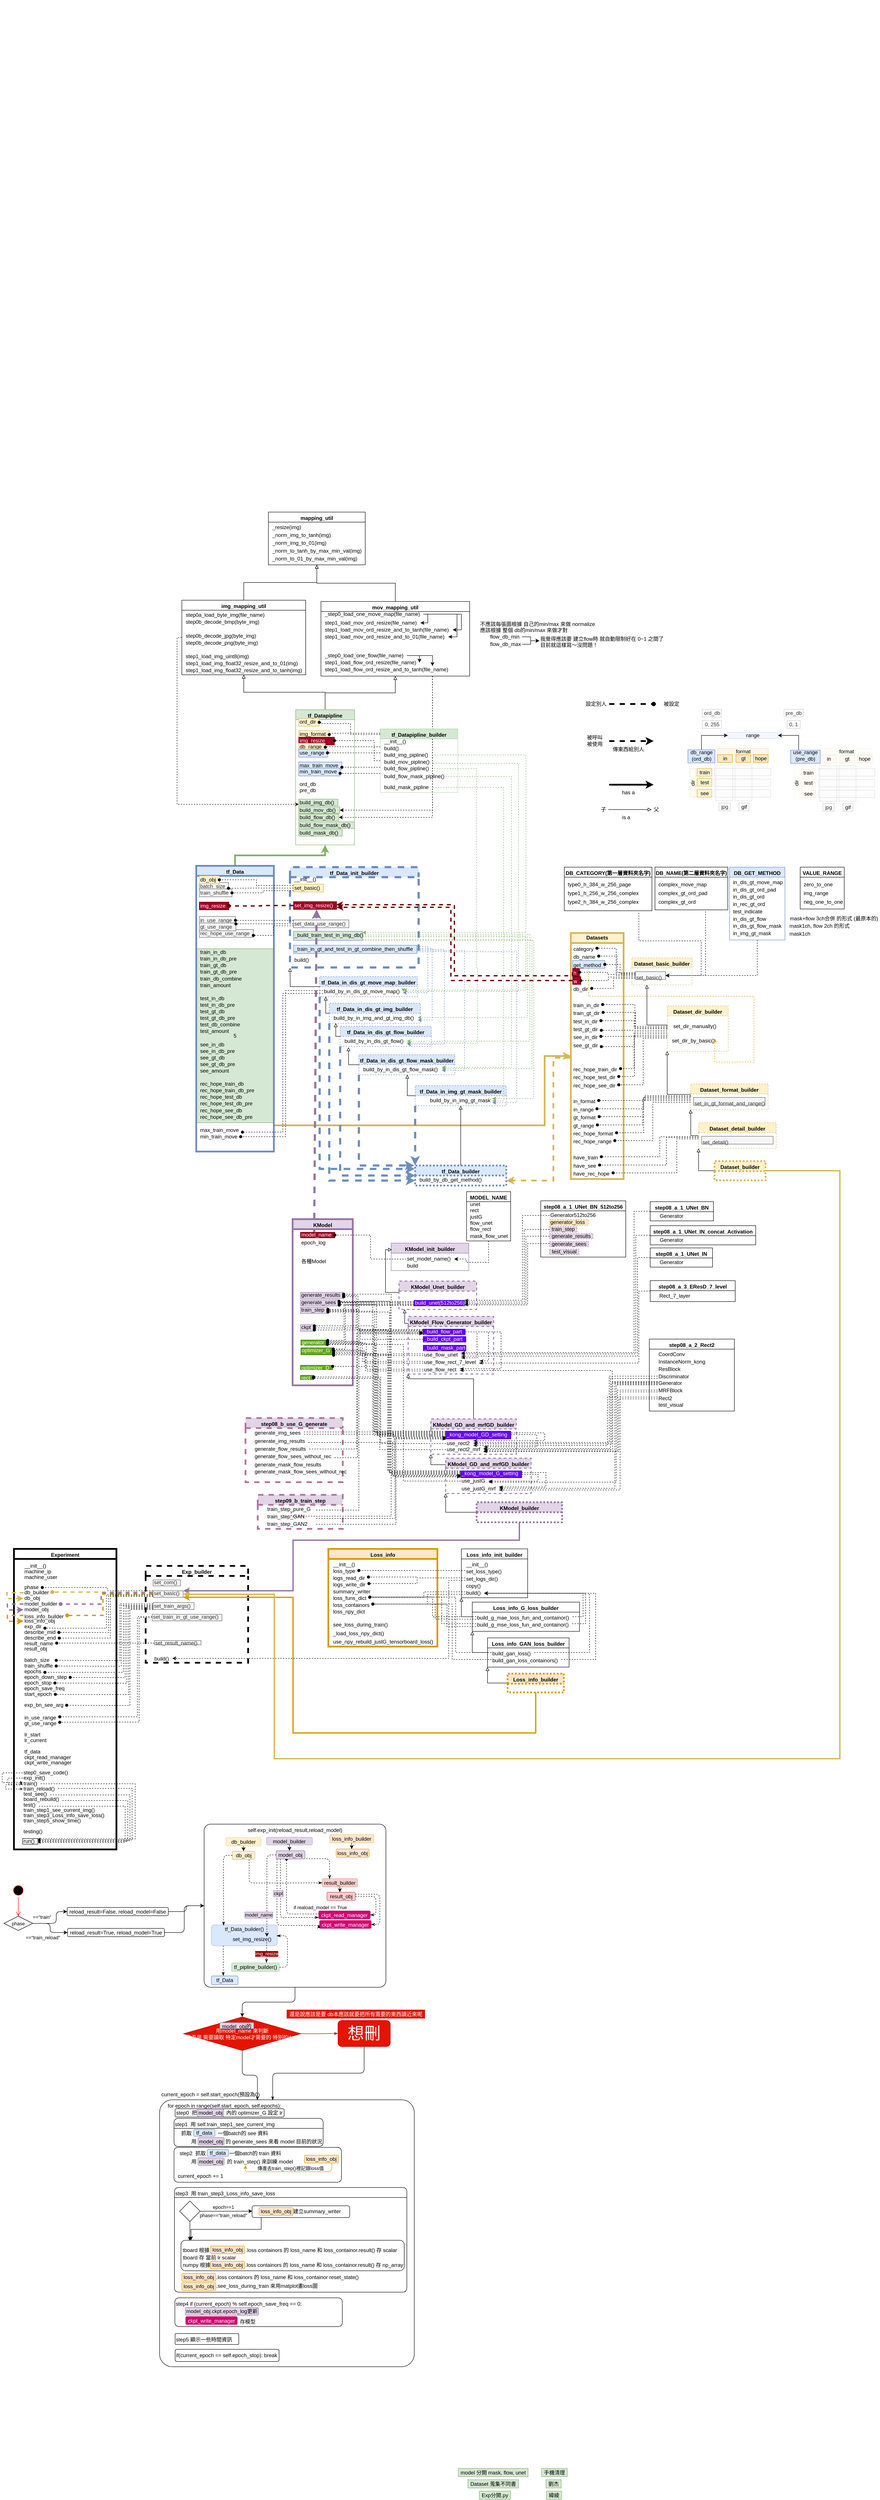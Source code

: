 <mxfile version="15.2.7" type="device" pages="2"><diagram id="9S2f3c3OSY4pnDETobvt" name="step6 + 8e + 9ab + 10"><mxGraphModel dx="1822" dy="22" grid="1" gridSize="1" guides="1" tooltips="1" connect="1" arrows="1" fold="1" page="0" pageScale="1" pageWidth="827" pageHeight="1169" background="#ffffff" backgroundImage="{&quot;src&quot;:&quot;data:page/id,5wLZBJxrOF-AEn8NmEai&quot;}" math="0" shadow="0"><root><mxCell id="y2OBdtUVFun_4CZoY14G-0"/><mxCell id="y2OBdtUVFun_4CZoY14G-1" parent="y2OBdtUVFun_4CZoY14G-0"/><mxCell id="gp81Cj71dFItli5TMvx--40" value="self.exp_init(reload_result,reload_model)" style="rounded=1;verticalAlign=top;labelBorderColor=none;whiteSpace=wrap;shadow=0;fontStyle=0;align=center;fillColor=none;glass=0;startSize=26;sketch=0;container=1;arcSize=4;" parent="y2OBdtUVFun_4CZoY14G-1" vertex="1"><mxGeometry x="94" y="4182" width="417" height="374" as="geometry"/></mxCell><mxCell id="gp81Cj71dFItli5TMvx--423" style="edgeStyle=orthogonalEdgeStyle;rounded=1;orthogonalLoop=1;jettySize=auto;html=1;exitX=0.75;exitY=1;exitDx=0;exitDy=0;dashed=1;labelBackgroundColor=none;fontColor=#000000;endArrow=classicThin;endFill=1;startSize=23;strokeWidth=1;entryX=0;entryY=0.5;entryDx=0;entryDy=0;" parent="gp81Cj71dFItli5TMvx--40" source="gp81Cj71dFItli5TMvx--267" target="gp81Cj71dFItli5TMvx--281" edge="1"><mxGeometry relative="1" as="geometry"><Array as="points"><mxPoint x="103" y="135"/><mxPoint x="194" y="135"/></Array></mxGeometry></mxCell><mxCell id="gp81Cj71dFItli5TMvx--433" style="edgeStyle=orthogonalEdgeStyle;rounded=1;orthogonalLoop=1;jettySize=auto;html=1;dashed=1;labelBackgroundColor=none;fontColor=#FFFFFF;endArrow=classicThin;endFill=1;startSize=23;strokeWidth=1;" parent="gp81Cj71dFItli5TMvx--40" source="gp81Cj71dFItli5TMvx--269" target="gp81Cj71dFItli5TMvx--416" edge="1"><mxGeometry relative="1" as="geometry"><Array as="points"><mxPoint x="44" y="311"/><mxPoint x="44" y="311"/></Array></mxGeometry></mxCell><mxCell id="gp81Cj71dFItli5TMvx--269" value="tf_Data_builder()" style="rounded=1;whiteSpace=wrap;html=1;shadow=0;glass=0;sketch=0;pointerEvents=0;startSize=23;fillColor=#dae8fc;align=center;verticalAlign=top;spacingTop=-4;strokeColor=#6c8ebf;dashed=1;dashPattern=1 1;container=1;" parent="gp81Cj71dFItli5TMvx--40" vertex="1"><mxGeometry x="16.71" y="231" width="151.29" height="48" as="geometry"/></mxCell><mxCell id="gp81Cj71dFItli5TMvx--429" value="set_img_resize()" style="rounded=1;whiteSpace=wrap;html=1;shadow=0;glass=0;dashed=1;dashPattern=1 1;labelBackgroundColor=none;sketch=0;pointerEvents=0;startSize=23;fillColor=none;verticalAlign=top;spacingTop=-8;strokeColor=none;" parent="gp81Cj71dFItli5TMvx--269" vertex="1"><mxGeometry x="42.79" y="27" width="100" height="14" as="geometry"/></mxCell><mxCell id="gp81Cj71dFItli5TMvx--421" style="edgeStyle=orthogonalEdgeStyle;rounded=1;orthogonalLoop=1;jettySize=auto;html=1;entryX=0.99;entryY=0.517;entryDx=0;entryDy=0;dashed=1;labelBackgroundColor=none;fontColor=#000000;endArrow=classicThin;endFill=1;startSize=23;strokeWidth=1;exitX=1;exitY=0.5;exitDx=0;exitDy=0;entryPerimeter=0;" parent="gp81Cj71dFItli5TMvx--40" source="gp81Cj71dFItli5TMvx--279" target="gp81Cj71dFItli5TMvx--269" edge="1"><mxGeometry relative="1" as="geometry"><Array as="points"><mxPoint x="191" y="328"/><mxPoint x="191" y="256"/><mxPoint x="167" y="256"/></Array></mxGeometry></mxCell><mxCell id="gp81Cj71dFItli5TMvx--279" value="tf_pipline_builder()" style="rounded=1;whiteSpace=wrap;html=1;shadow=0;glass=0;sketch=0;pointerEvents=0;startSize=23;fillColor=#d5e8d4;align=center;verticalAlign=top;spacingTop=-4;strokeColor=#82b366;dashed=1;dashPattern=1 1;" parent="gp81Cj71dFItli5TMvx--40" vertex="1"><mxGeometry x="63" y="318" width="110" height="20" as="geometry"/></mxCell><mxCell id="gp81Cj71dFItli5TMvx--371" style="edgeStyle=orthogonalEdgeStyle;rounded=1;orthogonalLoop=1;jettySize=auto;html=1;entryX=0.351;entryY=1;entryDx=0;entryDy=0;entryPerimeter=0;labelBackgroundColor=none;fontColor=#000000;startSize=23;strokeWidth=1;dashed=1;endArrow=oval;endFill=1;exitX=0;exitY=0.25;exitDx=0;exitDy=0;" parent="gp81Cj71dFItli5TMvx--40" source="gp81Cj71dFItli5TMvx--362" target="gp81Cj71dFItli5TMvx--266" edge="1"><mxGeometry relative="1" as="geometry"><Array as="points"><mxPoint x="263" y="206"/><mxPoint x="189" y="206"/><mxPoint x="189" y="80"/></Array></mxGeometry></mxCell><mxCell id="gp81Cj71dFItli5TMvx--372" value="if reaload_model == True" style="edgeLabel;html=1;align=center;verticalAlign=middle;resizable=0;points=[];" parent="gp81Cj71dFItli5TMvx--371" vertex="1" connectable="0"><mxGeometry x="-0.401" relative="1" as="geometry"><mxPoint x="61" y="-15" as="offset"/></mxGeometry></mxCell><mxCell id="gp81Cj71dFItli5TMvx--362" value="ckpt_read_manager" style="rounded=1;whiteSpace=wrap;html=1;shadow=0;glass=0;sketch=0;pointerEvents=0;startSize=23;align=center;verticalAlign=top;spacingTop=-4;fillColor=#d80073;strokeColor=#A50040;fontColor=#ffffff;" parent="gp81Cj71dFItli5TMvx--40" vertex="1"><mxGeometry x="263" y="199" width="118" height="18" as="geometry"/></mxCell><mxCell id="gp81Cj71dFItli5TMvx--365" value="ckpt_write_manager" style="rounded=1;whiteSpace=wrap;html=1;shadow=0;glass=0;sketch=0;pointerEvents=0;startSize=23;align=center;verticalAlign=top;spacingTop=-4;fillColor=#d80073;strokeColor=#A50040;fontColor=#ffffff;" parent="gp81Cj71dFItli5TMvx--40" vertex="1"><mxGeometry x="265" y="221" width="118" height="18" as="geometry"/></mxCell><mxCell id="gp81Cj71dFItli5TMvx--387" style="edgeStyle=orthogonalEdgeStyle;rounded=1;orthogonalLoop=1;jettySize=auto;html=1;entryX=0;entryY=0.833;entryDx=0;entryDy=0;labelBackgroundColor=none;fontColor=#000000;endArrow=classicThin;endFill=1;startSize=23;strokeWidth=1;dashed=1;entryPerimeter=0;" parent="gp81Cj71dFItli5TMvx--40" source="gp81Cj71dFItli5TMvx--266" target="gp81Cj71dFItli5TMvx--362" edge="1"><mxGeometry relative="1" as="geometry"><mxPoint x="149" y="80" as="sourcePoint"/><Array as="points"><mxPoint x="175" y="215"/><mxPoint x="186" y="215"/><mxPoint x="186" y="214"/></Array></mxGeometry></mxCell><mxCell id="gp81Cj71dFItli5TMvx--389" style="edgeStyle=orthogonalEdgeStyle;rounded=1;orthogonalLoop=1;jettySize=auto;html=1;entryX=1;entryY=0.5;entryDx=0;entryDy=0;labelBackgroundColor=none;fontColor=#000000;endArrow=classicThin;endFill=1;startSize=23;strokeWidth=1;dashed=1;" parent="gp81Cj71dFItli5TMvx--40" source="gp81Cj71dFItli5TMvx--268" target="gp81Cj71dFItli5TMvx--362" edge="1"><mxGeometry relative="1" as="geometry"><Array as="points"><mxPoint x="394" y="166"/><mxPoint x="394" y="208"/></Array></mxGeometry></mxCell><mxCell id="gp81Cj71dFItli5TMvx--390" style="edgeStyle=orthogonalEdgeStyle;rounded=1;orthogonalLoop=1;jettySize=auto;html=1;exitX=1;exitY=0.25;exitDx=0;exitDy=0;entryX=1;entryY=0.5;entryDx=0;entryDy=0;labelBackgroundColor=none;fontColor=#000000;endArrow=classicThin;endFill=1;startSize=23;strokeWidth=1;dashed=1;" parent="gp81Cj71dFItli5TMvx--40" source="gp81Cj71dFItli5TMvx--268" target="gp81Cj71dFItli5TMvx--365" edge="1"><mxGeometry relative="1" as="geometry"/></mxCell><mxCell id="gp81Cj71dFItli5TMvx--416" value="tf_Data" style="rounded=1;whiteSpace=wrap;html=1;shadow=0;glass=0;sketch=0;pointerEvents=0;startSize=23;fillColor=#dae8fc;align=center;verticalAlign=top;spacingTop=-4;strokeColor=#6c8ebf;" parent="gp81Cj71dFItli5TMvx--40" vertex="1"><mxGeometry x="16.71" y="348" width="61.237" height="20" as="geometry"/></mxCell><mxCell id="gp81Cj71dFItli5TMvx--364" value="" style="group" parent="gp81Cj71dFItli5TMvx--40" vertex="1" connectable="0"><mxGeometry x="288" y="24" width="101" height="52" as="geometry"/></mxCell><mxCell id="gp81Cj71dFItli5TMvx--283" value="loss_info_builder" style="rounded=1;whiteSpace=wrap;html=1;shadow=0;glass=0;sketch=0;pointerEvents=0;startSize=23;fillColor=#ffe6cc;align=center;verticalAlign=top;spacingTop=-4;strokeColor=#d79b00;dashed=1;dashPattern=1 1;" parent="gp81Cj71dFItli5TMvx--364" vertex="1"><mxGeometry width="101" height="19" as="geometry"/></mxCell><mxCell id="gp81Cj71dFItli5TMvx--284" value="loss_info_obj" style="rounded=1;whiteSpace=wrap;html=1;shadow=0;glass=0;sketch=0;pointerEvents=0;startSize=23;fillColor=#ffe6cc;align=center;verticalAlign=top;spacingTop=-4;strokeColor=#d79b00;" parent="gp81Cj71dFItli5TMvx--364" vertex="1"><mxGeometry x="15" y="33" width="75.34" height="19" as="geometry"/></mxCell><mxCell id="gp81Cj71dFItli5TMvx--363" style="edgeStyle=orthogonalEdgeStyle;rounded=0;orthogonalLoop=1;jettySize=auto;html=1;entryX=0.471;entryY=0.009;entryDx=0;entryDy=0;entryPerimeter=0;labelBackgroundColor=none;fontColor=#000000;startSize=23;strokeWidth=1;" parent="gp81Cj71dFItli5TMvx--364" source="gp81Cj71dFItli5TMvx--283" target="gp81Cj71dFItli5TMvx--284" edge="1"><mxGeometry relative="1" as="geometry"><Array as="points"><mxPoint x="50" y="25"/><mxPoint x="50" y="25"/></Array></mxGeometry></mxCell><mxCell id="gp81Cj71dFItli5TMvx--370" value="" style="group" parent="gp81Cj71dFItli5TMvx--40" vertex="1" connectable="0"><mxGeometry x="271.001" y="125" width="80.833" height="50" as="geometry"/></mxCell><mxCell id="gp81Cj71dFItli5TMvx--281" value="result_builder" style="rounded=1;whiteSpace=wrap;html=1;shadow=0;glass=0;sketch=0;pointerEvents=0;startSize=23;fillColor=#f8cecc;align=center;verticalAlign=top;spacingTop=-4;strokeColor=#b85450;dashed=1;dashPattern=1 1;" parent="gp81Cj71dFItli5TMvx--370" vertex="1"><mxGeometry width="80.833" height="19" as="geometry"/></mxCell><mxCell id="gp81Cj71dFItli5TMvx--282" style="edgeStyle=orthogonalEdgeStyle;rounded=0;orthogonalLoop=1;jettySize=auto;html=1;fontColor=#000000;startSize=23;strokeWidth=1;entryX=0.454;entryY=0.009;entryDx=0;entryDy=0;entryPerimeter=0;exitX=0.5;exitY=1;exitDx=0;exitDy=0;" parent="gp81Cj71dFItli5TMvx--370" source="gp81Cj71dFItli5TMvx--281" target="gp81Cj71dFItli5TMvx--268" edge="1"><mxGeometry relative="1" as="geometry"/></mxCell><mxCell id="gp81Cj71dFItli5TMvx--268" value="result_obj" style="rounded=1;whiteSpace=wrap;html=1;shadow=0;glass=0;sketch=0;pointerEvents=0;startSize=23;fillColor=#f8cecc;align=center;verticalAlign=top;spacingTop=-4;strokeColor=#b85450;" parent="gp81Cj71dFItli5TMvx--370" vertex="1"><mxGeometry x="10.659" y="31" width="65.17" height="19" as="geometry"/></mxCell><mxCell id="gp81Cj71dFItli5TMvx--422" style="edgeStyle=orthogonalEdgeStyle;rounded=1;orthogonalLoop=1;jettySize=auto;html=1;exitX=0.682;exitY=0.965;exitDx=0;exitDy=0;entryX=0.208;entryY=0.035;entryDx=0;entryDy=0;entryPerimeter=0;dashed=1;labelBackgroundColor=none;fontColor=#000000;endArrow=classicThin;endFill=1;startSize=23;strokeWidth=1;exitPerimeter=0;" parent="gp81Cj71dFItli5TMvx--40" source="gp81Cj71dFItli5TMvx--266" target="gp81Cj71dFItli5TMvx--281" edge="1"><mxGeometry relative="1" as="geometry"><Array as="points"><mxPoint x="211" y="79"/></Array></mxGeometry></mxCell><mxCell id="gp81Cj71dFItli5TMvx--424" value="" style="group" parent="gp81Cj71dFItli5TMvx--40" vertex="1" connectable="0"><mxGeometry x="49.999" y="31" width="80.833" height="50" as="geometry"/></mxCell><mxCell id="gp81Cj71dFItli5TMvx--267" value="db_obj" style="rounded=1;whiteSpace=wrap;html=1;shadow=0;glass=0;sketch=0;pointerEvents=0;startSize=23;fillColor=#fff2cc;align=center;verticalAlign=top;spacingTop=-4;strokeColor=#d6b656;" parent="gp81Cj71dFItli5TMvx--424" vertex="1"><mxGeometry x="14.551" y="31" width="51.73" height="19" as="geometry"/></mxCell><mxCell id="gp81Cj71dFItli5TMvx--273" style="edgeStyle=orthogonalEdgeStyle;rounded=0;orthogonalLoop=1;jettySize=auto;html=1;entryX=0.5;entryY=0;entryDx=0;entryDy=0;fontColor=#000000;startSize=23;strokeWidth=1;" parent="gp81Cj71dFItli5TMvx--424" source="gp81Cj71dFItli5TMvx--270" target="gp81Cj71dFItli5TMvx--267" edge="1"><mxGeometry relative="1" as="geometry"><Array as="points"><mxPoint x="40.416" y="31"/><mxPoint x="40.416" y="31"/></Array></mxGeometry></mxCell><mxCell id="gp81Cj71dFItli5TMvx--270" value="db_builder" style="rounded=1;whiteSpace=wrap;html=1;shadow=0;glass=0;sketch=0;pointerEvents=0;startSize=23;fillColor=#fff2cc;align=center;verticalAlign=top;spacingTop=-4;strokeColor=#d6b656;dashed=1;dashPattern=1 1;" parent="gp81Cj71dFItli5TMvx--424" vertex="1"><mxGeometry width="80.833" height="19" as="geometry"/></mxCell><mxCell id="gp81Cj71dFItli5TMvx--368" value="" style="group" parent="gp81Cj71dFItli5TMvx--40" vertex="1" connectable="0"><mxGeometry x="143.079" y="30" width="105.327" height="50" as="geometry"/></mxCell><mxCell id="gp81Cj71dFItli5TMvx--266" value="model_obj" style="rounded=1;whiteSpace=wrap;html=1;shadow=0;glass=0;sketch=0;pointerEvents=0;startSize=23;fillColor=#e1d5e7;align=center;verticalAlign=top;spacingTop=-4;strokeColor=#9673a6;" parent="gp81Cj71dFItli5TMvx--368" vertex="1"><mxGeometry x="22.031" y="31" width="66.17" height="19" as="geometry"/></mxCell><mxCell id="gp81Cj71dFItli5TMvx--274" style="edgeStyle=orthogonalEdgeStyle;rounded=0;orthogonalLoop=1;jettySize=auto;html=1;entryX=0.466;entryY=0.035;entryDx=0;entryDy=0;entryPerimeter=0;fontColor=#000000;startSize=23;strokeWidth=1;" parent="gp81Cj71dFItli5TMvx--368" source="gp81Cj71dFItli5TMvx--272" target="gp81Cj71dFItli5TMvx--266" edge="1"><mxGeometry relative="1" as="geometry"><Array as="points"><mxPoint x="52.664" y="31"/><mxPoint x="52.664" y="31"/></Array></mxGeometry></mxCell><mxCell id="gp81Cj71dFItli5TMvx--272" value="model_builder" style="rounded=1;whiteSpace=wrap;html=1;shadow=0;glass=0;sketch=0;pointerEvents=0;startSize=23;fillColor=#e1d5e7;align=center;verticalAlign=top;spacingTop=-4;strokeColor=#9673a6;dashed=1;dashPattern=1 1;" parent="gp81Cj71dFItli5TMvx--368" vertex="1"><mxGeometry width="105.327" height="18" as="geometry"/></mxCell><mxCell id="gp81Cj71dFItli5TMvx--388" style="edgeStyle=orthogonalEdgeStyle;rounded=1;orthogonalLoop=1;jettySize=auto;html=1;entryX=0;entryY=0.5;entryDx=0;entryDy=0;labelBackgroundColor=none;fontColor=#000000;endArrow=classicThin;endFill=1;startSize=23;strokeWidth=1;dashed=1;exitX=0.062;exitY=0.985;exitDx=0;exitDy=0;exitPerimeter=0;" parent="gp81Cj71dFItli5TMvx--40" edge="1"><mxGeometry relative="1" as="geometry"><mxPoint x="167.113" y="80.005" as="sourcePoint"/><mxPoint x="262.9" y="230.29" as="targetPoint"/><Array as="points"><mxPoint x="167.9" y="80.29"/><mxPoint x="167.9" y="232.29"/><mxPoint x="262.9" y="232.29"/></Array></mxGeometry></mxCell><mxCell id="gp81Cj71dFItli5TMvx--425" value="ckpt" style="edgeLabel;html=1;align=center;verticalAlign=middle;resizable=0;points=[];labelBorderColor=#A680B8;labelBackgroundColor=#E1D5E7;" parent="gp81Cj71dFItli5TMvx--388" vertex="1" connectable="0"><mxGeometry x="0.1" y="-2" relative="1" as="geometry"><mxPoint x="5" y="-59" as="offset"/></mxGeometry></mxCell><mxCell id="gp81Cj71dFItli5TMvx--276" style="edgeStyle=orthogonalEdgeStyle;rounded=1;orthogonalLoop=1;jettySize=auto;html=1;fontColor=#000000;startSize=23;strokeWidth=1;dashed=1;" parent="gp81Cj71dFItli5TMvx--40" source="gp81Cj71dFItli5TMvx--266" target="gp81Cj71dFItli5TMvx--429" edge="1"><mxGeometry relative="1" as="geometry"><Array as="points"><mxPoint x="144" y="71"/></Array></mxGeometry></mxCell><mxCell id="gp81Cj71dFItli5TMvx--278" value="model_name" style="edgeLabel;html=1;align=center;verticalAlign=middle;resizable=0;points=[];fontColor=#000000;labelBorderColor=#A680B8;labelBackgroundColor=#E1D5E7;" parent="gp81Cj71dFItli5TMvx--276" vertex="1" connectable="0"><mxGeometry x="-0.224" relative="1" as="geometry"><mxPoint x="-19" y="77" as="offset"/></mxGeometry></mxCell><mxCell id="gp81Cj71dFItli5TMvx--430" style="edgeStyle=orthogonalEdgeStyle;rounded=1;orthogonalLoop=1;jettySize=auto;html=1;exitX=0;exitY=0.5;exitDx=0;exitDy=0;entryX=0.185;entryY=0.035;entryDx=0;entryDy=0;entryPerimeter=0;dashed=1;labelBackgroundColor=none;fontColor=#000000;endArrow=classicThin;endFill=1;startSize=23;strokeWidth=1;" parent="gp81Cj71dFItli5TMvx--40" source="gp81Cj71dFItli5TMvx--267" target="gp81Cj71dFItli5TMvx--269" edge="1"><mxGeometry relative="1" as="geometry"/></mxCell><mxCell id="gp81Cj71dFItli5TMvx--428" style="edgeStyle=orthogonalEdgeStyle;rounded=1;orthogonalLoop=1;jettySize=auto;html=1;dashed=1;labelBackgroundColor=none;fontColor=#000000;endArrow=classicThin;endFill=1;startSize=23;strokeWidth=1;exitX=0.841;exitY=0.913;exitDx=0;exitDy=0;exitPerimeter=0;" parent="gp81Cj71dFItli5TMvx--40" source="gp81Cj71dFItli5TMvx--429" target="gp81Cj71dFItli5TMvx--279" edge="1"><mxGeometry relative="1" as="geometry"><Array as="points"><mxPoint x="144" y="272"/><mxPoint x="143" y="272"/></Array></mxGeometry></mxCell><mxCell id="gp81Cj71dFItli5TMvx--431" value="img_resize" style="edgeLabel;html=1;align=center;verticalAlign=middle;resizable=0;points=[];labelBackgroundColor=#990000;fontColor=#FFFFFF;" parent="gp81Cj71dFItli5TMvx--428" vertex="1" connectable="0"><mxGeometry x="0.233" relative="1" as="geometry"><mxPoint y="-3" as="offset"/></mxGeometry></mxCell><mxCell id="G9FPMqXd0M8s0u1PLn4Y-0" value="Experiment" style="swimlane;rounded=0;pointerEvents=0;align=center;verticalAlign=top;html=0;strokeWidth=4;" parent="y2OBdtUVFun_4CZoY14G-1" vertex="1"><mxGeometry x="-342" y="3551" width="235" height="689" as="geometry"><mxRectangle x="-342" y="3551" width="93" height="23" as="alternateBounds"/></mxGeometry></mxCell><mxCell id="G9FPMqXd0M8s0u1PLn4Y-1" value="__init__()" style="rounded=0;pointerEvents=0;fillColor=none;align=left;verticalAlign=top;strokeColor=none;spacingTop=-5;" parent="G9FPMqXd0M8s0u1PLn4Y-0" vertex="1"><mxGeometry x="22" y="30" width="60" height="13" as="geometry"/></mxCell><mxCell id="G9FPMqXd0M8s0u1PLn4Y-14" value="machine_ip   " style="rounded=0;pointerEvents=0;fillColor=none;align=left;verticalAlign=top;strokeColor=none;spacingTop=-5;" parent="G9FPMqXd0M8s0u1PLn4Y-0" vertex="1"><mxGeometry x="22" y="43" width="81" height="13" as="geometry"/></mxCell><mxCell id="G9FPMqXd0M8s0u1PLn4Y-15" value="machine_user" style="rounded=0;pointerEvents=0;fillColor=none;align=left;verticalAlign=top;strokeColor=none;spacingTop=-5;" parent="G9FPMqXd0M8s0u1PLn4Y-0" vertex="1"><mxGeometry x="22" y="56" width="85" height="13" as="geometry"/></mxCell><mxCell id="G9FPMqXd0M8s0u1PLn4Y-16" value="__init__()" style="rounded=0;pointerEvents=0;fillColor=none;align=left;verticalAlign=top;strokeColor=none;spacingTop=-5;fontColor=#FFFFFF;" parent="G9FPMqXd0M8s0u1PLn4Y-0" vertex="1"><mxGeometry x="22" y="69" width="60" height="13" as="geometry"/></mxCell><mxCell id="G9FPMqXd0M8s0u1PLn4Y-17" value="phase" style="rounded=0;pointerEvents=0;fillColor=none;align=left;verticalAlign=top;strokeColor=none;spacingTop=-8;" parent="G9FPMqXd0M8s0u1PLn4Y-0" vertex="1"><mxGeometry x="22" y="82" width="43" height="13" as="geometry"/></mxCell><mxCell id="3oR3lJqMopdic3-H7KzF-3" style="edgeStyle=orthogonalEdgeStyle;rounded=0;orthogonalLoop=1;jettySize=auto;html=1;entryX=0;entryY=0.5;entryDx=0;entryDy=0;dashed=1;fillColor=#fff2cc;strokeColor=#d6b656;strokeWidth=3;" parent="G9FPMqXd0M8s0u1PLn4Y-0" source="G9FPMqXd0M8s0u1PLn4Y-18" target="G9FPMqXd0M8s0u1PLn4Y-19" edge="1"><mxGeometry relative="1" as="geometry"><Array as="points"><mxPoint x="-16" y="101"/><mxPoint x="-16" y="114"/><mxPoint x="2" y="114"/></Array></mxGeometry></mxCell><mxCell id="G9FPMqXd0M8s0u1PLn4Y-18" value="db_builder" style="rounded=0;pointerEvents=0;fillColor=none;align=left;verticalAlign=top;strokeColor=none;spacingTop=-8;" parent="G9FPMqXd0M8s0u1PLn4Y-0" vertex="1"><mxGeometry x="22" y="94" width="66" height="13" as="geometry"/></mxCell><mxCell id="G9FPMqXd0M8s0u1PLn4Y-19" value="db_obj" style="rounded=0;pointerEvents=0;fillColor=none;align=left;verticalAlign=top;strokeColor=none;spacingTop=-8;" parent="G9FPMqXd0M8s0u1PLn4Y-0" vertex="1"><mxGeometry x="22" y="107" width="46" height="13" as="geometry"/></mxCell><mxCell id="3oR3lJqMopdic3-H7KzF-4" style="edgeStyle=orthogonalEdgeStyle;rounded=0;orthogonalLoop=1;jettySize=auto;html=1;entryX=0;entryY=0.5;entryDx=0;entryDy=0;dashed=1;fillColor=#e1d5e7;strokeColor=#9673a6;strokeWidth=3;" parent="G9FPMqXd0M8s0u1PLn4Y-0" source="G9FPMqXd0M8s0u1PLn4Y-20" target="G9FPMqXd0M8s0u1PLn4Y-21" edge="1"><mxGeometry relative="1" as="geometry"><Array as="points"><mxPoint x="-15" y="127"/><mxPoint x="-15" y="140"/><mxPoint x="2" y="140"/></Array></mxGeometry></mxCell><mxCell id="G9FPMqXd0M8s0u1PLn4Y-20" value="model_builder" style="rounded=0;pointerEvents=0;fillColor=none;align=left;verticalAlign=top;strokeColor=none;spacingTop=-8;" parent="G9FPMqXd0M8s0u1PLn4Y-0" vertex="1"><mxGeometry x="22" y="120" width="85" height="13" as="geometry"/></mxCell><mxCell id="G9FPMqXd0M8s0u1PLn4Y-21" value="model_obj" style="rounded=0;pointerEvents=0;fillColor=none;align=left;verticalAlign=top;strokeColor=none;spacingTop=-8;" parent="G9FPMqXd0M8s0u1PLn4Y-0" vertex="1"><mxGeometry x="22" y="133" width="65" height="13" as="geometry"/></mxCell><mxCell id="3oR3lJqMopdic3-H7KzF-6" style="edgeStyle=orthogonalEdgeStyle;rounded=0;orthogonalLoop=1;jettySize=auto;html=1;entryX=0;entryY=0.5;entryDx=0;entryDy=0;dashed=1;fillColor=#ffe6cc;strokeColor=#d79b00;strokeWidth=3;" parent="G9FPMqXd0M8s0u1PLn4Y-0" source="G9FPMqXd0M8s0u1PLn4Y-22" target="G9FPMqXd0M8s0u1PLn4Y-23" edge="1"><mxGeometry relative="1" as="geometry"><Array as="points"><mxPoint x="-15" y="152"/><mxPoint x="-15" y="166"/><mxPoint x="2" y="166"/></Array></mxGeometry></mxCell><mxCell id="G9FPMqXd0M8s0u1PLn4Y-22" value="loss_info_builder" style="rounded=0;pointerEvents=0;fillColor=none;align=left;verticalAlign=top;strokeColor=none;spacingTop=-5;" parent="G9FPMqXd0M8s0u1PLn4Y-0" vertex="1"><mxGeometry x="22" y="146" width="100" height="13" as="geometry"/></mxCell><mxCell id="G9FPMqXd0M8s0u1PLn4Y-23" value="loss_info_obj" style="rounded=0;pointerEvents=0;fillColor=none;align=left;verticalAlign=top;strokeColor=none;spacingTop=-8;" parent="G9FPMqXd0M8s0u1PLn4Y-0" vertex="1"><mxGeometry x="22" y="159" width="80" height="13" as="geometry"/></mxCell><mxCell id="G9FPMqXd0M8s0u1PLn4Y-24" value="exp_dir" style="rounded=0;pointerEvents=0;fillColor=none;align=left;verticalAlign=top;strokeColor=none;spacingTop=-8;" parent="G9FPMqXd0M8s0u1PLn4Y-0" vertex="1"><mxGeometry x="22" y="172" width="49" height="13" as="geometry"/></mxCell><mxCell id="G9FPMqXd0M8s0u1PLn4Y-25" value="describe_mid" style="rounded=0;pointerEvents=0;fillColor=none;align=left;verticalAlign=top;strokeColor=none;spacingTop=-8;" parent="G9FPMqXd0M8s0u1PLn4Y-0" vertex="1"><mxGeometry x="22" y="185" width="81" height="13" as="geometry"/></mxCell><mxCell id="G9FPMqXd0M8s0u1PLn4Y-26" value="describe_end" style="rounded=0;pointerEvents=0;fillColor=none;align=left;verticalAlign=top;strokeColor=none;spacingTop=-8;" parent="G9FPMqXd0M8s0u1PLn4Y-0" vertex="1"><mxGeometry x="22" y="198" width="82" height="13" as="geometry"/></mxCell><mxCell id="G9FPMqXd0M8s0u1PLn4Y-27" value="result_name" style="rounded=0;pointerEvents=0;fillColor=none;align=left;verticalAlign=top;strokeColor=none;spacingTop=-8;" parent="G9FPMqXd0M8s0u1PLn4Y-0" vertex="1"><mxGeometry x="22" y="211" width="76" height="13" as="geometry"/></mxCell><mxCell id="G9FPMqXd0M8s0u1PLn4Y-28" value="result_obj" style="rounded=0;pointerEvents=0;fillColor=none;align=left;verticalAlign=top;strokeColor=none;spacingTop=-8;" parent="G9FPMqXd0M8s0u1PLn4Y-0" vertex="1"><mxGeometry x="22" y="223" width="62" height="13" as="geometry"/></mxCell><mxCell id="G9FPMqXd0M8s0u1PLn4Y-29" value="__init__()" style="rounded=0;pointerEvents=0;fillColor=none;align=left;verticalAlign=top;strokeColor=none;spacingTop=-5;fontColor=#FFFFFF;" parent="G9FPMqXd0M8s0u1PLn4Y-0" vertex="1"><mxGeometry x="22" y="236" width="60" height="13" as="geometry"/></mxCell><mxCell id="G9FPMqXd0M8s0u1PLn4Y-30" value="batch_size" style="rounded=0;pointerEvents=0;fillColor=none;align=left;verticalAlign=top;strokeColor=none;spacingTop=-8;" parent="G9FPMqXd0M8s0u1PLn4Y-0" vertex="1"><mxGeometry x="22" y="249" width="75" height="13" as="geometry"/></mxCell><mxCell id="G9FPMqXd0M8s0u1PLn4Y-31" value="train_shuffle" style="rounded=0;pointerEvents=0;fillColor=none;align=left;verticalAlign=top;strokeColor=none;spacingTop=-8;" parent="G9FPMqXd0M8s0u1PLn4Y-0" vertex="1"><mxGeometry x="22" y="262" width="75" height="13" as="geometry"/></mxCell><mxCell id="G9FPMqXd0M8s0u1PLn4Y-32" value="epochs" style="rounded=0;pointerEvents=0;fillColor=none;align=left;verticalAlign=top;strokeColor=none;spacingTop=-8;" parent="G9FPMqXd0M8s0u1PLn4Y-0" vertex="1"><mxGeometry x="22" y="275" width="49" height="13" as="geometry"/></mxCell><mxCell id="G9FPMqXd0M8s0u1PLn4Y-33" value="epoch_down_step" style="rounded=0;pointerEvents=0;fillColor=none;align=left;verticalAlign=top;strokeColor=none;spacingTop=-8;" parent="G9FPMqXd0M8s0u1PLn4Y-0" vertex="1"><mxGeometry x="22" y="288" width="107" height="13" as="geometry"/></mxCell><mxCell id="G9FPMqXd0M8s0u1PLn4Y-34" value="epoch_stop" style="rounded=0;pointerEvents=0;fillColor=none;align=left;verticalAlign=top;strokeColor=none;spacingTop=-8;" parent="G9FPMqXd0M8s0u1PLn4Y-0" vertex="1"><mxGeometry x="22" y="301" width="72" height="13" as="geometry"/></mxCell><mxCell id="G9FPMqXd0M8s0u1PLn4Y-35" value="epoch_save_freq" style="rounded=0;pointerEvents=0;fillColor=none;align=left;verticalAlign=top;strokeColor=none;spacingTop=-8;" parent="G9FPMqXd0M8s0u1PLn4Y-0" vertex="1"><mxGeometry x="22" y="314" width="102" height="13" as="geometry"/></mxCell><mxCell id="G9FPMqXd0M8s0u1PLn4Y-36" value="start_epoch" style="rounded=0;pointerEvents=0;fillColor=none;align=left;verticalAlign=top;strokeColor=none;spacingTop=-8;" parent="G9FPMqXd0M8s0u1PLn4Y-0" vertex="1"><mxGeometry x="22" y="327" width="73" height="13" as="geometry"/></mxCell><mxCell id="G9FPMqXd0M8s0u1PLn4Y-37" value="__init__()" style="rounded=0;pointerEvents=0;fillColor=none;align=left;verticalAlign=top;strokeColor=none;spacingTop=-8;fontColor=#FFFFFF;" parent="G9FPMqXd0M8s0u1PLn4Y-0" vertex="1"><mxGeometry x="22" y="340" width="60" height="13" as="geometry"/></mxCell><mxCell id="G9FPMqXd0M8s0u1PLn4Y-38" value="exp_bn_see_arg" style="rounded=0;pointerEvents=0;fillColor=none;align=left;verticalAlign=top;strokeColor=none;spacingTop=-8;" parent="G9FPMqXd0M8s0u1PLn4Y-0" vertex="1"><mxGeometry x="22" y="352" width="99" height="13" as="geometry"/></mxCell><mxCell id="G9FPMqXd0M8s0u1PLn4Y-39" value="__init__()" style="rounded=0;pointerEvents=0;fillColor=none;align=left;verticalAlign=top;strokeColor=none;spacingTop=-5;fontColor=#FFFFFF;" parent="G9FPMqXd0M8s0u1PLn4Y-0" vertex="1"><mxGeometry x="22" y="365" width="60" height="13" as="geometry"/></mxCell><mxCell id="G9FPMqXd0M8s0u1PLn4Y-40" value="in_use_range" style="rounded=0;pointerEvents=0;fillColor=none;align=left;verticalAlign=top;strokeColor=none;spacingTop=-5;" parent="G9FPMqXd0M8s0u1PLn4Y-0" vertex="1"><mxGeometry x="22" y="378" width="83" height="13" as="geometry"/></mxCell><mxCell id="G9FPMqXd0M8s0u1PLn4Y-41" value="gt_use_range" style="rounded=0;pointerEvents=0;fillColor=none;align=left;verticalAlign=top;strokeColor=none;spacingTop=-5;" parent="G9FPMqXd0M8s0u1PLn4Y-0" vertex="1"><mxGeometry x="22" y="391" width="83" height="13" as="geometry"/></mxCell><mxCell id="G9FPMqXd0M8s0u1PLn4Y-42" value="__init__()" style="rounded=0;pointerEvents=0;fillColor=none;align=left;verticalAlign=top;strokeColor=none;spacingTop=-5;fontColor=#FFFFFF;" parent="G9FPMqXd0M8s0u1PLn4Y-0" vertex="1"><mxGeometry x="22" y="404" width="60" height="13" as="geometry"/></mxCell><mxCell id="G9FPMqXd0M8s0u1PLn4Y-43" value="lr_start" style="rounded=0;pointerEvents=0;fillColor=none;align=left;verticalAlign=top;strokeColor=none;spacingTop=-5;" parent="G9FPMqXd0M8s0u1PLn4Y-0" vertex="1"><mxGeometry x="22" y="417" width="47" height="13" as="geometry"/></mxCell><mxCell id="G9FPMqXd0M8s0u1PLn4Y-44" value="lr_current" style="rounded=0;pointerEvents=0;fillColor=none;align=left;verticalAlign=top;strokeColor=none;spacingTop=-5;" parent="G9FPMqXd0M8s0u1PLn4Y-0" vertex="1"><mxGeometry x="22" y="430" width="61" height="13" as="geometry"/></mxCell><mxCell id="G9FPMqXd0M8s0u1PLn4Y-45" value="__init__()" style="rounded=0;pointerEvents=0;fillColor=none;align=left;verticalAlign=top;strokeColor=none;spacingTop=-5;fontColor=#FFFFFF;" parent="G9FPMqXd0M8s0u1PLn4Y-0" vertex="1"><mxGeometry x="22" y="443" width="60" height="13" as="geometry"/></mxCell><mxCell id="G9FPMqXd0M8s0u1PLn4Y-46" value="tf_data" style="rounded=0;pointerEvents=0;fillColor=none;align=left;verticalAlign=top;strokeColor=none;spacingTop=-5;" parent="G9FPMqXd0M8s0u1PLn4Y-0" vertex="1"><mxGeometry x="22" y="456" width="47" height="13" as="geometry"/></mxCell><mxCell id="G9FPMqXd0M8s0u1PLn4Y-47" value="ckpt_read_manager" style="rounded=0;pointerEvents=0;fillColor=none;align=left;verticalAlign=top;strokeColor=none;spacingTop=-5;" parent="G9FPMqXd0M8s0u1PLn4Y-0" vertex="1"><mxGeometry x="22" y="469" width="117" height="13" as="geometry"/></mxCell><mxCell id="G9FPMqXd0M8s0u1PLn4Y-48" value="ckpt_write_manager" style="rounded=0;pointerEvents=0;fillColor=none;align=left;verticalAlign=top;strokeColor=none;spacingTop=-5;" parent="G9FPMqXd0M8s0u1PLn4Y-0" vertex="1"><mxGeometry x="22" y="481" width="118" height="13" as="geometry"/></mxCell><mxCell id="G9FPMqXd0M8s0u1PLn4Y-49" value="__init__()" style="rounded=0;pointerEvents=0;fillColor=none;align=left;verticalAlign=top;strokeColor=none;spacingTop=-5;fontColor=#FFFFFF;" parent="G9FPMqXd0M8s0u1PLn4Y-0" vertex="1"><mxGeometry x="22" y="494" width="60" height="13" as="geometry"/></mxCell><mxCell id="G9FPMqXd0M8s0u1PLn4Y-50" value="__init__()" style="rounded=0;pointerEvents=0;fillColor=none;align=left;verticalAlign=top;strokeColor=none;spacingTop=-5;fontColor=#FFFFFF;" parent="G9FPMqXd0M8s0u1PLn4Y-0" vertex="1"><mxGeometry x="22" y="631" width="60" height="11" as="geometry"/></mxCell><mxCell id="zFPbN7vBfdwa2fHpd99R-5" style="edgeStyle=orthogonalEdgeStyle;rounded=0;orthogonalLoop=1;jettySize=auto;html=1;entryX=1.003;entryY=0.397;entryDx=0;entryDy=0;dashed=1;endArrow=classic;endFill=1;endSize=3;entryPerimeter=0;" parent="G9FPMqXd0M8s0u1PLn4Y-0" source="G9FPMqXd0M8s0u1PLn4Y-2" target="G9FPMqXd0M8s0u1PLn4Y-13" edge="1"><mxGeometry relative="1" as="geometry"><Array as="points"><mxPoint x="266" y="564"/><mxPoint x="266" y="669"/><mxPoint x="55" y="669"/></Array></mxGeometry></mxCell><mxCell id="G9FPMqXd0M8s0u1PLn4Y-2" value="test_see()" style="rounded=0;pointerEvents=0;fillColor=none;align=left;verticalAlign=top;strokeColor=none;spacingTop=-8;" parent="G9FPMqXd0M8s0u1PLn4Y-0" vertex="1"><mxGeometry x="20" y="556" width="63" height="13" as="geometry"/></mxCell><mxCell id="zFPbN7vBfdwa2fHpd99R-7" style="edgeStyle=orthogonalEdgeStyle;rounded=0;orthogonalLoop=1;jettySize=auto;html=1;dashed=1;endArrow=classic;endFill=1;endSize=3;" parent="G9FPMqXd0M8s0u1PLn4Y-0" source="G9FPMqXd0M8s0u1PLn4Y-3" edge="1"><mxGeometry relative="1" as="geometry"><mxPoint x="55" y="673" as="targetPoint"/><Array as="points"><mxPoint x="255" y="590"/><mxPoint x="255" y="673"/></Array></mxGeometry></mxCell><mxCell id="G9FPMqXd0M8s0u1PLn4Y-3" value="test()" style="rounded=0;pointerEvents=0;fillColor=none;align=left;verticalAlign=top;strokeColor=none;spacingTop=-8;" parent="G9FPMqXd0M8s0u1PLn4Y-0" vertex="1"><mxGeometry x="20" y="581" width="37" height="13" as="geometry"/></mxCell><mxCell id="G9FPMqXd0M8s0u1PLn4Y-4" value="train_step5_show_time()" style="rounded=0;pointerEvents=0;fillColor=none;align=left;verticalAlign=top;strokeColor=none;spacingTop=-8;" parent="G9FPMqXd0M8s0u1PLn4Y-0" vertex="1"><mxGeometry x="20" y="617" width="141" height="13" as="geometry"/></mxCell><mxCell id="zFPbN7vBfdwa2fHpd99R-10" style="edgeStyle=orthogonalEdgeStyle;rounded=0;orthogonalLoop=1;jettySize=auto;html=1;entryX=0;entryY=0.25;entryDx=0;entryDy=0;dashed=1;endArrow=classic;endFill=1;endSize=3;" parent="G9FPMqXd0M8s0u1PLn4Y-0" source="G9FPMqXd0M8s0u1PLn4Y-5" target="G9FPMqXd0M8s0u1PLn4Y-8" edge="1"><mxGeometry relative="1" as="geometry"><Array as="points"><mxPoint x="-27" y="513"/><mxPoint x="-27" y="536"/><mxPoint x="-18" y="536"/></Array></mxGeometry></mxCell><mxCell id="G9FPMqXd0M8s0u1PLn4Y-5" value="step0_save_code()" style="rounded=0;pointerEvents=0;fillColor=none;align=left;verticalAlign=top;strokeColor=none;spacingTop=-8;" parent="G9FPMqXd0M8s0u1PLn4Y-0" vertex="1"><mxGeometry x="20" y="507" width="112" height="13" as="geometry"/></mxCell><mxCell id="zFPbN7vBfdwa2fHpd99R-9" style="edgeStyle=orthogonalEdgeStyle;rounded=0;orthogonalLoop=1;jettySize=auto;html=1;entryX=0;entryY=0.5;entryDx=0;entryDy=0;dashed=1;endArrow=classic;endFill=1;endSize=3;" parent="G9FPMqXd0M8s0u1PLn4Y-0" source="G9FPMqXd0M8s0u1PLn4Y-6" target="G9FPMqXd0M8s0u1PLn4Y-8" edge="1"><mxGeometry relative="1" as="geometry"><Array as="points"><mxPoint x="-14" y="526"/><mxPoint x="-14" y="539"/><mxPoint y="539"/></Array></mxGeometry></mxCell><mxCell id="G9FPMqXd0M8s0u1PLn4Y-6" value="exp_init()" style="rounded=0;pointerEvents=0;fillColor=none;align=left;verticalAlign=top;strokeColor=none;spacingTop=-8;" parent="G9FPMqXd0M8s0u1PLn4Y-0" vertex="1"><mxGeometry x="20" y="519" width="59" height="13" as="geometry"/></mxCell><mxCell id="zFPbN7vBfdwa2fHpd99R-4" style="edgeStyle=orthogonalEdgeStyle;rounded=0;orthogonalLoop=1;jettySize=auto;html=1;entryX=0.994;entryY=0.233;entryDx=0;entryDy=0;dashed=1;endArrow=classic;endFill=1;endSize=3;entryPerimeter=0;" parent="G9FPMqXd0M8s0u1PLn4Y-0" source="G9FPMqXd0M8s0u1PLn4Y-7" target="G9FPMqXd0M8s0u1PLn4Y-13" edge="1"><mxGeometry relative="1" as="geometry"><Array as="points"><mxPoint x="271" y="549"/><mxPoint x="271" y="667"/></Array></mxGeometry></mxCell><mxCell id="G9FPMqXd0M8s0u1PLn4Y-7" value="train_reload()" style="rounded=0;pointerEvents=0;fillColor=none;align=left;verticalAlign=top;strokeColor=none;spacingTop=-8;" parent="G9FPMqXd0M8s0u1PLn4Y-0" vertex="1"><mxGeometry x="20" y="544" width="81" height="13" as="geometry"/></mxCell><mxCell id="zFPbN7vBfdwa2fHpd99R-3" style="edgeStyle=orthogonalEdgeStyle;rounded=0;orthogonalLoop=1;jettySize=auto;html=1;entryX=1.006;entryY=0.118;entryDx=0;entryDy=0;dashed=1;endArrow=classic;endFill=1;endSize=3;entryPerimeter=0;" parent="G9FPMqXd0M8s0u1PLn4Y-0" source="G9FPMqXd0M8s0u1PLn4Y-8" target="G9FPMqXd0M8s0u1PLn4Y-13" edge="1"><mxGeometry relative="1" as="geometry"><Array as="points"><mxPoint x="278" y="539"/><mxPoint x="278" y="665"/><mxPoint x="55" y="665"/></Array></mxGeometry></mxCell><mxCell id="zFPbN7vBfdwa2fHpd99R-11" style="edgeStyle=orthogonalEdgeStyle;rounded=0;orthogonalLoop=1;jettySize=auto;html=1;entryX=0;entryY=0.5;entryDx=0;entryDy=0;dashed=1;endArrow=classic;endFill=1;endSize=3;" parent="G9FPMqXd0M8s0u1PLn4Y-0" source="G9FPMqXd0M8s0u1PLn4Y-8" target="G9FPMqXd0M8s0u1PLn4Y-7" edge="1"><mxGeometry relative="1" as="geometry"><Array as="points"><mxPoint x="-19" y="541"/><mxPoint x="-19" y="551"/></Array></mxGeometry></mxCell><mxCell id="G9FPMqXd0M8s0u1PLn4Y-8" value="train()" style="rounded=0;pointerEvents=0;fillColor=none;align=left;verticalAlign=top;strokeColor=none;spacingTop=-8;" parent="G9FPMqXd0M8s0u1PLn4Y-0" vertex="1"><mxGeometry x="20" y="532" width="41" height="13" as="geometry"/></mxCell><mxCell id="G9FPMqXd0M8s0u1PLn4Y-9" value="testing()" style="rounded=0;pointerEvents=0;fillColor=none;align=left;verticalAlign=top;strokeColor=none;spacingTop=-8;" parent="G9FPMqXd0M8s0u1PLn4Y-0" vertex="1"><mxGeometry x="20" y="642" width="53" height="13" as="geometry"/></mxCell><mxCell id="G9FPMqXd0M8s0u1PLn4Y-10" value="train_step1_see_current_img()" style="rounded=0;pointerEvents=0;fillColor=none;align=left;verticalAlign=top;strokeColor=none;spacingTop=-8;" parent="G9FPMqXd0M8s0u1PLn4Y-0" vertex="1"><mxGeometry x="20" y="593" width="173" height="13" as="geometry"/></mxCell><mxCell id="G9FPMqXd0M8s0u1PLn4Y-11" value="train_step3_Loss_info_save_loss()" style="rounded=0;pointerEvents=0;fillColor=none;align=left;verticalAlign=top;strokeColor=none;spacingTop=-8;" parent="G9FPMqXd0M8s0u1PLn4Y-0" vertex="1"><mxGeometry x="20" y="605" width="195" height="13" as="geometry"/></mxCell><mxCell id="zFPbN7vBfdwa2fHpd99R-6" style="edgeStyle=orthogonalEdgeStyle;rounded=0;orthogonalLoop=1;jettySize=auto;html=1;dashed=1;endArrow=classic;endFill=1;endSize=3;" parent="G9FPMqXd0M8s0u1PLn4Y-0" source="G9FPMqXd0M8s0u1PLn4Y-12" edge="1"><mxGeometry relative="1" as="geometry"><mxPoint x="55" y="671" as="targetPoint"/><Array as="points"><mxPoint x="261" y="577"/><mxPoint x="261" y="671"/></Array></mxGeometry></mxCell><mxCell id="G9FPMqXd0M8s0u1PLn4Y-12" value="board_rebuild()" style="rounded=0;pointerEvents=0;fillColor=none;align=left;verticalAlign=top;strokeColor=none;spacingTop=-8;" parent="G9FPMqXd0M8s0u1PLn4Y-0" vertex="1"><mxGeometry x="20" y="568" width="91" height="13" as="geometry"/></mxCell><mxCell id="G9FPMqXd0M8s0u1PLn4Y-13" value="run()" style="rounded=0;pointerEvents=0;align=left;verticalAlign=top;spacingTop=-8;" parent="G9FPMqXd0M8s0u1PLn4Y-0" vertex="1"><mxGeometry x="20" y="664" width="35" height="13" as="geometry"/></mxCell><mxCell id="G9FPMqXd0M8s0u1PLn4Y-51" value="Exp_builder" style="swimlane;rounded=0;pointerEvents=0;align=center;verticalAlign=top;html=0;strokeWidth=4;dashed=1;" parent="y2OBdtUVFun_4CZoY14G-1" vertex="1"><mxGeometry x="-40" y="3590" width="235" height="222" as="geometry"/></mxCell><mxCell id="G9FPMqXd0M8s0u1PLn4Y-52" value="set_com()" style="rounded=0;pointerEvents=0;fillColor=#f5f5f5;align=left;verticalAlign=top;strokeColor=#666666;spacingTop=-8;fontColor=#333333;" parent="G9FPMqXd0M8s0u1PLn4Y-51" vertex="1"><mxGeometry x="17" y="32" width="63" height="14" as="geometry"/></mxCell><mxCell id="G9FPMqXd0M8s0u1PLn4Y-53" value="set_basic()" style="rounded=0;pointerEvents=0;fillColor=#f5f5f5;align=left;verticalAlign=top;strokeColor=#666666;spacingTop=-8;fontColor=#333333;" parent="G9FPMqXd0M8s0u1PLn4Y-51" vertex="1"><mxGeometry x="17" y="57" width="69" height="15" as="geometry"/></mxCell><mxCell id="G9FPMqXd0M8s0u1PLn4Y-54" value="set_train_args()" style="rounded=0;pointerEvents=0;fillColor=#f5f5f5;align=left;verticalAlign=top;strokeColor=#666666;spacingTop=-6;fontColor=#333333;" parent="G9FPMqXd0M8s0u1PLn4Y-51" vertex="1"><mxGeometry x="17" y="84" width="94" height="16" as="geometry"/></mxCell><mxCell id="3oR3lJqMopdic3-H7KzF-17" value="set_train_in_gt_use_range()" style="rounded=0;pointerEvents=0;fillColor=#f5f5f5;align=left;verticalAlign=top;strokeColor=#666666;spacingTop=-8;fontColor=#333333;" parent="G9FPMqXd0M8s0u1PLn4Y-51" vertex="1"><mxGeometry x="15" y="111" width="160" height="15" as="geometry"/></mxCell><mxCell id="3oR3lJqMopdic3-H7KzF-24" value="set_result_name()" style="rounded=0;pointerEvents=0;fillColor=#f5f5f5;align=left;verticalAlign=top;strokeColor=#666666;spacingTop=-8;fontColor=#333333;" parent="G9FPMqXd0M8s0u1PLn4Y-51" vertex="1"><mxGeometry x="20" y="171" width="107" height="10" as="geometry"/></mxCell><mxCell id="3oR3lJqMopdic3-H7KzF-26" value="build()" style="rounded=0;pointerEvents=0;fillColor=none;align=left;verticalAlign=top;strokeColor=none;spacingTop=-8;" parent="G9FPMqXd0M8s0u1PLn4Y-51" vertex="1"><mxGeometry x="18" y="207" width="43" height="10" as="geometry"/></mxCell><mxCell id="3oR3lJqMopdic3-H7KzF-0" style="edgeStyle=orthogonalEdgeStyle;rounded=0;orthogonalLoop=1;jettySize=auto;html=1;entryX=1;entryY=0.5;entryDx=0;entryDy=0;dashed=1;endArrow=oval;endFill=1;" parent="y2OBdtUVFun_4CZoY14G-1" source="G9FPMqXd0M8s0u1PLn4Y-53" target="G9FPMqXd0M8s0u1PLn4Y-17" edge="1"><mxGeometry relative="1" as="geometry"><Array as="points"><mxPoint x="-128" y="3647"/><mxPoint x="-128" y="3640"/></Array></mxGeometry></mxCell><mxCell id="3oR3lJqMopdic3-H7KzF-1" style="edgeStyle=orthogonalEdgeStyle;rounded=0;orthogonalLoop=1;jettySize=auto;html=1;dashed=1;endArrow=oval;endFill=1;fillColor=#fff2cc;strokeColor=#d6b656;strokeWidth=3;" parent="y2OBdtUVFun_4CZoY14G-1" source="G9FPMqXd0M8s0u1PLn4Y-53" target="G9FPMqXd0M8s0u1PLn4Y-18" edge="1"><mxGeometry relative="1" as="geometry"><Array as="points"><mxPoint x="-192" y="3650"/><mxPoint x="-192" y="3650"/></Array></mxGeometry></mxCell><mxCell id="3oR3lJqMopdic3-H7KzF-2" style="edgeStyle=orthogonalEdgeStyle;rounded=0;orthogonalLoop=1;jettySize=auto;html=1;entryX=1;entryY=0.5;entryDx=0;entryDy=0;dashed=1;endArrow=oval;endFill=1;fillColor=#e1d5e7;strokeColor=#9673a6;strokeWidth=3;" parent="y2OBdtUVFun_4CZoY14G-1" source="G9FPMqXd0M8s0u1PLn4Y-53" target="G9FPMqXd0M8s0u1PLn4Y-20" edge="1"><mxGeometry relative="1" as="geometry"><Array as="points"><mxPoint x="-142" y="3652"/><mxPoint x="-142" y="3678"/></Array></mxGeometry></mxCell><mxCell id="3oR3lJqMopdic3-H7KzF-5" style="edgeStyle=orthogonalEdgeStyle;rounded=0;orthogonalLoop=1;jettySize=auto;html=1;entryX=1;entryY=0.5;entryDx=0;entryDy=0;dashed=1;endArrow=oval;endFill=1;fillColor=#ffe6cc;strokeColor=#d79b00;strokeWidth=3;" parent="y2OBdtUVFun_4CZoY14G-1" source="G9FPMqXd0M8s0u1PLn4Y-53" target="G9FPMqXd0M8s0u1PLn4Y-22" edge="1"><mxGeometry relative="1" as="geometry"><Array as="points"><mxPoint x="-138" y="3655"/><mxPoint x="-138" y="3704"/></Array></mxGeometry></mxCell><mxCell id="3oR3lJqMopdic3-H7KzF-7" style="edgeStyle=orthogonalEdgeStyle;rounded=0;orthogonalLoop=1;jettySize=auto;html=1;entryX=1;entryY=0.75;entryDx=0;entryDy=0;dashed=1;endArrow=oval;endFill=1;" parent="y2OBdtUVFun_4CZoY14G-1" source="G9FPMqXd0M8s0u1PLn4Y-53" target="G9FPMqXd0M8s0u1PLn4Y-24" edge="1"><mxGeometry relative="1" as="geometry"><Array as="points"><mxPoint x="-130" y="3656"/><mxPoint x="-130" y="3733"/></Array></mxGeometry></mxCell><mxCell id="3oR3lJqMopdic3-H7KzF-8" style="edgeStyle=orthogonalEdgeStyle;rounded=0;orthogonalLoop=1;jettySize=auto;html=1;entryX=1;entryY=0.5;entryDx=0;entryDy=0;dashed=1;endArrow=oval;endFill=1;" parent="y2OBdtUVFun_4CZoY14G-1" source="G9FPMqXd0M8s0u1PLn4Y-53" target="G9FPMqXd0M8s0u1PLn4Y-25" edge="1"><mxGeometry relative="1" as="geometry"><Array as="points"><mxPoint x="-125" y="3658"/><mxPoint x="-125" y="3743"/></Array></mxGeometry></mxCell><mxCell id="3oR3lJqMopdic3-H7KzF-9" style="edgeStyle=orthogonalEdgeStyle;rounded=0;orthogonalLoop=1;jettySize=auto;html=1;entryX=1;entryY=0.5;entryDx=0;entryDy=0;dashed=1;endArrow=oval;endFill=1;" parent="y2OBdtUVFun_4CZoY14G-1" source="G9FPMqXd0M8s0u1PLn4Y-53" target="G9FPMqXd0M8s0u1PLn4Y-26" edge="1"><mxGeometry relative="1" as="geometry"><Array as="points"><mxPoint x="-121" y="3660"/><mxPoint x="-121" y="3756"/></Array></mxGeometry></mxCell><mxCell id="3oR3lJqMopdic3-H7KzF-10" style="edgeStyle=orthogonalEdgeStyle;rounded=0;orthogonalLoop=1;jettySize=auto;html=1;entryX=1;entryY=0.5;entryDx=0;entryDy=0;dashed=1;endArrow=oval;endFill=1;" parent="y2OBdtUVFun_4CZoY14G-1" source="G9FPMqXd0M8s0u1PLn4Y-54" target="G9FPMqXd0M8s0u1PLn4Y-30" edge="1"><mxGeometry relative="1" as="geometry"><Array as="points"><mxPoint x="-99" y="3677"/><mxPoint x="-99" y="3807"/><mxPoint x="-131" y="3807"/></Array></mxGeometry></mxCell><mxCell id="3oR3lJqMopdic3-H7KzF-11" style="edgeStyle=orthogonalEdgeStyle;rounded=0;orthogonalLoop=1;jettySize=auto;html=1;entryX=1;entryY=0.5;entryDx=0;entryDy=0;dashed=1;endArrow=oval;endFill=1;" parent="y2OBdtUVFun_4CZoY14G-1" source="G9FPMqXd0M8s0u1PLn4Y-54" target="G9FPMqXd0M8s0u1PLn4Y-31" edge="1"><mxGeometry relative="1" as="geometry"><Array as="points"><mxPoint x="-96" y="3680"/><mxPoint x="-96" y="3820"/><mxPoint x="-127" y="3820"/></Array></mxGeometry></mxCell><mxCell id="3oR3lJqMopdic3-H7KzF-12" style="edgeStyle=orthogonalEdgeStyle;rounded=0;orthogonalLoop=1;jettySize=auto;html=1;dashed=1;endArrow=oval;endFill=1;" parent="y2OBdtUVFun_4CZoY14G-1" source="G9FPMqXd0M8s0u1PLn4Y-54" target="G9FPMqXd0M8s0u1PLn4Y-32" edge="1"><mxGeometry relative="1" as="geometry"><Array as="points"><mxPoint x="-91" y="3682"/><mxPoint x="-91" y="3834"/></Array></mxGeometry></mxCell><mxCell id="3oR3lJqMopdic3-H7KzF-13" style="edgeStyle=orthogonalEdgeStyle;rounded=0;orthogonalLoop=1;jettySize=auto;html=1;entryX=1;entryY=0.5;entryDx=0;entryDy=0;dashed=1;endArrow=oval;endFill=1;" parent="y2OBdtUVFun_4CZoY14G-1" source="G9FPMqXd0M8s0u1PLn4Y-54" target="G9FPMqXd0M8s0u1PLn4Y-33" edge="1"><mxGeometry relative="1" as="geometry"><Array as="points"><mxPoint x="-87" y="3684"/><mxPoint x="-87" y="3846"/><mxPoint x="-115" y="3846"/></Array></mxGeometry></mxCell><mxCell id="3oR3lJqMopdic3-H7KzF-14" style="edgeStyle=orthogonalEdgeStyle;rounded=0;orthogonalLoop=1;jettySize=auto;html=1;entryX=1;entryY=0.5;entryDx=0;entryDy=0;dashed=1;endArrow=oval;endFill=1;" parent="y2OBdtUVFun_4CZoY14G-1" source="G9FPMqXd0M8s0u1PLn4Y-54" target="G9FPMqXd0M8s0u1PLn4Y-34" edge="1"><mxGeometry relative="1" as="geometry"><Array as="points"><mxPoint x="-83" y="3686"/><mxPoint x="-83" y="3859"/><mxPoint x="-133" y="3859"/></Array></mxGeometry></mxCell><mxCell id="3oR3lJqMopdic3-H7KzF-15" style="edgeStyle=orthogonalEdgeStyle;rounded=0;orthogonalLoop=1;jettySize=auto;html=1;entryX=1;entryY=0.5;entryDx=0;entryDy=0;dashed=1;endArrow=oval;endFill=1;" parent="y2OBdtUVFun_4CZoY14G-1" source="G9FPMqXd0M8s0u1PLn4Y-54" target="G9FPMqXd0M8s0u1PLn4Y-36" edge="1"><mxGeometry relative="1" as="geometry"><Array as="points"><mxPoint x="-79" y="3688"/><mxPoint x="-79" y="3885"/><mxPoint x="-128" y="3885"/></Array></mxGeometry></mxCell><mxCell id="3oR3lJqMopdic3-H7KzF-16" style="edgeStyle=orthogonalEdgeStyle;rounded=0;orthogonalLoop=1;jettySize=auto;html=1;entryX=1;entryY=0.5;entryDx=0;entryDy=0;dashed=1;endArrow=oval;endFill=1;" parent="y2OBdtUVFun_4CZoY14G-1" source="G9FPMqXd0M8s0u1PLn4Y-54" target="G9FPMqXd0M8s0u1PLn4Y-38" edge="1"><mxGeometry relative="1" as="geometry"><Array as="points"><mxPoint x="-76" y="3690"/><mxPoint x="-76" y="3910"/><mxPoint x="-124" y="3910"/></Array></mxGeometry></mxCell><mxCell id="3oR3lJqMopdic3-H7KzF-18" style="edgeStyle=orthogonalEdgeStyle;rounded=0;orthogonalLoop=1;jettySize=auto;html=1;dashed=1;endArrow=oval;endFill=1;" parent="y2OBdtUVFun_4CZoY14G-1" source="3oR3lJqMopdic3-H7KzF-17" target="G9FPMqXd0M8s0u1PLn4Y-40" edge="1"><mxGeometry relative="1" as="geometry"><Array as="points"><mxPoint x="-59" y="3706"/><mxPoint x="-59" y="3936"/></Array></mxGeometry></mxCell><mxCell id="3oR3lJqMopdic3-H7KzF-19" style="edgeStyle=orthogonalEdgeStyle;rounded=0;orthogonalLoop=1;jettySize=auto;html=1;entryX=1;entryY=0.5;entryDx=0;entryDy=0;dashed=1;endArrow=oval;endFill=1;" parent="y2OBdtUVFun_4CZoY14G-1" source="3oR3lJqMopdic3-H7KzF-17" target="G9FPMqXd0M8s0u1PLn4Y-41" edge="1"><mxGeometry relative="1" as="geometry"><Array as="points"><mxPoint x="-55" y="3709"/><mxPoint x="-55" y="3948"/><mxPoint x="-127" y="3948"/></Array></mxGeometry></mxCell><mxCell id="3oR3lJqMopdic3-H7KzF-25" style="edgeStyle=orthogonalEdgeStyle;rounded=0;orthogonalLoop=1;jettySize=auto;html=1;dashed=1;endArrow=oval;endFill=1;" parent="y2OBdtUVFun_4CZoY14G-1" source="3oR3lJqMopdic3-H7KzF-24" target="G9FPMqXd0M8s0u1PLn4Y-27" edge="1"><mxGeometry relative="1" as="geometry"><Array as="points"><mxPoint x="-32" y="3767"/><mxPoint x="-32" y="3767"/></Array></mxGeometry></mxCell><mxCell id="w5Au06mQOG_hqt7sVo3D-0" value="Loss_info" style="swimlane;rounded=0;pointerEvents=0;align=center;verticalAlign=top;html=0;strokeWidth=4;fillColor=#ffe6cc;strokeColor=#d79b00;" parent="y2OBdtUVFun_4CZoY14G-1" vertex="1"><mxGeometry x="379" y="3551" width="250" height="224" as="geometry"/></mxCell><mxCell id="w5Au06mQOG_hqt7sVo3D-1" value="__init__()" style="rounded=0;pointerEvents=0;fillColor=none;align=left;verticalAlign=top;strokeColor=none;spacingTop=-5;" parent="w5Au06mQOG_hqt7sVo3D-0" vertex="1"><mxGeometry x="9" y="27" width="60" height="13" as="geometry"/></mxCell><mxCell id="w5Au06mQOG_hqt7sVo3D-2" value="_load_loss_npy_dict()" style="rounded=0;pointerEvents=0;fillColor=none;align=left;verticalAlign=top;strokeColor=none;spacingTop=-5;" parent="w5Au06mQOG_hqt7sVo3D-0" vertex="1"><mxGeometry x="9" y="185" width="127" height="13" as="geometry"/></mxCell><mxCell id="w5Au06mQOG_hqt7sVo3D-3" value="use_npy_rebuild_justG_tensorboard_loss()" style="rounded=0;pointerEvents=0;fillColor=none;align=left;verticalAlign=top;strokeColor=none;spacingTop=-5;" parent="w5Au06mQOG_hqt7sVo3D-0" vertex="1"><mxGeometry x="9" y="204" width="239" height="13" as="geometry"/></mxCell><mxCell id="w5Au06mQOG_hqt7sVo3D-4" value="see_loss_during_train()" style="rounded=0;pointerEvents=0;fillColor=none;align=left;verticalAlign=top;strokeColor=none;spacingTop=-5;" parent="w5Au06mQOG_hqt7sVo3D-0" vertex="1"><mxGeometry x="9" y="165" width="135" height="13" as="geometry"/></mxCell><mxCell id="w5Au06mQOG_hqt7sVo3D-5" value="loss_type" style="rounded=0;pointerEvents=0;fillColor=none;align=left;verticalAlign=top;strokeColor=none;spacingTop=-5;" parent="w5Au06mQOG_hqt7sVo3D-0" vertex="1"><mxGeometry x="9" y="42" width="61" height="13" as="geometry"/></mxCell><mxCell id="w5Au06mQOG_hqt7sVo3D-6" value="logs_read_dir" style="rounded=0;pointerEvents=0;fillColor=none;align=left;verticalAlign=top;strokeColor=none;spacingTop=-5;" parent="w5Au06mQOG_hqt7sVo3D-0" vertex="1"><mxGeometry x="9" y="58" width="83" height="13" as="geometry"/></mxCell><mxCell id="w5Au06mQOG_hqt7sVo3D-7" value="logs_write_dir" style="rounded=0;pointerEvents=0;fillColor=none;align=left;verticalAlign=top;strokeColor=none;spacingTop=-5;" parent="w5Au06mQOG_hqt7sVo3D-0" vertex="1"><mxGeometry x="9" y="73" width="84" height="13" as="geometry"/></mxCell><mxCell id="w5Au06mQOG_hqt7sVo3D-8" value="summary_writer" style="rounded=0;pointerEvents=0;fillColor=none;align=left;verticalAlign=top;strokeColor=none;spacingTop=-5;" parent="w5Au06mQOG_hqt7sVo3D-0" vertex="1"><mxGeometry x="9" y="89" width="95" height="13" as="geometry"/></mxCell><mxCell id="w5Au06mQOG_hqt7sVo3D-9" value="loss_funs_dict" style="rounded=0;pointerEvents=0;fillColor=none;align=left;verticalAlign=top;strokeColor=none;spacingTop=-5;" parent="w5Au06mQOG_hqt7sVo3D-0" vertex="1"><mxGeometry x="9" y="104" width="86" height="13" as="geometry"/></mxCell><mxCell id="w5Au06mQOG_hqt7sVo3D-10" value="loss_containors" style="rounded=0;pointerEvents=0;fillColor=none;align=left;verticalAlign=top;strokeColor=none;spacingTop=-5;" parent="w5Au06mQOG_hqt7sVo3D-0" vertex="1"><mxGeometry x="9" y="120" width="93" height="13" as="geometry"/></mxCell><mxCell id="w5Au06mQOG_hqt7sVo3D-11" value="loss_npy_dict" style="rounded=0;pointerEvents=0;fillColor=none;align=left;verticalAlign=top;strokeColor=none;spacingTop=-5;" parent="w5Au06mQOG_hqt7sVo3D-0" vertex="1"><mxGeometry x="9" y="135" width="83" height="13" as="geometry"/></mxCell><mxCell id="w5Au06mQOG_hqt7sVo3D-12" value="Loss_info_init_builder" style="swimlane;rounded=0;pointerEvents=0;align=center;verticalAlign=top;html=0;" parent="y2OBdtUVFun_4CZoY14G-1" vertex="1"><mxGeometry x="684" y="3551" width="152" height="112" as="geometry"/></mxCell><mxCell id="w5Au06mQOG_hqt7sVo3D-13" value="__init__()" style="rounded=0;pointerEvents=0;fillColor=none;align=left;verticalAlign=top;strokeColor=none;spacingTop=-5;" parent="w5Au06mQOG_hqt7sVo3D-12" vertex="1"><mxGeometry x="9" y="27" width="60" height="13" as="geometry"/></mxCell><mxCell id="w5Au06mQOG_hqt7sVo3D-14" value="set_loss_type()" style="rounded=0;pointerEvents=0;fillColor=none;align=left;verticalAlign=top;strokeColor=none;spacingTop=-5;" parent="w5Au06mQOG_hqt7sVo3D-12" vertex="1"><mxGeometry x="9" y="43" width="91" height="13" as="geometry"/></mxCell><mxCell id="w5Au06mQOG_hqt7sVo3D-15" value="set_logs_dir()" style="rounded=0;pointerEvents=0;fillColor=none;align=left;verticalAlign=top;strokeColor=none;spacingTop=-5;" parent="w5Au06mQOG_hqt7sVo3D-12" vertex="1"><mxGeometry x="9" y="60" width="83" height="13" as="geometry"/></mxCell><mxCell id="w5Au06mQOG_hqt7sVo3D-16" value="copy()" style="rounded=0;pointerEvents=0;fillColor=none;align=left;verticalAlign=top;strokeColor=none;spacingTop=-5;" parent="w5Au06mQOG_hqt7sVo3D-12" vertex="1"><mxGeometry x="9" y="76" width="43" height="13" as="geometry"/></mxCell><mxCell id="w5Au06mQOG_hqt7sVo3D-17" value="build()" style="rounded=0;pointerEvents=0;fillColor=none;align=left;verticalAlign=top;strokeColor=none;spacingTop=-5;" parent="w5Au06mQOG_hqt7sVo3D-12" vertex="1"><mxGeometry x="9" y="92" width="43" height="13" as="geometry"/></mxCell><mxCell id="w5Au06mQOG_hqt7sVo3D-18" style="edgeStyle=orthogonalEdgeStyle;rounded=0;orthogonalLoop=1;jettySize=auto;html=1;entryX=0;entryY=1;entryDx=0;entryDy=0;endArrow=block;endFill=0;exitX=0;exitY=0.5;exitDx=0;exitDy=0;" parent="y2OBdtUVFun_4CZoY14G-1" source="w5Au06mQOG_hqt7sVo3D-19" target="w5Au06mQOG_hqt7sVo3D-12" edge="1"><mxGeometry relative="1" as="geometry"/></mxCell><mxCell id="w5Au06mQOG_hqt7sVo3D-19" value="Loss_info_G_loss_builder" style="swimlane;rounded=0;pointerEvents=0;align=center;verticalAlign=top;html=0;" parent="y2OBdtUVFun_4CZoY14G-1" vertex="1"><mxGeometry x="709" y="3673" width="246" height="67" as="geometry"/></mxCell><mxCell id="w5Au06mQOG_hqt7sVo3D-20" value="build_g_mae_loss_fun_and_containor()" style="rounded=0;pointerEvents=0;fillColor=none;align=left;verticalAlign=top;strokeColor=none;spacingTop=-5;" parent="w5Au06mQOG_hqt7sVo3D-19" vertex="1"><mxGeometry x="9" y="27" width="221" height="13" as="geometry"/></mxCell><mxCell id="w5Au06mQOG_hqt7sVo3D-21" value="build_g_mse_loss_fun_and_containor()" style="rounded=0;pointerEvents=0;fillColor=none;align=left;verticalAlign=top;strokeColor=none;spacingTop=-5;" parent="w5Au06mQOG_hqt7sVo3D-19" vertex="1"><mxGeometry x="9" y="43" width="220" height="13" as="geometry"/></mxCell><mxCell id="w5Au06mQOG_hqt7sVo3D-22" style="edgeStyle=orthogonalEdgeStyle;rounded=0;orthogonalLoop=1;jettySize=auto;html=1;entryX=0;entryY=1;entryDx=0;entryDy=0;endArrow=block;endFill=0;exitX=0;exitY=0.5;exitDx=0;exitDy=0;" parent="y2OBdtUVFun_4CZoY14G-1" source="w5Au06mQOG_hqt7sVo3D-23" target="w5Au06mQOG_hqt7sVo3D-19" edge="1"><mxGeometry relative="1" as="geometry"/></mxCell><mxCell id="w5Au06mQOG_hqt7sVo3D-23" value="Loss_info_GAN_loss_builder" style="swimlane;rounded=0;pointerEvents=0;align=center;verticalAlign=top;html=0;" parent="y2OBdtUVFun_4CZoY14G-1" vertex="1"><mxGeometry x="744" y="3755" width="187" height="67" as="geometry"/></mxCell><mxCell id="w5Au06mQOG_hqt7sVo3D-24" value="build_gan_loss()" style="rounded=0;pointerEvents=0;fillColor=none;align=left;verticalAlign=top;strokeColor=none;spacingTop=-5;" parent="w5Au06mQOG_hqt7sVo3D-23" vertex="1"><mxGeometry x="9" y="27" width="98" height="13" as="geometry"/></mxCell><mxCell id="w5Au06mQOG_hqt7sVo3D-25" value="build_gan_loss_containors()" style="rounded=0;pointerEvents=0;fillColor=none;align=left;verticalAlign=top;strokeColor=none;spacingTop=-5;" parent="w5Au06mQOG_hqt7sVo3D-23" vertex="1"><mxGeometry x="9" y="43" width="160" height="13" as="geometry"/></mxCell><mxCell id="w5Au06mQOG_hqt7sVo3D-26" style="edgeStyle=orthogonalEdgeStyle;rounded=0;orthogonalLoop=1;jettySize=auto;html=1;entryX=0;entryY=1;entryDx=0;entryDy=0;exitX=0;exitY=0.5;exitDx=0;exitDy=0;endArrow=block;endFill=0;" parent="y2OBdtUVFun_4CZoY14G-1" source="w5Au06mQOG_hqt7sVo3D-27" target="w5Au06mQOG_hqt7sVo3D-23" edge="1"><mxGeometry relative="1" as="geometry"/></mxCell><mxCell id="gp81Cj71dFItli5TMvx--0" style="edgeStyle=orthogonalEdgeStyle;rounded=0;orthogonalLoop=1;jettySize=auto;html=1;entryX=1;entryY=1;entryDx=0;entryDy=0;fillColor=#ffe6cc;strokeColor=#d79b00;strokeWidth=3;" parent="y2OBdtUVFun_4CZoY14G-1" source="w5Au06mQOG_hqt7sVo3D-27" target="G9FPMqXd0M8s0u1PLn4Y-53" edge="1"><mxGeometry relative="1" as="geometry"><Array as="points"><mxPoint x="855" y="3973"/><mxPoint x="298" y="3973"/><mxPoint x="298" y="3662"/></Array></mxGeometry></mxCell><mxCell id="w5Au06mQOG_hqt7sVo3D-27" value="Loss_info_builder" style="swimlane;rounded=0;pointerEvents=0;align=center;verticalAlign=top;html=0;strokeWidth=4;dashed=1;dashPattern=1 1;fillColor=#ffe6cc;strokeColor=#d79b00;" parent="y2OBdtUVFun_4CZoY14G-1" vertex="1"><mxGeometry x="790" y="3837" width="129" height="43" as="geometry"/></mxCell><mxCell id="w5Au06mQOG_hqt7sVo3D-28" style="edgeStyle=orthogonalEdgeStyle;rounded=0;orthogonalLoop=1;jettySize=auto;html=1;endArrow=oval;endFill=1;dashed=1;" parent="y2OBdtUVFun_4CZoY14G-1" source="w5Au06mQOG_hqt7sVo3D-14" target="w5Au06mQOG_hqt7sVo3D-5" edge="1"><mxGeometry relative="1" as="geometry"><Array as="points"><mxPoint x="649" y="3600"/><mxPoint x="649" y="3600"/></Array></mxGeometry></mxCell><mxCell id="w5Au06mQOG_hqt7sVo3D-29" style="edgeStyle=orthogonalEdgeStyle;rounded=0;orthogonalLoop=1;jettySize=auto;html=1;endArrow=oval;endFill=1;dashed=1;" parent="y2OBdtUVFun_4CZoY14G-1" source="w5Au06mQOG_hqt7sVo3D-15" target="w5Au06mQOG_hqt7sVo3D-6" edge="1"><mxGeometry relative="1" as="geometry"/></mxCell><mxCell id="w5Au06mQOG_hqt7sVo3D-30" style="edgeStyle=orthogonalEdgeStyle;rounded=0;orthogonalLoop=1;jettySize=auto;html=1;endArrow=oval;endFill=1;dashed=1;" parent="y2OBdtUVFun_4CZoY14G-1" source="w5Au06mQOG_hqt7sVo3D-15" target="w5Au06mQOG_hqt7sVo3D-7" edge="1"><mxGeometry relative="1" as="geometry"/></mxCell><mxCell id="w5Au06mQOG_hqt7sVo3D-31" style="edgeStyle=orthogonalEdgeStyle;rounded=0;orthogonalLoop=1;jettySize=auto;html=1;entryX=1;entryY=0.75;entryDx=0;entryDy=0;endArrow=classic;endFill=1;dashed=1;" parent="y2OBdtUVFun_4CZoY14G-1" source="w5Au06mQOG_hqt7sVo3D-20" target="w5Au06mQOG_hqt7sVo3D-17" edge="1"><mxGeometry relative="1" as="geometry"><Array as="points"><mxPoint x="963" y="3707"/><mxPoint x="963" y="3653"/></Array></mxGeometry></mxCell><mxCell id="w5Au06mQOG_hqt7sVo3D-32" style="edgeStyle=orthogonalEdgeStyle;rounded=0;orthogonalLoop=1;jettySize=auto;html=1;exitX=1;exitY=0.5;exitDx=0;exitDy=0;entryX=1;entryY=0.75;entryDx=0;entryDy=0;endArrow=classic;endFill=1;dashed=1;" parent="y2OBdtUVFun_4CZoY14G-1" source="w5Au06mQOG_hqt7sVo3D-21" target="w5Au06mQOG_hqt7sVo3D-17" edge="1"><mxGeometry relative="1" as="geometry"><Array as="points"><mxPoint x="969" y="3723"/><mxPoint x="969" y="3653"/></Array></mxGeometry></mxCell><mxCell id="w5Au06mQOG_hqt7sVo3D-33" style="edgeStyle=orthogonalEdgeStyle;rounded=0;orthogonalLoop=1;jettySize=auto;html=1;entryX=1;entryY=0.75;entryDx=0;entryDy=0;endArrow=classic;endFill=1;dashed=1;" parent="y2OBdtUVFun_4CZoY14G-1" source="w5Au06mQOG_hqt7sVo3D-24" target="w5Au06mQOG_hqt7sVo3D-17" edge="1"><mxGeometry relative="1" as="geometry"><Array as="points"><mxPoint x="978" y="3789"/><mxPoint x="978" y="3653"/></Array></mxGeometry></mxCell><mxCell id="w5Au06mQOG_hqt7sVo3D-34" style="edgeStyle=orthogonalEdgeStyle;rounded=0;orthogonalLoop=1;jettySize=auto;html=1;entryX=1;entryY=0.75;entryDx=0;entryDy=0;endArrow=classic;endFill=1;dashed=1;" parent="y2OBdtUVFun_4CZoY14G-1" source="w5Au06mQOG_hqt7sVo3D-25" target="w5Au06mQOG_hqt7sVo3D-17" edge="1"><mxGeometry relative="1" as="geometry"><Array as="points"><mxPoint x="992" y="3805"/><mxPoint x="992" y="3653"/></Array></mxGeometry></mxCell><mxCell id="w5Au06mQOG_hqt7sVo3D-35" style="edgeStyle=orthogonalEdgeStyle;rounded=0;orthogonalLoop=1;jettySize=auto;html=1;dashed=1;endArrow=oval;endFill=1;" parent="y2OBdtUVFun_4CZoY14G-1" source="w5Au06mQOG_hqt7sVo3D-17" target="w5Au06mQOG_hqt7sVo3D-9" edge="1"><mxGeometry relative="1" as="geometry"><Array as="points"><mxPoint x="598" y="3650"/><mxPoint x="598" y="3662"/></Array></mxGeometry></mxCell><mxCell id="w5Au06mQOG_hqt7sVo3D-36" style="edgeStyle=orthogonalEdgeStyle;rounded=0;orthogonalLoop=1;jettySize=auto;html=1;entryX=1;entryY=0.5;entryDx=0;entryDy=0;dashed=1;endArrow=oval;endFill=1;" parent="y2OBdtUVFun_4CZoY14G-1" source="w5Au06mQOG_hqt7sVo3D-17" target="w5Au06mQOG_hqt7sVo3D-10" edge="1"><mxGeometry relative="1" as="geometry"><Array as="points"><mxPoint x="606" y="3655"/><mxPoint x="606" y="3678"/></Array></mxGeometry></mxCell><mxCell id="w5Au06mQOG_hqt7sVo3D-37" style="edgeStyle=orthogonalEdgeStyle;rounded=0;orthogonalLoop=1;jettySize=auto;html=1;entryX=1;entryY=0.5;entryDx=0;entryDy=0;dashed=1;endArrow=oval;endFill=1;" parent="y2OBdtUVFun_4CZoY14G-1" source="w5Au06mQOG_hqt7sVo3D-20" target="w5Au06mQOG_hqt7sVo3D-9" edge="1"><mxGeometry relative="1" as="geometry"><Array as="points"><mxPoint x="618" y="3707"/><mxPoint x="618" y="3662"/></Array></mxGeometry></mxCell><mxCell id="w5Au06mQOG_hqt7sVo3D-38" style="edgeStyle=orthogonalEdgeStyle;rounded=0;orthogonalLoop=1;jettySize=auto;html=1;entryX=1;entryY=0.5;entryDx=0;entryDy=0;dashed=1;endArrow=oval;endFill=1;" parent="y2OBdtUVFun_4CZoY14G-1" source="w5Au06mQOG_hqt7sVo3D-20" target="w5Au06mQOG_hqt7sVo3D-10" edge="1"><mxGeometry relative="1" as="geometry"><Array as="points"><mxPoint x="624" y="3712"/><mxPoint x="624" y="3678"/></Array></mxGeometry></mxCell><mxCell id="w5Au06mQOG_hqt7sVo3D-39" style="edgeStyle=orthogonalEdgeStyle;rounded=0;orthogonalLoop=1;jettySize=auto;html=1;entryX=1;entryY=0.5;entryDx=0;entryDy=0;dashed=1;endArrow=oval;endFill=1;" parent="y2OBdtUVFun_4CZoY14G-1" source="w5Au06mQOG_hqt7sVo3D-21" target="w5Au06mQOG_hqt7sVo3D-9" edge="1"><mxGeometry relative="1" as="geometry"><Array as="points"><mxPoint x="639" y="3723"/><mxPoint x="639" y="3662"/></Array></mxGeometry></mxCell><mxCell id="w5Au06mQOG_hqt7sVo3D-40" style="edgeStyle=orthogonalEdgeStyle;rounded=0;orthogonalLoop=1;jettySize=auto;html=1;entryX=1;entryY=0.5;entryDx=0;entryDy=0;dashed=1;endArrow=oval;endFill=1;" parent="y2OBdtUVFun_4CZoY14G-1" source="w5Au06mQOG_hqt7sVo3D-21" target="w5Au06mQOG_hqt7sVo3D-10" edge="1"><mxGeometry relative="1" as="geometry"><Array as="points"><mxPoint x="651" y="3729"/><mxPoint x="651" y="3678"/></Array></mxGeometry></mxCell><mxCell id="w5Au06mQOG_hqt7sVo3D-41" style="edgeStyle=orthogonalEdgeStyle;rounded=0;orthogonalLoop=1;jettySize=auto;html=1;entryX=1;entryY=0.5;entryDx=0;entryDy=0;dashed=1;endArrow=oval;endFill=1;" parent="y2OBdtUVFun_4CZoY14G-1" source="w5Au06mQOG_hqt7sVo3D-24" target="w5Au06mQOG_hqt7sVo3D-9" edge="1"><mxGeometry relative="1" as="geometry"><Array as="points"><mxPoint x="671" y="3789"/><mxPoint x="671" y="3662"/></Array></mxGeometry></mxCell><mxCell id="w5Au06mQOG_hqt7sVo3D-42" style="edgeStyle=orthogonalEdgeStyle;rounded=0;orthogonalLoop=1;jettySize=auto;html=1;entryX=1;entryY=0.5;entryDx=0;entryDy=0;dashed=1;endArrow=oval;endFill=1;" parent="y2OBdtUVFun_4CZoY14G-1" source="w5Au06mQOG_hqt7sVo3D-25" target="w5Au06mQOG_hqt7sVo3D-10" edge="1"><mxGeometry relative="1" as="geometry"><Array as="points"><mxPoint x="663" y="3805"/><mxPoint x="663" y="3678"/></Array></mxGeometry></mxCell><mxCell id="w5Au06mQOG_hqt7sVo3D-43" style="edgeStyle=orthogonalEdgeStyle;rounded=0;orthogonalLoop=1;jettySize=auto;html=1;entryX=1;entryY=0.5;entryDx=0;entryDy=0;dashed=1;" parent="y2OBdtUVFun_4CZoY14G-1" source="w5Au06mQOG_hqt7sVo3D-15" target="3oR3lJqMopdic3-H7KzF-26" edge="1"><mxGeometry relative="1" as="geometry"><Array as="points"><mxPoint x="655" y="3623"/><mxPoint x="655" y="3802"/></Array></mxGeometry></mxCell><mxCell id="mEdPKZKDiKhHKvU-ENqM-0" value="5" style="rounded=0;whiteSpace=wrap;html=1;fillColor=#d5e8d4;strokeColor=#82b366;" parent="y2OBdtUVFun_4CZoY14G-1" vertex="1"><mxGeometry x="76" y="2175" width="178" height="399" as="geometry"/></mxCell><mxCell id="mEdPKZKDiKhHKvU-ENqM-1" style="edgeStyle=orthogonalEdgeStyle;rounded=0;orthogonalLoop=1;jettySize=auto;html=1;exitX=0.5;exitY=1;exitDx=0;exitDy=0;entryX=1;entryY=0.5;entryDx=0;entryDy=0;dashed=1;fontColor=none;startArrow=none;startFill=0;endArrow=classic;endFill=1;strokeWidth=1;" parent="y2OBdtUVFun_4CZoY14G-1" source="mEdPKZKDiKhHKvU-ENqM-2" target="mEdPKZKDiKhHKvU-ENqM-57" edge="1"><mxGeometry relative="1" as="geometry"/></mxCell><mxCell id="mEdPKZKDiKhHKvU-ENqM-2" value="DB_GET_METHOD" style="swimlane;rounded=0;pointerEvents=0;fillColor=#dae8fc;align=center;verticalAlign=top;html=0;startSize=23;strokeColor=#6c8ebf;" parent="y2OBdtUVFun_4CZoY14G-1" vertex="1"><mxGeometry x="1299" y="1988" width="127" height="167" as="geometry"/></mxCell><mxCell id="mEdPKZKDiKhHKvU-ENqM-3" value="in_dis_gt_move_map" style="rounded=0;pointerEvents=0;fillColor=none;align=left;verticalAlign=top;strokeColor=none;spacingTop=-5;" parent="mEdPKZKDiKhHKvU-ENqM-2" vertex="1"><mxGeometry x="6" y="26" width="124" height="13" as="geometry"/></mxCell><mxCell id="mEdPKZKDiKhHKvU-ENqM-4" value="in_dis_gt_ord_pad" style="rounded=0;pointerEvents=0;fillColor=none;align=left;verticalAlign=top;strokeColor=none;spacingTop=-5;" parent="mEdPKZKDiKhHKvU-ENqM-2" vertex="1"><mxGeometry x="6" y="43" width="109" height="13" as="geometry"/></mxCell><mxCell id="mEdPKZKDiKhHKvU-ENqM-5" value="in_dis_gt_ord" style="rounded=0;pointerEvents=0;fillColor=none;align=left;verticalAlign=top;strokeColor=none;spacingTop=-5;" parent="mEdPKZKDiKhHKvU-ENqM-2" vertex="1"><mxGeometry x="6" y="59" width="82" height="13" as="geometry"/></mxCell><mxCell id="mEdPKZKDiKhHKvU-ENqM-6" value="in_rec_gt_ord" style="rounded=0;pointerEvents=0;fillColor=none;align=left;verticalAlign=top;strokeColor=none;spacingTop=-5;" parent="mEdPKZKDiKhHKvU-ENqM-2" vertex="1"><mxGeometry x="6" y="76" width="84" height="13" as="geometry"/></mxCell><mxCell id="mEdPKZKDiKhHKvU-ENqM-7" value="test_indicate" style="rounded=0;pointerEvents=0;fillColor=none;align=left;verticalAlign=top;strokeColor=none;spacingTop=-5;" parent="mEdPKZKDiKhHKvU-ENqM-2" vertex="1"><mxGeometry x="6" y="93" width="77" height="13" as="geometry"/></mxCell><mxCell id="mEdPKZKDiKhHKvU-ENqM-8" value="in_dis_gt_flow" style="rounded=0;pointerEvents=0;fillColor=none;align=left;verticalAlign=top;strokeColor=none;spacingTop=-5;" parent="mEdPKZKDiKhHKvU-ENqM-2" vertex="1"><mxGeometry x="6" y="110" width="77" height="13" as="geometry"/></mxCell><mxCell id="mEdPKZKDiKhHKvU-ENqM-9" value="in_img_gt_mask" style="rounded=0;pointerEvents=0;fillColor=none;align=left;verticalAlign=top;strokeColor=none;spacingTop=-5;" parent="mEdPKZKDiKhHKvU-ENqM-2" vertex="1"><mxGeometry x="6" y="143" width="77" height="13" as="geometry"/></mxCell><mxCell id="mEdPKZKDiKhHKvU-ENqM-10" value="in_dis_gt_flow_mask" style="rounded=0;pointerEvents=0;fillColor=none;align=left;verticalAlign=top;strokeColor=none;spacingTop=-5;" parent="mEdPKZKDiKhHKvU-ENqM-2" vertex="1"><mxGeometry x="6" y="126" width="122" height="13" as="geometry"/></mxCell><mxCell id="mEdPKZKDiKhHKvU-ENqM-11" style="edgeStyle=orthogonalEdgeStyle;rounded=0;orthogonalLoop=1;jettySize=auto;html=1;entryX=1;entryY=0.5;entryDx=0;entryDy=0;fontColor=none;startArrow=none;startFill=0;endArrow=classic;endFill=1;strokeWidth=1;dashed=1;" parent="y2OBdtUVFun_4CZoY14G-1" target="mEdPKZKDiKhHKvU-ENqM-57" edge="1"><mxGeometry relative="1" as="geometry"><mxPoint x="1091" y="2093" as="sourcePoint"/><Array as="points"><mxPoint x="1091" y="2157"/><mxPoint x="1234" y="2157"/><mxPoint x="1234" y="2236"/></Array></mxGeometry></mxCell><mxCell id="mEdPKZKDiKhHKvU-ENqM-12" value="DB_CATEGORY(第一層資料夾名字)" style="swimlane;rounded=0;pointerEvents=0;fillColor=none;align=center;verticalAlign=top;html=0;" parent="y2OBdtUVFun_4CZoY14G-1" vertex="1"><mxGeometry x="920" y="1988" width="201" height="100" as="geometry"/></mxCell><mxCell id="mEdPKZKDiKhHKvU-ENqM-13" value="type0_h_384_w_256_page" style="rounded=0;pointerEvents=0;fillColor=none;align=left;verticalAlign=top;strokeColor=none;" parent="mEdPKZKDiKhHKvU-ENqM-12" vertex="1"><mxGeometry x="6" y="26" width="155" height="18" as="geometry"/></mxCell><mxCell id="mEdPKZKDiKhHKvU-ENqM-14" value="type1_h_256_w_256_complex" style="rounded=0;pointerEvents=0;fillColor=none;align=left;verticalAlign=top;strokeColor=none;fontStyle=0" parent="mEdPKZKDiKhHKvU-ENqM-12" vertex="1"><mxGeometry x="6" y="46" width="173" height="18" as="geometry"/></mxCell><mxCell id="mEdPKZKDiKhHKvU-ENqM-15" value="type2_h_384_w_256_complex" style="rounded=0;pointerEvents=0;fillColor=none;align=left;verticalAlign=top;strokeColor=none;" parent="mEdPKZKDiKhHKvU-ENqM-12" vertex="1"><mxGeometry x="6" y="66" width="173" height="18" as="geometry"/></mxCell><mxCell id="mEdPKZKDiKhHKvU-ENqM-16" value="VALUE_RANGE" style="swimlane;rounded=0;pointerEvents=0;fillColor=none;align=center;verticalAlign=top;html=0;" parent="y2OBdtUVFun_4CZoY14G-1" vertex="1"><mxGeometry x="1461" y="1988" width="101" height="96" as="geometry"/></mxCell><mxCell id="mEdPKZKDiKhHKvU-ENqM-17" value="zero_to_one" style="rounded=0;pointerEvents=0;fillColor=none;align=left;verticalAlign=top;strokeColor=none;" parent="mEdPKZKDiKhHKvU-ENqM-16" vertex="1"><mxGeometry x="6" y="26" width="76" height="18" as="geometry"/></mxCell><mxCell id="mEdPKZKDiKhHKvU-ENqM-18" value="img_range" style="rounded=0;pointerEvents=0;fillColor=none;align=left;verticalAlign=top;strokeColor=none;fontStyle=0" parent="mEdPKZKDiKhHKvU-ENqM-16" vertex="1"><mxGeometry x="6" y="46" width="66" height="18" as="geometry"/></mxCell><mxCell id="mEdPKZKDiKhHKvU-ENqM-19" value="neg_one_to_one" style="rounded=0;pointerEvents=0;fillColor=none;align=left;verticalAlign=top;strokeColor=none;" parent="mEdPKZKDiKhHKvU-ENqM-16" vertex="1"><mxGeometry x="6" y="66" width="100" height="18" as="geometry"/></mxCell><mxCell id="mEdPKZKDiKhHKvU-ENqM-20" style="edgeStyle=orthogonalEdgeStyle;rounded=0;orthogonalLoop=1;jettySize=auto;html=1;exitX=0.5;exitY=1;exitDx=0;exitDy=0;entryX=1;entryY=0.5;entryDx=0;entryDy=0;dashed=1;fontColor=none;startArrow=none;startFill=0;endArrow=classic;endFill=1;strokeWidth=1;" parent="y2OBdtUVFun_4CZoY14G-1" source="mEdPKZKDiKhHKvU-ENqM-21" target="mEdPKZKDiKhHKvU-ENqM-57" edge="1"><mxGeometry relative="1" as="geometry"><Array as="points"><mxPoint x="1244" y="2086"/><mxPoint x="1244" y="2236"/></Array></mxGeometry></mxCell><mxCell id="mEdPKZKDiKhHKvU-ENqM-21" value="DB_NAME(第二層資料夾名字)" style="swimlane;rounded=0;pointerEvents=0;fillColor=none;align=center;verticalAlign=top;html=0;" parent="y2OBdtUVFun_4CZoY14G-1" vertex="1"><mxGeometry x="1128" y="1988" width="167" height="98" as="geometry"><mxRectangle x="160" y="443" width="86" height="23" as="alternateBounds"/></mxGeometry></mxCell><mxCell id="mEdPKZKDiKhHKvU-ENqM-22" value="complex_move_map" style="rounded=0;pointerEvents=0;fillColor=none;align=left;verticalAlign=top;strokeColor=none;" parent="mEdPKZKDiKhHKvU-ENqM-21" vertex="1"><mxGeometry x="6" y="26" width="130" height="20" as="geometry"/></mxCell><mxCell id="mEdPKZKDiKhHKvU-ENqM-23" value="complex_gt_ord_pad" style="rounded=0;pointerEvents=0;fillColor=none;align=left;verticalAlign=top;strokeColor=none;fontStyle=0" parent="mEdPKZKDiKhHKvU-ENqM-21" vertex="1"><mxGeometry x="6" y="46" width="130" height="20" as="geometry"/></mxCell><mxCell id="mEdPKZKDiKhHKvU-ENqM-24" value="complex_gt_ord" style="rounded=0;pointerEvents=0;fillColor=none;align=left;verticalAlign=top;strokeColor=none;" parent="mEdPKZKDiKhHKvU-ENqM-21" vertex="1"><mxGeometry x="6" y="66" width="130" height="20" as="geometry"/></mxCell><mxCell id="mEdPKZKDiKhHKvU-ENqM-25" style="edgeStyle=orthogonalEdgeStyle;rounded=0;orthogonalLoop=1;jettySize=auto;html=1;entryX=1;entryY=0.75;entryDx=0;entryDy=0;fontColor=#FFFFFF;startArrow=none;startFill=0;endArrow=classic;endFill=1;strokeWidth=4;fillColor=#fff2cc;strokeColor=#d6b656;dashed=1;" parent="y2OBdtUVFun_4CZoY14G-1" source="mEdPKZKDiKhHKvU-ENqM-26" target="mEdPKZKDiKhHKvU-ENqM-224" edge="1"><mxGeometry relative="1" as="geometry"><Array as="points"><mxPoint x="895" y="2425"/><mxPoint x="895" y="2707"/></Array></mxGeometry></mxCell><mxCell id="mEdPKZKDiKhHKvU-ENqM-26" value="Datasets" style="swimlane;rounded=0;pointerEvents=0;fillColor=#fff2cc;align=center;verticalAlign=top;html=0;strokeColor=#d6b656;spacingTop=-3;strokeWidth=4;" parent="y2OBdtUVFun_4CZoY14G-1" vertex="1"><mxGeometry x="935" y="2139" width="121" height="564" as="geometry"/></mxCell><mxCell id="mEdPKZKDiKhHKvU-ENqM-27" value="category" style="rounded=0;pointerEvents=0;fillColor=none;align=left;verticalAlign=top;strokeColor=none;spacingTop=-3;" parent="mEdPKZKDiKhHKvU-ENqM-26" vertex="1"><mxGeometry x="4" y="26" width="56" height="18" as="geometry"/></mxCell><mxCell id="mEdPKZKDiKhHKvU-ENqM-28" value="db_name" style="rounded=0;pointerEvents=0;fillColor=none;align=left;verticalAlign=top;strokeColor=none;fontStyle=0;spacingTop=-3;" parent="mEdPKZKDiKhHKvU-ENqM-26" vertex="1"><mxGeometry x="4" y="44" width="60" height="18" as="geometry"/></mxCell><mxCell id="mEdPKZKDiKhHKvU-ENqM-29" value="get_method" style="rounded=0;pointerEvents=0;align=left;verticalAlign=top;strokeColor=#6c8ebf;fillColor=#dae8fc;spacingTop=-3;" parent="mEdPKZKDiKhHKvU-ENqM-26" vertex="1"><mxGeometry x="4" y="63" width="74" height="18" as="geometry"/></mxCell><mxCell id="mEdPKZKDiKhHKvU-ENqM-30" value="h" style="rounded=0;pointerEvents=0;fillColor=#a20025;align=left;verticalAlign=top;strokeColor=#6F0000;spacingTop=-3;fontColor=#ffffff;" parent="mEdPKZKDiKhHKvU-ENqM-26" vertex="1"><mxGeometry x="4" y="81" width="16" height="18" as="geometry"/></mxCell><mxCell id="mEdPKZKDiKhHKvU-ENqM-31" value="w" style="rounded=0;pointerEvents=0;fillColor=#a20025;align=left;verticalAlign=top;strokeColor=#6F0000;fontStyle=0;spacingTop=-3;fontColor=#ffffff;" parent="mEdPKZKDiKhHKvU-ENqM-26" vertex="1"><mxGeometry x="4" y="100" width="19" height="18" as="geometry"/></mxCell><mxCell id="mEdPKZKDiKhHKvU-ENqM-32" value="db_dir" style="rounded=0;pointerEvents=0;fillColor=none;align=left;verticalAlign=top;strokeColor=none;spacingTop=-3;" parent="mEdPKZKDiKhHKvU-ENqM-26" vertex="1"><mxGeometry x="4" y="118" width="44" height="18" as="geometry"/></mxCell><mxCell id="mEdPKZKDiKhHKvU-ENqM-33" value="train_in_dir" style="rounded=0;pointerEvents=0;fillColor=none;align=left;verticalAlign=top;strokeColor=none;spacingTop=-3;" parent="mEdPKZKDiKhHKvU-ENqM-26" vertex="1"><mxGeometry x="4" y="155" width="69" height="18" as="geometry"/></mxCell><mxCell id="mEdPKZKDiKhHKvU-ENqM-34" value="train_gt_dir" style="rounded=0;pointerEvents=0;fillColor=none;align=left;verticalAlign=top;strokeColor=none;fontStyle=0;spacingTop=-3;" parent="mEdPKZKDiKhHKvU-ENqM-26" vertex="1"><mxGeometry x="4" y="173" width="70" height="18" as="geometry"/></mxCell><mxCell id="mEdPKZKDiKhHKvU-ENqM-35" value="test_in_dir" style="rounded=0;pointerEvents=0;fillColor=none;align=left;verticalAlign=top;strokeColor=none;spacingTop=-3;" parent="mEdPKZKDiKhHKvU-ENqM-26" vertex="1"><mxGeometry x="4" y="192" width="65" height="18" as="geometry"/></mxCell><mxCell id="mEdPKZKDiKhHKvU-ENqM-36" value="test_gt_dir" style="rounded=0;pointerEvents=0;fillColor=none;align=left;verticalAlign=top;strokeColor=none;spacingTop=-3;" parent="mEdPKZKDiKhHKvU-ENqM-26" vertex="1"><mxGeometry x="4" y="210" width="66" height="18" as="geometry"/></mxCell><mxCell id="mEdPKZKDiKhHKvU-ENqM-37" value="see_in_dir" style="rounded=0;pointerEvents=0;fillColor=none;align=left;verticalAlign=top;strokeColor=none;fontStyle=0;spacingTop=-3;" parent="mEdPKZKDiKhHKvU-ENqM-26" vertex="1"><mxGeometry x="4" y="228" width="65" height="18" as="geometry"/></mxCell><mxCell id="mEdPKZKDiKhHKvU-ENqM-38" value="see_gt_dir" style="rounded=0;pointerEvents=0;fillColor=none;align=left;verticalAlign=top;strokeColor=none;spacingTop=-3;" parent="mEdPKZKDiKhHKvU-ENqM-26" vertex="1"><mxGeometry x="4" y="247" width="66" height="18" as="geometry"/></mxCell><mxCell id="mEdPKZKDiKhHKvU-ENqM-39" value="rec_hope_train_dir" style="rounded=0;pointerEvents=0;fillColor=none;align=left;verticalAlign=top;strokeColor=none;fontStyle=0;spacingTop=-3;" parent="mEdPKZKDiKhHKvU-ENqM-26" vertex="1"><mxGeometry x="4" y="302" width="110" height="18" as="geometry"/></mxCell><mxCell id="mEdPKZKDiKhHKvU-ENqM-40" value="rec_hope_test_dir" style="rounded=0;pointerEvents=0;fillColor=none;align=left;verticalAlign=top;strokeColor=none;spacingTop=-3;" parent="mEdPKZKDiKhHKvU-ENqM-26" vertex="1"><mxGeometry x="4" y="320" width="106" height="18" as="geometry"/></mxCell><mxCell id="mEdPKZKDiKhHKvU-ENqM-41" value="rec_hope_see_dir" style="rounded=0;pointerEvents=0;fillColor=none;align=left;verticalAlign=top;strokeColor=none;spacingTop=-3;" parent="mEdPKZKDiKhHKvU-ENqM-26" vertex="1"><mxGeometry x="4" y="339" width="106" height="18" as="geometry"/></mxCell><mxCell id="mEdPKZKDiKhHKvU-ENqM-42" value="in_format" style="rounded=0;pointerEvents=0;fillColor=none;align=left;verticalAlign=top;strokeColor=none;fontStyle=0;spacingTop=-3;" parent="mEdPKZKDiKhHKvU-ENqM-26" vertex="1"><mxGeometry x="4" y="375" width="60" height="18" as="geometry"/></mxCell><mxCell id="mEdPKZKDiKhHKvU-ENqM-43" value="in_range" style="rounded=0;pointerEvents=0;fillColor=none;align=left;verticalAlign=top;strokeColor=none;spacingTop=-3;" parent="mEdPKZKDiKhHKvU-ENqM-26" vertex="1"><mxGeometry x="4" y="394" width="56" height="18" as="geometry"/></mxCell><mxCell id="mEdPKZKDiKhHKvU-ENqM-44" value="gt_format" style="rounded=0;pointerEvents=0;fillColor=none;align=left;verticalAlign=top;strokeColor=none;spacingTop=-3;" parent="mEdPKZKDiKhHKvU-ENqM-26" vertex="1"><mxGeometry x="4" y="412" width="61" height="18" as="geometry"/></mxCell><mxCell id="mEdPKZKDiKhHKvU-ENqM-45" value="gt_range" style="rounded=0;pointerEvents=0;fillColor=none;align=left;verticalAlign=top;strokeColor=none;fontStyle=0;spacingTop=-3;" parent="mEdPKZKDiKhHKvU-ENqM-26" vertex="1"><mxGeometry x="4" y="431" width="57" height="18" as="geometry"/></mxCell><mxCell id="mEdPKZKDiKhHKvU-ENqM-46" value="rec_hope_format" style="rounded=0;pointerEvents=0;fillColor=none;align=left;verticalAlign=top;strokeColor=none;spacingTop=-3;" parent="mEdPKZKDiKhHKvU-ENqM-26" vertex="1"><mxGeometry x="4" y="449" width="101" height="18" as="geometry"/></mxCell><mxCell id="mEdPKZKDiKhHKvU-ENqM-47" value="rec_hope_range" style="rounded=0;pointerEvents=0;fillColor=none;align=left;verticalAlign=top;strokeColor=none;spacingTop=-3;" parent="mEdPKZKDiKhHKvU-ENqM-26" vertex="1"><mxGeometry x="4" y="467" width="97" height="18" as="geometry"/></mxCell><mxCell id="mEdPKZKDiKhHKvU-ENqM-48" value="have_train" style="rounded=0;pointerEvents=0;fillColor=none;align=left;verticalAlign=top;strokeColor=none;fontStyle=0;spacingTop=-3;" parent="mEdPKZKDiKhHKvU-ENqM-26" vertex="1"><mxGeometry x="4" y="504" width="66" height="18" as="geometry"/></mxCell><mxCell id="mEdPKZKDiKhHKvU-ENqM-49" value="have_see" style="rounded=0;pointerEvents=0;fillColor=none;align=left;verticalAlign=top;strokeColor=none;spacingTop=-3;" parent="mEdPKZKDiKhHKvU-ENqM-26" vertex="1"><mxGeometry x="4" y="523" width="62" height="18" as="geometry"/></mxCell><mxCell id="mEdPKZKDiKhHKvU-ENqM-50" value="have_rec_hope" style="rounded=0;pointerEvents=0;fillColor=none;align=left;verticalAlign=top;strokeColor=none;spacingTop=-3;" parent="mEdPKZKDiKhHKvU-ENqM-26" vertex="1"><mxGeometry x="4" y="541" width="93" height="18" as="geometry"/></mxCell><mxCell id="mEdPKZKDiKhHKvU-ENqM-51" value="db_dir" style="rounded=0;pointerEvents=0;fillColor=none;align=left;verticalAlign=top;strokeColor=none;fontColor=#FFFFFF;spacingTop=-3;" parent="mEdPKZKDiKhHKvU-ENqM-26" vertex="1"><mxGeometry x="4" y="357" width="44" height="18" as="geometry"/></mxCell><mxCell id="mEdPKZKDiKhHKvU-ENqM-52" value="db_dir" style="rounded=0;pointerEvents=0;fillColor=none;align=left;verticalAlign=top;strokeColor=none;fontColor=#FFFFFF;spacingTop=-3;" parent="mEdPKZKDiKhHKvU-ENqM-26" vertex="1"><mxGeometry x="4" y="486" width="44" height="18" as="geometry"/></mxCell><mxCell id="mEdPKZKDiKhHKvU-ENqM-53" value="db_dir" style="rounded=0;pointerEvents=0;fillColor=none;align=left;verticalAlign=top;strokeColor=none;noLabel=1;fontColor=none;spacingTop=-3;" parent="y2OBdtUVFun_4CZoY14G-1" vertex="1"><mxGeometry x="939" y="2422" width="44" height="18" as="geometry"/></mxCell><mxCell id="mEdPKZKDiKhHKvU-ENqM-54" value="db_dir" style="rounded=0;pointerEvents=0;fillColor=none;align=left;verticalAlign=top;strokeColor=none;fontColor=#FFFFFF;spacingTop=-3;" parent="y2OBdtUVFun_4CZoY14G-1" vertex="1"><mxGeometry x="939" y="2275" width="44" height="18" as="geometry"/></mxCell><mxCell id="mEdPKZKDiKhHKvU-ENqM-55" value="db_dir" style="rounded=0;pointerEvents=0;fillColor=none;align=left;verticalAlign=top;strokeColor=none;fontColor=#FFFFFF;spacingTop=-3;" parent="y2OBdtUVFun_4CZoY14G-1" vertex="1"><mxGeometry x="939" y="2404" width="44" height="18" as="geometry"/></mxCell><mxCell id="mEdPKZKDiKhHKvU-ENqM-56" value="Dataset_basic_builder" style="swimlane;rounded=0;pointerEvents=0;fillColor=#fff2cc;align=center;verticalAlign=top;html=0;dashed=1;strokeColor=#d6b656;" parent="y2OBdtUVFun_4CZoY14G-1" vertex="1"><mxGeometry x="1075" y="2196" width="138" height="62" as="geometry"/></mxCell><mxCell id="mEdPKZKDiKhHKvU-ENqM-57" value="set_basic()" style="rounded=0;pointerEvents=0;fillColor=#f5f5f5;align=left;verticalAlign=top;strokeColor=#666666;fontColor=#333333;" parent="mEdPKZKDiKhHKvU-ENqM-56" vertex="1"><mxGeometry x="8" y="31.5" width="69" height="18" as="geometry"/></mxCell><mxCell id="mEdPKZKDiKhHKvU-ENqM-58" style="edgeStyle=orthogonalEdgeStyle;rounded=0;orthogonalLoop=1;jettySize=auto;html=1;entryX=1;entryY=0.5;entryDx=0;entryDy=0;fontColor=#FFFFFF;dashed=1;endArrow=oval;endFill=1;" parent="y2OBdtUVFun_4CZoY14G-1" source="mEdPKZKDiKhHKvU-ENqM-68" target="mEdPKZKDiKhHKvU-ENqM-33" edge="1"><mxGeometry relative="1" as="geometry"/></mxCell><mxCell id="mEdPKZKDiKhHKvU-ENqM-59" style="edgeStyle=orthogonalEdgeStyle;rounded=0;orthogonalLoop=1;jettySize=auto;html=1;entryX=1;entryY=0.5;entryDx=0;entryDy=0;fontColor=#FFFFFF;dashed=1;endArrow=oval;endFill=1;" parent="y2OBdtUVFun_4CZoY14G-1" source="mEdPKZKDiKhHKvU-ENqM-68" target="mEdPKZKDiKhHKvU-ENqM-34" edge="1"><mxGeometry relative="1" as="geometry"><Array as="points"><mxPoint x="1083" y="2353"/><mxPoint x="1083" y="2321"/></Array></mxGeometry></mxCell><mxCell id="mEdPKZKDiKhHKvU-ENqM-60" style="edgeStyle=orthogonalEdgeStyle;rounded=0;orthogonalLoop=1;jettySize=auto;html=1;entryX=1;entryY=0.5;entryDx=0;entryDy=0;fontColor=#FFFFFF;dashed=1;endArrow=oval;endFill=1;" parent="y2OBdtUVFun_4CZoY14G-1" source="mEdPKZKDiKhHKvU-ENqM-68" target="mEdPKZKDiKhHKvU-ENqM-35" edge="1"><mxGeometry relative="1" as="geometry"><Array as="points"><mxPoint x="1080" y="2356"/><mxPoint x="1080" y="2340"/></Array></mxGeometry></mxCell><mxCell id="mEdPKZKDiKhHKvU-ENqM-61" style="edgeStyle=orthogonalEdgeStyle;rounded=0;orthogonalLoop=1;jettySize=auto;html=1;fontColor=#FFFFFF;dashed=1;endArrow=oval;endFill=1;" parent="y2OBdtUVFun_4CZoY14G-1" source="mEdPKZKDiKhHKvU-ENqM-68" target="mEdPKZKDiKhHKvU-ENqM-36" edge="1"><mxGeometry relative="1" as="geometry"><Array as="points"><mxPoint x="1103" y="2362"/><mxPoint x="1103" y="2362"/></Array></mxGeometry></mxCell><mxCell id="mEdPKZKDiKhHKvU-ENqM-62" style="edgeStyle=orthogonalEdgeStyle;rounded=0;orthogonalLoop=1;jettySize=auto;html=1;fontColor=#FFFFFF;dashed=1;endArrow=oval;endFill=1;" parent="y2OBdtUVFun_4CZoY14G-1" source="mEdPKZKDiKhHKvU-ENqM-68" target="mEdPKZKDiKhHKvU-ENqM-37" edge="1"><mxGeometry relative="1" as="geometry"><Array as="points"><mxPoint x="1080" y="2366"/><mxPoint x="1080" y="2376"/></Array></mxGeometry></mxCell><mxCell id="mEdPKZKDiKhHKvU-ENqM-63" style="edgeStyle=orthogonalEdgeStyle;rounded=0;orthogonalLoop=1;jettySize=auto;html=1;entryX=1;entryY=0.75;entryDx=0;entryDy=0;fontColor=#FFFFFF;dashed=1;endArrow=oval;endFill=1;" parent="y2OBdtUVFun_4CZoY14G-1" source="mEdPKZKDiKhHKvU-ENqM-68" target="mEdPKZKDiKhHKvU-ENqM-38" edge="1"><mxGeometry relative="1" as="geometry"><Array as="points"><mxPoint x="1081" y="2370"/><mxPoint x="1081" y="2400"/></Array></mxGeometry></mxCell><mxCell id="mEdPKZKDiKhHKvU-ENqM-64" style="edgeStyle=orthogonalEdgeStyle;rounded=0;orthogonalLoop=1;jettySize=auto;html=1;fontColor=#FFFFFF;dashed=1;endArrow=oval;endFill=1;" parent="y2OBdtUVFun_4CZoY14G-1" source="mEdPKZKDiKhHKvU-ENqM-68" target="mEdPKZKDiKhHKvU-ENqM-39" edge="1"><mxGeometry relative="1" as="geometry"><Array as="points"><mxPoint x="1080" y="2374"/><mxPoint x="1080" y="2450"/></Array></mxGeometry></mxCell><mxCell id="mEdPKZKDiKhHKvU-ENqM-65" style="edgeStyle=orthogonalEdgeStyle;rounded=0;orthogonalLoop=1;jettySize=auto;html=1;fontColor=#FFFFFF;dashed=1;endArrow=oval;endFill=1;" parent="y2OBdtUVFun_4CZoY14G-1" source="mEdPKZKDiKhHKvU-ENqM-68" target="mEdPKZKDiKhHKvU-ENqM-40" edge="1"><mxGeometry relative="1" as="geometry"><Array as="points"><mxPoint x="1081" y="2377"/><mxPoint x="1081" y="2468"/></Array></mxGeometry></mxCell><mxCell id="mEdPKZKDiKhHKvU-ENqM-66" style="edgeStyle=orthogonalEdgeStyle;rounded=0;orthogonalLoop=1;jettySize=auto;html=1;entryX=1;entryY=0.5;entryDx=0;entryDy=0;fontColor=#FFFFFF;dashed=1;endArrow=oval;endFill=1;" parent="y2OBdtUVFun_4CZoY14G-1" source="mEdPKZKDiKhHKvU-ENqM-68" target="mEdPKZKDiKhHKvU-ENqM-41" edge="1"><mxGeometry relative="1" as="geometry"><Array as="points"><mxPoint x="1101" y="2380"/><mxPoint x="1101" y="2487"/></Array></mxGeometry></mxCell><mxCell id="mEdPKZKDiKhHKvU-ENqM-67" style="edgeStyle=orthogonalEdgeStyle;rounded=0;orthogonalLoop=1;jettySize=auto;html=1;exitX=0;exitY=0.5;exitDx=0;exitDy=0;entryX=0.25;entryY=1;entryDx=0;entryDy=0;endArrow=block;endFill=0;" parent="y2OBdtUVFun_4CZoY14G-1" source="mEdPKZKDiKhHKvU-ENqM-68" target="mEdPKZKDiKhHKvU-ENqM-56" edge="1"><mxGeometry relative="1" as="geometry"><Array as="points"><mxPoint x="1156" y="2350"/><mxPoint x="1110" y="2350"/></Array></mxGeometry></mxCell><mxCell id="mEdPKZKDiKhHKvU-ENqM-68" value="Dataset_dir_builder" style="swimlane;rounded=0;pointerEvents=0;fillColor=#fff2cc;align=center;verticalAlign=top;html=0;dashed=1;strokeColor=#d6b656;" parent="y2OBdtUVFun_4CZoY14G-1" vertex="1"><mxGeometry x="1156" y="2306" width="140" height="104" as="geometry"/></mxCell><mxCell id="mEdPKZKDiKhHKvU-ENqM-69" value="set_dir_manually()" style="rounded=0;pointerEvents=0;fillColor=none;align=left;verticalAlign=top;strokeColor=none;" parent="mEdPKZKDiKhHKvU-ENqM-68" vertex="1"><mxGeometry x="12" y="33" width="101" height="18" as="geometry"/></mxCell><mxCell id="mEdPKZKDiKhHKvU-ENqM-70" value="set_dir_by_basic()" style="rounded=0;pointerEvents=0;fillColor=none;align=left;verticalAlign=top;strokeColor=none;" parent="mEdPKZKDiKhHKvU-ENqM-68" vertex="1"><mxGeometry x="9" y="66" width="100" height="18" as="geometry"/></mxCell><mxCell id="mEdPKZKDiKhHKvU-ENqM-71" style="edgeStyle=orthogonalEdgeStyle;rounded=0;orthogonalLoop=1;jettySize=auto;html=1;entryX=1;entryY=0.5;entryDx=0;entryDy=0;fontColor=#FFFFFF;dashed=1;endArrow=oval;endFill=1;" parent="y2OBdtUVFun_4CZoY14G-1" source="mEdPKZKDiKhHKvU-ENqM-57" target="mEdPKZKDiKhHKvU-ENqM-27" edge="1"><mxGeometry relative="1" as="geometry"/></mxCell><mxCell id="mEdPKZKDiKhHKvU-ENqM-72" style="edgeStyle=orthogonalEdgeStyle;rounded=0;orthogonalLoop=1;jettySize=auto;html=1;entryX=1;entryY=0.5;entryDx=0;entryDy=0;fontColor=#FFFFFF;dashed=1;endArrow=oval;endFill=1;" parent="y2OBdtUVFun_4CZoY14G-1" source="mEdPKZKDiKhHKvU-ENqM-57" target="mEdPKZKDiKhHKvU-ENqM-28" edge="1"><mxGeometry relative="1" as="geometry"><Array as="points"><mxPoint x="1041" y="2230"/><mxPoint x="1041" y="2192"/></Array></mxGeometry></mxCell><mxCell id="mEdPKZKDiKhHKvU-ENqM-73" style="edgeStyle=orthogonalEdgeStyle;rounded=0;orthogonalLoop=1;jettySize=auto;html=1;entryX=1;entryY=0.5;entryDx=0;entryDy=0;fontColor=#FFFFFF;dashed=1;endArrow=oval;endFill=1;" parent="y2OBdtUVFun_4CZoY14G-1" source="mEdPKZKDiKhHKvU-ENqM-57" target="mEdPKZKDiKhHKvU-ENqM-29" edge="1"><mxGeometry relative="1" as="geometry"><Array as="points"><mxPoint x="1048" y="2232"/><mxPoint x="1048" y="2211"/></Array></mxGeometry></mxCell><mxCell id="mEdPKZKDiKhHKvU-ENqM-74" style="edgeStyle=orthogonalEdgeStyle;rounded=0;orthogonalLoop=1;jettySize=auto;html=1;fontColor=#FFFFFF;dashed=1;endArrow=oval;endFill=1;" parent="y2OBdtUVFun_4CZoY14G-1" source="mEdPKZKDiKhHKvU-ENqM-57" target="mEdPKZKDiKhHKvU-ENqM-30" edge="1"><mxGeometry relative="1" as="geometry"><Array as="points"><mxPoint x="1019" y="2234"/><mxPoint x="1019" y="2229"/></Array></mxGeometry></mxCell><mxCell id="mEdPKZKDiKhHKvU-ENqM-75" style="edgeStyle=orthogonalEdgeStyle;rounded=0;orthogonalLoop=1;jettySize=auto;html=1;fontColor=#FFFFFF;dashed=1;endArrow=oval;endFill=1;" parent="y2OBdtUVFun_4CZoY14G-1" source="mEdPKZKDiKhHKvU-ENqM-57" target="mEdPKZKDiKhHKvU-ENqM-31" edge="1"><mxGeometry relative="1" as="geometry"><Array as="points"><mxPoint x="1021" y="2240"/><mxPoint x="1021" y="2248"/></Array></mxGeometry></mxCell><mxCell id="mEdPKZKDiKhHKvU-ENqM-76" style="edgeStyle=orthogonalEdgeStyle;rounded=0;orthogonalLoop=1;jettySize=auto;html=1;entryX=1;entryY=0.5;entryDx=0;entryDy=0;fontColor=#FFFFFF;dashed=1;endArrow=oval;endFill=1;" parent="y2OBdtUVFun_4CZoY14G-1" source="mEdPKZKDiKhHKvU-ENqM-57" target="mEdPKZKDiKhHKvU-ENqM-32" edge="1"><mxGeometry relative="1" as="geometry"><Array as="points"><mxPoint x="1033" y="2243"/><mxPoint x="1033" y="2266"/></Array></mxGeometry></mxCell><mxCell id="mEdPKZKDiKhHKvU-ENqM-77" style="edgeStyle=orthogonalEdgeStyle;rounded=0;orthogonalLoop=1;jettySize=auto;html=1;fontColor=#FFFFFF;fillColor=#ffe6cc;strokeColor=#d79b00;entryX=1;entryY=0.5;entryDx=0;entryDy=0;dashed=1;" parent="y2OBdtUVFun_4CZoY14G-1" source="mEdPKZKDiKhHKvU-ENqM-29" target="mEdPKZKDiKhHKvU-ENqM-70" edge="1"><mxGeometry relative="1" as="geometry"><Array as="points"><mxPoint x="976" y="2284"/><mxPoint x="1355" y="2284"/><mxPoint x="1355" y="2435"/></Array></mxGeometry></mxCell><mxCell id="mEdPKZKDiKhHKvU-ENqM-78" style="edgeStyle=orthogonalEdgeStyle;rounded=0;orthogonalLoop=1;jettySize=auto;html=1;entryX=1;entryY=0.5;entryDx=0;entryDy=0;fontColor=#FFFFFF;dashed=1;endArrow=oval;endFill=1;" parent="y2OBdtUVFun_4CZoY14G-1" source="mEdPKZKDiKhHKvU-ENqM-85" target="mEdPKZKDiKhHKvU-ENqM-42" edge="1"><mxGeometry relative="1" as="geometry"><Array as="points"><mxPoint x="1104" y="2512"/><mxPoint x="1104" y="2523"/></Array></mxGeometry></mxCell><mxCell id="mEdPKZKDiKhHKvU-ENqM-79" style="edgeStyle=orthogonalEdgeStyle;rounded=0;orthogonalLoop=1;jettySize=auto;html=1;fontColor=#FFFFFF;dashed=1;endArrow=oval;endFill=1;" parent="y2OBdtUVFun_4CZoY14G-1" source="mEdPKZKDiKhHKvU-ENqM-85" target="mEdPKZKDiKhHKvU-ENqM-43" edge="1"><mxGeometry relative="1" as="geometry"><Array as="points"><mxPoint x="1102" y="2515"/><mxPoint x="1102" y="2542"/></Array></mxGeometry></mxCell><mxCell id="mEdPKZKDiKhHKvU-ENqM-80" style="edgeStyle=orthogonalEdgeStyle;rounded=0;orthogonalLoop=1;jettySize=auto;html=1;fontColor=#FFFFFF;dashed=1;endArrow=oval;endFill=1;" parent="y2OBdtUVFun_4CZoY14G-1" source="mEdPKZKDiKhHKvU-ENqM-85" target="mEdPKZKDiKhHKvU-ENqM-44" edge="1"><mxGeometry relative="1" as="geometry"><Array as="points"><mxPoint x="1102" y="2517"/><mxPoint x="1102" y="2560"/></Array></mxGeometry></mxCell><mxCell id="mEdPKZKDiKhHKvU-ENqM-81" style="edgeStyle=orthogonalEdgeStyle;rounded=0;orthogonalLoop=1;jettySize=auto;html=1;fontColor=#FFFFFF;dashed=1;endArrow=oval;endFill=1;" parent="y2OBdtUVFun_4CZoY14G-1" source="mEdPKZKDiKhHKvU-ENqM-85" target="mEdPKZKDiKhHKvU-ENqM-45" edge="1"><mxGeometry relative="1" as="geometry"><Array as="points"><mxPoint x="1100" y="2520"/><mxPoint x="1100" y="2579"/></Array></mxGeometry></mxCell><mxCell id="mEdPKZKDiKhHKvU-ENqM-82" style="edgeStyle=orthogonalEdgeStyle;rounded=0;orthogonalLoop=1;jettySize=auto;html=1;fontColor=#FFFFFF;dashed=1;endArrow=oval;endFill=1;" parent="y2OBdtUVFun_4CZoY14G-1" source="mEdPKZKDiKhHKvU-ENqM-85" target="mEdPKZKDiKhHKvU-ENqM-46" edge="1"><mxGeometry relative="1" as="geometry"><Array as="points"><mxPoint x="1102" y="2523"/><mxPoint x="1102" y="2597"/></Array></mxGeometry></mxCell><mxCell id="mEdPKZKDiKhHKvU-ENqM-83" style="edgeStyle=orthogonalEdgeStyle;rounded=0;orthogonalLoop=1;jettySize=auto;html=1;entryX=1;entryY=0.5;entryDx=0;entryDy=0;fontColor=#FFFFFF;dashed=1;endArrow=oval;endFill=1;" parent="y2OBdtUVFun_4CZoY14G-1" source="mEdPKZKDiKhHKvU-ENqM-85" target="mEdPKZKDiKhHKvU-ENqM-47" edge="1"><mxGeometry relative="1" as="geometry"><Array as="points"><mxPoint x="1123" y="2527"/><mxPoint x="1123" y="2615"/></Array></mxGeometry></mxCell><mxCell id="mEdPKZKDiKhHKvU-ENqM-84" style="edgeStyle=orthogonalEdgeStyle;rounded=0;orthogonalLoop=1;jettySize=auto;html=1;exitX=0;exitY=0.5;exitDx=0;exitDy=0;entryX=0;entryY=1;entryDx=0;entryDy=0;endArrow=block;endFill=0;" parent="y2OBdtUVFun_4CZoY14G-1" source="mEdPKZKDiKhHKvU-ENqM-85" target="mEdPKZKDiKhHKvU-ENqM-68" edge="1"><mxGeometry relative="1" as="geometry"><Array as="points"><mxPoint x="1209" y="2509"/><mxPoint x="1156" y="2509"/></Array></mxGeometry></mxCell><mxCell id="mEdPKZKDiKhHKvU-ENqM-85" value="Dataset_format_builder" style="swimlane;rounded=0;pointerEvents=0;fillColor=#fff2cc;align=center;verticalAlign=top;html=0;dashed=1;strokeColor=#d6b656;" parent="y2OBdtUVFun_4CZoY14G-1" vertex="1"><mxGeometry x="1209.5" y="2485" width="178" height="59" as="geometry"/></mxCell><mxCell id="mEdPKZKDiKhHKvU-ENqM-86" value="set_in_gt_format_and_range()" style="rounded=0;pointerEvents=0;fillColor=#f5f5f5;align=left;verticalAlign=top;strokeColor=#666666;fontColor=#333333;" parent="mEdPKZKDiKhHKvU-ENqM-85" vertex="1"><mxGeometry x="7" y="31" width="164" height="18" as="geometry"/></mxCell><mxCell id="mEdPKZKDiKhHKvU-ENqM-87" style="edgeStyle=orthogonalEdgeStyle;rounded=0;orthogonalLoop=1;jettySize=auto;html=1;fontColor=#FFFFFF;dashed=1;endArrow=oval;endFill=1;" parent="y2OBdtUVFun_4CZoY14G-1" source="mEdPKZKDiKhHKvU-ENqM-91" target="mEdPKZKDiKhHKvU-ENqM-48" edge="1"><mxGeometry relative="1" as="geometry"><Array as="points"><mxPoint x="1139" y="2606"/><mxPoint x="1139" y="2652"/></Array></mxGeometry></mxCell><mxCell id="mEdPKZKDiKhHKvU-ENqM-88" style="edgeStyle=orthogonalEdgeStyle;rounded=0;orthogonalLoop=1;jettySize=auto;html=1;fontColor=#FFFFFF;dashed=1;endArrow=oval;endFill=1;" parent="y2OBdtUVFun_4CZoY14G-1" source="mEdPKZKDiKhHKvU-ENqM-91" target="mEdPKZKDiKhHKvU-ENqM-49" edge="1"><mxGeometry relative="1" as="geometry"><Array as="points"><mxPoint x="1154" y="2608"/><mxPoint x="1154" y="2671"/></Array></mxGeometry></mxCell><mxCell id="mEdPKZKDiKhHKvU-ENqM-89" style="edgeStyle=orthogonalEdgeStyle;rounded=0;orthogonalLoop=1;jettySize=auto;html=1;fontColor=#FFFFFF;dashed=1;endArrow=oval;endFill=1;" parent="y2OBdtUVFun_4CZoY14G-1" source="mEdPKZKDiKhHKvU-ENqM-91" target="mEdPKZKDiKhHKvU-ENqM-50" edge="1"><mxGeometry relative="1" as="geometry"><Array as="points"><mxPoint x="1178" y="2611"/><mxPoint x="1178" y="2689"/></Array></mxGeometry></mxCell><mxCell id="mEdPKZKDiKhHKvU-ENqM-90" style="edgeStyle=orthogonalEdgeStyle;rounded=0;orthogonalLoop=1;jettySize=auto;html=1;exitX=0;exitY=0.5;exitDx=0;exitDy=0;entryX=0;entryY=1;entryDx=0;entryDy=0;endArrow=block;endFill=0;" parent="y2OBdtUVFun_4CZoY14G-1" source="mEdPKZKDiKhHKvU-ENqM-91" target="mEdPKZKDiKhHKvU-ENqM-85" edge="1"><mxGeometry relative="1" as="geometry"><Array as="points"><mxPoint x="1210" y="2604"/><mxPoint x="1210" y="2554"/><mxPoint x="1210" y="2554"/></Array></mxGeometry></mxCell><mxCell id="mEdPKZKDiKhHKvU-ENqM-91" value="Dataset_detail_builder" style="swimlane;rounded=0;pointerEvents=0;fillColor=#fff2cc;align=center;verticalAlign=top;html=0;dashed=1;strokeColor=#d6b656;" parent="y2OBdtUVFun_4CZoY14G-1" vertex="1"><mxGeometry x="1228" y="2574" width="178" height="59" as="geometry"/></mxCell><mxCell id="mEdPKZKDiKhHKvU-ENqM-92" value="set_detail()" style="rounded=0;pointerEvents=0;fillColor=#f5f5f5;align=left;verticalAlign=top;strokeColor=#666666;fontColor=#333333;" parent="mEdPKZKDiKhHKvU-ENqM-91" vertex="1"><mxGeometry x="7" y="31" width="164" height="18" as="geometry"/></mxCell><mxCell id="mEdPKZKDiKhHKvU-ENqM-93" value="mapping_util" style="swimlane;rounded=0;pointerEvents=0;fillColor=none;align=center;verticalAlign=top;html=0;" parent="y2OBdtUVFun_4CZoY14G-1" vertex="1"><mxGeometry x="241.5" y="1174" width="222" height="121" as="geometry"/></mxCell><mxCell id="mEdPKZKDiKhHKvU-ENqM-94" value="_resize(img)" style="rounded=0;pointerEvents=0;fillColor=none;align=left;verticalAlign=top;strokeColor=none;" parent="mEdPKZKDiKhHKvU-ENqM-93" vertex="1"><mxGeometry x="7" y="21" width="76" height="18" as="geometry"/></mxCell><mxCell id="mEdPKZKDiKhHKvU-ENqM-95" value="_norm_img_to_tanh(img)" style="rounded=0;pointerEvents=0;fillColor=none;align=left;verticalAlign=top;strokeColor=none;" parent="mEdPKZKDiKhHKvU-ENqM-93" vertex="1"><mxGeometry x="7" y="39" width="144" height="18" as="geometry"/></mxCell><mxCell id="mEdPKZKDiKhHKvU-ENqM-96" value="_norm_img_to_01(img)" style="rounded=0;pointerEvents=0;fillColor=none;align=left;verticalAlign=top;strokeColor=none;" parent="mEdPKZKDiKhHKvU-ENqM-93" vertex="1"><mxGeometry x="7" y="57" width="134" height="18" as="geometry"/></mxCell><mxCell id="mEdPKZKDiKhHKvU-ENqM-97" value="_norm_to_tanh_by_max_min_val(img)" style="rounded=0;pointerEvents=0;fillColor=none;align=left;verticalAlign=top;strokeColor=none;" parent="mEdPKZKDiKhHKvU-ENqM-93" vertex="1"><mxGeometry x="7" y="75" width="215" height="18" as="geometry"/></mxCell><mxCell id="mEdPKZKDiKhHKvU-ENqM-98" value="_norm_to_01_by_max_min_val(img)" style="rounded=0;pointerEvents=0;fillColor=none;align=left;verticalAlign=top;strokeColor=none;" parent="mEdPKZKDiKhHKvU-ENqM-93" vertex="1"><mxGeometry x="7" y="93" width="205" height="18" as="geometry"/></mxCell><mxCell id="mEdPKZKDiKhHKvU-ENqM-99" style="edgeStyle=orthogonalEdgeStyle;rounded=0;orthogonalLoop=1;jettySize=auto;html=1;entryX=0.5;entryY=1;entryDx=0;entryDy=0;fontColor=#FFFFFF;endArrow=block;endFill=0;" parent="y2OBdtUVFun_4CZoY14G-1" source="mEdPKZKDiKhHKvU-ENqM-101" target="mEdPKZKDiKhHKvU-ENqM-93" edge="1"><mxGeometry relative="1" as="geometry"/></mxCell><mxCell id="mEdPKZKDiKhHKvU-ENqM-100" style="edgeStyle=orthogonalEdgeStyle;rounded=0;orthogonalLoop=1;jettySize=auto;html=1;entryX=0;entryY=0.75;entryDx=0;entryDy=0;fontColor=#FFFFFF;endArrow=classic;endFill=1;exitX=0;exitY=0.5;exitDx=0;exitDy=0;dashed=1;" parent="y2OBdtUVFun_4CZoY14G-1" source="mEdPKZKDiKhHKvU-ENqM-101" target="mEdPKZKDiKhHKvU-ENqM-133" edge="1"><mxGeometry relative="1" as="geometry"><Array as="points"><mxPoint x="32" y="1462"/><mxPoint x="32" y="1844"/><mxPoint x="311" y="1844"/></Array></mxGeometry></mxCell><mxCell id="mEdPKZKDiKhHKvU-ENqM-101" value="img_mapping_util" style="swimlane;rounded=0;pointerEvents=0;fillColor=none;align=center;verticalAlign=top;html=0;" parent="y2OBdtUVFun_4CZoY14G-1" vertex="1"><mxGeometry x="43" y="1376" width="284" height="171" as="geometry"/></mxCell><mxCell id="mEdPKZKDiKhHKvU-ENqM-102" value="step0a_load_byte_img(file_name)" style="rounded=0;pointerEvents=0;fillColor=none;align=left;verticalAlign=top;strokeColor=none;" parent="mEdPKZKDiKhHKvU-ENqM-101" vertex="1"><mxGeometry x="7" y="20" width="191" height="18" as="geometry"/></mxCell><mxCell id="mEdPKZKDiKhHKvU-ENqM-103" value="step0b_decode_bmp(byte_img)" style="rounded=0;pointerEvents=0;fillColor=none;align=left;verticalAlign=top;strokeColor=none;" parent="mEdPKZKDiKhHKvU-ENqM-101" vertex="1"><mxGeometry x="7" y="36" width="179" height="18" as="geometry"/></mxCell><mxCell id="mEdPKZKDiKhHKvU-ENqM-104" value="step0b_decode_jpg(byte_img)" style="rounded=0;pointerEvents=0;fillColor=none;align=left;verticalAlign=top;strokeColor=none;" parent="mEdPKZKDiKhHKvU-ENqM-101" vertex="1"><mxGeometry x="7" y="68" width="172" height="18" as="geometry"/></mxCell><mxCell id="mEdPKZKDiKhHKvU-ENqM-105" value="step0b_decode_png(byte_img)" style="rounded=0;pointerEvents=0;fillColor=none;align=left;verticalAlign=top;strokeColor=none;" parent="mEdPKZKDiKhHKvU-ENqM-101" vertex="1"><mxGeometry x="7" y="84" width="175" height="18" as="geometry"/></mxCell><mxCell id="mEdPKZKDiKhHKvU-ENqM-106" value="_norm_to_01_by_max" style="rounded=0;pointerEvents=0;fillColor=none;align=left;verticalAlign=top;strokeColor=none;fontColor=#FFFFFF;" parent="mEdPKZKDiKhHKvU-ENqM-101" vertex="1"><mxGeometry x="7" y="99" width="129" height="18" as="geometry"/></mxCell><mxCell id="mEdPKZKDiKhHKvU-ENqM-107" value="_norm_to_01_by_max" style="rounded=0;pointerEvents=0;fillColor=none;align=left;verticalAlign=top;strokeColor=none;fontColor=#FFFFFF;" parent="mEdPKZKDiKhHKvU-ENqM-101" vertex="1"><mxGeometry x="7" y="52" width="205" height="18" as="geometry"/></mxCell><mxCell id="mEdPKZKDiKhHKvU-ENqM-108" value="step1_load_img_uint8(img)" style="rounded=0;pointerEvents=0;fillColor=none;align=left;verticalAlign=top;strokeColor=none;" parent="mEdPKZKDiKhHKvU-ENqM-101" vertex="1"><mxGeometry x="7" y="115" width="155" height="18" as="geometry"/></mxCell><mxCell id="mEdPKZKDiKhHKvU-ENqM-109" value="step1_load_img_float32_resize_and_to_01(img)" style="rounded=0;pointerEvents=0;fillColor=none;align=left;verticalAlign=top;strokeColor=none;" parent="mEdPKZKDiKhHKvU-ENqM-101" vertex="1"><mxGeometry x="7" y="131" width="267" height="18" as="geometry"/></mxCell><mxCell id="mEdPKZKDiKhHKvU-ENqM-110" value="step1_load_img_float32_resize_and_to_tanh(img)" style="rounded=0;pointerEvents=0;fillColor=none;align=left;verticalAlign=top;strokeColor=none;" parent="mEdPKZKDiKhHKvU-ENqM-101" vertex="1"><mxGeometry x="7" y="147" width="277" height="18" as="geometry"/></mxCell><mxCell id="mEdPKZKDiKhHKvU-ENqM-111" style="edgeStyle=orthogonalEdgeStyle;rounded=0;orthogonalLoop=1;jettySize=auto;html=1;entryX=0.5;entryY=1;entryDx=0;entryDy=0;fontColor=#FFFFFF;endArrow=block;endFill=0;" parent="y2OBdtUVFun_4CZoY14G-1" source="mEdPKZKDiKhHKvU-ENqM-114" target="mEdPKZKDiKhHKvU-ENqM-93" edge="1"><mxGeometry relative="1" as="geometry"/></mxCell><mxCell id="mEdPKZKDiKhHKvU-ENqM-112" style="edgeStyle=orthogonalEdgeStyle;rounded=0;orthogonalLoop=1;jettySize=auto;html=1;entryX=1;entryY=0.5;entryDx=0;entryDy=0;fontColor=#FFFFFF;endArrow=classic;endFill=1;exitX=0.75;exitY=1;exitDx=0;exitDy=0;dashed=1;" parent="y2OBdtUVFun_4CZoY14G-1" source="mEdPKZKDiKhHKvU-ENqM-114" target="mEdPKZKDiKhHKvU-ENqM-134" edge="1"><mxGeometry relative="1" as="geometry"/></mxCell><mxCell id="mEdPKZKDiKhHKvU-ENqM-113" style="edgeStyle=orthogonalEdgeStyle;rounded=0;orthogonalLoop=1;jettySize=auto;html=1;entryX=1;entryY=0.5;entryDx=0;entryDy=0;fontColor=#FFFFFF;endArrow=classic;endFill=1;exitX=0.75;exitY=1;exitDx=0;exitDy=0;dashed=1;" parent="y2OBdtUVFun_4CZoY14G-1" source="mEdPKZKDiKhHKvU-ENqM-114" target="mEdPKZKDiKhHKvU-ENqM-135" edge="1"><mxGeometry relative="1" as="geometry"/></mxCell><mxCell id="mEdPKZKDiKhHKvU-ENqM-114" value="mov_mapping_util" style="swimlane;rounded=0;pointerEvents=0;fillColor=none;align=center;verticalAlign=top;html=0;" parent="y2OBdtUVFun_4CZoY14G-1" vertex="1"><mxGeometry x="362" y="1379" width="341" height="171" as="geometry"/></mxCell><mxCell id="mEdPKZKDiKhHKvU-ENqM-115" style="edgeStyle=orthogonalEdgeStyle;rounded=0;orthogonalLoop=1;jettySize=auto;html=1;fontColor=#FFFFFF;endArrow=classic;endFill=1;exitX=1;exitY=0.5;exitDx=0;exitDy=0;spacingTop=-5;" parent="mEdPKZKDiKhHKvU-ENqM-114" source="mEdPKZKDiKhHKvU-ENqM-118" edge="1"><mxGeometry relative="1" as="geometry"><mxPoint x="228" y="49" as="targetPoint"/><Array as="points"><mxPoint x="245" y="29"/><mxPoint x="245" y="49"/></Array></mxGeometry></mxCell><mxCell id="mEdPKZKDiKhHKvU-ENqM-116" style="edgeStyle=orthogonalEdgeStyle;rounded=0;orthogonalLoop=1;jettySize=auto;html=1;entryX=1;entryY=0.5;entryDx=0;entryDy=0;fontColor=#FFFFFF;endArrow=classic;endFill=1;exitX=1;exitY=0.5;exitDx=0;exitDy=0;" parent="mEdPKZKDiKhHKvU-ENqM-114" source="mEdPKZKDiKhHKvU-ENqM-118" target="mEdPKZKDiKhHKvU-ENqM-120" edge="1"><mxGeometry relative="1" as="geometry"/></mxCell><mxCell id="mEdPKZKDiKhHKvU-ENqM-117" style="edgeStyle=orthogonalEdgeStyle;rounded=0;orthogonalLoop=1;jettySize=auto;html=1;entryX=1;entryY=0.5;entryDx=0;entryDy=0;fontColor=#FFFFFF;endArrow=classic;endFill=1;exitX=1;exitY=0.5;exitDx=0;exitDy=0;spacingTop=-5;" parent="mEdPKZKDiKhHKvU-ENqM-114" source="mEdPKZKDiKhHKvU-ENqM-118" target="mEdPKZKDiKhHKvU-ENqM-121" edge="1"><mxGeometry relative="1" as="geometry"/></mxCell><mxCell id="mEdPKZKDiKhHKvU-ENqM-118" value="_step0_load_one_move_map(file_name)" style="rounded=0;pointerEvents=0;fillColor=none;align=left;verticalAlign=top;strokeColor=none;spacingTop=-5;" parent="mEdPKZKDiKhHKvU-ENqM-114" vertex="1"><mxGeometry x="7" y="20" width="228" height="18" as="geometry"/></mxCell><mxCell id="mEdPKZKDiKhHKvU-ENqM-119" value="step1_load_mov_ord_resize(file_name)" style="rounded=0;pointerEvents=0;fillColor=none;align=left;verticalAlign=top;strokeColor=none;spacingTop=-5;" parent="mEdPKZKDiKhHKvU-ENqM-114" vertex="1"><mxGeometry x="7" y="40" width="221" height="18" as="geometry"/></mxCell><mxCell id="mEdPKZKDiKhHKvU-ENqM-120" value="step1_load_mov_ord_resize_and_to_tanh(file_name)" style="rounded=0;pointerEvents=0;fillColor=none;align=left;verticalAlign=top;strokeColor=none;spacingTop=-5;" parent="mEdPKZKDiKhHKvU-ENqM-114" vertex="1"><mxGeometry x="7" y="56" width="295" height="18" as="geometry"/></mxCell><mxCell id="mEdPKZKDiKhHKvU-ENqM-121" value="step1_load_mov_ord_resize_and_to_01(file_name)" style="rounded=0;pointerEvents=0;fillColor=none;align=left;verticalAlign=top;strokeColor=none;spacingTop=-5;" parent="mEdPKZKDiKhHKvU-ENqM-114" vertex="1"><mxGeometry x="7" y="72" width="285" height="18" as="geometry"/></mxCell><mxCell id="mEdPKZKDiKhHKvU-ENqM-122" value="_norm_to_01_by_max" style="rounded=0;pointerEvents=0;fillColor=none;align=left;verticalAlign=top;strokeColor=none;fontColor=#FFFFFF;spacingTop=-5;" parent="mEdPKZKDiKhHKvU-ENqM-114" vertex="1"><mxGeometry x="7" y="90" width="129" height="18" as="geometry"/></mxCell><mxCell id="mEdPKZKDiKhHKvU-ENqM-123" style="edgeStyle=orthogonalEdgeStyle;rounded=0;orthogonalLoop=1;jettySize=auto;html=1;entryX=1;entryY=0.5;entryDx=0;entryDy=0;fontColor=#FFFFFF;endArrow=classic;endFill=1;exitX=1;exitY=0.5;exitDx=0;exitDy=0;spacingTop=-5;" parent="mEdPKZKDiKhHKvU-ENqM-114" source="mEdPKZKDiKhHKvU-ENqM-125" target="mEdPKZKDiKhHKvU-ENqM-126" edge="1"><mxGeometry relative="1" as="geometry"/></mxCell><mxCell id="mEdPKZKDiKhHKvU-ENqM-124" style="edgeStyle=orthogonalEdgeStyle;rounded=0;orthogonalLoop=1;jettySize=auto;html=1;entryX=0.849;entryY=0.055;entryDx=0;entryDy=0;entryPerimeter=0;fontColor=#FFFFFF;endArrow=classic;endFill=1;exitX=1;exitY=0.5;exitDx=0;exitDy=0;spacingTop=-5;" parent="mEdPKZKDiKhHKvU-ENqM-114" source="mEdPKZKDiKhHKvU-ENqM-125" target="mEdPKZKDiKhHKvU-ENqM-127" edge="1"><mxGeometry relative="1" as="geometry"/></mxCell><mxCell id="mEdPKZKDiKhHKvU-ENqM-125" value="_step0_load_one_flow(file_name)" style="rounded=0;pointerEvents=0;fillColor=none;align=left;verticalAlign=top;strokeColor=none;spacingTop=-5;" parent="mEdPKZKDiKhHKvU-ENqM-114" vertex="1"><mxGeometry x="7" y="115" width="190" height="18" as="geometry"/></mxCell><mxCell id="mEdPKZKDiKhHKvU-ENqM-126" value="step1_load_flow_ord_resize(file_name)" style="rounded=0;pointerEvents=0;fillColor=none;align=left;verticalAlign=top;strokeColor=none;spacingTop=-5;" parent="mEdPKZKDiKhHKvU-ENqM-114" vertex="1"><mxGeometry x="7" y="131" width="219" height="18" as="geometry"/></mxCell><mxCell id="mEdPKZKDiKhHKvU-ENqM-127" value="step1_load_flow_ord_resize_and_to_tanh(file_name)" style="rounded=0;pointerEvents=0;fillColor=none;align=left;verticalAlign=top;strokeColor=none;spacingTop=-5;" parent="mEdPKZKDiKhHKvU-ENqM-114" vertex="1"><mxGeometry x="7" y="147" width="293" height="18" as="geometry"/></mxCell><mxCell id="mEdPKZKDiKhHKvU-ENqM-128" style="edgeStyle=orthogonalEdgeStyle;rounded=0;orthogonalLoop=1;jettySize=auto;html=1;fontColor=#FFFFFF;endArrow=block;endFill=0;entryX=0.5;entryY=1;entryDx=0;entryDy=0;" parent="y2OBdtUVFun_4CZoY14G-1" source="mEdPKZKDiKhHKvU-ENqM-130" target="mEdPKZKDiKhHKvU-ENqM-101" edge="1"><mxGeometry relative="1" as="geometry"><mxPoint x="171" y="1549" as="targetPoint"/></mxGeometry></mxCell><mxCell id="mEdPKZKDiKhHKvU-ENqM-129" style="edgeStyle=orthogonalEdgeStyle;rounded=0;orthogonalLoop=1;jettySize=auto;html=1;entryX=0.5;entryY=1;entryDx=0;entryDy=0;fontColor=#FFFFFF;endArrow=block;endFill=0;" parent="y2OBdtUVFun_4CZoY14G-1" source="mEdPKZKDiKhHKvU-ENqM-130" target="mEdPKZKDiKhHKvU-ENqM-114" edge="1"><mxGeometry relative="1" as="geometry"/></mxCell><mxCell id="mEdPKZKDiKhHKvU-ENqM-130" value="tf_Datapipline" style="swimlane;rounded=0;pointerEvents=0;fillColor=#d5e8d4;align=center;verticalAlign=top;html=0;strokeColor=#82b366;" parent="y2OBdtUVFun_4CZoY14G-1" vertex="1"><mxGeometry x="304" y="1627" width="135" height="310" as="geometry"/></mxCell><mxCell id="mEdPKZKDiKhHKvU-ENqM-131" value="ord_dir" style="rounded=0;pointerEvents=0;fillColor=#fff2cc;align=left;verticalAlign=top;strokeColor=#d6b656;spacingTop=-6;" parent="mEdPKZKDiKhHKvU-ENqM-130" vertex="1"><mxGeometry x="7" y="20" width="47" height="18" as="geometry"/></mxCell><mxCell id="mEdPKZKDiKhHKvU-ENqM-132" value="_norm_" style="rounded=0;pointerEvents=0;fillColor=none;align=left;verticalAlign=top;strokeColor=none;fontColor=#FFFFFF;spacingTop=-6;" parent="mEdPKZKDiKhHKvU-ENqM-130" vertex="1"><mxGeometry x="7" y="34" width="51" height="18" as="geometry"/></mxCell><mxCell id="mEdPKZKDiKhHKvU-ENqM-136" value="_norm_" style="rounded=0;pointerEvents=0;fillColor=none;align=left;verticalAlign=top;strokeColor=none;fontColor=#FFFFFF;spacingTop=-6;" parent="mEdPKZKDiKhHKvU-ENqM-130" vertex="1"><mxGeometry x="7" y="106" width="51" height="18" as="geometry"/></mxCell><mxCell id="mEdPKZKDiKhHKvU-ENqM-137" value="max_train_move" style="rounded=0;pointerEvents=0;fillColor=#dae8fc;align=left;verticalAlign=top;strokeColor=#6c8ebf;spacingTop=-6;" parent="mEdPKZKDiKhHKvU-ENqM-130" vertex="1"><mxGeometry x="7" y="120" width="99" height="18" as="geometry"/></mxCell><mxCell id="mEdPKZKDiKhHKvU-ENqM-138" value="min_train_move" style="rounded=0;pointerEvents=0;fillColor=#dae8fc;align=left;verticalAlign=top;strokeColor=#6c8ebf;spacingTop=-6;" parent="mEdPKZKDiKhHKvU-ENqM-130" vertex="1"><mxGeometry x="7" y="134" width="95" height="18" as="geometry"/></mxCell><mxCell id="mEdPKZKDiKhHKvU-ENqM-139" value="ord_db" style="rounded=0;pointerEvents=0;fillColor=none;align=left;verticalAlign=top;strokeColor=none;spacingTop=-6;" parent="mEdPKZKDiKhHKvU-ENqM-130" vertex="1"><mxGeometry x="7" y="163" width="47" height="18" as="geometry"/></mxCell><mxCell id="mEdPKZKDiKhHKvU-ENqM-140" value="_norm_" style="rounded=0;pointerEvents=0;fillColor=none;align=left;verticalAlign=top;strokeColor=none;fontColor=#FFFFFF;spacingTop=-6;" parent="mEdPKZKDiKhHKvU-ENqM-130" vertex="1"><mxGeometry x="7" y="148" width="51" height="18" as="geometry"/></mxCell><mxCell id="mEdPKZKDiKhHKvU-ENqM-141" value="_norm_" style="rounded=0;pointerEvents=0;fillColor=none;align=left;verticalAlign=top;strokeColor=none;fontColor=#FFFFFF;spacingTop=-6;" parent="mEdPKZKDiKhHKvU-ENqM-130" vertex="1"><mxGeometry x="7" y="189" width="52" height="13" as="geometry"/></mxCell><mxCell id="mEdPKZKDiKhHKvU-ENqM-142" value="pre_db" style="rounded=0;pointerEvents=0;fillColor=none;align=left;verticalAlign=top;strokeColor=none;spacingTop=-6;" parent="mEdPKZKDiKhHKvU-ENqM-130" vertex="1"><mxGeometry x="7" y="177" width="47" height="18" as="geometry"/></mxCell><mxCell id="mEdPKZKDiKhHKvU-ENqM-143" value="img_format" style="rounded=0;pointerEvents=0;fillColor=#fff2cc;align=left;verticalAlign=top;strokeColor=#d6b656;spacingTop=-6;" parent="mEdPKZKDiKhHKvU-ENqM-130" vertex="1"><mxGeometry x="7" y="48" width="70" height="18" as="geometry"/></mxCell><mxCell id="mEdPKZKDiKhHKvU-ENqM-144" value="img_resize" style="rounded=0;pointerEvents=0;fillColor=#a20025;align=left;verticalAlign=top;strokeColor=#6F0000;spacingTop=-6;fontColor=#ffffff;" parent="mEdPKZKDiKhHKvU-ENqM-130" vertex="1"><mxGeometry x="7" y="63" width="82" height="18" as="geometry"/></mxCell><mxCell id="mEdPKZKDiKhHKvU-ENqM-145" value="db_range" style="rounded=0;pointerEvents=0;fillColor=#fff2cc;align=left;verticalAlign=top;strokeColor=#d6b656;spacingTop=-6;" parent="mEdPKZKDiKhHKvU-ENqM-130" vertex="1"><mxGeometry x="7" y="77" width="61" height="18" as="geometry"/></mxCell><mxCell id="mEdPKZKDiKhHKvU-ENqM-146" value="use_range" style="rounded=0;pointerEvents=0;fillColor=#dae8fc;align=left;verticalAlign=top;strokeColor=#6c8ebf;spacing=2;spacingTop=-6;" parent="mEdPKZKDiKhHKvU-ENqM-130" vertex="1"><mxGeometry x="7" y="91" width="66" height="18" as="geometry"/></mxCell><mxCell id="mEdPKZKDiKhHKvU-ENqM-133" value="build_img_db()" style="rounded=0;pointerEvents=0;fillColor=#d5e8d4;align=left;verticalAlign=top;strokeColor=#82b366;spacingTop=-6;" parent="mEdPKZKDiKhHKvU-ENqM-130" vertex="1"><mxGeometry x="7" y="205" width="90" height="15.347" as="geometry"/></mxCell><mxCell id="mEdPKZKDiKhHKvU-ENqM-134" value="build_mov_db()" style="rounded=0;pointerEvents=0;fillColor=#d5e8d4;align=left;verticalAlign=top;strokeColor=#82b366;spacingTop=-6;" parent="mEdPKZKDiKhHKvU-ENqM-130" vertex="1"><mxGeometry x="7" y="222.708" width="94" height="15.347" as="geometry"/></mxCell><mxCell id="mEdPKZKDiKhHKvU-ENqM-135" value="build_flow_db()" style="rounded=0;pointerEvents=0;fillColor=#d5e8d4;align=left;verticalAlign=top;strokeColor=#82b366;spacingTop=-6;" parent="mEdPKZKDiKhHKvU-ENqM-130" vertex="1"><mxGeometry x="7" y="239.236" width="92" height="15.347" as="geometry"/></mxCell><mxCell id="d5GEa3q-jobVxOd7gInT-25" value="build_flow_mask_db()" style="rounded=0;pointerEvents=0;fillColor=#d5e8d4;align=left;verticalAlign=top;strokeColor=#82b366;spacingTop=-6;" parent="mEdPKZKDiKhHKvU-ENqM-130" vertex="1"><mxGeometry x="7" y="256.995" width="128" height="15.347" as="geometry"/></mxCell><mxCell id="d5GEa3q-jobVxOd7gInT-26" value="build_mask_db()" style="rounded=0;pointerEvents=0;fillColor=#d5e8d4;align=left;verticalAlign=top;strokeColor=#82b366;spacingTop=-6;" parent="mEdPKZKDiKhHKvU-ENqM-130" vertex="1"><mxGeometry x="7" y="274.653" width="100" height="15.347" as="geometry"/></mxCell><mxCell id="mEdPKZKDiKhHKvU-ENqM-147" style="edgeStyle=orthogonalEdgeStyle;rounded=0;orthogonalLoop=1;jettySize=auto;html=1;entryX=1;entryY=0.5;entryDx=0;entryDy=0;dashed=1;endArrow=oval;endFill=1;exitX=-0.001;exitY=0.089;exitDx=0;exitDy=0;exitPerimeter=0;" parent="y2OBdtUVFun_4CZoY14G-1" source="mEdPKZKDiKhHKvU-ENqM-154" target="mEdPKZKDiKhHKvU-ENqM-131" edge="1"><mxGeometry relative="1" as="geometry"><Array as="points"><mxPoint x="430" y="1684"/><mxPoint x="430" y="1659"/><mxPoint x="362" y="1659"/><mxPoint x="362" y="1656"/></Array></mxGeometry></mxCell><mxCell id="mEdPKZKDiKhHKvU-ENqM-148" style="edgeStyle=orthogonalEdgeStyle;rounded=0;orthogonalLoop=1;jettySize=auto;html=1;dashed=1;endArrow=oval;endFill=1;" parent="y2OBdtUVFun_4CZoY14G-1" source="mEdPKZKDiKhHKvU-ENqM-154" target="mEdPKZKDiKhHKvU-ENqM-144" edge="1"><mxGeometry relative="1" as="geometry"><mxPoint x="498" y="1712" as="sourcePoint"/><Array as="points"><mxPoint x="484" y="1744"/><mxPoint x="484" y="1698"/></Array></mxGeometry></mxCell><mxCell id="mEdPKZKDiKhHKvU-ENqM-149" style="edgeStyle=orthogonalEdgeStyle;rounded=0;orthogonalLoop=1;jettySize=auto;html=1;entryX=1;entryY=0.5;entryDx=0;entryDy=0;dashed=1;endArrow=oval;endFill=1;" parent="y2OBdtUVFun_4CZoY14G-1" source="mEdPKZKDiKhHKvU-ENqM-154" target="mEdPKZKDiKhHKvU-ENqM-143" edge="1"><mxGeometry relative="1" as="geometry"><mxPoint x="498" y="1698" as="sourcePoint"/><Array as="points"><mxPoint x="381" y="1681"/></Array></mxGeometry></mxCell><mxCell id="mEdPKZKDiKhHKvU-ENqM-150" style="edgeStyle=orthogonalEdgeStyle;rounded=0;orthogonalLoop=1;jettySize=auto;html=1;dashed=1;endArrow=oval;endFill=1;" parent="y2OBdtUVFun_4CZoY14G-1" source="mEdPKZKDiKhHKvU-ENqM-154" target="mEdPKZKDiKhHKvU-ENqM-146" edge="1"><mxGeometry relative="1" as="geometry"><mxPoint x="498" y="1741" as="sourcePoint"/><Array as="points"><mxPoint x="436" y="1726"/><mxPoint x="436" y="1726"/></Array></mxGeometry></mxCell><mxCell id="mEdPKZKDiKhHKvU-ENqM-151" style="edgeStyle=orthogonalEdgeStyle;rounded=0;orthogonalLoop=1;jettySize=auto;html=1;entryX=1;entryY=0.5;entryDx=0;entryDy=0;dashed=1;endArrow=oval;endFill=1;" parent="y2OBdtUVFun_4CZoY14G-1" source="mEdPKZKDiKhHKvU-ENqM-154" target="mEdPKZKDiKhHKvU-ENqM-145" edge="1"><mxGeometry relative="1" as="geometry"><mxPoint x="498" y="1727" as="sourcePoint"/><Array as="points"><mxPoint x="372" y="1712"/></Array></mxGeometry></mxCell><mxCell id="mEdPKZKDiKhHKvU-ENqM-152" style="edgeStyle=orthogonalEdgeStyle;rounded=0;orthogonalLoop=1;jettySize=auto;html=1;dashed=1;endArrow=oval;endFill=1;" parent="y2OBdtUVFun_4CZoY14G-1" source="mEdPKZKDiKhHKvU-ENqM-154" target="mEdPKZKDiKhHKvU-ENqM-137" edge="1"><mxGeometry relative="1" as="geometry"><Array as="points"><mxPoint x="471" y="1759"/><mxPoint x="471" y="1759"/></Array></mxGeometry></mxCell><mxCell id="mEdPKZKDiKhHKvU-ENqM-153" style="edgeStyle=orthogonalEdgeStyle;rounded=0;orthogonalLoop=1;jettySize=auto;html=1;dashed=1;endArrow=oval;endFill=1;" parent="y2OBdtUVFun_4CZoY14G-1" source="mEdPKZKDiKhHKvU-ENqM-154" target="mEdPKZKDiKhHKvU-ENqM-138" edge="1"><mxGeometry relative="1" as="geometry"><Array as="points"><mxPoint x="462" y="1773"/><mxPoint x="462" y="1773"/></Array></mxGeometry></mxCell><mxCell id="mEdPKZKDiKhHKvU-ENqM-154" value="tf_Datapipline_builder" style="swimlane;rounded=0;pointerEvents=0;fillColor=#d5e8d4;align=center;verticalAlign=top;html=0;strokeColor=#82b366;dashed=1;dashPattern=1 1;" parent="y2OBdtUVFun_4CZoY14G-1" vertex="1"><mxGeometry x="498" y="1671" width="178" height="146" as="geometry"/></mxCell><mxCell id="mEdPKZKDiKhHKvU-ENqM-155" value="build()" style="rounded=0;pointerEvents=0;fillColor=none;align=left;verticalAlign=top;strokeColor=none;spacingTop=-5;" parent="mEdPKZKDiKhHKvU-ENqM-154" vertex="1"><mxGeometry x="7" y="36" width="164" height="18" as="geometry"/></mxCell><mxCell id="mEdPKZKDiKhHKvU-ENqM-156" value="build_img_pipline()" style="rounded=0;pointerEvents=0;fillColor=none;align=left;verticalAlign=top;strokeColor=none;spacing=2;spacingTop=-5;" parent="mEdPKZKDiKhHKvU-ENqM-154" vertex="1"><mxGeometry x="7" y="51" width="111" height="18" as="geometry"/></mxCell><mxCell id="mEdPKZKDiKhHKvU-ENqM-157" value="build_mov_pipline()" style="rounded=0;pointerEvents=0;fillColor=none;align=left;verticalAlign=top;strokeColor=none;spacing=2;spacingTop=-5;" parent="mEdPKZKDiKhHKvU-ENqM-154" vertex="1"><mxGeometry x="7" y="67" width="114" height="18" as="geometry"/></mxCell><mxCell id="mEdPKZKDiKhHKvU-ENqM-158" value="build_flow_pipline()" style="rounded=0;pointerEvents=0;fillColor=none;align=left;verticalAlign=top;strokeColor=none;spacing=2;spacingTop=-5;" parent="mEdPKZKDiKhHKvU-ENqM-154" vertex="1"><mxGeometry x="7" y="82" width="113" height="18" as="geometry"/></mxCell><mxCell id="mEdPKZKDiKhHKvU-ENqM-159" value="__init__()" style="rounded=0;pointerEvents=0;fillColor=none;align=left;verticalAlign=top;strokeColor=none;spacing=2;spacingTop=-5;" parent="mEdPKZKDiKhHKvU-ENqM-154" vertex="1"><mxGeometry x="7" y="20" width="60" height="18" as="geometry"/></mxCell><mxCell id="mEdPKZKDiKhHKvU-ENqM-160" value="build_mask_pipline" style="rounded=0;pointerEvents=0;fillColor=none;align=left;verticalAlign=top;strokeColor=none;spacing=2;spacingTop=-5;" parent="mEdPKZKDiKhHKvU-ENqM-154" vertex="1"><mxGeometry x="7" y="125" width="113" height="18" as="geometry"/></mxCell><mxCell id="mEdPKZKDiKhHKvU-ENqM-161" value="build_flow_mask_pipline()" style="rounded=0;pointerEvents=0;fillColor=none;align=left;verticalAlign=top;strokeColor=none;spacing=2;spacingTop=-5;" parent="mEdPKZKDiKhHKvU-ENqM-154" vertex="1"><mxGeometry x="7" y="100" width="143" height="18" as="geometry"/></mxCell><mxCell id="mEdPKZKDiKhHKvU-ENqM-162" style="edgeStyle=orthogonalEdgeStyle;rounded=0;orthogonalLoop=1;jettySize=auto;html=1;exitX=0.5;exitY=0;exitDx=0;exitDy=0;entryX=0.5;entryY=1;entryDx=0;entryDy=0;endArrow=classic;endFill=1;strokeWidth=4;fillColor=#d5e8d4;strokeColor=#82b366;" parent="y2OBdtUVFun_4CZoY14G-1" source="mEdPKZKDiKhHKvU-ENqM-164" target="mEdPKZKDiKhHKvU-ENqM-130" edge="1"><mxGeometry relative="1" as="geometry"/></mxCell><mxCell id="mEdPKZKDiKhHKvU-ENqM-163" style="edgeStyle=orthogonalEdgeStyle;rounded=0;orthogonalLoop=1;jettySize=auto;html=1;entryX=0;entryY=0.5;entryDx=0;entryDy=0;fontColor=none;endArrow=classic;endFill=1;strokeWidth=4;fillColor=#fff2cc;strokeColor=#d6b656;" parent="y2OBdtUVFun_4CZoY14G-1" target="mEdPKZKDiKhHKvU-ENqM-26" edge="1"><mxGeometry relative="1" as="geometry"><mxPoint x="254" y="2580" as="sourcePoint"/><Array as="points"><mxPoint x="875" y="2580"/><mxPoint x="875" y="2421"/></Array></mxGeometry></mxCell><mxCell id="mEdPKZKDiKhHKvU-ENqM-164" value="tf_Data" style="swimlane;rounded=0;pointerEvents=0;fillColor=#dae8fc;align=center;verticalAlign=top;html=0;strokeColor=#6c8ebf;strokeWidth=4;" parent="y2OBdtUVFun_4CZoY14G-1" vertex="1"><mxGeometry x="76" y="1985" width="178" height="655" as="geometry"/></mxCell><mxCell id="mEdPKZKDiKhHKvU-ENqM-165" value="batch_size" style="rounded=0;pointerEvents=0;fillColor=#f5f5f5;align=left;verticalAlign=top;strokeColor=#666666;fontColor=#333333;spacingTop=-5;" parent="mEdPKZKDiKhHKvU-ENqM-164" vertex="1"><mxGeometry x="7" y="38" width="67" height="18" as="geometry"/></mxCell><mxCell id="mEdPKZKDiKhHKvU-ENqM-166" value="train_shuffle" style="rounded=0;pointerEvents=0;fillColor=#f5f5f5;align=left;verticalAlign=top;strokeColor=#666666;fontColor=#333333;spacingTop=-5;" parent="mEdPKZKDiKhHKvU-ENqM-164" vertex="1"><mxGeometry x="7" y="53" width="75" height="18" as="geometry"/></mxCell><mxCell id="mEdPKZKDiKhHKvU-ENqM-167" value="db_obj" style="rounded=0;pointerEvents=0;fillColor=#fff2cc;align=left;verticalAlign=top;strokeColor=#d6b656;spacingTop=-5;" parent="mEdPKZKDiKhHKvU-ENqM-164" vertex="1"><mxGeometry x="7" y="23" width="46" height="18" as="geometry"/></mxCell><mxCell id="mEdPKZKDiKhHKvU-ENqM-168" value="new_flow_pipline()" style="rounded=0;pointerEvents=0;fillColor=none;align=left;verticalAlign=top;strokeColor=none;fontColor=#FFFFFF;spacingTop=-5;" parent="mEdPKZKDiKhHKvU-ENqM-164" vertex="1"><mxGeometry x="7" y="68" width="109" height="18" as="geometry"/></mxCell><mxCell id="mEdPKZKDiKhHKvU-ENqM-169" value="img_resize" style="rounded=0;pointerEvents=0;fillColor=#a20025;align=left;verticalAlign=top;strokeColor=#6F0000;spacingTop=-5;fontColor=#ffffff;" parent="mEdPKZKDiKhHKvU-ENqM-164" vertex="1"><mxGeometry x="7" y="83" width="68" height="18" as="geometry"/></mxCell><mxCell id="mEdPKZKDiKhHKvU-ENqM-170" value="rec_hope_use_range" style="rounded=0;pointerEvents=0;fillColor=#f5f5f5;align=left;verticalAlign=top;strokeColor=#666666;fontColor=#333333;spacingTop=-5;" parent="mEdPKZKDiKhHKvU-ENqM-164" vertex="1"><mxGeometry x="7" y="146" width="124" height="18" as="geometry"/></mxCell><mxCell id="mEdPKZKDiKhHKvU-ENqM-171" value="in_use_range" style="rounded=0;pointerEvents=0;fillColor=#f5f5f5;align=left;verticalAlign=top;strokeColor=#666666;fontColor=#333333;spacingTop=-5;" parent="mEdPKZKDiKhHKvU-ENqM-164" vertex="1"><mxGeometry x="7" y="116" width="83" height="18" as="geometry"/></mxCell><mxCell id="mEdPKZKDiKhHKvU-ENqM-172" value="new_flow_pipline()" style="rounded=0;pointerEvents=0;fillColor=none;align=left;verticalAlign=top;strokeColor=none;fontColor=#FFFFFF;spacingTop=-5;" parent="mEdPKZKDiKhHKvU-ENqM-164" vertex="1"><mxGeometry x="7" y="99" width="109" height="18" as="geometry"/></mxCell><mxCell id="mEdPKZKDiKhHKvU-ENqM-173" value="gt_use_range" style="rounded=0;pointerEvents=0;fillColor=#f5f5f5;align=left;verticalAlign=top;strokeColor=#666666;fontColor=#333333;spacingTop=-5;" parent="mEdPKZKDiKhHKvU-ENqM-164" vertex="1"><mxGeometry x="7" y="131" width="84" height="18" as="geometry"/></mxCell><mxCell id="mEdPKZKDiKhHKvU-ENqM-174" value="new_flow_pipline()" style="rounded=0;pointerEvents=0;fillColor=none;align=left;verticalAlign=top;strokeColor=none;fontColor=#FFFFFF;spacingTop=-5;" parent="mEdPKZKDiKhHKvU-ENqM-164" vertex="1"><mxGeometry x="7" y="161" width="109" height="18" as="geometry"/></mxCell><mxCell id="mEdPKZKDiKhHKvU-ENqM-175" value="train_in_db" style="rounded=0;pointerEvents=0;fillColor=none;align=left;verticalAlign=top;strokeColor=none;spacingTop=-5;" parent="mEdPKZKDiKhHKvU-ENqM-164" vertex="1"><mxGeometry x="7" y="189" width="69" height="18" as="geometry"/></mxCell><mxCell id="mEdPKZKDiKhHKvU-ENqM-176" value="train_in_db_pre" style="rounded=0;pointerEvents=0;fillColor=none;align=left;verticalAlign=top;strokeColor=none;spacingTop=-5;" parent="mEdPKZKDiKhHKvU-ENqM-164" vertex="1"><mxGeometry x="7" y="204" width="94" height="18" as="geometry"/></mxCell><mxCell id="mEdPKZKDiKhHKvU-ENqM-177" value="train_gt_db" style="rounded=0;pointerEvents=0;fillColor=none;align=left;verticalAlign=top;strokeColor=none;spacingTop=-5;" parent="mEdPKZKDiKhHKvU-ENqM-164" vertex="1"><mxGeometry x="7" y="219" width="70" height="18" as="geometry"/></mxCell><mxCell id="mEdPKZKDiKhHKvU-ENqM-178" value="train_gt_db_pre" style="rounded=0;pointerEvents=0;fillColor=none;align=left;verticalAlign=top;strokeColor=none;spacingTop=-5;" parent="mEdPKZKDiKhHKvU-ENqM-164" vertex="1"><mxGeometry x="7" y="234" width="94" height="18" as="geometry"/></mxCell><mxCell id="mEdPKZKDiKhHKvU-ENqM-179" value="train_db_combine" style="rounded=0;pointerEvents=0;fillColor=none;align=left;verticalAlign=top;strokeColor=none;spacingTop=-5;" parent="mEdPKZKDiKhHKvU-ENqM-164" vertex="1"><mxGeometry x="7" y="250" width="105" height="18" as="geometry"/></mxCell><mxCell id="mEdPKZKDiKhHKvU-ENqM-180" value="train_amount" style="rounded=0;pointerEvents=0;fillColor=none;align=left;verticalAlign=top;strokeColor=none;spacingTop=-5;" parent="mEdPKZKDiKhHKvU-ENqM-164" vertex="1"><mxGeometry x="7" y="265" width="80" height="18" as="geometry"/></mxCell><mxCell id="mEdPKZKDiKhHKvU-ENqM-181" value="new_flow_pipline()" style="rounded=0;pointerEvents=0;fillColor=none;align=left;verticalAlign=top;strokeColor=none;noLabel=1;fontColor=none;spacingTop=-5;" parent="mEdPKZKDiKhHKvU-ENqM-164" vertex="1"><mxGeometry x="7" y="280" width="109" height="18" as="geometry"/></mxCell><mxCell id="mEdPKZKDiKhHKvU-ENqM-182" value="test_in_db" style="rounded=0;pointerEvents=0;fillColor=none;align=left;verticalAlign=top;strokeColor=none;spacingTop=-5;" parent="mEdPKZKDiKhHKvU-ENqM-164" vertex="1"><mxGeometry x="7" y="295" width="65" height="18" as="geometry"/></mxCell><mxCell id="mEdPKZKDiKhHKvU-ENqM-183" value="test_in_db_pre" style="rounded=0;pointerEvents=0;fillColor=none;align=left;verticalAlign=top;strokeColor=none;spacingTop=-5;" parent="mEdPKZKDiKhHKvU-ENqM-164" vertex="1"><mxGeometry x="7" y="310" width="89" height="18" as="geometry"/></mxCell><mxCell id="mEdPKZKDiKhHKvU-ENqM-184" value="test_gt_db" style="rounded=0;pointerEvents=0;fillColor=none;align=left;verticalAlign=top;strokeColor=none;spacingTop=-5;" parent="mEdPKZKDiKhHKvU-ENqM-164" vertex="1"><mxGeometry x="7" y="325" width="66" height="18" as="geometry"/></mxCell><mxCell id="mEdPKZKDiKhHKvU-ENqM-185" value="test_gt_db_pre" style="rounded=0;pointerEvents=0;fillColor=none;align=left;verticalAlign=top;strokeColor=none;spacingTop=-5;" parent="mEdPKZKDiKhHKvU-ENqM-164" vertex="1"><mxGeometry x="7" y="340" width="90" height="18" as="geometry"/></mxCell><mxCell id="mEdPKZKDiKhHKvU-ENqM-186" value="test_db_combine" style="rounded=0;pointerEvents=0;fillColor=none;align=left;verticalAlign=top;strokeColor=none;spacingTop=-5;" parent="mEdPKZKDiKhHKvU-ENqM-164" vertex="1"><mxGeometry x="7" y="355" width="102" height="18" as="geometry"/></mxCell><mxCell id="mEdPKZKDiKhHKvU-ENqM-187" value="new_flow_pipline()" style="rounded=0;pointerEvents=0;fillColor=none;align=left;verticalAlign=top;strokeColor=none;noLabel=1;fontColor=none;spacingTop=-5;" parent="mEdPKZKDiKhHKvU-ENqM-164" vertex="1"><mxGeometry x="7" y="385" width="109" height="18" as="geometry"/></mxCell><mxCell id="mEdPKZKDiKhHKvU-ENqM-188" value="test_amount" style="rounded=0;pointerEvents=0;fillColor=none;align=left;verticalAlign=top;strokeColor=none;spacingTop=-5;" parent="mEdPKZKDiKhHKvU-ENqM-164" vertex="1"><mxGeometry x="7" y="370" width="76" height="18" as="geometry"/></mxCell><mxCell id="mEdPKZKDiKhHKvU-ENqM-189" value="see_in_db" style="rounded=0;pointerEvents=0;fillColor=none;align=left;verticalAlign=top;strokeColor=none;spacingTop=-5;" parent="mEdPKZKDiKhHKvU-ENqM-164" vertex="1"><mxGeometry x="7" y="401" width="65" height="18" as="geometry"/></mxCell><mxCell id="mEdPKZKDiKhHKvU-ENqM-190" value="see_in_db_pre" style="rounded=0;pointerEvents=0;fillColor=none;align=left;verticalAlign=top;strokeColor=none;spacingTop=-5;" parent="mEdPKZKDiKhHKvU-ENqM-164" vertex="1"><mxGeometry x="7" y="416" width="89" height="18" as="geometry"/></mxCell><mxCell id="mEdPKZKDiKhHKvU-ENqM-191" value="see_gt_db" style="rounded=0;pointerEvents=0;fillColor=none;align=left;verticalAlign=top;strokeColor=none;spacingTop=-5;" parent="mEdPKZKDiKhHKvU-ENqM-164" vertex="1"><mxGeometry x="7" y="431" width="66" height="18" as="geometry"/></mxCell><mxCell id="mEdPKZKDiKhHKvU-ENqM-192" value="see_gt_db_pre" style="rounded=0;pointerEvents=0;fillColor=none;align=left;verticalAlign=top;strokeColor=none;spacingTop=-5;" parent="mEdPKZKDiKhHKvU-ENqM-164" vertex="1"><mxGeometry x="7" y="446" width="90" height="18" as="geometry"/></mxCell><mxCell id="mEdPKZKDiKhHKvU-ENqM-193" value="new_flow_pipline()" style="rounded=0;pointerEvents=0;fillColor=none;align=left;verticalAlign=top;strokeColor=none;noLabel=1;fontColor=none;spacingTop=-5;" parent="mEdPKZKDiKhHKvU-ENqM-164" vertex="1"><mxGeometry x="7" y="476" width="109" height="18" as="geometry"/></mxCell><mxCell id="mEdPKZKDiKhHKvU-ENqM-194" value="rec_hope_train_db" style="rounded=0;pointerEvents=0;fillColor=none;align=left;verticalAlign=top;strokeColor=none;spacingTop=-5;" parent="mEdPKZKDiKhHKvU-ENqM-164" vertex="1"><mxGeometry x="7" y="491" width="110" height="18" as="geometry"/></mxCell><mxCell id="mEdPKZKDiKhHKvU-ENqM-195" value="rec_hope_train_db_pre" style="rounded=0;pointerEvents=0;fillColor=none;align=left;verticalAlign=top;strokeColor=none;spacingTop=-5;" parent="mEdPKZKDiKhHKvU-ENqM-164" vertex="1"><mxGeometry x="7" y="506" width="135" height="18" as="geometry"/></mxCell><mxCell id="mEdPKZKDiKhHKvU-ENqM-196" value="rec_hope_test_db" style="rounded=0;pointerEvents=0;fillColor=none;align=left;verticalAlign=top;strokeColor=none;spacingTop=-5;" parent="mEdPKZKDiKhHKvU-ENqM-164" vertex="1"><mxGeometry x="7" y="521" width="106" height="18" as="geometry"/></mxCell><mxCell id="mEdPKZKDiKhHKvU-ENqM-197" value="rec_hope_test_db_pre" style="rounded=0;pointerEvents=0;fillColor=none;align=left;verticalAlign=top;strokeColor=none;spacingTop=-5;" parent="mEdPKZKDiKhHKvU-ENqM-164" vertex="1"><mxGeometry x="7" y="536" width="130" height="18" as="geometry"/></mxCell><mxCell id="mEdPKZKDiKhHKvU-ENqM-198" value="rec_hope_see_db" style="rounded=0;pointerEvents=0;fillColor=none;align=left;verticalAlign=top;strokeColor=none;spacingTop=-5;" parent="mEdPKZKDiKhHKvU-ENqM-164" vertex="1"><mxGeometry x="7" y="552" width="106" height="18" as="geometry"/></mxCell><mxCell id="mEdPKZKDiKhHKvU-ENqM-199" value="rec_hope_see_db_pre" style="rounded=0;pointerEvents=0;fillColor=none;align=left;verticalAlign=top;strokeColor=none;spacingTop=-5;" parent="mEdPKZKDiKhHKvU-ENqM-164" vertex="1"><mxGeometry x="7" y="567" width="130" height="18" as="geometry"/></mxCell><mxCell id="mEdPKZKDiKhHKvU-ENqM-200" value="see_amount" style="rounded=0;pointerEvents=0;fillColor=none;align=left;verticalAlign=top;strokeColor=none;spacingTop=-5;" parent="mEdPKZKDiKhHKvU-ENqM-164" vertex="1"><mxGeometry x="7" y="461" width="76" height="18" as="geometry"/></mxCell><mxCell id="mEdPKZKDiKhHKvU-ENqM-201" value="new_flow_pipline()" style="rounded=0;pointerEvents=0;fillColor=none;align=left;verticalAlign=top;strokeColor=none;fontColor=#FFFFFF;spacingTop=-5;" parent="mEdPKZKDiKhHKvU-ENqM-164" vertex="1"><mxGeometry x="7" y="586" width="109" height="18" as="geometry"/></mxCell><mxCell id="mEdPKZKDiKhHKvU-ENqM-202" value="max_train_move" style="rounded=0;pointerEvents=0;fillColor=none;align=left;verticalAlign=top;strokeColor=none;spacingTop=-5;" parent="mEdPKZKDiKhHKvU-ENqM-164" vertex="1"><mxGeometry x="7" y="597" width="99" height="18" as="geometry"/></mxCell><mxCell id="mEdPKZKDiKhHKvU-ENqM-203" value="min_train_move" style="rounded=0;pointerEvents=0;fillColor=none;align=left;verticalAlign=top;strokeColor=none;spacingTop=-5;" parent="mEdPKZKDiKhHKvU-ENqM-164" vertex="1"><mxGeometry x="7" y="612" width="95" height="18" as="geometry"/></mxCell><mxCell id="mEdPKZKDiKhHKvU-ENqM-204" value="new_flow_pipline()" style="rounded=0;pointerEvents=0;fillColor=none;align=left;verticalAlign=top;strokeColor=none;fontColor=#FFFFFF;spacingTop=-5;" parent="mEdPKZKDiKhHKvU-ENqM-164" vertex="1"><mxGeometry x="7" y="174" width="109" height="18" as="geometry"/></mxCell><mxCell id="mEdPKZKDiKhHKvU-ENqM-205" value="tf_Data_init_builder" style="swimlane;rounded=0;pointerEvents=0;fillColor=#dae8fc;align=center;verticalAlign=top;html=0;strokeColor=#6c8ebf;strokeWidth=5;dashed=1;" parent="y2OBdtUVFun_4CZoY14G-1" vertex="1"><mxGeometry x="291" y="1988" width="295" height="230" as="geometry"/></mxCell><mxCell id="mEdPKZKDiKhHKvU-ENqM-206" value="set_basic()" style="rounded=0;pointerEvents=0;fillColor=#fff2cc;align=left;verticalAlign=top;strokeColor=#d6b656;spacingTop=-5;" parent="mEdPKZKDiKhHKvU-ENqM-205" vertex="1"><mxGeometry x="8" y="39" width="69" height="18" as="geometry"/></mxCell><mxCell id="mEdPKZKDiKhHKvU-ENqM-207" value="__init__()" style="rounded=0;pointerEvents=0;fillColor=none;align=left;verticalAlign=top;strokeColor=none;spacingTop=-5;" parent="mEdPKZKDiKhHKvU-ENqM-205" vertex="1"><mxGeometry x="8" y="19" width="60" height="18" as="geometry"/></mxCell><mxCell id="mEdPKZKDiKhHKvU-ENqM-208" value="set_data_use_range()" style="rounded=0;pointerEvents=0;fillColor=#f5f5f5;align=left;verticalAlign=top;strokeColor=#666666;fontColor=#333333;spacingTop=-5;" parent="mEdPKZKDiKhHKvU-ENqM-205" vertex="1"><mxGeometry x="8" y="121" width="127" height="18" as="geometry"/></mxCell><mxCell id="mEdPKZKDiKhHKvU-ENqM-209" value="set_img_resize()" style="rounded=0;pointerEvents=0;fillColor=#a20025;align=left;verticalAlign=top;strokeColor=#6F0000;spacingTop=-5;fontColor=#ffffff;" parent="mEdPKZKDiKhHKvU-ENqM-205" vertex="1"><mxGeometry x="8" y="79" width="99" height="18" as="geometry"/></mxCell><mxCell id="mEdPKZKDiKhHKvU-ENqM-210" value="build()" style="rounded=0;pointerEvents=0;fillColor=none;align=left;verticalAlign=top;strokeColor=none;spacingTop=-5;" parent="mEdPKZKDiKhHKvU-ENqM-205" vertex="1"><mxGeometry x="8" y="204" width="44" height="18" as="geometry"/></mxCell><mxCell id="3-ci06FpB8-OZ9ux4n_j-9" value="_build_train_test_in_img_db()" style="rounded=0;pointerEvents=0;align=left;verticalAlign=top;strokeColor=#6c8ebf;spacingTop=-5;fillColor=#D5E8D4;" parent="mEdPKZKDiKhHKvU-ENqM-205" vertex="1"><mxGeometry x="8" y="147" width="158" height="21" as="geometry"/></mxCell><mxCell id="d5GEa3q-jobVxOd7gInT-0" value="_train_in_gt_and_test_in_gt_combine_then_shuffle" style="rounded=0;pointerEvents=0;align=left;verticalAlign=top;strokeColor=#6c8ebf;spacingTop=-5;fillColor=#dae8fc;" parent="mEdPKZKDiKhHKvU-ENqM-205" vertex="1"><mxGeometry x="8" y="179" width="283" height="19" as="geometry"/></mxCell><mxCell id="mEdPKZKDiKhHKvU-ENqM-211" style="edgeStyle=orthogonalEdgeStyle;rounded=0;orthogonalLoop=1;jettySize=auto;html=1;exitX=0;exitY=0.5;exitDx=0;exitDy=0;endArrow=block;endFill=0;" parent="y2OBdtUVFun_4CZoY14G-1" source="mEdPKZKDiKhHKvU-ENqM-213" edge="1"><mxGeometry relative="1" as="geometry"><mxPoint x="291" y="2219" as="targetPoint"/></mxGeometry></mxCell><mxCell id="mEdPKZKDiKhHKvU-ENqM-212" style="edgeStyle=orthogonalEdgeStyle;rounded=0;orthogonalLoop=1;jettySize=auto;html=1;exitX=0;exitY=1;exitDx=0;exitDy=0;dashed=1;endArrow=classic;endFill=1;strokeWidth=5;entryX=-0.004;entryY=0.172;entryDx=0;entryDy=0;entryPerimeter=0;fillColor=#dae8fc;strokeColor=#6c8ebf;" parent="y2OBdtUVFun_4CZoY14G-1" source="mEdPKZKDiKhHKvU-ENqM-213" target="mEdPKZKDiKhHKvU-ENqM-224" edge="1"><mxGeometry relative="1" as="geometry"><mxPoint x="578" y="2708" as="targetPoint"/></mxGeometry></mxCell><mxCell id="mEdPKZKDiKhHKvU-ENqM-213" value="tf_Data_in_dis_gt_move_map_builder" style="swimlane;rounded=0;pointerEvents=0;fillColor=#dae8fc;align=center;verticalAlign=top;html=0;strokeColor=#6c8ebf;dashed=1;" parent="y2OBdtUVFun_4CZoY14G-1" vertex="1"><mxGeometry x="359" y="2239" width="224" height="46" as="geometry"/></mxCell><mxCell id="mEdPKZKDiKhHKvU-ENqM-214" value="build_by_in_dis_gt_move_map()" style="rounded=0;pointerEvents=0;fillColor=none;align=left;verticalAlign=top;strokeColor=none;spacingTop=-5;" parent="mEdPKZKDiKhHKvU-ENqM-213" vertex="1"><mxGeometry x="8" y="25" width="184" height="18" as="geometry"/></mxCell><mxCell id="mEdPKZKDiKhHKvU-ENqM-215" style="edgeStyle=orthogonalEdgeStyle;rounded=0;orthogonalLoop=1;jettySize=auto;html=1;exitX=0;exitY=0.5;exitDx=0;exitDy=0;endArrow=block;endFill=0;" parent="y2OBdtUVFun_4CZoY14G-1" source="mEdPKZKDiKhHKvU-ENqM-217" edge="1"><mxGeometry relative="1" as="geometry"><mxPoint x="373" y="2285" as="targetPoint"/></mxGeometry></mxCell><mxCell id="mEdPKZKDiKhHKvU-ENqM-216" style="edgeStyle=orthogonalEdgeStyle;rounded=0;orthogonalLoop=1;jettySize=auto;html=1;exitX=0;exitY=1;exitDx=0;exitDy=0;entryX=0;entryY=0.75;entryDx=0;entryDy=0;dashed=1;endArrow=classic;endFill=1;strokeWidth=5;fillColor=#dae8fc;strokeColor=#6c8ebf;" parent="y2OBdtUVFun_4CZoY14G-1" source="mEdPKZKDiKhHKvU-ENqM-217" target="mEdPKZKDiKhHKvU-ENqM-224" edge="1"><mxGeometry relative="1" as="geometry"/></mxCell><mxCell id="mEdPKZKDiKhHKvU-ENqM-217" value="tf_Data_in_dis_gt_img_builder" style="swimlane;rounded=0;pointerEvents=0;fillColor=#dae8fc;align=center;verticalAlign=top;html=0;strokeColor=#6c8ebf;dashed=1;" parent="y2OBdtUVFun_4CZoY14G-1" vertex="1"><mxGeometry x="381" y="2300" width="209" height="46" as="geometry"/></mxCell><mxCell id="mEdPKZKDiKhHKvU-ENqM-218" value="build_by_in_img_and_gt_img_db()" style="rounded=0;pointerEvents=0;fillColor=none;align=left;verticalAlign=top;strokeColor=none;spacingTop=-5;" parent="mEdPKZKDiKhHKvU-ENqM-217" vertex="1"><mxGeometry x="8" y="25" width="195" height="18" as="geometry"/></mxCell><mxCell id="mEdPKZKDiKhHKvU-ENqM-219" style="edgeStyle=orthogonalEdgeStyle;rounded=0;orthogonalLoop=1;jettySize=auto;html=1;exitX=0;exitY=0.5;exitDx=0;exitDy=0;endArrow=block;endFill=0;" parent="y2OBdtUVFun_4CZoY14G-1" source="mEdPKZKDiKhHKvU-ENqM-221" edge="1"><mxGeometry relative="1" as="geometry"><mxPoint x="396" y="2346" as="targetPoint"/><Array as="points"><mxPoint x="396" y="2376"/></Array></mxGeometry></mxCell><mxCell id="mEdPKZKDiKhHKvU-ENqM-220" style="edgeStyle=orthogonalEdgeStyle;rounded=0;orthogonalLoop=1;jettySize=auto;html=1;exitX=0;exitY=1;exitDx=0;exitDy=0;entryX=0;entryY=0.5;entryDx=0;entryDy=0;dashed=1;endArrow=classic;endFill=1;strokeWidth=5;fillColor=#dae8fc;strokeColor=#6c8ebf;" parent="y2OBdtUVFun_4CZoY14G-1" source="mEdPKZKDiKhHKvU-ENqM-221" target="mEdPKZKDiKhHKvU-ENqM-224" edge="1"><mxGeometry relative="1" as="geometry"/></mxCell><mxCell id="mEdPKZKDiKhHKvU-ENqM-221" value="tf_Data_in_dis_gt_flow_builder" style="swimlane;rounded=0;pointerEvents=0;fillColor=#dae8fc;align=center;verticalAlign=top;html=0;strokeColor=#6c8ebf;dashed=1;" parent="y2OBdtUVFun_4CZoY14G-1" vertex="1"><mxGeometry x="406" y="2353" width="209" height="46" as="geometry"/></mxCell><mxCell id="mEdPKZKDiKhHKvU-ENqM-222" value="build_by_in_dis_gt_flow()" style="rounded=0;pointerEvents=0;fillColor=none;align=left;verticalAlign=top;strokeColor=none;spacingTop=-5;" parent="mEdPKZKDiKhHKvU-ENqM-221" vertex="1"><mxGeometry x="8" y="25" width="145" height="18" as="geometry"/></mxCell><mxCell id="mEdPKZKDiKhHKvU-ENqM-223" style="edgeStyle=orthogonalEdgeStyle;rounded=0;orthogonalLoop=1;jettySize=auto;html=1;exitX=0.5;exitY=0;exitDx=0;exitDy=0;endArrow=block;endFill=0;" parent="y2OBdtUVFun_4CZoY14G-1" source="mEdPKZKDiKhHKvU-ENqM-224" target="mEdPKZKDiKhHKvU-ENqM-292" edge="1"><mxGeometry relative="1" as="geometry"><mxPoint x="582" y="2414" as="targetPoint"/></mxGeometry></mxCell><mxCell id="mEdPKZKDiKhHKvU-ENqM-224" value="tf_Data_builder" style="swimlane;rounded=0;pointerEvents=0;fillColor=#dae8fc;align=center;verticalAlign=top;html=0;glass=0;shadow=0;sketch=0;strokeColor=#6c8ebf;strokeWidth=4;dashed=1;dashPattern=1 1;" parent="y2OBdtUVFun_4CZoY14G-1" vertex="1"><mxGeometry x="578" y="2672" width="209" height="46" as="geometry"/></mxCell><mxCell id="mEdPKZKDiKhHKvU-ENqM-225" value="build_by_db_get_method()" style="rounded=0;pointerEvents=0;fillColor=none;align=left;verticalAlign=top;strokeColor=none;dashed=1;dashPattern=1 1;" parent="mEdPKZKDiKhHKvU-ENqM-224" vertex="1"><mxGeometry x="8" y="19" width="153" height="18" as="geometry"/></mxCell><mxCell id="mEdPKZKDiKhHKvU-ENqM-227" style="edgeStyle=orthogonalEdgeStyle;rounded=0;orthogonalLoop=1;jettySize=auto;html=1;dashed=1;startArrow=classic;startFill=1;endArrow=none;endFill=0;fillColor=#d5e8d4;strokeColor=#82b366;strokeWidth=1;exitX=1;exitY=0.75;exitDx=0;exitDy=0;" parent="y2OBdtUVFun_4CZoY14G-1" source="mEdPKZKDiKhHKvU-ENqM-222" target="mEdPKZKDiKhHKvU-ENqM-158" edge="1"><mxGeometry relative="1" as="geometry"><mxPoint x="544" y="2225" as="sourcePoint"/><Array as="points"><mxPoint x="721" y="2391"/><mxPoint x="721" y="2219"/><mxPoint x="719" y="2219"/><mxPoint x="719" y="1762"/></Array></mxGeometry></mxCell><mxCell id="mEdPKZKDiKhHKvU-ENqM-228" style="edgeStyle=orthogonalEdgeStyle;rounded=0;orthogonalLoop=1;jettySize=auto;html=1;entryX=1;entryY=0.5;entryDx=0;entryDy=0;endArrow=oval;endFill=1;dashed=1;" parent="y2OBdtUVFun_4CZoY14G-1" target="mEdPKZKDiKhHKvU-ENqM-167" edge="1"><mxGeometry relative="1" as="geometry"><mxPoint x="299" y="2030" as="sourcePoint"/><Array as="points"><mxPoint x="299" y="2030"/><mxPoint x="214" y="2030"/><mxPoint x="214" y="2017"/></Array></mxGeometry></mxCell><mxCell id="mEdPKZKDiKhHKvU-ENqM-229" style="edgeStyle=orthogonalEdgeStyle;rounded=0;orthogonalLoop=1;jettySize=auto;html=1;exitX=0;exitY=0.5;exitDx=0;exitDy=0;entryX=1;entryY=0.75;entryDx=0;entryDy=0;endArrow=oval;endFill=1;dashed=1;" parent="y2OBdtUVFun_4CZoY14G-1" source="mEdPKZKDiKhHKvU-ENqM-206" target="mEdPKZKDiKhHKvU-ENqM-165" edge="1"><mxGeometry relative="1" as="geometry"><Array as="points"><mxPoint x="210" y="2036"/><mxPoint x="150" y="2037"/></Array></mxGeometry></mxCell><mxCell id="mEdPKZKDiKhHKvU-ENqM-230" style="edgeStyle=orthogonalEdgeStyle;rounded=0;orthogonalLoop=1;jettySize=auto;html=1;endArrow=oval;endFill=1;dashed=1;" parent="y2OBdtUVFun_4CZoY14G-1" target="mEdPKZKDiKhHKvU-ENqM-166" edge="1"><mxGeometry relative="1" as="geometry"><mxPoint x="299" y="2042" as="sourcePoint"/><Array as="points"><mxPoint x="299" y="2042"/><mxPoint x="229" y="2042"/><mxPoint x="229" y="2047"/></Array></mxGeometry></mxCell><mxCell id="mEdPKZKDiKhHKvU-ENqM-231" style="edgeStyle=orthogonalEdgeStyle;rounded=0;orthogonalLoop=1;jettySize=auto;html=1;dashed=1;endArrow=oval;endFill=1;strokeWidth=1;" parent="y2OBdtUVFun_4CZoY14G-1" target="mEdPKZKDiKhHKvU-ENqM-171" edge="1"><mxGeometry relative="1" as="geometry"><mxPoint x="299" y="2110" as="sourcePoint"/><Array as="points"><mxPoint x="299" y="2110"/></Array></mxGeometry></mxCell><mxCell id="mEdPKZKDiKhHKvU-ENqM-232" style="edgeStyle=orthogonalEdgeStyle;rounded=0;orthogonalLoop=1;jettySize=auto;html=1;exitX=0;exitY=0.5;exitDx=0;exitDy=0;dashed=1;endArrow=oval;endFill=1;strokeWidth=1;" parent="y2OBdtUVFun_4CZoY14G-1" source="mEdPKZKDiKhHKvU-ENqM-208" target="mEdPKZKDiKhHKvU-ENqM-173" edge="1"><mxGeometry relative="1" as="geometry"><Array as="points"><mxPoint x="235" y="2118"/><mxPoint x="235" y="2118"/></Array></mxGeometry></mxCell><mxCell id="mEdPKZKDiKhHKvU-ENqM-233" style="edgeStyle=orthogonalEdgeStyle;rounded=0;orthogonalLoop=1;jettySize=auto;html=1;exitX=0;exitY=0.75;exitDx=0;exitDy=0;entryX=1;entryY=0.75;entryDx=0;entryDy=0;dashed=1;endArrow=oval;endFill=1;strokeWidth=1;" parent="y2OBdtUVFun_4CZoY14G-1" source="mEdPKZKDiKhHKvU-ENqM-208" target="mEdPKZKDiKhHKvU-ENqM-170" edge="1"><mxGeometry relative="1" as="geometry"><Array as="points"><mxPoint x="253" y="2122"/><mxPoint x="253" y="2144"/></Array></mxGeometry></mxCell><mxCell id="mEdPKZKDiKhHKvU-ENqM-234" style="edgeStyle=orthogonalEdgeStyle;rounded=0;orthogonalLoop=1;jettySize=auto;html=1;exitX=0;exitY=0.5;exitDx=0;exitDy=0;entryX=1;entryY=0.5;entryDx=0;entryDy=0;dashed=1;endArrow=oval;endFill=1;strokeWidth=3;fillColor=#a20025;strokeColor=#6F0000;" parent="y2OBdtUVFun_4CZoY14G-1" source="mEdPKZKDiKhHKvU-ENqM-209" target="mEdPKZKDiKhHKvU-ENqM-169" edge="1"><mxGeometry relative="1" as="geometry"/></mxCell><mxCell id="mEdPKZKDiKhHKvU-ENqM-235" style="edgeStyle=orthogonalEdgeStyle;rounded=0;orthogonalLoop=1;jettySize=auto;html=1;exitX=0;exitY=0.5;exitDx=0;exitDy=0;entryX=0.989;entryY=0.395;entryDx=0;entryDy=0;dashed=1;endArrow=classic;endFill=1;strokeWidth=3;fillColor=#a20025;strokeColor=#6F0000;entryPerimeter=0;" parent="y2OBdtUVFun_4CZoY14G-1" source="mEdPKZKDiKhHKvU-ENqM-30" target="mEdPKZKDiKhHKvU-ENqM-209" edge="1"><mxGeometry relative="1" as="geometry"><Array as="points"><mxPoint x="939" y="2237"/><mxPoint x="668" y="2237"/><mxPoint x="668" y="2074"/></Array></mxGeometry></mxCell><mxCell id="mEdPKZKDiKhHKvU-ENqM-236" style="edgeStyle=orthogonalEdgeStyle;rounded=0;orthogonalLoop=1;jettySize=auto;html=1;exitX=0;exitY=0.5;exitDx=0;exitDy=0;dashed=1;endArrow=classic;endFill=1;strokeWidth=3;fillColor=#a20025;strokeColor=#6F0000;" parent="y2OBdtUVFun_4CZoY14G-1" source="mEdPKZKDiKhHKvU-ENqM-31" edge="1"><mxGeometry relative="1" as="geometry"><mxPoint x="398" y="2080" as="targetPoint"/><Array as="points"><mxPoint x="660" y="2248"/><mxPoint x="660" y="2080"/><mxPoint x="398" y="2080"/></Array></mxGeometry></mxCell><mxCell id="mEdPKZKDiKhHKvU-ENqM-237" value="" style="endArrow=classic;html=1;dashed=1;fontColor=none;strokeWidth=4;" parent="y2OBdtUVFun_4CZoY14G-1" edge="1"><mxGeometry width="50" height="50" relative="1" as="geometry"><mxPoint x="1023" y="1699" as="sourcePoint"/><mxPoint x="1125" y="1699" as="targetPoint"/></mxGeometry></mxCell><mxCell id="mEdPKZKDiKhHKvU-ENqM-238" value="傳東西給別人" style="rounded=0;whiteSpace=wrap;html=1;fontColor=none;fillColor=none;strokeColor=none;" parent="y2OBdtUVFun_4CZoY14G-1" vertex="1"><mxGeometry x="1026" y="1709" width="82" height="18" as="geometry"/></mxCell><mxCell id="mEdPKZKDiKhHKvU-ENqM-239" value="設定別人" style="rounded=0;whiteSpace=wrap;html=1;fontColor=none;fillColor=none;strokeColor=none;" parent="y2OBdtUVFun_4CZoY14G-1" vertex="1"><mxGeometry x="964" y="1605" width="58" height="18" as="geometry"/></mxCell><mxCell id="mEdPKZKDiKhHKvU-ENqM-240" value="被呼叫&lt;br&gt;被使用" style="rounded=0;whiteSpace=wrap;html=1;fontColor=none;fillColor=none;strokeColor=none;" parent="y2OBdtUVFun_4CZoY14G-1" vertex="1"><mxGeometry x="967" y="1682" width="46" height="31" as="geometry"/></mxCell><mxCell id="mEdPKZKDiKhHKvU-ENqM-241" value="" style="endArrow=classic;html=1;fontColor=none;strokeWidth=4;" parent="y2OBdtUVFun_4CZoY14G-1" edge="1"><mxGeometry width="50" height="50" relative="1" as="geometry"><mxPoint x="1023" y="1799" as="sourcePoint"/><mxPoint x="1125" y="1799" as="targetPoint"/></mxGeometry></mxCell><mxCell id="mEdPKZKDiKhHKvU-ENqM-242" value="has a" style="rounded=0;whiteSpace=wrap;html=1;fontColor=none;fillColor=none;strokeColor=none;" parent="y2OBdtUVFun_4CZoY14G-1" vertex="1"><mxGeometry x="1026" y="1808" width="82" height="18" as="geometry"/></mxCell><mxCell id="mEdPKZKDiKhHKvU-ENqM-243" value="" style="endArrow=block;html=1;fontColor=none;strokeWidth=1;endFill=0;exitX=1;exitY=0.5;exitDx=0;exitDy=0;entryX=0;entryY=0.5;entryDx=0;entryDy=0;" parent="y2OBdtUVFun_4CZoY14G-1" source="mEdPKZKDiKhHKvU-ENqM-245" target="mEdPKZKDiKhHKvU-ENqM-246" edge="1"><mxGeometry width="50" height="50" relative="1" as="geometry"><mxPoint x="1018" y="1856" as="sourcePoint"/><mxPoint x="1120" y="1856" as="targetPoint"/></mxGeometry></mxCell><mxCell id="mEdPKZKDiKhHKvU-ENqM-244" value="is a" style="rounded=0;whiteSpace=wrap;html=1;fontColor=none;fillColor=none;strokeColor=none;" parent="y2OBdtUVFun_4CZoY14G-1" vertex="1"><mxGeometry x="1021" y="1865" width="82" height="18" as="geometry"/></mxCell><mxCell id="mEdPKZKDiKhHKvU-ENqM-245" value="子" style="rounded=0;whiteSpace=wrap;html=1;fontColor=none;fillColor=none;strokeColor=none;" parent="y2OBdtUVFun_4CZoY14G-1" vertex="1"><mxGeometry x="999" y="1847" width="22" height="18" as="geometry"/></mxCell><mxCell id="mEdPKZKDiKhHKvU-ENqM-246" value="父" style="rounded=0;whiteSpace=wrap;html=1;fontColor=none;fillColor=none;strokeColor=none;" parent="y2OBdtUVFun_4CZoY14G-1" vertex="1"><mxGeometry x="1120" y="1847" width="22" height="18" as="geometry"/></mxCell><mxCell id="mEdPKZKDiKhHKvU-ENqM-247" value="train" style="rounded=0;whiteSpace=wrap;html=1;fillColor=#fff2cc;strokeColor=#d6b656;" parent="y2OBdtUVFun_4CZoY14G-1" vertex="1"><mxGeometry x="1224.5" y="1761.5" width="34" height="18" as="geometry"/></mxCell><mxCell id="mEdPKZKDiKhHKvU-ENqM-248" value="test" style="rounded=0;whiteSpace=wrap;html=1;fillColor=#fff2cc;strokeColor=#d6b656;" parent="y2OBdtUVFun_4CZoY14G-1" vertex="1"><mxGeometry x="1224.5" y="1784.5" width="34" height="18" as="geometry"/></mxCell><mxCell id="mEdPKZKDiKhHKvU-ENqM-249" value="see" style="rounded=0;whiteSpace=wrap;html=1;fillColor=#fff2cc;strokeColor=#d6b656;" parent="y2OBdtUVFun_4CZoY14G-1" vertex="1"><mxGeometry x="1224.5" y="1809.5" width="34" height="18" as="geometry"/></mxCell><mxCell id="mEdPKZKDiKhHKvU-ENqM-250" value="in" style="rounded=0;whiteSpace=wrap;html=1;fillColor=#ffe6cc;strokeColor=#d79b00;" parent="y2OBdtUVFun_4CZoY14G-1" vertex="1"><mxGeometry x="1271.5" y="1730" width="34" height="18" as="geometry"/></mxCell><mxCell id="mEdPKZKDiKhHKvU-ENqM-251" value="gt" style="rounded=0;whiteSpace=wrap;html=1;fillColor=#ffe6cc;strokeColor=#d79b00;" parent="y2OBdtUVFun_4CZoY14G-1" vertex="1"><mxGeometry x="1313.5" y="1730" width="34" height="18" as="geometry"/></mxCell><mxCell id="mEdPKZKDiKhHKvU-ENqM-252" value="hope" style="rounded=0;whiteSpace=wrap;html=1;fillColor=#ffe6cc;strokeColor=#d79b00;" parent="y2OBdtUVFun_4CZoY14G-1" vertex="1"><mxGeometry x="1353.5" y="1730" width="34" height="18" as="geometry"/></mxCell><mxCell id="mEdPKZKDiKhHKvU-ENqM-253" value="" style="endArrow=classic;html=1;dashed=1;fontColor=none;strokeWidth=5;entryX=0.535;entryY=1;entryDx=0;entryDy=0;entryPerimeter=0;exitX=0.398;exitY=0.033;exitDx=0;exitDy=0;fillColor=#e1d5e7;strokeColor=#9673a6;exitPerimeter=0;" parent="y2OBdtUVFun_4CZoY14G-1" source="mEdPKZKDiKhHKvU-ENqM-307" target="mEdPKZKDiKhHKvU-ENqM-209" edge="1"><mxGeometry width="50" height="50" relative="1" as="geometry"><mxPoint x="352" y="2820" as="sourcePoint"/><mxPoint x="605" y="2096" as="targetPoint"/></mxGeometry></mxCell><mxCell id="mEdPKZKDiKhHKvU-ENqM-254" style="edgeStyle=orthogonalEdgeStyle;rounded=0;orthogonalLoop=1;jettySize=auto;html=1;exitX=0;exitY=0.75;exitDx=0;exitDy=0;entryX=1;entryY=0.75;entryDx=0;entryDy=0;dashed=1;fontColor=none;startArrow=none;startFill=0;endArrow=oval;endFill=1;strokeWidth=1;" parent="y2OBdtUVFun_4CZoY14G-1" source="mEdPKZKDiKhHKvU-ENqM-214" target="mEdPKZKDiKhHKvU-ENqM-202" edge="1"><mxGeometry relative="1" as="geometry"/></mxCell><mxCell id="mEdPKZKDiKhHKvU-ENqM-255" style="edgeStyle=orthogonalEdgeStyle;rounded=0;orthogonalLoop=1;jettySize=auto;html=1;entryX=1;entryY=0.5;entryDx=0;entryDy=0;dashed=1;fontColor=none;startArrow=none;startFill=0;endArrow=oval;endFill=1;strokeWidth=1;" parent="y2OBdtUVFun_4CZoY14G-1" source="mEdPKZKDiKhHKvU-ENqM-214" target="mEdPKZKDiKhHKvU-ENqM-203" edge="1"><mxGeometry relative="1" as="geometry"><mxPoint x="367" y="2225" as="sourcePoint"/><Array as="points"><mxPoint x="281" y="2271"/><mxPoint x="281" y="2606"/></Array></mxGeometry></mxCell><mxCell id="mEdPKZKDiKhHKvU-ENqM-256" value="" style="endArrow=oval;html=1;dashed=1;fontColor=none;strokeWidth=4;endFill=1;" parent="y2OBdtUVFun_4CZoY14G-1" edge="1"><mxGeometry width="50" height="50" relative="1" as="geometry"><mxPoint x="1023" y="1614" as="sourcePoint"/><mxPoint x="1125" y="1614" as="targetPoint"/></mxGeometry></mxCell><mxCell id="mEdPKZKDiKhHKvU-ENqM-257" value="被設定" style="rounded=0;whiteSpace=wrap;html=1;fontColor=none;fillColor=none;strokeColor=none;" parent="y2OBdtUVFun_4CZoY14G-1" vertex="1"><mxGeometry x="1137" y="1605" width="58" height="18" as="geometry"/></mxCell><mxCell id="mEdPKZKDiKhHKvU-ENqM-258" style="edgeStyle=orthogonalEdgeStyle;rounded=0;orthogonalLoop=1;jettySize=auto;html=1;dashed=1;fontColor=none;startArrow=none;startFill=0;endArrow=classic;endFill=1;strokeWidth=1;fillColor=#d5e8d4;strokeColor=#82b366;" parent="y2OBdtUVFun_4CZoY14G-1" source="mEdPKZKDiKhHKvU-ENqM-156" target="3-ci06FpB8-OZ9ux4n_j-9" edge="1"><mxGeometry relative="1" as="geometry"><Array as="points"><mxPoint x="832" y="1731"/><mxPoint x="832" y="2138"/></Array><mxPoint x="460" y="2138" as="targetPoint"/></mxGeometry></mxCell><mxCell id="mEdPKZKDiKhHKvU-ENqM-259" style="edgeStyle=orthogonalEdgeStyle;rounded=0;orthogonalLoop=1;jettySize=auto;html=1;exitX=0.5;exitY=0;exitDx=0;exitDy=0;entryX=0;entryY=0.5;entryDx=0;entryDy=0;fontColor=none;startArrow=none;startFill=0;endArrow=classic;endFill=1;strokeWidth=1;" parent="y2OBdtUVFun_4CZoY14G-1" source="mEdPKZKDiKhHKvU-ENqM-260" target="mEdPKZKDiKhHKvU-ENqM-269" edge="1"><mxGeometry relative="1" as="geometry"/></mxCell><mxCell id="mEdPKZKDiKhHKvU-ENqM-261" style="edgeStyle=orthogonalEdgeStyle;rounded=0;orthogonalLoop=1;jettySize=auto;html=1;exitX=0.5;exitY=0;exitDx=0;exitDy=0;entryX=1;entryY=0.5;entryDx=0;entryDy=0;fontColor=none;startArrow=none;startFill=0;endArrow=classic;endFill=1;strokeWidth=1;" parent="y2OBdtUVFun_4CZoY14G-1" target="mEdPKZKDiKhHKvU-ENqM-269" edge="1"><mxGeometry relative="1" as="geometry"><mxPoint x="1457.5" y="1730" as="sourcePoint"/><Array as="points"><mxPoint x="1458" y="1686"/></Array></mxGeometry></mxCell><mxCell id="mEdPKZKDiKhHKvU-ENqM-262" value="" style="rounded=0;whiteSpace=wrap;html=1;fontColor=#333333;fillColor=#f5f5f5;strokeColor=#666666;textOpacity=20;opacity=20;" parent="y2OBdtUVFun_4CZoY14G-1" vertex="1"><mxGeometry x="1267.5" y="1754" width="39" height="82" as="geometry"/></mxCell><mxCell id="mEdPKZKDiKhHKvU-ENqM-263" value="" style="rounded=0;whiteSpace=wrap;html=1;fontColor=#333333;fillColor=#f5f5f5;strokeColor=#666666;textOpacity=20;opacity=20;" parent="y2OBdtUVFun_4CZoY14G-1" vertex="1"><mxGeometry x="1311.5" y="1754" width="39" height="82" as="geometry"/></mxCell><mxCell id="mEdPKZKDiKhHKvU-ENqM-264" value="" style="rounded=0;whiteSpace=wrap;html=1;fontColor=#333333;fillColor=#f5f5f5;strokeColor=#666666;textOpacity=20;opacity=20;" parent="y2OBdtUVFun_4CZoY14G-1" vertex="1"><mxGeometry x="1264.5" y="1761.5" width="129" height="17" as="geometry"/></mxCell><mxCell id="mEdPKZKDiKhHKvU-ENqM-265" value="" style="rounded=0;whiteSpace=wrap;html=1;fontColor=#333333;fillColor=#f5f5f5;strokeColor=#666666;textOpacity=20;opacity=20;" parent="y2OBdtUVFun_4CZoY14G-1" vertex="1"><mxGeometry x="1264.5" y="1786" width="129" height="17" as="geometry"/></mxCell><mxCell id="mEdPKZKDiKhHKvU-ENqM-266" value="" style="rounded=0;whiteSpace=wrap;html=1;fontColor=#333333;fillColor=#f5f5f5;strokeColor=#666666;textOpacity=20;opacity=20;" parent="y2OBdtUVFun_4CZoY14G-1" vertex="1"><mxGeometry x="1264.5" y="1810.5" width="129" height="17" as="geometry"/></mxCell><mxCell id="mEdPKZKDiKhHKvU-ENqM-267" value="format" style="rounded=0;whiteSpace=wrap;html=1;strokeWidth=1;fillColor=#ffe6cc;opacity=30;strokeColor=#d79b00;" parent="y2OBdtUVFun_4CZoY14G-1" vertex="1"><mxGeometry x="1272.5" y="1716" width="115" height="14" as="geometry"/></mxCell><mxCell id="mEdPKZKDiKhHKvU-ENqM-268" value="dir" style="rounded=0;whiteSpace=wrap;html=1;strokeWidth=1;fillColor=#fff2cc;opacity=30;rotation=-90;strokeColor=#d6b656;" parent="y2OBdtUVFun_4CZoY14G-1" vertex="1"><mxGeometry x="1182" y="1788" width="66" height="14" as="geometry"/></mxCell><mxCell id="mEdPKZKDiKhHKvU-ENqM-269" value="range" style="rounded=0;whiteSpace=wrap;html=1;strokeWidth=1;fillColor=#dae8fc;opacity=30;strokeColor=#6c8ebf;" parent="y2OBdtUVFun_4CZoY14G-1" vertex="1"><mxGeometry x="1295" y="1679" width="115" height="14" as="geometry"/></mxCell><mxCell id="mEdPKZKDiKhHKvU-ENqM-270" value="&lt;span style=&quot;color: rgb(51 , 51 , 51)&quot;&gt;jpg&lt;/span&gt;&lt;span style=&quot;color: rgb(51 , 51 , 51)&quot;&gt;&lt;br&gt;&lt;/span&gt;" style="rounded=0;whiteSpace=wrap;html=1;fontColor=none;strokeWidth=1;fillColor=none;opacity=20;" parent="y2OBdtUVFun_4CZoY14G-1" vertex="1"><mxGeometry x="1274.5" y="1841" width="26" height="18" as="geometry"/></mxCell><mxCell id="mEdPKZKDiKhHKvU-ENqM-271" value="gif" style="rounded=0;whiteSpace=wrap;html=1;fontColor=none;strokeWidth=1;fillColor=none;opacity=20;" parent="y2OBdtUVFun_4CZoY14G-1" vertex="1"><mxGeometry x="1320.5" y="1841" width="23" height="18" as="geometry"/></mxCell><mxCell id="mEdPKZKDiKhHKvU-ENqM-272" value="&lt;span style=&quot;color: rgb(51 , 51 , 51)&quot;&gt;0, 255&lt;/span&gt;" style="rounded=0;whiteSpace=wrap;html=1;fontColor=none;strokeWidth=1;fillColor=none;opacity=20;" parent="y2OBdtUVFun_4CZoY14G-1" vertex="1"><mxGeometry x="1236.5" y="1652" width="44" height="18" as="geometry"/></mxCell><mxCell id="mEdPKZKDiKhHKvU-ENqM-273" value="&lt;span style=&quot;color: rgb(51 , 51 , 51)&quot;&gt;0, 1&lt;/span&gt;" style="rounded=0;whiteSpace=wrap;html=1;fontColor=none;strokeWidth=1;fillColor=none;opacity=20;" parent="y2OBdtUVFun_4CZoY14G-1" vertex="1"><mxGeometry x="1431" y="1652" width="30" height="18" as="geometry"/></mxCell><mxCell id="mEdPKZKDiKhHKvU-ENqM-274" value="train" style="rounded=0;whiteSpace=wrap;html=1;fillColor=#fff2cc;strokeColor=#d6b656;opacity=20;" parent="y2OBdtUVFun_4CZoY14G-1" vertex="1"><mxGeometry x="1463" y="1762.5" width="34" height="18" as="geometry"/></mxCell><mxCell id="mEdPKZKDiKhHKvU-ENqM-275" value="test" style="rounded=0;whiteSpace=wrap;html=1;fillColor=#fff2cc;strokeColor=#d6b656;opacity=20;" parent="y2OBdtUVFun_4CZoY14G-1" vertex="1"><mxGeometry x="1463" y="1785.5" width="34" height="18" as="geometry"/></mxCell><mxCell id="mEdPKZKDiKhHKvU-ENqM-276" value="see" style="rounded=0;whiteSpace=wrap;html=1;fillColor=#fff2cc;strokeColor=#d6b656;opacity=20;" parent="y2OBdtUVFun_4CZoY14G-1" vertex="1"><mxGeometry x="1463" y="1810.5" width="34" height="18" as="geometry"/></mxCell><mxCell id="mEdPKZKDiKhHKvU-ENqM-277" value="in" style="rounded=0;whiteSpace=wrap;html=1;fillColor=#ffe6cc;strokeColor=#d79b00;opacity=20;" parent="y2OBdtUVFun_4CZoY14G-1" vertex="1"><mxGeometry x="1510" y="1731" width="34" height="18" as="geometry"/></mxCell><mxCell id="mEdPKZKDiKhHKvU-ENqM-278" value="gt" style="rounded=0;whiteSpace=wrap;html=1;fillColor=#ffe6cc;strokeColor=#d79b00;opacity=20;" parent="y2OBdtUVFun_4CZoY14G-1" vertex="1"><mxGeometry x="1552" y="1731" width="34" height="18" as="geometry"/></mxCell><mxCell id="mEdPKZKDiKhHKvU-ENqM-279" value="hope" style="rounded=0;whiteSpace=wrap;html=1;fillColor=#ffe6cc;strokeColor=#d79b00;opacity=20;" parent="y2OBdtUVFun_4CZoY14G-1" vertex="1"><mxGeometry x="1592" y="1731" width="34" height="18" as="geometry"/></mxCell><mxCell id="mEdPKZKDiKhHKvU-ENqM-281" value="" style="rounded=0;whiteSpace=wrap;html=1;fontColor=#333333;fillColor=#f5f5f5;strokeColor=#666666;textOpacity=20;opacity=20;" parent="y2OBdtUVFun_4CZoY14G-1" vertex="1"><mxGeometry x="1506" y="1755" width="39" height="82" as="geometry"/></mxCell><mxCell id="mEdPKZKDiKhHKvU-ENqM-282" value="" style="rounded=0;whiteSpace=wrap;html=1;fontColor=#333333;fillColor=#f5f5f5;strokeColor=#666666;textOpacity=20;opacity=20;" parent="y2OBdtUVFun_4CZoY14G-1" vertex="1"><mxGeometry x="1550" y="1755" width="39" height="82" as="geometry"/></mxCell><mxCell id="mEdPKZKDiKhHKvU-ENqM-283" value="" style="rounded=0;whiteSpace=wrap;html=1;fontColor=#333333;fillColor=#f5f5f5;strokeColor=#666666;textOpacity=20;opacity=20;" parent="y2OBdtUVFun_4CZoY14G-1" vertex="1"><mxGeometry x="1503" y="1762.5" width="129" height="17" as="geometry"/></mxCell><mxCell id="mEdPKZKDiKhHKvU-ENqM-284" value="" style="rounded=0;whiteSpace=wrap;html=1;fontColor=#333333;fillColor=#f5f5f5;strokeColor=#666666;textOpacity=20;opacity=20;" parent="y2OBdtUVFun_4CZoY14G-1" vertex="1"><mxGeometry x="1503" y="1787" width="129" height="17" as="geometry"/></mxCell><mxCell id="mEdPKZKDiKhHKvU-ENqM-285" value="" style="rounded=0;whiteSpace=wrap;html=1;fontColor=#333333;fillColor=#f5f5f5;strokeColor=#666666;textOpacity=20;opacity=20;" parent="y2OBdtUVFun_4CZoY14G-1" vertex="1"><mxGeometry x="1503" y="1811.5" width="129" height="17" as="geometry"/></mxCell><mxCell id="mEdPKZKDiKhHKvU-ENqM-286" value="&lt;span style=&quot;color: rgb(51 , 51 , 51)&quot;&gt;jpg&lt;/span&gt;&lt;span style=&quot;color: rgb(51 , 51 , 51)&quot;&gt;&lt;br&gt;&lt;/span&gt;" style="rounded=0;whiteSpace=wrap;html=1;fontColor=none;strokeWidth=1;fillColor=none;opacity=20;" parent="y2OBdtUVFun_4CZoY14G-1" vertex="1"><mxGeometry x="1513" y="1842" width="26" height="18" as="geometry"/></mxCell><mxCell id="mEdPKZKDiKhHKvU-ENqM-287" value="gif&lt;br style=&quot;color: rgb(51 , 51 , 51)&quot;&gt;" style="rounded=0;whiteSpace=wrap;html=1;fontColor=none;strokeWidth=1;fillColor=none;opacity=20;" parent="y2OBdtUVFun_4CZoY14G-1" vertex="1"><mxGeometry x="1559" y="1842" width="23" height="18" as="geometry"/></mxCell><mxCell id="mEdPKZKDiKhHKvU-ENqM-288" value="&lt;span style=&quot;color: rgb(51 , 51 , 51)&quot;&gt;ord_db&lt;/span&gt;" style="rounded=0;whiteSpace=wrap;html=1;fontColor=none;strokeWidth=1;fillColor=none;opacity=20;" parent="y2OBdtUVFun_4CZoY14G-1" vertex="1"><mxGeometry x="1236.5" y="1626" width="44" height="18" as="geometry"/></mxCell><mxCell id="mEdPKZKDiKhHKvU-ENqM-289" value="&lt;span style=&quot;color: rgb(51 , 51 , 51)&quot;&gt;pre_db&lt;/span&gt;" style="rounded=0;whiteSpace=wrap;html=1;fontColor=none;strokeWidth=1;fillColor=none;opacity=20;" parent="y2OBdtUVFun_4CZoY14G-1" vertex="1"><mxGeometry x="1424" y="1626" width="44" height="18" as="geometry"/></mxCell><mxCell id="mEdPKZKDiKhHKvU-ENqM-290" style="edgeStyle=orthogonalEdgeStyle;rounded=0;orthogonalLoop=1;jettySize=auto;html=1;exitX=0;exitY=0.5;exitDx=0;exitDy=0;endArrow=block;endFill=0;" parent="y2OBdtUVFun_4CZoY14G-1" source="mEdPKZKDiKhHKvU-ENqM-292" target="mEdPKZKDiKhHKvU-ENqM-296" edge="1"><mxGeometry relative="1" as="geometry"><mxPoint x="550.342" y="2350.664" as="targetPoint"/><Array as="points"><mxPoint x="560" y="2512"/></Array></mxGeometry></mxCell><mxCell id="mEdPKZKDiKhHKvU-ENqM-291" style="edgeStyle=orthogonalEdgeStyle;rounded=0;orthogonalLoop=1;jettySize=auto;html=1;exitX=0;exitY=1;exitDx=0;exitDy=0;dashed=1;endArrow=classic;endFill=1;strokeWidth=5;fillColor=#dae8fc;strokeColor=#6c8ebf;" parent="y2OBdtUVFun_4CZoY14G-1" source="mEdPKZKDiKhHKvU-ENqM-292" edge="1"><mxGeometry relative="1" as="geometry"><mxPoint x="578" y="2672" as="targetPoint"/><Array as="points"><mxPoint x="578" y="2672"/></Array></mxGeometry></mxCell><mxCell id="mEdPKZKDiKhHKvU-ENqM-292" value="tf_Data_in_img_gt_mask_builder" style="swimlane;rounded=0;pointerEvents=0;fillColor=#dae8fc;align=center;verticalAlign=top;html=0;strokeColor=#6c8ebf;dashed=1;" parent="y2OBdtUVFun_4CZoY14G-1" vertex="1"><mxGeometry x="578" y="2489" width="209" height="46" as="geometry"/></mxCell><mxCell id="mEdPKZKDiKhHKvU-ENqM-293" value="build_by_in_img_gt_mask" style="rounded=0;pointerEvents=0;fillColor=none;align=left;verticalAlign=top;strokeColor=none;spacingTop=-5;" parent="mEdPKZKDiKhHKvU-ENqM-292" vertex="1"><mxGeometry x="32" y="25" width="145" height="18" as="geometry"/></mxCell><mxCell id="mEdPKZKDiKhHKvU-ENqM-294" style="edgeStyle=orthogonalEdgeStyle;rounded=0;orthogonalLoop=1;jettySize=auto;html=1;exitX=1;exitY=0.5;exitDx=0;exitDy=0;endArrow=classic;endFill=1;fillColor=#d5e8d4;strokeColor=#82b366;strokeWidth=1;dashed=1;" parent="y2OBdtUVFun_4CZoY14G-1" source="mEdPKZKDiKhHKvU-ENqM-160" edge="1"><mxGeometry relative="1" as="geometry"><Array as="points"><mxPoint x="781" y="1805"/><mxPoint x="781" y="2524"/><mxPoint x="755" y="2524"/></Array><mxPoint x="755" y="2524" as="targetPoint"/></mxGeometry></mxCell><mxCell id="mEdPKZKDiKhHKvU-ENqM-295" style="edgeStyle=orthogonalEdgeStyle;rounded=0;orthogonalLoop=1;jettySize=auto;html=1;exitX=0;exitY=1;exitDx=0;exitDy=0;dashed=1;endArrow=classic;endFill=1;strokeWidth=5;fillColor=#dae8fc;strokeColor=#6c8ebf;" parent="y2OBdtUVFun_4CZoY14G-1" source="mEdPKZKDiKhHKvU-ENqM-296" edge="1"><mxGeometry relative="1" as="geometry"><mxPoint x="576" y="2672" as="targetPoint"/><Array as="points"><mxPoint x="449" y="2672"/></Array></mxGeometry></mxCell><mxCell id="3-ci06FpB8-OZ9ux4n_j-15" style="edgeStyle=orthogonalEdgeStyle;rounded=0;orthogonalLoop=1;jettySize=auto;html=1;startArrow=none;startFill=0;endArrow=block;endFill=0;strokeWidth=1;" parent="y2OBdtUVFun_4CZoY14G-1" source="mEdPKZKDiKhHKvU-ENqM-296" edge="1"><mxGeometry relative="1" as="geometry"><mxPoint x="425" y="2401" as="targetPoint"/></mxGeometry></mxCell><mxCell id="mEdPKZKDiKhHKvU-ENqM-296" value="tf_Data_in_dis_gt_flow_mask_builder" style="swimlane;rounded=0;pointerEvents=0;fillColor=#dae8fc;align=center;verticalAlign=top;html=0;strokeColor=#6c8ebf;dashed=1;" parent="y2OBdtUVFun_4CZoY14G-1" vertex="1"><mxGeometry x="449" y="2418" width="220" height="46" as="geometry"/></mxCell><mxCell id="mEdPKZKDiKhHKvU-ENqM-297" value="build_by_in_dis_gt_flow_mask()" style="rounded=0;pointerEvents=0;fillColor=none;align=left;verticalAlign=top;strokeColor=none;spacingTop=-5;" parent="mEdPKZKDiKhHKvU-ENqM-296" vertex="1"><mxGeometry x="8" y="25" width="182" height="14" as="geometry"/></mxCell><mxCell id="mEdPKZKDiKhHKvU-ENqM-298" value="dir" style="rounded=0;whiteSpace=wrap;html=1;strokeWidth=1;fillColor=#fff2cc;rotation=-90;strokeColor=#d6b656;opacity=10;" parent="y2OBdtUVFun_4CZoY14G-1" vertex="1"><mxGeometry x="1420" y="1788" width="66" height="14" as="geometry"/></mxCell><mxCell id="mEdPKZKDiKhHKvU-ENqM-299" value="format" style="rounded=0;whiteSpace=wrap;html=1;strokeWidth=1;fillColor=#ffe6cc;strokeColor=#d79b00;opacity=10;" parent="y2OBdtUVFun_4CZoY14G-1" vertex="1"><mxGeometry x="1510" y="1716" width="115" height="14" as="geometry"/></mxCell><mxCell id="mEdPKZKDiKhHKvU-ENqM-300" style="edgeStyle=orthogonalEdgeStyle;rounded=0;orthogonalLoop=1;jettySize=auto;html=1;exitX=1;exitY=0.5;exitDx=0;exitDy=0;entryX=0;entryY=0.5;entryDx=0;entryDy=0;endArrow=classic;endFill=1;strokeWidth=1;" parent="y2OBdtUVFun_4CZoY14G-1" source="mEdPKZKDiKhHKvU-ENqM-301" target="mEdPKZKDiKhHKvU-ENqM-305" edge="1"><mxGeometry relative="1" as="geometry"/></mxCell><mxCell id="mEdPKZKDiKhHKvU-ENqM-301" value="flow_db_min" style="rounded=0;pointerEvents=0;fillColor=none;align=left;verticalAlign=top;strokeColor=none;spacingTop=-5;" parent="y2OBdtUVFun_4CZoY14G-1" vertex="1"><mxGeometry x="748" y="1451" width="75" height="18" as="geometry"/></mxCell><mxCell id="mEdPKZKDiKhHKvU-ENqM-302" style="edgeStyle=orthogonalEdgeStyle;rounded=0;orthogonalLoop=1;jettySize=auto;html=1;exitX=1;exitY=0.5;exitDx=0;exitDy=0;endArrow=classic;endFill=1;strokeWidth=1;" parent="y2OBdtUVFun_4CZoY14G-1" source="mEdPKZKDiKhHKvU-ENqM-303" target="mEdPKZKDiKhHKvU-ENqM-305" edge="1"><mxGeometry relative="1" as="geometry"/></mxCell><mxCell id="mEdPKZKDiKhHKvU-ENqM-303" value="flow_db_max" style="rounded=0;pointerEvents=0;fillColor=none;align=left;verticalAlign=top;strokeColor=none;spacingTop=-5;" parent="y2OBdtUVFun_4CZoY14G-1" vertex="1"><mxGeometry x="748" y="1468" width="75" height="18" as="geometry"/></mxCell><mxCell id="mEdPKZKDiKhHKvU-ENqM-304" value="不應該每張圖根據 自己的min/max 來做 normalize&#10;應該根據 整個 db的min/max 來做才對" style="rounded=0;pointerEvents=0;fillColor=none;align=left;verticalAlign=top;strokeColor=none;spacingTop=-5;" parent="y2OBdtUVFun_4CZoY14G-1" vertex="1"><mxGeometry x="725" y="1422" width="274" height="26" as="geometry"/></mxCell><mxCell id="mEdPKZKDiKhHKvU-ENqM-305" value="我覺得應該要 建立flow時 就自動限制好在 0~1 之間了&#10;目前就這樣寫～沒問題！" style="rounded=0;pointerEvents=0;fillColor=none;align=left;verticalAlign=top;strokeColor=none;spacingTop=-5;" parent="y2OBdtUVFun_4CZoY14G-1" vertex="1"><mxGeometry x="863" y="1456" width="293" height="26" as="geometry"/></mxCell><mxCell id="mEdPKZKDiKhHKvU-ENqM-306" value="KModel" style="swimlane;rounded=0;pointerEvents=0;align=center;verticalAlign=top;html=0;strokeWidth=4;fillColor=#e1d5e7;strokeColor=#9673a6;" parent="y2OBdtUVFun_4CZoY14G-1" vertex="1"><mxGeometry x="297" y="2795" width="138" height="381" as="geometry"/></mxCell><mxCell id="mEdPKZKDiKhHKvU-ENqM-307" value="model_name" style="rounded=0;pointerEvents=0;fillColor=#a20025;align=left;verticalAlign=top;strokeColor=#6F0000;spacingTop=-8;fontColor=#ffffff;" parent="mEdPKZKDiKhHKvU-ENqM-306" vertex="1"><mxGeometry x="18" y="30" width="79" height="13" as="geometry"/></mxCell><mxCell id="mEdPKZKDiKhHKvU-ENqM-308" value="epoch_log" style="rounded=0;pointerEvents=0;fillColor=none;align=left;verticalAlign=top;strokeColor=none;spacingTop=-5;" parent="mEdPKZKDiKhHKvU-ENqM-306" vertex="1"><mxGeometry x="18" y="45" width="65" height="13" as="geometry"/></mxCell><mxCell id="mEdPKZKDiKhHKvU-ENqM-309" value="new_flow" style="rounded=0;pointerEvents=0;fillColor=none;align=left;verticalAlign=top;strokeColor=none;fontColor=#FFFFFF;spacingTop=-5;" parent="mEdPKZKDiKhHKvU-ENqM-306" vertex="1"><mxGeometry x="18" y="67" width="60" height="13" as="geometry"/></mxCell><mxCell id="mEdPKZKDiKhHKvU-ENqM-310" value="各種Model" style="rounded=0;pointerEvents=0;fillColor=none;align=left;verticalAlign=top;strokeColor=none;spacingTop=-5;" parent="mEdPKZKDiKhHKvU-ENqM-306" vertex="1"><mxGeometry x="18" y="88" width="67" height="13" as="geometry"/></mxCell><mxCell id="mEdPKZKDiKhHKvU-ENqM-311" value="generate_results" style="rounded=0;pointerEvents=0;fillColor=#e1d5e7;align=left;verticalAlign=top;strokeColor=#9673a6;spacingTop=-8;" parent="mEdPKZKDiKhHKvU-ENqM-306" vertex="1"><mxGeometry x="18" y="168" width="99" height="14" as="geometry"/></mxCell><mxCell id="mEdPKZKDiKhHKvU-ENqM-312" value="generate_sees" style="rounded=0;pointerEvents=0;fillColor=#e1d5e7;align=left;verticalAlign=top;strokeColor=#9673a6;spacingTop=-8;" parent="mEdPKZKDiKhHKvU-ENqM-306" vertex="1"><mxGeometry x="18" y="185" width="89" height="14" as="geometry"/></mxCell><mxCell id="mEdPKZKDiKhHKvU-ENqM-313" value="train_step" style="rounded=0;pointerEvents=0;fillColor=#e1d5e7;align=left;verticalAlign=top;strokeColor=#9673a6;spacingTop=-8;" parent="mEdPKZKDiKhHKvU-ENqM-306" vertex="1"><mxGeometry x="18" y="202" width="63" height="14" as="geometry"/></mxCell><mxCell id="mEdPKZKDiKhHKvU-ENqM-314" value="ckpt" style="rounded=0;pointerEvents=0;fillColor=#e1d5e7;align=left;verticalAlign=top;strokeColor=#9673a6;spacingTop=-8;" parent="mEdPKZKDiKhHKvU-ENqM-306" vertex="1"><mxGeometry x="18" y="242" width="32" height="15" as="geometry"/></mxCell><mxCell id="mEdPKZKDiKhHKvU-ENqM-315" value="generator" style="rounded=0;pointerEvents=0;fillColor=#60a917;align=left;verticalAlign=top;strokeColor=#2D7600;spacingTop=-8;fontColor=#ffffff;" parent="mEdPKZKDiKhHKvU-ENqM-306" vertex="1"><mxGeometry x="19" y="277" width="61" height="12" as="geometry"/></mxCell><mxCell id="mEdPKZKDiKhHKvU-ENqM-316" value="optimizer_G" style="rounded=0;pointerEvents=0;fillColor=#60a917;align=left;verticalAlign=top;strokeColor=#2D7600;spacingTop=-8;fontColor=#ffffff;" parent="mEdPKZKDiKhHKvU-ENqM-306" vertex="1"><mxGeometry x="19" y="295" width="75" height="16" as="geometry"/></mxCell><mxCell id="mEdPKZKDiKhHKvU-ENqM-317" value="optimizer_D" style="rounded=0;pointerEvents=0;fillColor=#60a917;align=left;verticalAlign=top;strokeColor=#2D7600;spacingTop=-8;fontColor=#ffffff;" parent="mEdPKZKDiKhHKvU-ENqM-306" vertex="1"><mxGeometry x="18" y="335" width="74" height="10" as="geometry"/></mxCell><mxCell id="mEdPKZKDiKhHKvU-ENqM-318" value="rect" style="rounded=0;pointerEvents=0;fillColor=#60a917;align=left;verticalAlign=top;strokeColor=#2D7600;spacingTop=-8;fontColor=#ffffff;" parent="mEdPKZKDiKhHKvU-ENqM-306" vertex="1"><mxGeometry x="18" y="358" width="30" height="10" as="geometry"/></mxCell><mxCell id="mEdPKZKDiKhHKvU-ENqM-319" value="KModel_init_builder" style="swimlane;rounded=0;pointerEvents=0;align=center;verticalAlign=top;html=0;fillColor=#e1d5e7;strokeColor=#9673a6;" parent="y2OBdtUVFun_4CZoY14G-1" vertex="1"><mxGeometry x="523" y="2850" width="178" height="63" as="geometry"/></mxCell><mxCell id="mEdPKZKDiKhHKvU-ENqM-320" value="set_model_name()" style="rounded=0;pointerEvents=0;fillColor=none;align=left;verticalAlign=top;strokeColor=none;spacingTop=-8;" parent="mEdPKZKDiKhHKvU-ENqM-319" vertex="1"><mxGeometry x="34.5" y="30" width="110" height="13" as="geometry"/></mxCell><mxCell id="dgOmDHzRUxi_IH68fBz_-8" value="build" style="rounded=0;pointerEvents=0;fillColor=none;align=left;verticalAlign=top;strokeColor=none;spacingTop=-8;" parent="mEdPKZKDiKhHKvU-ENqM-319" vertex="1"><mxGeometry x="34.5" y="46" width="36" height="11" as="geometry"/></mxCell><mxCell id="mEdPKZKDiKhHKvU-ENqM-321" style="edgeStyle=orthogonalEdgeStyle;rounded=0;orthogonalLoop=1;jettySize=auto;html=1;entryX=1;entryY=0.5;entryDx=0;entryDy=0;dashed=1;" parent="y2OBdtUVFun_4CZoY14G-1" source="mEdPKZKDiKhHKvU-ENqM-322" target="mEdPKZKDiKhHKvU-ENqM-320" edge="1"><mxGeometry relative="1" as="geometry"><Array as="points"><mxPoint x="747" y="2894"/><mxPoint x="695" y="2894"/><mxPoint x="695" y="2887"/></Array></mxGeometry></mxCell><mxCell id="mEdPKZKDiKhHKvU-ENqM-322" value="MODEL_NAME" style="swimlane;rounded=0;pointerEvents=0;align=center;verticalAlign=top;html=0;" parent="y2OBdtUVFun_4CZoY14G-1" vertex="1"><mxGeometry x="696" y="2732" width="101" height="113" as="geometry"/></mxCell><mxCell id="mEdPKZKDiKhHKvU-ENqM-323" value="unet" style="rounded=0;pointerEvents=0;fillColor=none;align=left;verticalAlign=top;strokeColor=none;spacingTop=-5;" parent="mEdPKZKDiKhHKvU-ENqM-322" vertex="1"><mxGeometry x="6" y="20" width="33" height="13" as="geometry"/></mxCell><mxCell id="mEdPKZKDiKhHKvU-ENqM-324" value="rect" style="rounded=0;pointerEvents=0;fillColor=none;align=left;verticalAlign=top;strokeColor=none;spacingTop=-5;" parent="mEdPKZKDiKhHKvU-ENqM-322" vertex="1"><mxGeometry x="6" y="34" width="30" height="13" as="geometry"/></mxCell><mxCell id="mEdPKZKDiKhHKvU-ENqM-325" value="justG" style="rounded=0;pointerEvents=0;fillColor=none;align=left;verticalAlign=top;strokeColor=none;spacingTop=-5;" parent="mEdPKZKDiKhHKvU-ENqM-322" vertex="1"><mxGeometry x="6" y="49" width="38" height="13" as="geometry"/></mxCell><mxCell id="mEdPKZKDiKhHKvU-ENqM-326" value="flow_unet" style="rounded=0;pointerEvents=0;fillColor=none;align=left;verticalAlign=top;strokeColor=none;spacingTop=-5;" parent="mEdPKZKDiKhHKvU-ENqM-322" vertex="1"><mxGeometry x="6" y="63" width="61" height="13" as="geometry"/></mxCell><mxCell id="mEdPKZKDiKhHKvU-ENqM-327" value="flow_rect" style="rounded=0;pointerEvents=0;fillColor=none;align=left;verticalAlign=top;strokeColor=none;spacingTop=-5;" parent="mEdPKZKDiKhHKvU-ENqM-322" vertex="1"><mxGeometry x="6" y="77" width="58" height="13" as="geometry"/></mxCell><mxCell id="dgOmDHzRUxi_IH68fBz_-2" value="mask_flow_unet" style="rounded=0;pointerEvents=0;fillColor=none;align=left;verticalAlign=top;strokeColor=none;spacingTop=-5;" parent="mEdPKZKDiKhHKvU-ENqM-322" vertex="1"><mxGeometry x="6" y="93" width="98" height="14" as="geometry"/></mxCell><mxCell id="mEdPKZKDiKhHKvU-ENqM-328" style="edgeStyle=orthogonalEdgeStyle;rounded=0;orthogonalLoop=1;jettySize=auto;html=1;endArrow=block;endFill=0;entryX=0.009;entryY=0.238;entryDx=0;entryDy=0;entryPerimeter=0;" parent="y2OBdtUVFun_4CZoY14G-1" source="mEdPKZKDiKhHKvU-ENqM-329" target="mEdPKZKDiKhHKvU-ENqM-319" edge="1"><mxGeometry relative="1" as="geometry"><Array as="points"><mxPoint x="510" y="2963"/><mxPoint x="510" y="2865"/></Array><mxPoint x="522" y="2907" as="targetPoint"/></mxGeometry></mxCell><mxCell id="mEdPKZKDiKhHKvU-ENqM-329" value="KModel_Unet_builder" style="swimlane;rounded=0;pointerEvents=0;align=center;verticalAlign=top;html=0;fillColor=#e1d5e7;strokeColor=#9673a6;dashed=1;strokeWidth=2;" parent="y2OBdtUVFun_4CZoY14G-1" vertex="1"><mxGeometry x="541" y="2937" width="178" height="65" as="geometry"/></mxCell><mxCell id="mEdPKZKDiKhHKvU-ENqM-330" value="build_unet(512to256)" style="rounded=0;pointerEvents=0;fillColor=#6a00ff;align=left;verticalAlign=top;strokeColor=#3700CC;spacingTop=-8;fontColor=#ffffff;" parent="mEdPKZKDiKhHKvU-ENqM-329" vertex="1"><mxGeometry x="34.5" y="44" width="115.5" height="13" as="geometry"/></mxCell><mxCell id="mEdPKZKDiKhHKvU-ENqM-331" style="edgeStyle=orthogonalEdgeStyle;rounded=0;orthogonalLoop=1;jettySize=auto;html=1;endArrow=block;endFill=0;" parent="y2OBdtUVFun_4CZoY14G-1" source="mEdPKZKDiKhHKvU-ENqM-332" edge="1"><mxGeometry relative="1" as="geometry"><mxPoint x="554" y="3002" as="targetPoint"/><Array as="points"><mxPoint x="554" y="3034"/></Array></mxGeometry></mxCell><mxCell id="mEdPKZKDiKhHKvU-ENqM-332" value="KModel_Flow_Generator_builder" style="swimlane;rounded=0;pointerEvents=0;align=center;verticalAlign=top;html=0;fillColor=#e1d5e7;strokeColor=#9673a6;dashed=1;strokeWidth=2;" parent="y2OBdtUVFun_4CZoY14G-1" vertex="1"><mxGeometry x="562" y="3018" width="196" height="132" as="geometry"/></mxCell><mxCell id="mEdPKZKDiKhHKvU-ENqM-333" style="edgeStyle=orthogonalEdgeStyle;rounded=0;orthogonalLoop=1;jettySize=auto;html=1;entryX=1;entryY=1;entryDx=0;entryDy=0;dashed=1;endArrow=classicThin;endFill=1;exitX=1;exitY=0.5;exitDx=0;exitDy=0;" parent="mEdPKZKDiKhHKvU-ENqM-332" source="mEdPKZKDiKhHKvU-ENqM-336" target="mEdPKZKDiKhHKvU-ENqM-338" edge="1"><mxGeometry relative="1" as="geometry"><Array as="points"><mxPoint x="158" y="36"/><mxPoint x="158" y="95"/></Array></mxGeometry></mxCell><mxCell id="mEdPKZKDiKhHKvU-ENqM-334" style="edgeStyle=orthogonalEdgeStyle;rounded=0;orthogonalLoop=1;jettySize=auto;html=1;entryX=1;entryY=0.25;entryDx=0;entryDy=0;dashed=1;endArrow=classicThin;endFill=1;" parent="mEdPKZKDiKhHKvU-ENqM-332" source="mEdPKZKDiKhHKvU-ENqM-336" target="mEdPKZKDiKhHKvU-ENqM-339" edge="1"><mxGeometry relative="1" as="geometry"><Array as="points"><mxPoint x="184" y="35"/><mxPoint x="184" y="102"/><mxPoint x="163" y="102"/></Array></mxGeometry></mxCell><mxCell id="mEdPKZKDiKhHKvU-ENqM-335" style="edgeStyle=orthogonalEdgeStyle;rounded=0;orthogonalLoop=1;jettySize=auto;html=1;dashed=1;endArrow=classicThin;endFill=1;" parent="mEdPKZKDiKhHKvU-ENqM-332" source="mEdPKZKDiKhHKvU-ENqM-336" target="mEdPKZKDiKhHKvU-ENqM-340" edge="1"><mxGeometry relative="1" as="geometry"><Array as="points"><mxPoint x="213" y="35"/><mxPoint x="213" y="120"/></Array><mxPoint x="119" y="103" as="targetPoint"/></mxGeometry></mxCell><mxCell id="mEdPKZKDiKhHKvU-ENqM-336" value="_build_flow_part" style="rounded=0;pointerEvents=0;fillColor=#6a00ff;align=left;verticalAlign=top;strokeColor=#3700CC;spacingTop=-8;fontColor=#ffffff;" parent="mEdPKZKDiKhHKvU-ENqM-332" vertex="1"><mxGeometry x="34" y="29" width="97" height="13" as="geometry"/></mxCell><mxCell id="mEdPKZKDiKhHKvU-ENqM-337" value="_build_ckpt_part" style="rounded=0;pointerEvents=0;fillColor=#6a00ff;align=left;verticalAlign=top;strokeColor=#3700CC;spacingTop=-8;fontColor=#ffffff;" parent="mEdPKZKDiKhHKvU-ENqM-332" vertex="1"><mxGeometry x="34.5" y="46" width="98" height="13" as="geometry"/></mxCell><mxCell id="mEdPKZKDiKhHKvU-ENqM-338" value="use_flow_unet" style="rounded=0;pointerEvents=0;fillColor=none;align=left;verticalAlign=top;strokeColor=none;spacingTop=-8;" parent="mEdPKZKDiKhHKvU-ENqM-332" vertex="1"><mxGeometry x="34.5" y="82" width="87" height="13" as="geometry"/></mxCell><mxCell id="mEdPKZKDiKhHKvU-ENqM-339" value="use_flow_rect_7_level" style="rounded=0;pointerEvents=0;fillColor=none;align=left;verticalAlign=top;strokeColor=none;spacingTop=-8;" parent="mEdPKZKDiKhHKvU-ENqM-332" vertex="1"><mxGeometry x="34.5" y="99" width="129" height="13" as="geometry"/></mxCell><mxCell id="mEdPKZKDiKhHKvU-ENqM-340" value="use_flow_rect" style="rounded=0;pointerEvents=0;fillColor=none;align=left;verticalAlign=top;strokeColor=none;spacingTop=-8;" parent="mEdPKZKDiKhHKvU-ENqM-332" vertex="1"><mxGeometry x="34.5" y="116" width="84" height="13" as="geometry"/></mxCell><mxCell id="dgOmDHzRUxi_IH68fBz_-6" value="_build_mask_part" style="rounded=0;pointerEvents=0;fillColor=#6a00ff;align=left;verticalAlign=top;strokeColor=#3700CC;spacingTop=-8;fontColor=#ffffff;" parent="mEdPKZKDiKhHKvU-ENqM-332" vertex="1"><mxGeometry x="34.5" y="66" width="98" height="13" as="geometry"/></mxCell><mxCell id="mEdPKZKDiKhHKvU-ENqM-341" style="edgeStyle=orthogonalEdgeStyle;rounded=0;orthogonalLoop=1;jettySize=auto;html=1;entryX=0;entryY=1;entryDx=0;entryDy=0;endArrow=block;endFill=0;" parent="y2OBdtUVFun_4CZoY14G-1" source="mEdPKZKDiKhHKvU-ENqM-342" target="mEdPKZKDiKhHKvU-ENqM-332" edge="1"><mxGeometry relative="1" as="geometry"><Array as="points"><mxPoint x="562" y="3161"/></Array></mxGeometry></mxCell><mxCell id="mEdPKZKDiKhHKvU-ENqM-342" value="KModel_GD_and_mrfGD_builder" style="swimlane;rounded=0;pointerEvents=0;align=center;verticalAlign=top;html=0;fillColor=#e1d5e7;strokeColor=#9673a6;dashed=1;strokeWidth=2;" parent="y2OBdtUVFun_4CZoY14G-1" vertex="1"><mxGeometry x="614" y="3253" width="196" height="81" as="geometry"/></mxCell><mxCell id="mEdPKZKDiKhHKvU-ENqM-343" style="edgeStyle=orthogonalEdgeStyle;rounded=0;orthogonalLoop=1;jettySize=auto;html=1;entryX=1;entryY=0;entryDx=0;entryDy=0;dashed=1;endArrow=classicThin;endFill=1;exitX=1;exitY=0.5;exitDx=0;exitDy=0;" parent="mEdPKZKDiKhHKvU-ENqM-342" source="mEdPKZKDiKhHKvU-ENqM-345" target="mEdPKZKDiKhHKvU-ENqM-346" edge="1"><mxGeometry relative="1" as="geometry"><Array as="points"><mxPoint x="183" y="32"/><mxPoint x="261" y="32"/><mxPoint x="261" y="50"/></Array></mxGeometry></mxCell><mxCell id="mEdPKZKDiKhHKvU-ENqM-344" style="edgeStyle=orthogonalEdgeStyle;rounded=0;orthogonalLoop=1;jettySize=auto;html=1;entryX=1;entryY=0;entryDx=0;entryDy=0;dashed=1;endArrow=classicThin;endFill=1;" parent="mEdPKZKDiKhHKvU-ENqM-342" source="mEdPKZKDiKhHKvU-ENqM-345" target="mEdPKZKDiKhHKvU-ENqM-347" edge="1"><mxGeometry relative="1" as="geometry"><Array as="points"><mxPoint x="243" y="36"/><mxPoint x="243" y="64"/></Array></mxGeometry></mxCell><mxCell id="mEdPKZKDiKhHKvU-ENqM-345" value="_kong_model_GD_setting" style="rounded=0;pointerEvents=0;fillColor=#6a00ff;align=left;verticalAlign=top;strokeColor=#3700CC;spacingTop=-6;fontColor=#ffffff;" parent="mEdPKZKDiKhHKvU-ENqM-342" vertex="1"><mxGeometry x="34.5" y="28" width="149" height="18" as="geometry"/></mxCell><mxCell id="mEdPKZKDiKhHKvU-ENqM-346" value="use_rect2" style="rounded=0;pointerEvents=0;fillColor=none;align=left;verticalAlign=top;strokeColor=none;spacingTop=-8;" parent="mEdPKZKDiKhHKvU-ENqM-342" vertex="1"><mxGeometry x="34.5" y="50" width="63" height="13" as="geometry"/></mxCell><mxCell id="mEdPKZKDiKhHKvU-ENqM-347" value="use_rect2_mrf" style="rounded=0;pointerEvents=0;fillColor=none;align=left;verticalAlign=top;strokeColor=none;spacingTop=-8;" parent="mEdPKZKDiKhHKvU-ENqM-342" vertex="1"><mxGeometry x="34.5" y="64" width="87" height="13" as="geometry"/></mxCell><mxCell id="mEdPKZKDiKhHKvU-ENqM-348" style="edgeStyle=orthogonalEdgeStyle;rounded=0;orthogonalLoop=1;jettySize=auto;html=1;entryX=0;entryY=1;entryDx=0;entryDy=0;endArrow=block;endFill=0;" parent="y2OBdtUVFun_4CZoY14G-1" source="mEdPKZKDiKhHKvU-ENqM-349" target="mEdPKZKDiKhHKvU-ENqM-342" edge="1"><mxGeometry relative="1" as="geometry"><Array as="points"><mxPoint x="614" y="3358"/></Array></mxGeometry></mxCell><mxCell id="mEdPKZKDiKhHKvU-ENqM-349" value="KModel_GD_and_mrfGD_builder" style="swimlane;rounded=0;pointerEvents=0;align=center;verticalAlign=top;html=0;fillColor=#e1d5e7;strokeColor=#9673a6;dashed=1;strokeWidth=2;" parent="y2OBdtUVFun_4CZoY14G-1" vertex="1"><mxGeometry x="648" y="3343" width="196" height="81" as="geometry"/></mxCell><mxCell id="mEdPKZKDiKhHKvU-ENqM-350" style="edgeStyle=orthogonalEdgeStyle;rounded=0;orthogonalLoop=1;jettySize=auto;html=1;entryX=1;entryY=0.5;entryDx=0;entryDy=0;dashed=1;endArrow=classicThin;endFill=1;exitX=1;exitY=0.5;exitDx=0;exitDy=0;" parent="mEdPKZKDiKhHKvU-ENqM-349" source="mEdPKZKDiKhHKvU-ENqM-352" target="mEdPKZKDiKhHKvU-ENqM-353" edge="1"><mxGeometry relative="1" as="geometry"><Array as="points"><mxPoint x="175" y="37"/><mxPoint x="212" y="37"/><mxPoint x="212" y="52"/></Array></mxGeometry></mxCell><mxCell id="mEdPKZKDiKhHKvU-ENqM-351" style="edgeStyle=orthogonalEdgeStyle;rounded=0;orthogonalLoop=1;jettySize=auto;html=1;entryX=0.997;entryY=0.141;entryDx=0;entryDy=0;dashed=1;endArrow=classicThin;endFill=1;entryPerimeter=0;" parent="mEdPKZKDiKhHKvU-ENqM-349" source="mEdPKZKDiKhHKvU-ENqM-352" target="mEdPKZKDiKhHKvU-ENqM-354" edge="1"><mxGeometry relative="1" as="geometry"><Array as="points"><mxPoint x="230" y="33"/><mxPoint x="230" y="66"/><mxPoint x="122" y="66"/></Array></mxGeometry></mxCell><mxCell id="mEdPKZKDiKhHKvU-ENqM-352" value="_kong_model_G_setting" style="rounded=0;pointerEvents=0;fillColor=#6a00ff;align=left;verticalAlign=top;strokeColor=#3700CC;spacingTop=-8;fontColor=#ffffff;" parent="mEdPKZKDiKhHKvU-ENqM-349" vertex="1"><mxGeometry x="34.5" y="29" width="140" height="16" as="geometry"/></mxCell><mxCell id="mEdPKZKDiKhHKvU-ENqM-353" value="use_justG" style="rounded=0;pointerEvents=0;fillColor=none;align=left;verticalAlign=top;strokeColor=none;spacingTop=-8;" parent="mEdPKZKDiKhHKvU-ENqM-349" vertex="1"><mxGeometry x="34.5" y="46" width="64" height="13" as="geometry"/></mxCell><mxCell id="mEdPKZKDiKhHKvU-ENqM-354" value="use_justG_mrf" style="rounded=0;pointerEvents=0;fillColor=none;align=left;verticalAlign=top;strokeColor=none;spacingTop=-8;" parent="mEdPKZKDiKhHKvU-ENqM-349" vertex="1"><mxGeometry x="34.5" y="64" width="88" height="13" as="geometry"/></mxCell><mxCell id="mEdPKZKDiKhHKvU-ENqM-355" style="edgeStyle=orthogonalEdgeStyle;rounded=0;orthogonalLoop=1;jettySize=auto;html=1;entryX=0;entryY=1;entryDx=0;entryDy=0;endArrow=block;endFill=0;" parent="y2OBdtUVFun_4CZoY14G-1" source="mEdPKZKDiKhHKvU-ENqM-356" target="mEdPKZKDiKhHKvU-ENqM-349" edge="1"><mxGeometry relative="1" as="geometry"><Array as="points"><mxPoint x="648" y="3467"/></Array></mxGeometry></mxCell><mxCell id="gp81Cj71dFItli5TMvx--2" style="edgeStyle=orthogonalEdgeStyle;rounded=0;orthogonalLoop=1;jettySize=auto;html=1;entryX=1;entryY=0;entryDx=0;entryDy=0;strokeWidth=3;fillColor=#e1d5e7;strokeColor=#9673a6;" parent="y2OBdtUVFun_4CZoY14G-1" source="mEdPKZKDiKhHKvU-ENqM-356" target="G9FPMqXd0M8s0u1PLn4Y-53" edge="1"><mxGeometry relative="1" as="geometry"><Array as="points"><mxPoint x="817" y="3531"/><mxPoint x="298" y="3531"/><mxPoint x="298" y="3647"/></Array></mxGeometry></mxCell><mxCell id="mEdPKZKDiKhHKvU-ENqM-356" value="KModel_builder" style="swimlane;rounded=0;pointerEvents=0;align=center;verticalAlign=top;html=0;strokeWidth=4;dashed=1;dashPattern=1 1;fillColor=#e1d5e7;strokeColor=#9673a6;" parent="y2OBdtUVFun_4CZoY14G-1" vertex="1"><mxGeometry x="719" y="3444" width="196" height="46" as="geometry"/></mxCell><mxCell id="mEdPKZKDiKhHKvU-ENqM-357" style="edgeStyle=orthogonalEdgeStyle;rounded=0;orthogonalLoop=1;jettySize=auto;html=1;entryX=1;entryY=0.5;entryDx=0;entryDy=0;endArrow=oval;endFill=1;dashed=1;" parent="y2OBdtUVFun_4CZoY14G-1" source="mEdPKZKDiKhHKvU-ENqM-320" target="mEdPKZKDiKhHKvU-ENqM-307" edge="1"><mxGeometry relative="1" as="geometry"/></mxCell><mxCell id="mEdPKZKDiKhHKvU-ENqM-358" value="step08_a_1_UNet_BN_512to256" style="swimlane;rounded=0;pointerEvents=0;align=center;verticalAlign=top;html=0;" parent="y2OBdtUVFun_4CZoY14G-1" vertex="1"><mxGeometry x="866" y="2753" width="195" height="129" as="geometry"/></mxCell><mxCell id="mEdPKZKDiKhHKvU-ENqM-359" value="Generator512to256" style="rounded=0;pointerEvents=0;fillColor=none;align=left;verticalAlign=top;strokeColor=none;spacingTop=-8;" parent="mEdPKZKDiKhHKvU-ENqM-358" vertex="1"><mxGeometry x="20" y="27" width="114" height="13" as="geometry"/></mxCell><mxCell id="mEdPKZKDiKhHKvU-ENqM-360" value="generator_loss" style="rounded=0;pointerEvents=0;fillColor=#ffe6cc;align=left;verticalAlign=top;strokeColor=#d79b00;spacingTop=-8;dashed=1;" parent="mEdPKZKDiKhHKvU-ENqM-358" vertex="1"><mxGeometry x="20" y="43" width="89" height="13" as="geometry"/></mxCell><mxCell id="mEdPKZKDiKhHKvU-ENqM-361" value="train_step" style="rounded=0;pointerEvents=0;fillColor=#e1d5e7;align=center;verticalAlign=top;strokeColor=#B5739D;spacingTop=-8;dashed=1;fontStyle=0;strokeWidth=1;startSize=23;" parent="mEdPKZKDiKhHKvU-ENqM-358" vertex="1"><mxGeometry x="20" y="59" width="63" height="13" as="geometry"/></mxCell><mxCell id="mEdPKZKDiKhHKvU-ENqM-362" value="generate_results" style="rounded=0;pointerEvents=0;fillColor=#e1d5e7;align=center;verticalAlign=top;strokeColor=#B5739D;dashed=1;fontStyle=0;strokeWidth=1;startSize=23;spacingTop=-8;" parent="mEdPKZKDiKhHKvU-ENqM-358" vertex="1"><mxGeometry x="20" y="75" width="100" height="12.279" as="geometry"/></mxCell><mxCell id="mEdPKZKDiKhHKvU-ENqM-363" value="generate_sees" style="rounded=0;pointerEvents=0;fillColor=#e1d5e7;align=center;verticalAlign=top;strokeColor=#B5739D;dashed=1;fontStyle=0;strokeWidth=1;startSize=23;spacingTop=-8;" parent="mEdPKZKDiKhHKvU-ENqM-358" vertex="1"><mxGeometry x="20" y="92.86" width="90" height="12.279" as="geometry"/></mxCell><mxCell id="mEdPKZKDiKhHKvU-ENqM-364" value="test_visual" style="rounded=0;pointerEvents=0;fillColor=#e1d5e7;align=center;verticalAlign=top;strokeColor=#B5739D;dashed=1;fontStyle=0;strokeWidth=1;startSize=23;spacingTop=-8;" parent="mEdPKZKDiKhHKvU-ENqM-358" vertex="1"><mxGeometry x="20" y="110.721" width="68" height="12.279" as="geometry"/></mxCell><mxCell id="mEdPKZKDiKhHKvU-ENqM-365" style="edgeStyle=orthogonalEdgeStyle;rounded=0;orthogonalLoop=1;jettySize=auto;html=1;entryX=1.003;entryY=0.126;entryDx=0;entryDy=0;dashed=1;endArrow=classicThin;endFill=1;entryPerimeter=0;" parent="y2OBdtUVFun_4CZoY14G-1" source="mEdPKZKDiKhHKvU-ENqM-366" target="mEdPKZKDiKhHKvU-ENqM-338" edge="1"><mxGeometry relative="1" as="geometry"><Array as="points"><mxPoint x="1080" y="2777"/><mxPoint x="1080" y="3101"/><mxPoint x="684" y="3101"/></Array></mxGeometry></mxCell><mxCell id="mEdPKZKDiKhHKvU-ENqM-366" value="step08_a_1_UNet_BN" style="swimlane;rounded=0;pointerEvents=0;align=center;verticalAlign=top;html=0;" parent="y2OBdtUVFun_4CZoY14G-1" vertex="1"><mxGeometry x="1117" y="2755" width="145" height="44" as="geometry"/></mxCell><mxCell id="mEdPKZKDiKhHKvU-ENqM-367" value="Generator" style="rounded=0;pointerEvents=0;fillColor=none;align=left;verticalAlign=top;strokeColor=none;spacingTop=-8;" parent="mEdPKZKDiKhHKvU-ENqM-366" vertex="1"><mxGeometry x="20" y="27" width="114" height="13" as="geometry"/></mxCell><mxCell id="mEdPKZKDiKhHKvU-ENqM-368" style="edgeStyle=orthogonalEdgeStyle;rounded=0;orthogonalLoop=1;jettySize=auto;html=1;entryX=0.995;entryY=0.329;entryDx=0;entryDy=0;dashed=1;endArrow=classicThin;endFill=1;entryPerimeter=0;" parent="y2OBdtUVFun_4CZoY14G-1" source="mEdPKZKDiKhHKvU-ENqM-369" target="mEdPKZKDiKhHKvU-ENqM-338" edge="1"><mxGeometry relative="1" as="geometry"><Array as="points"><mxPoint x="1084" y="2832"/><mxPoint x="1084" y="3104"/><mxPoint x="683" y="3104"/></Array></mxGeometry></mxCell><mxCell id="mEdPKZKDiKhHKvU-ENqM-369" value="step08_a_1_UNet_IN_concat_Activation" style="swimlane;rounded=0;pointerEvents=0;align=center;verticalAlign=top;html=0;" parent="y2OBdtUVFun_4CZoY14G-1" vertex="1"><mxGeometry x="1117" y="2810" width="242" height="44" as="geometry"/></mxCell><mxCell id="mEdPKZKDiKhHKvU-ENqM-370" value="Generator" style="rounded=0;pointerEvents=0;fillColor=none;align=left;verticalAlign=top;strokeColor=none;spacingTop=-8;" parent="mEdPKZKDiKhHKvU-ENqM-369" vertex="1"><mxGeometry x="20" y="27" width="114" height="13" as="geometry"/></mxCell><mxCell id="mEdPKZKDiKhHKvU-ENqM-371" style="edgeStyle=orthogonalEdgeStyle;rounded=0;orthogonalLoop=1;jettySize=auto;html=1;entryX=1;entryY=0.75;entryDx=0;entryDy=0;dashed=1;endArrow=classicThin;endFill=1;" parent="y2OBdtUVFun_4CZoY14G-1" source="mEdPKZKDiKhHKvU-ENqM-372" target="mEdPKZKDiKhHKvU-ENqM-338" edge="1"><mxGeometry relative="1" as="geometry"><Array as="points"><mxPoint x="1088" y="2883"/><mxPoint x="1088" y="3109"/><mxPoint x="683" y="3109"/></Array></mxGeometry></mxCell><mxCell id="mEdPKZKDiKhHKvU-ENqM-372" value="step08_a_1_UNet_IN" style="swimlane;rounded=0;pointerEvents=0;align=center;verticalAlign=top;html=0;" parent="y2OBdtUVFun_4CZoY14G-1" vertex="1"><mxGeometry x="1117" y="2861" width="143" height="44" as="geometry"/></mxCell><mxCell id="mEdPKZKDiKhHKvU-ENqM-373" value="Generator" style="rounded=0;pointerEvents=0;fillColor=none;align=left;verticalAlign=top;strokeColor=none;spacingTop=-8;" parent="mEdPKZKDiKhHKvU-ENqM-372" vertex="1"><mxGeometry x="20" y="27" width="114" height="13" as="geometry"/></mxCell><mxCell id="mEdPKZKDiKhHKvU-ENqM-374" value="step08_b_use_G_generate" style="swimlane;rounded=0;pointerEvents=0;align=center;verticalAlign=top;html=0;fillColor=#e1d5e7;dashed=1;strokeWidth=4;strokeColor=#B5739D;" parent="y2OBdtUVFun_4CZoY14G-1" vertex="1"><mxGeometry x="189" y="3251" width="223" height="147" as="geometry"/></mxCell><mxCell id="mEdPKZKDiKhHKvU-ENqM-375" value="generate_flow_results" style="rounded=0;pointerEvents=0;fillColor=none;align=left;verticalAlign=top;strokeColor=none;spacingTop=-8;" parent="mEdPKZKDiKhHKvU-ENqM-374" vertex="1"><mxGeometry x="19" y="65" width="127" height="10" as="geometry"/></mxCell><mxCell id="mEdPKZKDiKhHKvU-ENqM-376" value="generate_flow_sees_without_rec" style="rounded=0;pointerEvents=0;fillColor=none;align=left;verticalAlign=top;strokeColor=none;spacingTop=-8;" parent="mEdPKZKDiKhHKvU-ENqM-374" vertex="1"><mxGeometry x="19" y="82" width="185" height="10" as="geometry"/></mxCell><mxCell id="mEdPKZKDiKhHKvU-ENqM-377" value="generate_img_results" style="rounded=0;pointerEvents=0;fillColor=none;align=left;verticalAlign=top;strokeColor=none;spacingTop=-8;" parent="mEdPKZKDiKhHKvU-ENqM-374" vertex="1"><mxGeometry x="19" y="47" width="125" height="10" as="geometry"/></mxCell><mxCell id="mEdPKZKDiKhHKvU-ENqM-378" value="generate_img_sees" style="rounded=0;pointerEvents=0;fillColor=none;align=left;verticalAlign=top;strokeColor=none;spacingTop=-8;" parent="mEdPKZKDiKhHKvU-ENqM-374" vertex="1"><mxGeometry x="19" y="28" width="115" height="10" as="geometry"/></mxCell><mxCell id="dgOmDHzRUxi_IH68fBz_-4" value="generate_mask_flow_results" style="rounded=0;pointerEvents=0;fillColor=none;align=left;verticalAlign=top;strokeColor=none;spacingTop=-8;" parent="mEdPKZKDiKhHKvU-ENqM-374" vertex="1"><mxGeometry x="19" y="101" width="127" height="10" as="geometry"/></mxCell><mxCell id="dgOmDHzRUxi_IH68fBz_-5" value="generate_mask_flow_sees_without_rec" style="rounded=0;pointerEvents=0;fillColor=none;align=left;verticalAlign=top;strokeColor=none;spacingTop=-8;" parent="mEdPKZKDiKhHKvU-ENqM-374" vertex="1"><mxGeometry x="19" y="117" width="185" height="10" as="geometry"/></mxCell><mxCell id="mEdPKZKDiKhHKvU-ENqM-379" value="step09_b_train_step" style="swimlane;rounded=0;pointerEvents=0;align=center;verticalAlign=top;html=0;strokeWidth=4;fillColor=#e1d5e7;strokeColor=#B5739D;dashed=1;" parent="y2OBdtUVFun_4CZoY14G-1" vertex="1"><mxGeometry x="217" y="3427" width="195" height="78" as="geometry"/></mxCell><mxCell id="mEdPKZKDiKhHKvU-ENqM-380" value="train_step_pure_G" style="rounded=0;pointerEvents=0;fillColor=none;align=left;verticalAlign=top;strokeColor=none;spacingTop=-8;" parent="mEdPKZKDiKhHKvU-ENqM-379" vertex="1"><mxGeometry x="20" y="27" width="114" height="13" as="geometry"/></mxCell><mxCell id="mEdPKZKDiKhHKvU-ENqM-381" value="train_step_GAN" style="rounded=0;pointerEvents=0;fillColor=none;align=left;verticalAlign=top;strokeColor=none;spacingTop=-8;" parent="mEdPKZKDiKhHKvU-ENqM-379" vertex="1"><mxGeometry x="20" y="44" width="114" height="13" as="geometry"/></mxCell><mxCell id="mEdPKZKDiKhHKvU-ENqM-382" value="train_step_GAN2" style="rounded=0;pointerEvents=0;fillColor=none;align=left;verticalAlign=top;strokeColor=none;spacingTop=-8;" parent="mEdPKZKDiKhHKvU-ENqM-379" vertex="1"><mxGeometry x="20" y="61" width="114" height="13" as="geometry"/></mxCell><mxCell id="mEdPKZKDiKhHKvU-ENqM-383" style="edgeStyle=orthogonalEdgeStyle;rounded=0;orthogonalLoop=1;jettySize=auto;html=1;dashed=1;endArrow=oval;endFill=1;" parent="y2OBdtUVFun_4CZoY14G-1" source="mEdPKZKDiKhHKvU-ENqM-336" edge="1"><mxGeometry relative="1" as="geometry"><mxPoint x="414" y="2973" as="targetPoint"/><Array as="points"><mxPoint x="443" y="3048"/><mxPoint x="443" y="2973"/><mxPoint x="414" y="2973"/></Array></mxGeometry></mxCell><mxCell id="mEdPKZKDiKhHKvU-ENqM-384" style="edgeStyle=orthogonalEdgeStyle;rounded=0;orthogonalLoop=1;jettySize=auto;html=1;entryX=1;entryY=0.5;entryDx=0;entryDy=0;dashed=1;endArrow=oval;endFill=1;" parent="y2OBdtUVFun_4CZoY14G-1" source="mEdPKZKDiKhHKvU-ENqM-337" target="mEdPKZKDiKhHKvU-ENqM-314" edge="1"><mxGeometry relative="1" as="geometry"><Array as="points"><mxPoint x="452" y="3071"/><mxPoint x="452" y="3045"/></Array></mxGeometry></mxCell><mxCell id="mEdPKZKDiKhHKvU-ENqM-385" style="edgeStyle=orthogonalEdgeStyle;rounded=0;orthogonalLoop=1;jettySize=auto;html=1;entryX=1;entryY=0.5;entryDx=0;entryDy=0;dashed=1;endArrow=oval;endFill=1;" parent="y2OBdtUVFun_4CZoY14G-1" source="mEdPKZKDiKhHKvU-ENqM-336" target="mEdPKZKDiKhHKvU-ENqM-312" edge="1"><mxGeometry relative="1" as="geometry"><Array as="points"><mxPoint x="446" y="3050"/><mxPoint x="446" y="2987"/></Array></mxGeometry></mxCell><mxCell id="mEdPKZKDiKhHKvU-ENqM-386" style="edgeStyle=orthogonalEdgeStyle;rounded=0;orthogonalLoop=1;jettySize=auto;html=1;entryX=1;entryY=0.5;entryDx=0;entryDy=0;dashed=1;endArrow=oval;endFill=1;exitX=-0.005;exitY=0.364;exitDx=0;exitDy=0;exitPerimeter=0;" parent="y2OBdtUVFun_4CZoY14G-1" source="mEdPKZKDiKhHKvU-ENqM-336" target="mEdPKZKDiKhHKvU-ENqM-313" edge="1"><mxGeometry relative="1" as="geometry"><Array as="points"><mxPoint x="601" y="3052"/><mxPoint x="449" y="3052"/><mxPoint x="449" y="3004"/></Array></mxGeometry></mxCell><mxCell id="mEdPKZKDiKhHKvU-ENqM-387" style="edgeStyle=orthogonalEdgeStyle;rounded=0;orthogonalLoop=1;jettySize=auto;html=1;dashed=1;endArrow=classicThin;endFill=1;entryX=1;entryY=0.555;entryDx=0;entryDy=0;exitX=0;exitY=0.25;exitDx=0;exitDy=0;entryPerimeter=0;" parent="y2OBdtUVFun_4CZoY14G-1" source="mEdPKZKDiKhHKvU-ENqM-393" target="mEdPKZKDiKhHKvU-ENqM-340" edge="1"><mxGeometry relative="1" as="geometry"><Array as="points"><mxPoint x="1030" y="3167"/><mxPoint x="1030" y="3142"/><mxPoint x="681" y="3142"/></Array></mxGeometry></mxCell><mxCell id="mEdPKZKDiKhHKvU-ENqM-388" value="step08_a_2_Rect2" style="swimlane;rounded=0;pointerEvents=0;align=center;verticalAlign=top;html=0;" parent="y2OBdtUVFun_4CZoY14G-1" vertex="1"><mxGeometry x="1115" y="3070" width="195" height="165" as="geometry"/></mxCell><mxCell id="mEdPKZKDiKhHKvU-ENqM-389" value="CoordConv" style="rounded=0;pointerEvents=0;fillColor=none;align=left;verticalAlign=top;strokeColor=none;spacingTop=-8;" parent="mEdPKZKDiKhHKvU-ENqM-388" vertex="1"><mxGeometry x="19" y="29" width="127" height="10" as="geometry"/></mxCell><mxCell id="mEdPKZKDiKhHKvU-ENqM-390" value="InstanceNorm_kong" style="rounded=0;pointerEvents=0;fillColor=none;align=left;verticalAlign=top;strokeColor=none;spacingTop=-8;" parent="mEdPKZKDiKhHKvU-ENqM-388" vertex="1"><mxGeometry x="19" y="46" width="185" height="10" as="geometry"/></mxCell><mxCell id="mEdPKZKDiKhHKvU-ENqM-391" value="ResBlock" style="rounded=0;pointerEvents=0;fillColor=none;align=left;verticalAlign=top;strokeColor=none;spacingTop=-8;" parent="mEdPKZKDiKhHKvU-ENqM-388" vertex="1"><mxGeometry x="19" y="63" width="125" height="10" as="geometry"/></mxCell><mxCell id="mEdPKZKDiKhHKvU-ENqM-392" value="Discriminator" style="rounded=0;pointerEvents=0;fillColor=none;align=left;verticalAlign=top;strokeColor=none;spacingTop=-8;" parent="mEdPKZKDiKhHKvU-ENqM-388" vertex="1"><mxGeometry x="19" y="80" width="115" height="10" as="geometry"/></mxCell><mxCell id="mEdPKZKDiKhHKvU-ENqM-393" value="Generator" style="rounded=0;pointerEvents=0;fillColor=none;align=left;verticalAlign=top;strokeColor=none;spacingTop=-8;" parent="mEdPKZKDiKhHKvU-ENqM-388" vertex="1"><mxGeometry x="19" y="95" width="115" height="10" as="geometry"/></mxCell><mxCell id="mEdPKZKDiKhHKvU-ENqM-394" value="MRFBlock" style="rounded=0;pointerEvents=0;fillColor=none;align=left;verticalAlign=top;strokeColor=none;spacingTop=-8;" parent="mEdPKZKDiKhHKvU-ENqM-388" vertex="1"><mxGeometry x="19" y="112" width="115" height="10" as="geometry"/></mxCell><mxCell id="mEdPKZKDiKhHKvU-ENqM-395" value="Rect2" style="rounded=0;pointerEvents=0;fillColor=none;align=left;verticalAlign=top;strokeColor=none;spacingTop=-8;" parent="mEdPKZKDiKhHKvU-ENqM-388" vertex="1"><mxGeometry x="19" y="130" width="115" height="10" as="geometry"/></mxCell><mxCell id="mEdPKZKDiKhHKvU-ENqM-396" value="test_visual" style="rounded=0;pointerEvents=0;fillColor=none;align=left;verticalAlign=top;strokeColor=none;spacingTop=-8;" parent="mEdPKZKDiKhHKvU-ENqM-388" vertex="1"><mxGeometry x="19" y="145" width="115" height="10" as="geometry"/></mxCell><mxCell id="mEdPKZKDiKhHKvU-ENqM-397" style="edgeStyle=orthogonalEdgeStyle;rounded=0;orthogonalLoop=1;jettySize=auto;html=1;dashed=1;endArrow=classicThin;endFill=1;entryX=0.993;entryY=0.664;entryDx=0;entryDy=0;entryPerimeter=0;" parent="y2OBdtUVFun_4CZoY14G-1" source="mEdPKZKDiKhHKvU-ENqM-398" target="mEdPKZKDiKhHKvU-ENqM-339" edge="1"><mxGeometry relative="1" as="geometry"><Array as="points"><mxPoint x="1091" y="2960"/><mxPoint x="1091" y="3125"/><mxPoint x="725" y="3125"/></Array><mxPoint x="725" y="3106" as="targetPoint"/></mxGeometry></mxCell><mxCell id="mEdPKZKDiKhHKvU-ENqM-398" value="step08_a_3_EResD_7_level" style="swimlane;rounded=0;pointerEvents=0;align=center;verticalAlign=top;html=0;" parent="y2OBdtUVFun_4CZoY14G-1" vertex="1"><mxGeometry x="1117" y="2936" width="195" height="48" as="geometry"/></mxCell><mxCell id="mEdPKZKDiKhHKvU-ENqM-399" value="Rect_7_layer" style="rounded=0;pointerEvents=0;fillColor=none;align=left;verticalAlign=top;strokeColor=none;spacingTop=-8;" parent="mEdPKZKDiKhHKvU-ENqM-398" vertex="1"><mxGeometry x="19" y="29" width="127" height="10" as="geometry"/></mxCell><mxCell id="mEdPKZKDiKhHKvU-ENqM-400" style="edgeStyle=orthogonalEdgeStyle;rounded=0;orthogonalLoop=1;jettySize=auto;html=1;dashed=1;endArrow=classicThin;endFill=1;entryX=-0.004;entryY=0.541;entryDx=0;entryDy=0;entryPerimeter=0;" parent="y2OBdtUVFun_4CZoY14G-1" source="mEdPKZKDiKhHKvU-ENqM-375" target="mEdPKZKDiKhHKvU-ENqM-336" edge="1"><mxGeometry relative="1" as="geometry"><mxPoint x="603" y="3054" as="targetPoint"/><Array as="points"><mxPoint x="444" y="3322"/><mxPoint x="444" y="3054"/></Array></mxGeometry></mxCell><mxCell id="mEdPKZKDiKhHKvU-ENqM-401" style="edgeStyle=orthogonalEdgeStyle;rounded=0;orthogonalLoop=1;jettySize=auto;html=1;dashed=1;endArrow=oval;endFill=1;" parent="y2OBdtUVFun_4CZoY14G-1" source="mEdPKZKDiKhHKvU-ENqM-345" edge="1"><mxGeometry relative="1" as="geometry"><Array as="points"><mxPoint x="487" y="3285"/><mxPoint x="487" y="3081"/></Array><mxPoint x="377" y="3081" as="targetPoint"/></mxGeometry></mxCell><mxCell id="mEdPKZKDiKhHKvU-ENqM-402" style="edgeStyle=orthogonalEdgeStyle;rounded=0;orthogonalLoop=1;jettySize=auto;html=1;dashed=1;endArrow=oval;endFill=1;" parent="y2OBdtUVFun_4CZoY14G-1" source="mEdPKZKDiKhHKvU-ENqM-345" edge="1"><mxGeometry relative="1" as="geometry"><Array as="points"><mxPoint x="493" y="3293"/><mxPoint x="493" y="3103"/><mxPoint x="391" y="3103"/></Array><mxPoint x="391" y="3104" as="targetPoint"/></mxGeometry></mxCell><mxCell id="mEdPKZKDiKhHKvU-ENqM-403" style="edgeStyle=orthogonalEdgeStyle;rounded=0;orthogonalLoop=1;jettySize=auto;html=1;entryX=1;entryY=0.25;entryDx=0;entryDy=0;dashed=1;endArrow=oval;endFill=1;" parent="y2OBdtUVFun_4CZoY14G-1" source="mEdPKZKDiKhHKvU-ENqM-345" target="mEdPKZKDiKhHKvU-ENqM-317" edge="1"><mxGeometry relative="1" as="geometry"><Array as="points"><mxPoint x="491" y="3289"/><mxPoint x="491" y="3133"/></Array></mxGeometry></mxCell><mxCell id="mEdPKZKDiKhHKvU-ENqM-404" style="edgeStyle=orthogonalEdgeStyle;rounded=0;orthogonalLoop=1;jettySize=auto;html=1;dashed=1;endArrow=classicThin;endFill=1;entryX=0.006;entryY=0.78;entryDx=0;entryDy=0;entryPerimeter=0;" parent="y2OBdtUVFun_4CZoY14G-1" source="mEdPKZKDiKhHKvU-ENqM-378" target="mEdPKZKDiKhHKvU-ENqM-345" edge="1"><mxGeometry relative="1" as="geometry"><Array as="points"><mxPoint x="528" y="3283"/><mxPoint x="528" y="3295"/></Array><mxPoint x="649" y="3187" as="targetPoint"/></mxGeometry></mxCell><mxCell id="mEdPKZKDiKhHKvU-ENqM-405" style="edgeStyle=orthogonalEdgeStyle;rounded=0;orthogonalLoop=1;jettySize=auto;html=1;dashed=1;endArrow=oval;endFill=1;" parent="y2OBdtUVFun_4CZoY14G-1" source="mEdPKZKDiKhHKvU-ENqM-345" edge="1"><mxGeometry relative="1" as="geometry"><Array as="points"><mxPoint x="489" y="3287"/><mxPoint x="489" y="2991"/><mxPoint x="404" y="2991"/></Array><mxPoint x="404" y="2992" as="targetPoint"/></mxGeometry></mxCell><mxCell id="mEdPKZKDiKhHKvU-ENqM-406" style="edgeStyle=orthogonalEdgeStyle;rounded=0;orthogonalLoop=1;jettySize=auto;html=1;dashed=1;endArrow=classicThin;endFill=1;entryX=0.001;entryY=0.887;entryDx=0;entryDy=0;entryPerimeter=0;" parent="y2OBdtUVFun_4CZoY14G-1" source="mEdPKZKDiKhHKvU-ENqM-381" target="mEdPKZKDiKhHKvU-ENqM-345" edge="1"><mxGeometry relative="1" as="geometry"><Array as="points"><mxPoint x="532" y="3481"/><mxPoint x="532" y="3297"/></Array><mxPoint x="648" y="3189" as="targetPoint"/></mxGeometry></mxCell><mxCell id="mEdPKZKDiKhHKvU-ENqM-407" style="edgeStyle=orthogonalEdgeStyle;rounded=0;orthogonalLoop=1;jettySize=auto;html=1;entryX=0.007;entryY=1.018;entryDx=0;entryDy=0;dashed=1;endArrow=classicThin;endFill=1;entryPerimeter=0;" parent="y2OBdtUVFun_4CZoY14G-1" source="mEdPKZKDiKhHKvU-ENqM-382" target="mEdPKZKDiKhHKvU-ENqM-345" edge="1"><mxGeometry relative="1" as="geometry"><Array as="points"><mxPoint x="534" y="3495"/><mxPoint x="534" y="3299"/><mxPoint x="632" y="3299"/></Array></mxGeometry></mxCell><mxCell id="mEdPKZKDiKhHKvU-ENqM-408" style="edgeStyle=orthogonalEdgeStyle;rounded=0;orthogonalLoop=1;jettySize=auto;html=1;dashed=1;endArrow=oval;endFill=1;" parent="y2OBdtUVFun_4CZoY14G-1" source="mEdPKZKDiKhHKvU-ENqM-345" edge="1"><mxGeometry relative="1" as="geometry"><Array as="points"><mxPoint x="485" y="3283"/><mxPoint x="485" y="3006"/><mxPoint x="378" y="3006"/></Array><mxPoint x="378" y="3005" as="targetPoint"/></mxGeometry></mxCell><mxCell id="mEdPKZKDiKhHKvU-ENqM-409" style="edgeStyle=orthogonalEdgeStyle;rounded=0;orthogonalLoop=1;jettySize=auto;html=1;dashed=1;endArrow=oval;endFill=1;" parent="y2OBdtUVFun_4CZoY14G-1" source="mEdPKZKDiKhHKvU-ENqM-345" edge="1"><mxGeometry relative="1" as="geometry"><Array as="points"><mxPoint x="481" y="3281"/><mxPoint x="481" y="2985"/><mxPoint x="404" y="2985"/></Array><mxPoint x="404" y="2986" as="targetPoint"/></mxGeometry></mxCell><mxCell id="mEdPKZKDiKhHKvU-ENqM-410" style="edgeStyle=orthogonalEdgeStyle;rounded=0;orthogonalLoop=1;jettySize=auto;html=1;entryX=0.997;entryY=0.174;entryDx=0;entryDy=0;dashed=1;endArrow=oval;endFill=1;entryPerimeter=0;" parent="y2OBdtUVFun_4CZoY14G-1" source="mEdPKZKDiKhHKvU-ENqM-345" target="mEdPKZKDiKhHKvU-ENqM-314" edge="1"><mxGeometry relative="1" as="geometry"><Array as="points"><mxPoint x="483" y="3291"/><mxPoint x="483" y="3040"/></Array></mxGeometry></mxCell><mxCell id="mEdPKZKDiKhHKvU-ENqM-411" style="edgeStyle=orthogonalEdgeStyle;rounded=0;orthogonalLoop=1;jettySize=auto;html=1;entryX=1.007;entryY=0.374;entryDx=0;entryDy=0;dashed=1;endArrow=oval;endFill=1;entryPerimeter=0;" parent="y2OBdtUVFun_4CZoY14G-1" source="mEdPKZKDiKhHKvU-ENqM-346" target="mEdPKZKDiKhHKvU-ENqM-318" edge="1"><mxGeometry relative="1" as="geometry"><Array as="points"><mxPoint x="499" y="3310"/><mxPoint x="499" y="3157"/></Array></mxGeometry></mxCell><mxCell id="mEdPKZKDiKhHKvU-ENqM-412" style="edgeStyle=orthogonalEdgeStyle;rounded=0;orthogonalLoop=1;jettySize=auto;html=1;dashed=1;endArrow=oval;endFill=1;entryX=0.995;entryY=0.57;entryDx=0;entryDy=0;entryPerimeter=0;" parent="y2OBdtUVFun_4CZoY14G-1" source="mEdPKZKDiKhHKvU-ENqM-347" target="mEdPKZKDiKhHKvU-ENqM-318" edge="1"><mxGeometry relative="1" as="geometry"><mxPoint x="345" y="3160" as="targetPoint"/><Array as="points"><mxPoint x="497" y="3324"/><mxPoint x="497" y="3160"/><mxPoint x="345" y="3160"/></Array></mxGeometry></mxCell><mxCell id="mEdPKZKDiKhHKvU-ENqM-413" style="edgeStyle=orthogonalEdgeStyle;rounded=0;orthogonalLoop=1;jettySize=auto;html=1;dashed=1;endArrow=oval;endFill=1;" parent="y2OBdtUVFun_4CZoY14G-1" source="mEdPKZKDiKhHKvU-ENqM-352" edge="1"><mxGeometry relative="1" as="geometry"><mxPoint x="414" y="2967" as="targetPoint"/><Array as="points"><mxPoint x="523" y="3380"/><mxPoint x="523" y="2967"/></Array></mxGeometry></mxCell><mxCell id="mEdPKZKDiKhHKvU-ENqM-414" style="edgeStyle=orthogonalEdgeStyle;rounded=0;orthogonalLoop=1;jettySize=auto;html=1;entryX=0.994;entryY=0.237;entryDx=0;entryDy=0;dashed=1;endArrow=oval;endFill=1;entryPerimeter=0;" parent="y2OBdtUVFun_4CZoY14G-1" source="mEdPKZKDiKhHKvU-ENqM-352" target="mEdPKZKDiKhHKvU-ENqM-312" edge="1"><mxGeometry relative="1" as="geometry"><Array as="points"><mxPoint x="521" y="3378"/><mxPoint x="521" y="2983"/></Array></mxGeometry></mxCell><mxCell id="mEdPKZKDiKhHKvU-ENqM-415" style="edgeStyle=orthogonalEdgeStyle;rounded=0;orthogonalLoop=1;jettySize=auto;html=1;dashed=1;endArrow=oval;endFill=1;" parent="y2OBdtUVFun_4CZoY14G-1" source="mEdPKZKDiKhHKvU-ENqM-352" edge="1"><mxGeometry relative="1" as="geometry"><Array as="points"><mxPoint x="519" y="3376"/><mxPoint x="519" y="3008"/></Array><mxPoint x="378" y="3008" as="targetPoint"/></mxGeometry></mxCell><mxCell id="mEdPKZKDiKhHKvU-ENqM-416" style="edgeStyle=orthogonalEdgeStyle;rounded=0;orthogonalLoop=1;jettySize=auto;html=1;entryX=0.002;entryY=0.72;entryDx=0;entryDy=0;dashed=1;endArrow=classicThin;endFill=1;entryPerimeter=0;" parent="y2OBdtUVFun_4CZoY14G-1" source="mEdPKZKDiKhHKvU-ENqM-377" target="mEdPKZKDiKhHKvU-ENqM-352" edge="1"><mxGeometry relative="1" as="geometry"><Array as="points"><mxPoint x="526" y="3307"/><mxPoint x="526" y="3384"/><mxPoint x="683" y="3384"/></Array></mxGeometry></mxCell><mxCell id="mEdPKZKDiKhHKvU-ENqM-417" style="edgeStyle=orthogonalEdgeStyle;rounded=0;orthogonalLoop=1;jettySize=auto;html=1;dashed=1;endArrow=classicThin;endFill=1;entryX=0.001;entryY=0.936;entryDx=0;entryDy=0;entryPerimeter=0;" parent="y2OBdtUVFun_4CZoY14G-1" source="mEdPKZKDiKhHKvU-ENqM-378" target="mEdPKZKDiKhHKvU-ENqM-352" edge="1"><mxGeometry relative="1" as="geometry"><Array as="points"><mxPoint x="530" y="3288"/><mxPoint x="530" y="3386"/><mxPoint x="683" y="3386"/></Array><mxPoint x="683" y="3272" as="targetPoint"/></mxGeometry></mxCell><mxCell id="mEdPKZKDiKhHKvU-ENqM-418" style="edgeStyle=orthogonalEdgeStyle;rounded=0;orthogonalLoop=1;jettySize=auto;html=1;dashed=1;endArrow=classicThin;endFill=1;entryX=0.006;entryY=0.6;entryDx=0;entryDy=0;entryPerimeter=0;" parent="y2OBdtUVFun_4CZoY14G-1" source="mEdPKZKDiKhHKvU-ENqM-380" target="mEdPKZKDiKhHKvU-ENqM-352" edge="1"><mxGeometry relative="1" as="geometry"><mxPoint x="683" y="3268" as="targetPoint"/><Array as="points"><mxPoint x="294" y="3476"/><mxPoint x="523" y="3476"/><mxPoint x="523" y="3382"/><mxPoint x="683" y="3382"/></Array></mxGeometry></mxCell><mxCell id="mEdPKZKDiKhHKvU-ENqM-419" style="edgeStyle=orthogonalEdgeStyle;rounded=0;orthogonalLoop=1;jettySize=auto;html=1;entryX=1;entryY=1.067;entryDx=0;entryDy=0;dashed=1;endArrow=oval;endFill=1;entryPerimeter=0;" parent="y2OBdtUVFun_4CZoY14G-1" source="mEdPKZKDiKhHKvU-ENqM-352" target="mEdPKZKDiKhHKvU-ENqM-316" edge="1"><mxGeometry relative="1" as="geometry"><Array as="points"><mxPoint x="517" y="3374"/><mxPoint x="517" y="3106"/><mxPoint x="391" y="3106"/></Array></mxGeometry></mxCell><mxCell id="mEdPKZKDiKhHKvU-ENqM-420" style="edgeStyle=orthogonalEdgeStyle;rounded=0;orthogonalLoop=1;jettySize=auto;html=1;dashed=1;endArrow=oval;endFill=1;entryX=0.994;entryY=0.799;entryDx=0;entryDy=0;entryPerimeter=0;" parent="y2OBdtUVFun_4CZoY14G-1" source="mEdPKZKDiKhHKvU-ENqM-352" target="mEdPKZKDiKhHKvU-ENqM-314" edge="1"><mxGeometry relative="1" as="geometry"><Array as="points"><mxPoint x="515" y="3372"/><mxPoint x="515" y="3049"/></Array><mxPoint x="348" y="3049" as="targetPoint"/></mxGeometry></mxCell><mxCell id="mEdPKZKDiKhHKvU-ENqM-421" style="edgeStyle=orthogonalEdgeStyle;rounded=0;orthogonalLoop=1;jettySize=auto;html=1;entryX=0.996;entryY=0.862;entryDx=0;entryDy=0;dashed=1;endArrow=oval;endFill=1;entryPerimeter=0;" parent="y2OBdtUVFun_4CZoY14G-1" source="mEdPKZKDiKhHKvU-ENqM-353" target="mEdPKZKDiKhHKvU-ENqM-315" edge="1"><mxGeometry relative="1" as="geometry"><Array as="points"><mxPoint x="551" y="3395"/><mxPoint x="551" y="3082"/></Array></mxGeometry></mxCell><mxCell id="mEdPKZKDiKhHKvU-ENqM-422" style="edgeStyle=orthogonalEdgeStyle;rounded=0;orthogonalLoop=1;jettySize=auto;html=1;entryX=1.002;entryY=0.608;entryDx=0;entryDy=0;dashed=1;endArrow=classicThin;endFill=1;entryPerimeter=0;" parent="y2OBdtUVFun_4CZoY14G-1" source="mEdPKZKDiKhHKvU-ENqM-393" target="mEdPKZKDiKhHKvU-ENqM-346" edge="1"><mxGeometry relative="1" as="geometry"><Array as="points"><mxPoint x="1029" y="3169"/><mxPoint x="1029" y="3310"/><mxPoint x="712" y="3310"/></Array></mxGeometry></mxCell><mxCell id="mEdPKZKDiKhHKvU-ENqM-423" style="edgeStyle=orthogonalEdgeStyle;rounded=0;orthogonalLoop=1;jettySize=auto;html=1;dashed=1;endArrow=classicThin;endFill=1;entryX=1.012;entryY=0.325;entryDx=0;entryDy=0;entryPerimeter=0;" parent="y2OBdtUVFun_4CZoY14G-1" source="mEdPKZKDiKhHKvU-ENqM-392" target="mEdPKZKDiKhHKvU-ENqM-346" edge="1"><mxGeometry relative="1" as="geometry"><mxPoint x="712" y="3195" as="targetPoint"/><Array as="points"><mxPoint x="1023" y="3155"/><mxPoint x="1023" y="3307"/><mxPoint x="712" y="3307"/></Array></mxGeometry></mxCell><mxCell id="mEdPKZKDiKhHKvU-ENqM-424" style="edgeStyle=orthogonalEdgeStyle;rounded=0;orthogonalLoop=1;jettySize=auto;html=1;entryX=0.995;entryY=0.844;entryDx=0;entryDy=0;dashed=1;endArrow=classicThin;endFill=1;entryPerimeter=0;" parent="y2OBdtUVFun_4CZoY14G-1" source="mEdPKZKDiKhHKvU-ENqM-395" target="mEdPKZKDiKhHKvU-ENqM-346" edge="1"><mxGeometry relative="1" as="geometry"><Array as="points"><mxPoint x="1019" y="3203"/></Array></mxGeometry></mxCell><mxCell id="mEdPKZKDiKhHKvU-ENqM-425" style="edgeStyle=orthogonalEdgeStyle;rounded=0;orthogonalLoop=1;jettySize=auto;html=1;dashed=1;endArrow=classicThin;endFill=1;entryX=0.998;entryY=0.697;entryDx=0;entryDy=0;entryPerimeter=0;" parent="y2OBdtUVFun_4CZoY14G-1" source="mEdPKZKDiKhHKvU-ENqM-394" target="mEdPKZKDiKhHKvU-ENqM-347" edge="1"><mxGeometry relative="1" as="geometry"><mxPoint x="1181.571" y="3243.19" as="targetPoint"/><Array as="points"><mxPoint x="1042" y="3187"/><mxPoint x="1042" y="3326"/></Array></mxGeometry></mxCell><mxCell id="mEdPKZKDiKhHKvU-ENqM-426" style="edgeStyle=orthogonalEdgeStyle;rounded=0;orthogonalLoop=1;jettySize=auto;html=1;dashed=1;endArrow=classicThin;endFill=1;entryX=0.997;entryY=0.467;entryDx=0;entryDy=0;entryPerimeter=0;" parent="y2OBdtUVFun_4CZoY14G-1" source="mEdPKZKDiKhHKvU-ENqM-393" target="mEdPKZKDiKhHKvU-ENqM-347" edge="1"><mxGeometry relative="1" as="geometry"><Array as="points"><mxPoint x="1031" y="3171"/><mxPoint x="1031" y="3323"/></Array><mxPoint x="736" y="3216" as="targetPoint"/></mxGeometry></mxCell><mxCell id="mEdPKZKDiKhHKvU-ENqM-427" style="edgeStyle=orthogonalEdgeStyle;rounded=0;orthogonalLoop=1;jettySize=auto;html=1;dashed=1;endArrow=classicThin;endFill=1;entryX=0.986;entryY=0.252;entryDx=0;entryDy=0;entryPerimeter=0;" parent="y2OBdtUVFun_4CZoY14G-1" source="mEdPKZKDiKhHKvU-ENqM-392" target="mEdPKZKDiKhHKvU-ENqM-347" edge="1"><mxGeometry relative="1" as="geometry"><mxPoint x="735" y="3212" as="targetPoint"/><Array as="points"><mxPoint x="1026" y="3160"/><mxPoint x="1026" y="3321"/><mxPoint x="734" y="3321"/></Array></mxGeometry></mxCell><mxCell id="mEdPKZKDiKhHKvU-ENqM-428" style="edgeStyle=orthogonalEdgeStyle;rounded=0;orthogonalLoop=1;jettySize=auto;html=1;dashed=1;endArrow=classicThin;endFill=1;entryX=0.987;entryY=0.913;entryDx=0;entryDy=0;entryPerimeter=0;" parent="y2OBdtUVFun_4CZoY14G-1" source="mEdPKZKDiKhHKvU-ENqM-395" target="mEdPKZKDiKhHKvU-ENqM-347" edge="1"><mxGeometry relative="1" as="geometry"><mxPoint x="735" y="3221" as="targetPoint"/><Array as="points"><mxPoint x="1045" y="3207"/><mxPoint x="1045" y="3328"/><mxPoint x="734" y="3328"/></Array></mxGeometry></mxCell><mxCell id="mEdPKZKDiKhHKvU-ENqM-429" style="edgeStyle=orthogonalEdgeStyle;rounded=0;orthogonalLoop=1;jettySize=auto;html=1;entryX=0.999;entryY=0.707;entryDx=0;entryDy=0;dashed=1;endArrow=classicThin;endFill=1;entryPerimeter=0;" parent="y2OBdtUVFun_4CZoY14G-1" source="mEdPKZKDiKhHKvU-ENqM-393" target="mEdPKZKDiKhHKvU-ENqM-353" edge="1"><mxGeometry relative="1" as="geometry"><Array as="points"><mxPoint x="1039" y="3175"/><mxPoint x="1039" y="3398"/><mxPoint x="746" y="3398"/></Array></mxGeometry></mxCell><mxCell id="mEdPKZKDiKhHKvU-ENqM-430" style="edgeStyle=orthogonalEdgeStyle;rounded=0;orthogonalLoop=1;jettySize=auto;html=1;entryX=1;entryY=0.459;entryDx=0;entryDy=0;dashed=1;endArrow=classicThin;endFill=1;entryPerimeter=0;" parent="y2OBdtUVFun_4CZoY14G-1" source="mEdPKZKDiKhHKvU-ENqM-393" target="mEdPKZKDiKhHKvU-ENqM-354" edge="1"><mxGeometry relative="1" as="geometry"><Array as="points"><mxPoint x="1036" y="3173"/><mxPoint x="1036" y="3412"/><mxPoint x="771" y="3412"/></Array></mxGeometry></mxCell><mxCell id="mEdPKZKDiKhHKvU-ENqM-431" style="edgeStyle=orthogonalEdgeStyle;rounded=0;orthogonalLoop=1;jettySize=auto;html=1;dashed=1;endArrow=classicThin;endFill=1;entryX=0.996;entryY=0.692;entryDx=0;entryDy=0;entryPerimeter=0;" parent="y2OBdtUVFun_4CZoY14G-1" source="mEdPKZKDiKhHKvU-ENqM-394" target="mEdPKZKDiKhHKvU-ENqM-354" edge="1"><mxGeometry relative="1" as="geometry"><mxPoint x="771" y="3308" as="targetPoint"/><Array as="points"><mxPoint x="1048" y="3191"/><mxPoint x="1048" y="3416"/></Array></mxGeometry></mxCell><mxCell id="mEdPKZKDiKhHKvU-ENqM-432" style="edgeStyle=orthogonalEdgeStyle;rounded=0;orthogonalLoop=1;jettySize=auto;html=1;dashed=1;endArrow=classicThin;endFill=1;" parent="y2OBdtUVFun_4CZoY14G-1" source="mEdPKZKDiKhHKvU-ENqM-376" target="mEdPKZKDiKhHKvU-ENqM-336" edge="1"><mxGeometry relative="1" as="geometry"><Array as="points"><mxPoint x="446" y="3342"/><mxPoint x="446" y="3056"/></Array><mxPoint x="604" y="3056" as="targetPoint"/></mxGeometry></mxCell><mxCell id="mEdPKZKDiKhHKvU-ENqM-433" style="edgeStyle=orthogonalEdgeStyle;rounded=0;orthogonalLoop=1;jettySize=auto;html=1;dashed=1;endArrow=classicThin;endFill=1;entryX=-0.002;entryY=0.845;entryDx=0;entryDy=0;entryPerimeter=0;" parent="y2OBdtUVFun_4CZoY14G-1" source="mEdPKZKDiKhHKvU-ENqM-380" target="mEdPKZKDiKhHKvU-ENqM-336" edge="1"><mxGeometry relative="1" as="geometry"><mxPoint x="603" y="3058" as="targetPoint"/><Array as="points"><mxPoint x="449" y="3462"/><mxPoint x="449" y="3058"/></Array></mxGeometry></mxCell><mxCell id="mEdPKZKDiKhHKvU-ENqM-434" style="edgeStyle=orthogonalEdgeStyle;rounded=0;orthogonalLoop=1;jettySize=auto;html=1;entryX=1.009;entryY=0.068;entryDx=0;entryDy=0;dashed=1;endArrow=oval;endFill=1;entryPerimeter=0;" parent="y2OBdtUVFun_4CZoY14G-1" source="mEdPKZKDiKhHKvU-ENqM-330" target="mEdPKZKDiKhHKvU-ENqM-315" edge="1"><mxGeometry relative="1" as="geometry"><Array as="points"><mxPoint x="415" y="2991"/><mxPoint x="415" y="3073"/><mxPoint x="378" y="3073"/></Array></mxGeometry></mxCell><mxCell id="mEdPKZKDiKhHKvU-ENqM-435" style="edgeStyle=orthogonalEdgeStyle;rounded=0;orthogonalLoop=1;jettySize=auto;html=1;entryX=0.991;entryY=0.168;entryDx=0;entryDy=0;dashed=1;endArrow=oval;endFill=1;entryPerimeter=0;exitX=0.004;exitY=0.927;exitDx=0;exitDy=0;exitPerimeter=0;" parent="y2OBdtUVFun_4CZoY14G-1" source="mEdPKZKDiKhHKvU-ENqM-330" target="mEdPKZKDiKhHKvU-ENqM-316" edge="1"><mxGeometry relative="1" as="geometry"><mxPoint x="576" y="2994" as="sourcePoint"/><Array as="points"><mxPoint x="418" y="2993"/><mxPoint x="418" y="3093"/></Array></mxGeometry></mxCell><mxCell id="mEdPKZKDiKhHKvU-ENqM-436" style="edgeStyle=orthogonalEdgeStyle;rounded=0;orthogonalLoop=1;jettySize=auto;html=1;entryX=1;entryY=0.5;entryDx=0;entryDy=0;dashed=1;endArrow=oval;endFill=1;" parent="y2OBdtUVFun_4CZoY14G-1" source="mEdPKZKDiKhHKvU-ENqM-330" target="mEdPKZKDiKhHKvU-ENqM-311" edge="1"><mxGeometry relative="1" as="geometry"><mxPoint x="576" y="2989" as="sourcePoint"/><Array as="points"><mxPoint x="447" y="2984"/><mxPoint x="447" y="2970"/></Array></mxGeometry></mxCell><mxCell id="mEdPKZKDiKhHKvU-ENqM-437" style="edgeStyle=orthogonalEdgeStyle;rounded=0;orthogonalLoop=1;jettySize=auto;html=1;dashed=1;endArrow=oval;endFill=1;" parent="y2OBdtUVFun_4CZoY14G-1" source="mEdPKZKDiKhHKvU-ENqM-330" edge="1"><mxGeometry relative="1" as="geometry"><Array as="points"><mxPoint x="404" y="2986"/></Array><mxPoint x="404" y="2989" as="targetPoint"/></mxGeometry></mxCell><mxCell id="mEdPKZKDiKhHKvU-ENqM-438" style="edgeStyle=orthogonalEdgeStyle;rounded=0;orthogonalLoop=1;jettySize=auto;html=1;dashed=1;endArrow=oval;endFill=1;" parent="y2OBdtUVFun_4CZoY14G-1" source="mEdPKZKDiKhHKvU-ENqM-330" edge="1"><mxGeometry relative="1" as="geometry"><mxPoint x="576" y="2994" as="sourcePoint"/><Array as="points"><mxPoint x="450" y="2989"/><mxPoint x="450" y="3002"/></Array><mxPoint x="378" y="3002" as="targetPoint"/></mxGeometry></mxCell><mxCell id="mEdPKZKDiKhHKvU-ENqM-439" style="edgeStyle=orthogonalEdgeStyle;rounded=0;orthogonalLoop=1;jettySize=auto;html=1;entryX=1;entryY=0;entryDx=0;entryDy=0;dashed=1;endArrow=classicThin;endFill=1;" parent="y2OBdtUVFun_4CZoY14G-1" source="mEdPKZKDiKhHKvU-ENqM-359" target="mEdPKZKDiKhHKvU-ENqM-330" edge="1"><mxGeometry relative="1" as="geometry"><Array as="points"><mxPoint x="824" y="2787"/><mxPoint x="824" y="2981"/></Array></mxGeometry></mxCell><mxCell id="mEdPKZKDiKhHKvU-ENqM-440" style="edgeStyle=orthogonalEdgeStyle;rounded=0;orthogonalLoop=1;jettySize=auto;html=1;dashed=1;endArrow=classicThin;endFill=1;entryX=0.999;entryY=0.82;entryDx=0;entryDy=0;entryPerimeter=0;" parent="y2OBdtUVFun_4CZoY14G-1" source="mEdPKZKDiKhHKvU-ENqM-363" target="mEdPKZKDiKhHKvU-ENqM-330" edge="1"><mxGeometry relative="1" as="geometry"><Array as="points"><mxPoint x="836" y="2851"/><mxPoint x="836" y="2992"/></Array><mxPoint x="641" y="2992" as="targetPoint"/></mxGeometry></mxCell><mxCell id="mEdPKZKDiKhHKvU-ENqM-441" style="edgeStyle=orthogonalEdgeStyle;rounded=0;orthogonalLoop=1;jettySize=auto;html=1;dashed=1;endArrow=classicThin;endFill=1;entryX=1.001;entryY=0.617;entryDx=0;entryDy=0;entryPerimeter=0;" parent="y2OBdtUVFun_4CZoY14G-1" source="mEdPKZKDiKhHKvU-ENqM-362" target="mEdPKZKDiKhHKvU-ENqM-330" edge="1"><mxGeometry relative="1" as="geometry"><Array as="points"><mxPoint x="832" y="2834"/><mxPoint x="832" y="2989"/></Array><mxPoint x="641" y="2989" as="targetPoint"/></mxGeometry></mxCell><mxCell id="mEdPKZKDiKhHKvU-ENqM-442" style="edgeStyle=orthogonalEdgeStyle;rounded=0;orthogonalLoop=1;jettySize=auto;html=1;dashed=1;endArrow=classicThin;endFill=1;" parent="y2OBdtUVFun_4CZoY14G-1" source="mEdPKZKDiKhHKvU-ENqM-361" target="mEdPKZKDiKhHKvU-ENqM-330" edge="1"><mxGeometry relative="1" as="geometry"><Array as="points"><mxPoint x="828" y="2819"/><mxPoint x="828" y="2985"/></Array></mxGeometry></mxCell><mxCell id="mEdPKZKDiKhHKvU-ENqM-443" style="edgeStyle=orthogonalEdgeStyle;rounded=0;orthogonalLoop=1;jettySize=auto;html=1;dashed=1;endArrow=oval;endFill=1;" parent="y2OBdtUVFun_4CZoY14G-1" source="mEdPKZKDiKhHKvU-ENqM-338" edge="1"><mxGeometry relative="1" as="geometry"><Array as="points"><mxPoint x="453" y="3104"/><mxPoint x="453" y="3075"/></Array><mxPoint x="377" y="3075" as="targetPoint"/></mxGeometry></mxCell><mxCell id="mEdPKZKDiKhHKvU-ENqM-444" style="edgeStyle=orthogonalEdgeStyle;rounded=0;orthogonalLoop=1;jettySize=auto;html=1;entryX=0.99;entryY=0.304;entryDx=0;entryDy=0;dashed=1;endArrow=oval;endFill=1;entryPerimeter=0;" parent="y2OBdtUVFun_4CZoY14G-1" source="mEdPKZKDiKhHKvU-ENqM-338" target="mEdPKZKDiKhHKvU-ENqM-316" edge="1"><mxGeometry relative="1" as="geometry"><Array as="points"><mxPoint x="453" y="3108"/><mxPoint x="453" y="3095"/></Array></mxGeometry></mxCell><mxCell id="mEdPKZKDiKhHKvU-ENqM-445" style="edgeStyle=orthogonalEdgeStyle;rounded=0;orthogonalLoop=1;jettySize=auto;html=1;entryX=1;entryY=0.5;entryDx=0;entryDy=0;dashed=1;endArrow=oval;endFill=1;" parent="y2OBdtUVFun_4CZoY14G-1" source="mEdPKZKDiKhHKvU-ENqM-339" target="mEdPKZKDiKhHKvU-ENqM-315" edge="1"><mxGeometry relative="1" as="geometry"><Array as="points"><mxPoint x="457" y="3121"/><mxPoint x="457" y="3077"/><mxPoint x="377" y="3077"/></Array></mxGeometry></mxCell><mxCell id="mEdPKZKDiKhHKvU-ENqM-446" style="edgeStyle=orthogonalEdgeStyle;rounded=0;orthogonalLoop=1;jettySize=auto;html=1;dashed=1;endArrow=oval;endFill=1;" parent="y2OBdtUVFun_4CZoY14G-1" source="mEdPKZKDiKhHKvU-ENqM-339" target="mEdPKZKDiKhHKvU-ENqM-316" edge="1"><mxGeometry relative="1" as="geometry"><Array as="points"><mxPoint x="461" y="3125"/><mxPoint x="461" y="3097"/></Array></mxGeometry></mxCell><mxCell id="mEdPKZKDiKhHKvU-ENqM-447" style="edgeStyle=orthogonalEdgeStyle;rounded=0;orthogonalLoop=1;jettySize=auto;html=1;entryX=1;entryY=0.5;entryDx=0;entryDy=0;dashed=1;endArrow=oval;endFill=1;" parent="y2OBdtUVFun_4CZoY14G-1" source="mEdPKZKDiKhHKvU-ENqM-340" target="mEdPKZKDiKhHKvU-ENqM-315" edge="1"><mxGeometry relative="1" as="geometry"><Array as="points"><mxPoint x="466" y="3139"/><mxPoint x="466" y="3079"/><mxPoint x="377" y="3079"/></Array></mxGeometry></mxCell><mxCell id="mEdPKZKDiKhHKvU-ENqM-448" style="edgeStyle=orthogonalEdgeStyle;rounded=0;orthogonalLoop=1;jettySize=auto;html=1;entryX=1.002;entryY=0.698;entryDx=0;entryDy=0;dashed=1;endArrow=oval;endFill=1;entryPerimeter=0;" parent="y2OBdtUVFun_4CZoY14G-1" source="mEdPKZKDiKhHKvU-ENqM-340" target="mEdPKZKDiKhHKvU-ENqM-316" edge="1"><mxGeometry relative="1" as="geometry"><Array as="points"><mxPoint x="464" y="3143"/><mxPoint x="464" y="3100"/><mxPoint x="391" y="3100"/></Array></mxGeometry></mxCell><mxCell id="mEdPKZKDiKhHKvU-ENqM-449" style="edgeStyle=orthogonalEdgeStyle;rounded=0;orthogonalLoop=1;jettySize=auto;html=1;exitX=0;exitY=0.5;exitDx=0;exitDy=0;entryX=0;entryY=1;entryDx=0;entryDy=0;endArrow=block;endFill=0;" parent="y2OBdtUVFun_4CZoY14G-1" source="mEdPKZKDiKhHKvU-ENqM-450" target="mEdPKZKDiKhHKvU-ENqM-91" edge="1"><mxGeometry relative="1" as="geometry"/></mxCell><mxCell id="gp81Cj71dFItli5TMvx--1" style="edgeStyle=orthogonalEdgeStyle;rounded=0;orthogonalLoop=1;jettySize=auto;html=1;entryX=1;entryY=0.5;entryDx=0;entryDy=0;fillColor=#fff2cc;strokeColor=#d6b656;strokeWidth=3;" parent="y2OBdtUVFun_4CZoY14G-1" source="mEdPKZKDiKhHKvU-ENqM-450" target="G9FPMqXd0M8s0u1PLn4Y-53" edge="1"><mxGeometry relative="1" as="geometry"><Array as="points"><mxPoint x="1552" y="2684"/><mxPoint x="1552" y="4032"/><mxPoint x="255" y="4032"/><mxPoint x="255" y="3655"/><mxPoint x="46" y="3655"/></Array></mxGeometry></mxCell><mxCell id="mEdPKZKDiKhHKvU-ENqM-450" value="Dataset_builder" style="swimlane;rounded=0;pointerEvents=0;fillColor=#fff2cc;align=center;verticalAlign=top;html=0;dashed=1;dashPattern=1 1;strokeWidth=4;strokeColor=#d6b656;" parent="y2OBdtUVFun_4CZoY14G-1" vertex="1"><mxGeometry x="1264.5" y="2662" width="117" height="44" as="geometry"/></mxCell><mxCell id="gp81Cj71dFItli5TMvx--6" value="" style="ellipse;html=1;shape=startState;fillColor=#000000;strokeColor=#ff0000;" parent="y2OBdtUVFun_4CZoY14G-1" vertex="1"><mxGeometry x="-347" y="4319" width="30" height="30" as="geometry"/></mxCell><mxCell id="gp81Cj71dFItli5TMvx--7" value="" style="edgeStyle=orthogonalEdgeStyle;html=1;verticalAlign=bottom;endArrow=open;endSize=8;strokeColor=#ff0000;entryX=0.5;entryY=0;entryDx=0;entryDy=0;" parent="y2OBdtUVFun_4CZoY14G-1" source="gp81Cj71dFItli5TMvx--6" target="gp81Cj71dFItli5TMvx--13" edge="1"><mxGeometry relative="1" as="geometry"><mxPoint x="-332.5" y="4393" as="targetPoint"/></mxGeometry></mxCell><mxCell id="gp81Cj71dFItli5TMvx--34" style="edgeStyle=orthogonalEdgeStyle;orthogonalLoop=1;jettySize=auto;html=1;strokeWidth=1;rounded=1;entryX=0;entryY=0.5;entryDx=0;entryDy=0;" parent="y2OBdtUVFun_4CZoY14G-1" target="gp81Cj71dFItli5TMvx--33" edge="1"><mxGeometry relative="1" as="geometry"><mxPoint x="-321.519" y="4409.514" as="sourcePoint"/><mxPoint x="-128" y="4411" as="targetPoint"/><Array as="points"><mxPoint x="-245" y="4410"/><mxPoint x="-245" y="4383"/></Array></mxGeometry></mxCell><mxCell id="gp81Cj71dFItli5TMvx--35" value="==&quot;train&quot;" style="edgeLabel;html=1;align=center;verticalAlign=middle;resizable=0;points=[];" parent="gp81Cj71dFItli5TMvx--34" vertex="1" connectable="0"><mxGeometry x="-0.114" y="1" relative="1" as="geometry"><mxPoint x="-14" y="-14" as="offset"/></mxGeometry></mxCell><mxCell id="gp81Cj71dFItli5TMvx--37" style="edgeStyle=orthogonalEdgeStyle;rounded=1;orthogonalLoop=1;jettySize=auto;html=1;entryX=0;entryY=0.5;entryDx=0;entryDy=0;strokeWidth=1;" parent="y2OBdtUVFun_4CZoY14G-1" source="gp81Cj71dFItli5TMvx--13" target="gp81Cj71dFItli5TMvx--36" edge="1"><mxGeometry relative="1" as="geometry"/></mxCell><mxCell id="gp81Cj71dFItli5TMvx--38" value="==&quot;train_reload&quot;" style="edgeLabel;html=1;align=center;verticalAlign=middle;resizable=0;points=[];" parent="gp81Cj71dFItli5TMvx--37" vertex="1" connectable="0"><mxGeometry x="0.137" relative="1" as="geometry"><mxPoint x="-17" y="15" as="offset"/></mxGeometry></mxCell><mxCell id="gp81Cj71dFItli5TMvx--13" value="&lt;span style=&quot;font-size: 11px&quot;&gt;phase&lt;/span&gt;" style="rhombus;whiteSpace=wrap;html=1;" parent="y2OBdtUVFun_4CZoY14G-1" vertex="1"><mxGeometry x="-365" y="4393" width="66" height="33" as="geometry"/></mxCell><mxCell id="gp81Cj71dFItli5TMvx--41" style="edgeStyle=orthogonalEdgeStyle;rounded=1;orthogonalLoop=1;jettySize=auto;html=1;strokeWidth=1;entryX=0;entryY=0.5;entryDx=0;entryDy=0;" parent="y2OBdtUVFun_4CZoY14G-1" source="gp81Cj71dFItli5TMvx--33" target="gp81Cj71dFItli5TMvx--40" edge="1"><mxGeometry relative="1" as="geometry"/></mxCell><mxCell id="gp81Cj71dFItli5TMvx--33" value="reload_result=False, reload_model=False" style="rounded=1;whiteSpace=wrap;" parent="y2OBdtUVFun_4CZoY14G-1" vertex="1"><mxGeometry x="-220" y="4373" width="232" height="19" as="geometry"/></mxCell><mxCell id="gp81Cj71dFItli5TMvx--42" style="edgeStyle=orthogonalEdgeStyle;rounded=1;orthogonalLoop=1;jettySize=auto;html=1;strokeWidth=1;" parent="y2OBdtUVFun_4CZoY14G-1" source="gp81Cj71dFItli5TMvx--36" target="gp81Cj71dFItli5TMvx--40" edge="1"><mxGeometry relative="1" as="geometry"/></mxCell><mxCell id="gp81Cj71dFItli5TMvx--36" value="reload_result=True, reload_model=True" style="rounded=1;whiteSpace=wrap;" parent="y2OBdtUVFun_4CZoY14G-1" vertex="1"><mxGeometry x="-219" y="4421" width="222" height="19" as="geometry"/></mxCell><mxCell id="gp81Cj71dFItli5TMvx--44" style="edgeStyle=orthogonalEdgeStyle;rounded=1;orthogonalLoop=1;jettySize=auto;html=1;strokeWidth=1;" parent="y2OBdtUVFun_4CZoY14G-1" source="gp81Cj71dFItli5TMvx--40" target="gp81Cj71dFItli5TMvx--43" edge="1"><mxGeometry relative="1" as="geometry"/></mxCell><mxCell id="gp81Cj71dFItli5TMvx--374" style="edgeStyle=orthogonalEdgeStyle;rounded=1;orthogonalLoop=1;jettySize=auto;html=1;entryX=0;entryY=0.5;entryDx=0;entryDy=0;labelBackgroundColor=none;fontColor=#000000;endArrow=classicThin;endFill=1;startSize=23;strokeWidth=1;fillColor=#e51400;strokeColor=#B20000;" parent="y2OBdtUVFun_4CZoY14G-1" source="gp81Cj71dFItli5TMvx--43" target="gp81Cj71dFItli5TMvx--49" edge="1"><mxGeometry relative="1" as="geometry"/></mxCell><mxCell id="gp81Cj71dFItli5TMvx--376" style="edgeStyle=orthogonalEdgeStyle;rounded=1;orthogonalLoop=1;jettySize=auto;html=1;labelBackgroundColor=none;fontColor=#000000;endArrow=classicThin;endFill=1;startSize=23;strokeWidth=1;entryX=0.384;entryY=0.002;entryDx=0;entryDy=0;entryPerimeter=0;" parent="y2OBdtUVFun_4CZoY14G-1" source="gp81Cj71dFItli5TMvx--43" target="gp81Cj71dFItli5TMvx--47" edge="1"><mxGeometry relative="1" as="geometry"><mxPoint x="229" y="4816" as="targetPoint"/></mxGeometry></mxCell><mxCell id="gp81Cj71dFItli5TMvx--43" value="用model_name 來判斷&lt;br&gt;是否用 需要讀取 特定model才需要的 特別的data" style="rhombus;whiteSpace=wrap;html=1;fillColor=#e51400;strokeColor=#B20000;fontColor=#ffffff;" parent="y2OBdtUVFun_4CZoY14G-1" vertex="1"><mxGeometry x="47" y="4624" width="269" height="77" as="geometry"/></mxCell><mxCell id="gp81Cj71dFItli5TMvx--47" value="     for epoch in range(self.start_epoch, self.epochs):" style="rounded=1;whiteSpace=wrap;align=left;container=1;fillColor=none;arcSize=5;verticalAlign=top;" parent="y2OBdtUVFun_4CZoY14G-1" vertex="1"><mxGeometry x="-8" y="4814" width="584" height="612" as="geometry"><mxRectangle x="-8" y="4814" width="28" height="19" as="alternateBounds"/></mxGeometry></mxCell><mxCell id="gp81Cj71dFItli5TMvx--53" value="step0&amp;nbsp; 把&amp;nbsp; &amp;nbsp; &amp;nbsp; &amp;nbsp; &amp;nbsp; &amp;nbsp; &amp;nbsp; &amp;nbsp; &amp;nbsp; &amp;nbsp; 內的 optimizer_G 設定 lr" style="rounded=1;whiteSpace=wrap;html=1;align=left;fillColor=none;" parent="gp81Cj71dFItli5TMvx--47" vertex="1"><mxGeometry x="35.558" y="20.483" width="250" height="19" as="geometry"/></mxCell><mxCell id="gp81Cj71dFItli5TMvx--124" value="step1  用 self.train_step1_see_current_img" style="swimlane;rounded=1;pointerEvents=0;fillColor=none;align=left;verticalAlign=top;html=0;noLabel=0;perimeter=rectanglePerimeter;collapsible=1;expand=1;horizontal=1;sketch=0;swimlaneLine=1;fontStyle=0" parent="gp81Cj71dFItli5TMvx--47" vertex="1"><mxGeometry x="33.03" y="42.53" width="341.97" height="64.47" as="geometry"><mxRectangle x="352" y="4681" width="103" height="23" as="alternateBounds"/></mxGeometry></mxCell><mxCell id="gp81Cj71dFItli5TMvx--332" value="" style="group" parent="gp81Cj71dFItli5TMvx--124" vertex="1" connectable="0"><mxGeometry x="10.99" y="25.27" width="549.94" height="16.73" as="geometry"/></mxCell><mxCell id="gp81Cj71dFItli5TMvx--360" value="" style="group" parent="gp81Cj71dFItli5TMvx--332" vertex="1" connectable="0"><mxGeometry width="549.94" height="16.73" as="geometry"/></mxCell><mxCell id="gp81Cj71dFItli5TMvx--131" value="&lt;span&gt;&amp;nbsp;抓取&amp;nbsp; &amp;nbsp; &amp;nbsp; &amp;nbsp; &amp;nbsp; &amp;nbsp; &amp;nbsp; &amp;nbsp; &amp;nbsp; 一個batch的 see 資料&lt;/span&gt;" style="rounded=0;whiteSpace=wrap;html=1;shadow=0;glass=0;sketch=0;pointerEvents=0;startSize=23;fillColor=none;align=left;verticalAlign=top;strokeColor=none;spacingTop=-5;" parent="gp81Cj71dFItli5TMvx--360" vertex="1"><mxGeometry width="549.94" height="16.73" as="geometry"/></mxCell><mxCell id="gp81Cj71dFItli5TMvx--293" value="tf_data" style="rounded=1;whiteSpace=wrap;html=1;shadow=0;glass=0;sketch=0;pointerEvents=0;startSize=23;strokeColor=#6c8ebf;fillColor=#dae8fc;verticalAlign=top;spacingTop=-6;" parent="gp81Cj71dFItli5TMvx--360" vertex="1"><mxGeometry x="33.98" y="0.2" width="49.03" height="15.53" as="geometry"/></mxCell><mxCell id="gp81Cj71dFItli5TMvx--333" value="" style="group" parent="gp81Cj71dFItli5TMvx--124" vertex="1" connectable="0"><mxGeometry x="10.99" y="44" width="549.94" height="17.2" as="geometry"/></mxCell><mxCell id="gp81Cj71dFItli5TMvx--359" value="" style="group" parent="gp81Cj71dFItli5TMvx--333" vertex="1" connectable="0"><mxGeometry width="549.94" height="17.2" as="geometry"/></mxCell><mxCell id="gp81Cj71dFItli5TMvx--301" value="&lt;span&gt;&lt;/span&gt;&amp;nbsp; &amp;nbsp; &amp;nbsp; &amp;nbsp; 用&amp;nbsp; &amp;nbsp; &amp;nbsp; &amp;nbsp; &amp;nbsp; &amp;nbsp; &amp;nbsp; &amp;nbsp; &amp;nbsp; &amp;nbsp; 的 generate_sees 來看 model 目前的狀況" style="rounded=0;whiteSpace=wrap;html=1;shadow=0;glass=0;sketch=0;pointerEvents=0;startSize=23;fillColor=none;align=left;verticalAlign=top;strokeColor=none;spacingTop=-5;" parent="gp81Cj71dFItli5TMvx--359" vertex="1"><mxGeometry y="0.47" width="549.94" height="16.73" as="geometry"/></mxCell><mxCell id="gp81Cj71dFItli5TMvx--300" value="model_obj" style="rounded=1;whiteSpace=wrap;html=1;shadow=0;glass=0;labelBackgroundColor=none;sketch=0;pointerEvents=0;startSize=23;fillColor=#e1d5e7;align=center;verticalAlign=top;spacingTop=-5;strokeColor=#9673a6;" parent="gp81Cj71dFItli5TMvx--359" vertex="1"><mxGeometry x="43.98" width="60" height="17" as="geometry"/></mxCell><mxCell id="gp81Cj71dFItli5TMvx--291" value="model_obj" style="rounded=1;whiteSpace=wrap;html=1;shadow=0;glass=0;labelBackgroundColor=none;sketch=0;pointerEvents=0;startSize=23;fillColor=#e1d5e7;align=center;verticalAlign=top;spacingTop=-5;strokeColor=#9673a6;" parent="gp81Cj71dFItli5TMvx--47" vertex="1"><mxGeometry x="87" y="20.98" width="60" height="18" as="geometry"/></mxCell><mxCell id="gp81Cj71dFItli5TMvx--327" value="" style="swimlane;rounded=1;pointerEvents=0;fillColor=none;align=left;verticalAlign=top;html=0;noLabel=0;perimeter=rectanglePerimeter;collapsible=1;expand=1;horizontal=1;sketch=0;swimlaneLine=0;fontStyle=0" parent="gp81Cj71dFItli5TMvx--47" vertex="1"><mxGeometry x="33.03" y="109" width="383.97" height="80" as="geometry"><mxRectangle x="352" y="4681" width="103" height="23" as="alternateBounds"/></mxGeometry></mxCell><mxCell id="gp81Cj71dFItli5TMvx--357" value="" style="group" parent="gp81Cj71dFItli5TMvx--327" vertex="1" connectable="0"><mxGeometry x="10.99" y="24" width="549.94" height="17" as="geometry"/></mxCell><mxCell id="gp81Cj71dFItli5TMvx--330" value="model_obj" style="rounded=1;whiteSpace=wrap;html=1;shadow=0;glass=0;labelBackgroundColor=none;sketch=0;pointerEvents=0;startSize=23;fillColor=#e1d5e7;align=center;verticalAlign=top;spacingTop=-5;strokeColor=#9673a6;" parent="gp81Cj71dFItli5TMvx--357" vertex="1"><mxGeometry x="43.98" width="60" height="17" as="geometry"/></mxCell><mxCell id="gp81Cj71dFItli5TMvx--331" value="&lt;span&gt;&lt;/span&gt;&amp;nbsp; &amp;nbsp; &amp;nbsp; &amp;nbsp; 用&amp;nbsp; &amp;nbsp; &amp;nbsp; &amp;nbsp; &amp;nbsp; &amp;nbsp; &amp;nbsp; &amp;nbsp; &amp;nbsp; &amp;nbsp; &amp;nbsp;的 train_step() 來訓練 model" style="rounded=0;whiteSpace=wrap;html=1;shadow=0;glass=0;sketch=0;pointerEvents=0;startSize=23;fillColor=none;align=left;verticalAlign=top;strokeColor=none;spacingTop=-5;" parent="gp81Cj71dFItli5TMvx--357" vertex="1"><mxGeometry y="0.2" width="549.94" height="16.73" as="geometry"/></mxCell><mxCell id="gp81Cj71dFItli5TMvx--358" value="" style="group" parent="gp81Cj71dFItli5TMvx--327" vertex="1" connectable="0"><mxGeometry x="10.99" y="5.0" width="549.94" height="16.73" as="geometry"/></mxCell><mxCell id="gp81Cj71dFItli5TMvx--328" value="step2&amp;nbsp; 抓取&amp;nbsp; &amp;nbsp; &amp;nbsp; &amp;nbsp; &amp;nbsp; &amp;nbsp; &amp;nbsp; &amp;nbsp; 一個batch的 train 資料" style="rounded=0;whiteSpace=wrap;html=1;shadow=0;glass=0;sketch=0;pointerEvents=0;startSize=23;fillColor=none;align=left;verticalAlign=top;strokeColor=none;spacingTop=-5;" parent="gp81Cj71dFItli5TMvx--358" vertex="1"><mxGeometry y="8.882e-16" width="549.94" height="16.73" as="geometry"/></mxCell><mxCell id="gp81Cj71dFItli5TMvx--329" value="tf_data" style="rounded=1;whiteSpace=wrap;html=1;shadow=0;glass=0;sketch=0;pointerEvents=0;startSize=23;strokeColor=#6c8ebf;fillColor=#dae8fc;verticalAlign=top;spacingTop=-6;" parent="gp81Cj71dFItli5TMvx--358" vertex="1"><mxGeometry x="64.98" width="49.03" height="15.53" as="geometry"/></mxCell><mxCell id="gp81Cj71dFItli5TMvx--334" value="loss_info_obj" style="rounded=1;whiteSpace=wrap;html=1;shadow=0;glass=0;labelBackgroundColor=none;sketch=0;pointerEvents=0;startSize=23;fillColor=#ffe6cc;align=center;verticalAlign=top;spacingTop=-5;strokeColor=#d79b00;" parent="gp81Cj71dFItli5TMvx--327" vertex="1"><mxGeometry x="298.97" y="18" width="78" height="18" as="geometry"/></mxCell><mxCell id="gp81Cj71dFItli5TMvx--335" style="edgeStyle=orthogonalEdgeStyle;rounded=1;orthogonalLoop=1;jettySize=auto;html=1;entryX=0.278;entryY=1.003;entryDx=0;entryDy=0;entryPerimeter=0;fontColor=#000000;startSize=23;strokeWidth=1;fillColor=#ffe6cc;strokeColor=#d79b00;labelBackgroundColor=none;" parent="gp81Cj71dFItli5TMvx--327" source="gp81Cj71dFItli5TMvx--334" target="gp81Cj71dFItli5TMvx--331" edge="1"><mxGeometry relative="1" as="geometry"><Array as="points"><mxPoint x="362" y="56"/><mxPoint x="164" y="56"/></Array></mxGeometry></mxCell><mxCell id="gp81Cj71dFItli5TMvx--336" value="傳進去train_step()裡記錄loss值" style="edgeLabel;html=1;align=center;verticalAlign=middle;resizable=0;points=[];labelBackgroundColor=none;" parent="gp81Cj71dFItli5TMvx--335" vertex="1" connectable="0"><mxGeometry x="0.165" relative="1" as="geometry"><mxPoint x="21" y="-8" as="offset"/></mxGeometry></mxCell><mxCell id="gp81Cj71dFItli5TMvx--393" value="current_epoch += 1" style="rounded=1;whiteSpace=wrap;align=left;strokeColor=none;fillColor=none;" parent="gp81Cj71dFItli5TMvx--327" vertex="1"><mxGeometry x="6.968" y="56.996" width="115" height="19" as="geometry"/></mxCell><mxCell id="gp81Cj71dFItli5TMvx--231" value="step3  用 train_step3_Loss_info_save_loss" style="swimlane;rounded=1;pointerEvents=0;fillColor=none;align=left;verticalAlign=top;html=0;noLabel=0;perimeter=rectanglePerimeter;collapsible=1;expand=1;horizontal=1;sketch=0;swimlaneLine=1;fontStyle=0" parent="gp81Cj71dFItli5TMvx--47" vertex="1"><mxGeometry x="34" y="201" width="533" height="240" as="geometry"><mxRectangle x="-914" y="4847" width="103" height="23" as="alternateBounds"/></mxGeometry></mxCell><mxCell id="gp81Cj71dFItli5TMvx--232" value="" style="rhombus;whiteSpace=wrap;html=1;rounded=0;shadow=0;glass=0;sketch=0;pointerEvents=0;startSize=23;fillColor=none;align=left;verticalAlign=top;" parent="gp81Cj71dFItli5TMvx--231" vertex="1"><mxGeometry x="12" y="31" width="47" height="47" as="geometry"/></mxCell><mxCell id="gp81Cj71dFItli5TMvx--233" value="" style="rounded=1;whiteSpace=wrap;html=1;shadow=0;glass=0;sketch=0;pointerEvents=0;startSize=23;fillColor=none;align=left;verticalAlign=top;collapsible=1;container=1;" parent="gp81Cj71dFItli5TMvx--231" vertex="1"><mxGeometry x="178" y="42" width="224" height="27" as="geometry"><mxRectangle x="-255" y="5004" width="14" height="23" as="alternateBounds"/></mxGeometry></mxCell><mxCell id="gp81Cj71dFItli5TMvx--234" value="                      建立summary_writer" style="rounded=0;whiteSpace=wrap;shadow=0;glass=0;sketch=0;pointerEvents=0;startSize=23;fillColor=none;align=left;verticalAlign=top;strokeColor=none;spacingTop=-8;" parent="gp81Cj71dFItli5TMvx--233" vertex="1"><mxGeometry x="19.15" y="7" width="185.71" height="14" as="geometry"/></mxCell><mxCell id="gp81Cj71dFItli5TMvx--338" value="loss_info_obj" style="rounded=1;whiteSpace=wrap;html=1;shadow=0;glass=0;labelBackgroundColor=none;sketch=0;pointerEvents=0;startSize=23;fillColor=#ffe6cc;align=center;verticalAlign=top;spacingTop=-5;strokeColor=#d79b00;" parent="gp81Cj71dFItli5TMvx--233" vertex="1"><mxGeometry x="16" y="4" width="78" height="18" as="geometry"/></mxCell><mxCell id="gp81Cj71dFItli5TMvx--235" style="edgeStyle=orthogonalEdgeStyle;rounded=1;orthogonalLoop=1;jettySize=auto;html=1;startSize=23;strokeWidth=1;entryX=0.003;entryY=0.457;entryDx=0;entryDy=0;entryPerimeter=0;" parent="gp81Cj71dFItli5TMvx--231" source="gp81Cj71dFItli5TMvx--232" target="gp81Cj71dFItli5TMvx--233" edge="1"><mxGeometry relative="1" as="geometry"><mxPoint x="1036" y="-4822" as="targetPoint"/></mxGeometry></mxCell><mxCell id="gp81Cj71dFItli5TMvx--236" value="epoch==1" style="edgeLabel;html=1;align=center;verticalAlign=middle;resizable=0;points=[];" parent="gp81Cj71dFItli5TMvx--235" vertex="1" connectable="0"><mxGeometry x="-0.171" y="-1" relative="1" as="geometry"><mxPoint x="3" y="-11" as="offset"/></mxGeometry></mxCell><mxCell id="gp81Cj71dFItli5TMvx--237" value="phase==&quot;train_reload&quot;" style="edgeLabel;html=1;align=center;verticalAlign=middle;resizable=0;points=[];labelBackgroundColor=none;" parent="gp81Cj71dFItli5TMvx--235" vertex="1" connectable="0"><mxGeometry x="-0.171" y="-1" relative="1" as="geometry"><mxPoint x="3" y="8" as="offset"/></mxGeometry></mxCell><mxCell id="gp81Cj71dFItli5TMvx--238" value="" style="rounded=1;whiteSpace=wrap;html=1;shadow=0;glass=0;sketch=0;pointerEvents=0;startSize=23;fillColor=none;align=left;verticalAlign=top;container=1;" parent="gp81Cj71dFItli5TMvx--231" vertex="1"><mxGeometry x="15" y="121" width="512" height="70" as="geometry"><mxRectangle x="6" y="120" width="14" height="23" as="alternateBounds"/></mxGeometry></mxCell><mxCell id="gp81Cj71dFItli5TMvx--239" style="edgeStyle=orthogonalEdgeStyle;rounded=0;orthogonalLoop=1;jettySize=auto;html=1;startSize=23;strokeWidth=1;" parent="gp81Cj71dFItli5TMvx--231" source="gp81Cj71dFItli5TMvx--232" edge="1"><mxGeometry relative="1" as="geometry"><mxPoint x="35" y="122" as="targetPoint"/><Array as="points"><mxPoint x="35" y="100"/><mxPoint x="35" y="100"/><mxPoint x="35" y="122"/></Array></mxGeometry></mxCell><mxCell id="gp81Cj71dFItli5TMvx--240" style="edgeStyle=orthogonalEdgeStyle;rounded=0;orthogonalLoop=1;jettySize=auto;html=1;startSize=23;strokeWidth=1;" parent="gp81Cj71dFItli5TMvx--231" source="gp81Cj71dFItli5TMvx--233" edge="1"><mxGeometry relative="1" as="geometry"><mxPoint x="38" y="121" as="targetPoint"/><Array as="points"><mxPoint x="199" y="96"/><mxPoint x="38" y="96"/><mxPoint x="38" y="121"/></Array></mxGeometry></mxCell><mxCell id="gp81Cj71dFItli5TMvx--242" value="tboard 存 當前 lr scalar" style="rounded=0;whiteSpace=wrap;shadow=0;glass=0;sketch=0;pointerEvents=0;startSize=23;fillColor=none;align=left;verticalAlign=top;strokeColor=none;spacingTop=-8;" parent="gp81Cj71dFItli5TMvx--231" vertex="1"><mxGeometry x="17" y="154.67" width="492" height="14.667" as="geometry"/></mxCell><mxCell id="gp81Cj71dFItli5TMvx--243" value="numpy 根據                        .loss containors 的 loss_name 和 loss_containor.result() 存 np_array" style="rounded=0;whiteSpace=wrap;shadow=0;glass=0;sketch=0;pointerEvents=0;startSize=23;fillColor=none;align=left;verticalAlign=top;strokeColor=none;spacingTop=-8;" parent="gp81Cj71dFItli5TMvx--231" vertex="1"><mxGeometry x="17" y="171.673" width="549" height="11" as="geometry"/></mxCell><mxCell id="gp81Cj71dFItli5TMvx--244" value="" style="group" parent="gp81Cj71dFItli5TMvx--231" vertex="1" connectable="0"><mxGeometry x="17" y="200.003" width="532" height="35.997" as="geometry"/></mxCell><mxCell id="gp81Cj71dFItli5TMvx--344" value="" style="group" parent="gp81Cj71dFItli5TMvx--244" vertex="1" connectable="0"><mxGeometry y="17.997" width="314" height="18" as="geometry"/></mxCell><mxCell id="gp81Cj71dFItli5TMvx--246" value="                       .see_loss_during_train 來用matplot畫loss圖" style="rounded=0;whiteSpace=wrap;shadow=0;glass=0;sketch=0;pointerEvents=0;startSize=23;fillColor=none;align=left;verticalAlign=top;strokeColor=none;spacingTop=-8;" parent="gp81Cj71dFItli5TMvx--344" vertex="1"><mxGeometry y="2" width="314" height="11" as="geometry"/></mxCell><mxCell id="gp81Cj71dFItli5TMvx--343" value="loss_info_obj" style="rounded=1;whiteSpace=wrap;html=1;shadow=0;glass=0;labelBackgroundColor=none;sketch=0;pointerEvents=0;startSize=23;fillColor=#ffe6cc;align=center;verticalAlign=top;spacingTop=-5;strokeColor=#d79b00;" parent="gp81Cj71dFItli5TMvx--344" vertex="1"><mxGeometry width="78" height="18" as="geometry"/></mxCell><mxCell id="gp81Cj71dFItli5TMvx--345" value="" style="group" parent="gp81Cj71dFItli5TMvx--244" vertex="1" connectable="0"><mxGeometry y="-3.003" width="532" height="18" as="geometry"/></mxCell><mxCell id="gp81Cj71dFItli5TMvx--245" value="                       .loss containors 的 loss_name 和 loss_containor reset_state()" style="rounded=0;whiteSpace=wrap;shadow=0;glass=0;sketch=0;pointerEvents=0;startSize=23;fillColor=none;align=left;verticalAlign=top;strokeColor=none;spacingTop=-8;" parent="gp81Cj71dFItli5TMvx--345" vertex="1"><mxGeometry y="3.003" width="532" height="14.667" as="geometry"/></mxCell><mxCell id="gp81Cj71dFItli5TMvx--342" value="loss_info_obj" style="rounded=1;whiteSpace=wrap;html=1;shadow=0;glass=0;labelBackgroundColor=none;sketch=0;pointerEvents=0;startSize=23;fillColor=#ffe6cc;align=center;verticalAlign=top;spacingTop=-5;strokeColor=#d79b00;" parent="gp81Cj71dFItli5TMvx--345" vertex="1"><mxGeometry width="78" height="18" as="geometry"/></mxCell><mxCell id="gp81Cj71dFItli5TMvx--340" value="loss_info_obj" style="rounded=1;whiteSpace=wrap;html=1;shadow=0;glass=0;labelBackgroundColor=none;sketch=0;pointerEvents=0;startSize=23;fillColor=#ffe6cc;align=center;verticalAlign=top;spacingTop=-5;strokeColor=#d79b00;" parent="gp81Cj71dFItli5TMvx--231" vertex="1"><mxGeometry x="83" y="169" width="78" height="18" as="geometry"/></mxCell><mxCell id="gp81Cj71dFItli5TMvx--353" value="" style="group" parent="gp81Cj71dFItli5TMvx--231" vertex="1" connectable="0"><mxGeometry x="17.5" y="134" width="532" height="18.67" as="geometry"/></mxCell><mxCell id="gp81Cj71dFItli5TMvx--354" value="" style="group" parent="gp81Cj71dFItli5TMvx--353" vertex="1" connectable="0"><mxGeometry x="-0.5" width="532" height="18.67" as="geometry"/></mxCell><mxCell id="gp81Cj71dFItli5TMvx--355" value="tboard 根據                         .loss containors 的 loss_name 和 loss_containor.result() 存 scalar" style="rounded=0;whiteSpace=wrap;shadow=0;glass=0;sketch=0;pointerEvents=0;startSize=23;fillColor=none;align=left;verticalAlign=top;strokeColor=none;spacingTop=-8;" parent="gp81Cj71dFItli5TMvx--354" vertex="1"><mxGeometry y="4.003" width="532" height="14.667" as="geometry"/></mxCell><mxCell id="gp81Cj71dFItli5TMvx--356" value="loss_info_obj" style="rounded=1;whiteSpace=wrap;html=1;shadow=0;glass=0;labelBackgroundColor=none;sketch=0;pointerEvents=0;startSize=23;fillColor=#ffe6cc;align=center;verticalAlign=top;spacingTop=-5;strokeColor=#d79b00;" parent="gp81Cj71dFItli5TMvx--354" vertex="1"><mxGeometry x="66" width="78" height="18" as="geometry"/></mxCell><mxCell id="gp81Cj71dFItli5TMvx--377" value="step4 if (current_epoch) % self.epoch_save_freq == 0:" style="swimlane;rounded=1;pointerEvents=0;fillColor=none;align=left;verticalAlign=top;html=0;noLabel=0;perimeter=rectanglePerimeter;collapsible=1;expand=1;horizontal=1;sketch=0;swimlaneLine=0;fontStyle=0" parent="gp81Cj71dFItli5TMvx--47" vertex="1"><mxGeometry x="35" y="454" width="383.97" height="66" as="geometry"><mxRectangle x="352" y="4681" width="103" height="23" as="alternateBounds"/></mxGeometry></mxCell><mxCell id="gp81Cj71dFItli5TMvx--392" value="ckpt_write_manager" style="rounded=1;whiteSpace=wrap;html=1;shadow=0;glass=0;sketch=0;pointerEvents=0;startSize=23;align=center;verticalAlign=top;spacingTop=-4;fillColor=#d80073;strokeColor=#A50040;fontColor=#ffffff;" parent="gp81Cj71dFItli5TMvx--377" vertex="1"><mxGeometry x="25" y="43" width="118" height="18" as="geometry"/></mxCell><mxCell id="gp81Cj71dFItli5TMvx--394" value="存模型" style="rounded=1;whiteSpace=wrap;html=1;shadow=0;glass=0;sketch=0;pointerEvents=0;startSize=23;align=left;verticalAlign=top;spacingTop=-4;strokeColor=none;fillColor=none;" parent="gp81Cj71dFItli5TMvx--377" vertex="1"><mxGeometry x="147" y="44.5" width="47" height="15" as="geometry"/></mxCell><mxCell id="gp81Cj71dFItli5TMvx--395" value="model_obj.&lt;span style=&quot;text-align: left&quot;&gt;ckpt.&lt;/span&gt;&lt;span style=&quot;text-align: left&quot;&gt;epoch_log更新&lt;/span&gt;" style="rounded=1;whiteSpace=wrap;html=1;shadow=0;glass=0;labelBackgroundColor=none;sketch=0;pointerEvents=0;startSize=23;fillColor=#e1d5e7;align=center;verticalAlign=top;spacingTop=-5;strokeColor=#9673a6;" parent="gp81Cj71dFItli5TMvx--377" vertex="1"><mxGeometry x="24" y="22" width="168" height="18" as="geometry"/></mxCell><mxCell id="gp81Cj71dFItli5TMvx--396" value="&amp;nbsp;" style="rounded=1;whiteSpace=wrap;html=1;shadow=0;glass=0;sketch=0;pointerEvents=0;startSize=23;align=left;verticalAlign=top;spacingTop=-4;strokeColor=none;fillColor=none;" parent="gp81Cj71dFItli5TMvx--377" vertex="1"><mxGeometry x="116" y="22" width="133" height="15" as="geometry"/></mxCell><mxCell id="gp81Cj71dFItli5TMvx--408" value="step5 顯示一些時間資訊" style="swimlane;rounded=1;pointerEvents=0;fillColor=none;align=left;verticalAlign=top;html=0;noLabel=0;perimeter=rectanglePerimeter;collapsible=1;expand=1;horizontal=1;sketch=0;swimlaneLine=0;fontStyle=0" parent="gp81Cj71dFItli5TMvx--47" vertex="1"><mxGeometry x="35.56" y="536" width="146" height="25" as="geometry"><mxRectangle x="352" y="4681" width="103" height="23" as="alternateBounds"/></mxGeometry></mxCell><mxCell id="gp81Cj71dFItli5TMvx--412" value="&amp;nbsp;" style="rounded=1;whiteSpace=wrap;html=1;shadow=0;glass=0;sketch=0;pointerEvents=0;startSize=23;align=left;verticalAlign=top;spacingTop=-4;strokeColor=none;fillColor=none;" parent="gp81Cj71dFItli5TMvx--408" vertex="1"><mxGeometry x="116" y="22" width="133" height="15" as="geometry"/></mxCell><mxCell id="gp81Cj71dFItli5TMvx--413" value="if(current_epoch == self.epoch_stop): break" style="swimlane;rounded=1;pointerEvents=0;fillColor=none;align=left;verticalAlign=top;html=0;noLabel=0;perimeter=rectanglePerimeter;collapsible=1;expand=1;horizontal=1;sketch=0;swimlaneLine=0;fontStyle=0" parent="gp81Cj71dFItli5TMvx--47" vertex="1"><mxGeometry x="35.56" y="572" width="238.44" height="28" as="geometry"><mxRectangle x="352" y="4681" width="103" height="23" as="alternateBounds"/></mxGeometry></mxCell><mxCell id="gp81Cj71dFItli5TMvx--414" value="&amp;nbsp;" style="rounded=1;whiteSpace=wrap;html=1;shadow=0;glass=0;sketch=0;pointerEvents=0;startSize=23;align=left;verticalAlign=top;spacingTop=-4;strokeColor=none;fillColor=none;" parent="gp81Cj71dFItli5TMvx--413" vertex="1"><mxGeometry x="20" y="43" width="133" height="15" as="geometry"/></mxCell><mxCell id="gp81Cj71dFItli5TMvx--375" style="edgeStyle=orthogonalEdgeStyle;rounded=1;orthogonalLoop=1;jettySize=auto;html=1;labelBackgroundColor=none;fontColor=#000000;endArrow=classicThin;endFill=1;startSize=23;strokeWidth=1;entryX=0.444;entryY=0.002;entryDx=0;entryDy=0;entryPerimeter=0;" parent="y2OBdtUVFun_4CZoY14G-1" source="gp81Cj71dFItli5TMvx--49" target="gp81Cj71dFItli5TMvx--47" edge="1"><mxGeometry relative="1" as="geometry"><mxPoint x="263" y="4785" as="targetPoint"/></mxGeometry></mxCell><mxCell id="gp81Cj71dFItli5TMvx--49" value="&lt;font style=&quot;font-size: 38px&quot;&gt;想刪&lt;/font&gt;" style="rounded=1;whiteSpace=wrap;html=1;fillColor=#e51400;strokeColor=#B20000;fontColor=#ffffff;" parent="y2OBdtUVFun_4CZoY14G-1" vertex="1"><mxGeometry x="401" y="4632" width="120" height="60" as="geometry"/></mxCell><mxCell id="gp81Cj71dFItli5TMvx--373" value="model_obj的" style="rounded=1;whiteSpace=wrap;html=1;shadow=0;glass=0;labelBackgroundColor=none;sketch=0;pointerEvents=0;startSize=23;fillColor=#e1d5e7;align=center;verticalAlign=top;spacingTop=-5;strokeColor=#9673a6;" parent="y2OBdtUVFun_4CZoY14G-1" vertex="1"><mxGeometry x="130" y="4637" width="78" height="14" as="geometry"/></mxCell><mxCell id="gp81Cj71dFItli5TMvx--134" value="current_epoch = self.start_epoch(預設為0)" style="rounded=1;whiteSpace=wrap;align=left;strokeColor=none;fillColor=none;" parent="y2OBdtUVFun_4CZoY14G-1" vertex="1"><mxGeometry x="-6.002" y="4792.996" width="237" height="19" as="geometry"/></mxCell><mxCell id="bB6Klb1f1QVHzRJ4KNYc-1" value=" mask+flow 3ch合併 的形式 (最原本的)" style="rounded=0;pointerEvents=0;fillColor=none;align=left;verticalAlign=top;strokeColor=none;spacingTop=-7;" parent="y2OBdtUVFun_4CZoY14G-1" vertex="1"><mxGeometry x="1432" y="2099" width="193" height="14" as="geometry"/></mxCell><mxCell id="bB6Klb1f1QVHzRJ4KNYc-2" value=" mask1ch, flow 2ch 的形式" style="rounded=0;pointerEvents=0;align=left;verticalAlign=top;spacingTop=-7;fillColor=none;strokeColor=none;" parent="y2OBdtUVFun_4CZoY14G-1" vertex="1"><mxGeometry x="1431" y="2116" width="212" height="14" as="geometry"/></mxCell><mxCell id="bB6Klb1f1QVHzRJ4KNYc-3" value=" mask1ch" style="rounded=0;pointerEvents=0;fillColor=none;align=left;verticalAlign=top;strokeColor=none;spacingTop=-7;" parent="y2OBdtUVFun_4CZoY14G-1" vertex="1"><mxGeometry x="1431" y="2134" width="212" height="14" as="geometry"/></mxCell><mxCell id="bB6Klb1f1QVHzRJ4KNYc-4" value="還是說應該是要 db本應該就要把所有需要的東西讀近來呢" style="rounded=0;whiteSpace=wrap;html=1;fillColor=#e51400;strokeColor=#B20000;fontColor=#ffffff;" parent="y2OBdtUVFun_4CZoY14G-1" vertex="1"><mxGeometry x="284" y="4608" width="316" height="19" as="geometry"/></mxCell><mxCell id="3-ci06FpB8-OZ9ux4n_j-6" style="edgeStyle=orthogonalEdgeStyle;rounded=0;orthogonalLoop=1;jettySize=auto;html=1;dashed=1;startArrow=none;startFill=0;endArrow=classic;endFill=1;strokeWidth=1;fillColor=#d5e8d4;strokeColor=#82b366;" parent="y2OBdtUVFun_4CZoY14G-1" source="mEdPKZKDiKhHKvU-ENqM-157" edge="1"><mxGeometry relative="1" as="geometry"><mxPoint x="551" y="2274" as="targetPoint"/><Array as="points"><mxPoint x="815" y="1750"/><mxPoint x="815" y="2273"/><mxPoint x="551" y="2273"/></Array></mxGeometry></mxCell><mxCell id="3-ci06FpB8-OZ9ux4n_j-8" style="edgeStyle=orthogonalEdgeStyle;rounded=0;orthogonalLoop=1;jettySize=auto;html=1;entryX=1;entryY=0.25;entryDx=0;entryDy=0;dashed=1;startArrow=none;startFill=0;endArrow=classic;endFill=1;strokeWidth=1;fillColor=#d5e8d4;strokeColor=#82b366;" parent="y2OBdtUVFun_4CZoY14G-1" source="mEdPKZKDiKhHKvU-ENqM-161" target="mEdPKZKDiKhHKvU-ENqM-297" edge="1"><mxGeometry relative="1" as="geometry"><Array as="points"><mxPoint x="799" y="1780"/><mxPoint x="799" y="2447"/><mxPoint x="639" y="2447"/></Array></mxGeometry></mxCell><mxCell id="3-ci06FpB8-OZ9ux4n_j-10" style="edgeStyle=orthogonalEdgeStyle;rounded=0;orthogonalLoop=1;jettySize=auto;html=1;dashed=1;startArrow=none;startFill=0;endArrow=classic;endFill=1;strokeWidth=1;fillColor=#d5e8d4;strokeColor=#82b366;" parent="y2OBdtUVFun_4CZoY14G-1" source="3-ci06FpB8-OZ9ux4n_j-9" edge="1"><mxGeometry relative="1" as="geometry"><mxPoint x="551" y="2270" as="targetPoint"/><Array as="points"><mxPoint x="832" y="2146"/><mxPoint x="832" y="2270"/></Array></mxGeometry></mxCell><mxCell id="3-ci06FpB8-OZ9ux4n_j-11" style="edgeStyle=orthogonalEdgeStyle;rounded=0;orthogonalLoop=1;jettySize=auto;html=1;entryX=0.998;entryY=0.466;entryDx=0;entryDy=0;dashed=1;startArrow=none;startFill=0;endArrow=classic;endFill=1;strokeWidth=1;fillColor=#d5e8d4;strokeColor=#82b366;entryPerimeter=0;" parent="y2OBdtUVFun_4CZoY14G-1" source="3-ci06FpB8-OZ9ux4n_j-9" target="mEdPKZKDiKhHKvU-ENqM-218" edge="1"><mxGeometry relative="1" as="geometry"><Array as="points"><mxPoint x="836" y="2148"/><mxPoint x="836" y="2333"/><mxPoint x="584" y="2333"/></Array></mxGeometry></mxCell><mxCell id="3-ci06FpB8-OZ9ux4n_j-12" style="edgeStyle=orthogonalEdgeStyle;rounded=0;orthogonalLoop=1;jettySize=auto;html=1;entryX=1;entryY=0.5;entryDx=0;entryDy=0;dashed=1;startArrow=none;startFill=0;endArrow=classic;endFill=1;strokeWidth=1;fillColor=#d5e8d4;strokeColor=#82b366;" parent="y2OBdtUVFun_4CZoY14G-1" source="3-ci06FpB8-OZ9ux4n_j-9" target="mEdPKZKDiKhHKvU-ENqM-222" edge="1"><mxGeometry relative="1" as="geometry"><Array as="points"><mxPoint x="841" y="2142"/><mxPoint x="841" y="2387"/></Array></mxGeometry></mxCell><mxCell id="3-ci06FpB8-OZ9ux4n_j-13" style="edgeStyle=orthogonalEdgeStyle;rounded=0;orthogonalLoop=1;jettySize=auto;html=1;entryX=1.002;entryY=0.565;entryDx=0;entryDy=0;dashed=1;startArrow=none;startFill=0;endArrow=classic;endFill=1;strokeWidth=1;fillColor=#d5e8d4;strokeColor=#82b366;entryPerimeter=0;" parent="y2OBdtUVFun_4CZoY14G-1" source="3-ci06FpB8-OZ9ux4n_j-9" target="mEdPKZKDiKhHKvU-ENqM-297" edge="1"><mxGeometry relative="1" as="geometry"><Array as="points"><mxPoint x="846" y="2154"/><mxPoint x="846" y="2450"/><mxPoint x="639" y="2450"/></Array></mxGeometry></mxCell><mxCell id="3-ci06FpB8-OZ9ux4n_j-14" style="edgeStyle=orthogonalEdgeStyle;rounded=0;orthogonalLoop=1;jettySize=auto;html=1;entryX=1;entryY=0.25;entryDx=0;entryDy=0;dashed=1;startArrow=none;startFill=0;endArrow=classic;endFill=1;strokeWidth=1;fillColor=#d5e8d4;strokeColor=#82b366;" parent="y2OBdtUVFun_4CZoY14G-1" source="3-ci06FpB8-OZ9ux4n_j-9" target="mEdPKZKDiKhHKvU-ENqM-293" edge="1"><mxGeometry relative="1" as="geometry"><Array as="points"><mxPoint x="850" y="2156"/><mxPoint x="850" y="2519"/></Array></mxGeometry></mxCell><mxCell id="d5GEa3q-jobVxOd7gInT-1" style="edgeStyle=orthogonalEdgeStyle;rounded=0;orthogonalLoop=1;jettySize=auto;html=1;entryX=0.994;entryY=0.657;entryDx=0;entryDy=0;fillColor=#dae8fc;strokeColor=#6c8ebf;entryPerimeter=0;dashed=1;" parent="y2OBdtUVFun_4CZoY14G-1" source="d5GEa3q-jobVxOd7gInT-0" target="mEdPKZKDiKhHKvU-ENqM-214" edge="1"><mxGeometry relative="1" as="geometry"><Array as="points"><mxPoint x="607" y="2170"/><mxPoint x="607" y="2276"/></Array></mxGeometry></mxCell><mxCell id="d5GEa3q-jobVxOd7gInT-2" style="edgeStyle=orthogonalEdgeStyle;rounded=0;orthogonalLoop=1;jettySize=auto;html=1;entryX=1;entryY=0.75;entryDx=0;entryDy=0;dashed=1;fillColor=#dae8fc;strokeColor=#6c8ebf;" parent="y2OBdtUVFun_4CZoY14G-1" source="d5GEa3q-jobVxOd7gInT-0" target="mEdPKZKDiKhHKvU-ENqM-218" edge="1"><mxGeometry relative="1" as="geometry"><Array as="points"><mxPoint x="617" y="2174"/><mxPoint x="617" y="2339"/></Array></mxGeometry></mxCell><mxCell id="d5GEa3q-jobVxOd7gInT-3" style="edgeStyle=orthogonalEdgeStyle;rounded=0;orthogonalLoop=1;jettySize=auto;html=1;entryX=1.003;entryY=0.901;entryDx=0;entryDy=0;dashed=1;fillColor=#dae8fc;strokeColor=#6c8ebf;entryPerimeter=0;" parent="y2OBdtUVFun_4CZoY14G-1" source="d5GEa3q-jobVxOd7gInT-0" target="mEdPKZKDiKhHKvU-ENqM-222" edge="1"><mxGeometry relative="1" as="geometry"><Array as="points"><mxPoint x="645" y="2177"/><mxPoint x="645" y="2394"/><mxPoint x="559" y="2394"/></Array></mxGeometry></mxCell><mxCell id="d5GEa3q-jobVxOd7gInT-5" style="edgeStyle=orthogonalEdgeStyle;rounded=0;orthogonalLoop=1;jettySize=auto;html=1;entryX=1;entryY=0.75;entryDx=0;entryDy=0;dashed=1;fillColor=#dae8fc;strokeColor=#6c8ebf;" parent="y2OBdtUVFun_4CZoY14G-1" source="d5GEa3q-jobVxOd7gInT-0" target="mEdPKZKDiKhHKvU-ENqM-297" edge="1"><mxGeometry relative="1" as="geometry"><Array as="points"><mxPoint x="691" y="2179"/><mxPoint x="691" y="2454"/><mxPoint x="639" y="2454"/></Array></mxGeometry></mxCell><mxCell id="d5GEa3q-jobVxOd7gInT-6" style="edgeStyle=orthogonalEdgeStyle;rounded=0;orthogonalLoop=1;jettySize=auto;html=1;dashed=1;fillColor=#dae8fc;strokeColor=#6c8ebf;" parent="y2OBdtUVFun_4CZoY14G-1" source="d5GEa3q-jobVxOd7gInT-0" target="mEdPKZKDiKhHKvU-ENqM-293" edge="1"><mxGeometry relative="1" as="geometry"><Array as="points"><mxPoint x="811" y="2182"/><mxPoint x="811" y="2528"/></Array></mxGeometry></mxCell><mxCell id="mEdPKZKDiKhHKvU-ENqM-260" value="db_range&lt;br&gt;(ord_db)" style="rounded=0;whiteSpace=wrap;html=1;fillColor=#dae8fc;strokeColor=#6c8ebf;spacingTop=-5;" parent="y2OBdtUVFun_4CZoY14G-1" vertex="1"><mxGeometry x="1203.5" y="1719" width="62" height="30.088" as="geometry"/></mxCell><mxCell id="mEdPKZKDiKhHKvU-ENqM-280" value="use_range&lt;br&gt;(pre_db)" style="rounded=0;whiteSpace=wrap;html=1;fillColor=#dae8fc;strokeColor=#6c8ebf;spacingTop=-5;" parent="y2OBdtUVFun_4CZoY14G-1" vertex="1"><mxGeometry x="1439" y="1719.912" width="68" height="30.088" as="geometry"/></mxCell><mxCell id="PvFK-xklk465KCxoBCUm-0" value="Exp分開.py" style="rounded=0;whiteSpace=wrap;html=1;fillColor=#d5e8d4;strokeColor=#82b366;" parent="y2OBdtUVFun_4CZoY14G-1" vertex="1"><mxGeometry x="725" y="5711" width="72" height="19" as="geometry"/></mxCell><mxCell id="PvFK-xklk465KCxoBCUm-1" value="model 分開 mask, flow, unet" style="rounded=0;whiteSpace=wrap;html=1;fillColor=#d5e8d4;strokeColor=#82b366;" parent="y2OBdtUVFun_4CZoY14G-1" vertex="1"><mxGeometry x="677" y="5659" width="160" height="19" as="geometry"/></mxCell><mxCell id="PvFK-xklk465KCxoBCUm-3" value="Dataset 蒐集不同書" style="rounded=0;whiteSpace=wrap;html=1;fillColor=#d5e8d4;strokeColor=#82b366;" parent="y2OBdtUVFun_4CZoY14G-1" vertex="1"><mxGeometry x="699" y="5685" width="116" height="19" as="geometry"/></mxCell><mxCell id="PvFK-xklk465KCxoBCUm-4" value="手機清理" style="rounded=0;whiteSpace=wrap;html=1;fillColor=#d5e8d4;strokeColor=#82b366;" parent="y2OBdtUVFun_4CZoY14G-1" vertex="1"><mxGeometry x="868" y="5659" width="59" height="19" as="geometry"/></mxCell><mxCell id="PvFK-xklk465KCxoBCUm-5" value="劉杰" style="rounded=0;whiteSpace=wrap;html=1;fillColor=#d5e8d4;strokeColor=#82b366;" parent="y2OBdtUVFun_4CZoY14G-1" vertex="1"><mxGeometry x="878" y="5685" width="35" height="19" as="geometry"/></mxCell><mxCell id="PvFK-xklk465KCxoBCUm-6" value="緯綾" style="rounded=0;whiteSpace=wrap;html=1;fillColor=#d5e8d4;strokeColor=#82b366;" parent="y2OBdtUVFun_4CZoY14G-1" vertex="1"><mxGeometry x="879" y="5711" width="35" height="19" as="geometry"/></mxCell></root></mxGraphModel></diagram><diagram id="oqVQKVnrNIYr9lKPivO6" name="step11ab, 12"><mxGraphModel dx="2222" dy="-2778" grid="0" gridSize="1" guides="1" tooltips="1" connect="1" arrows="1" fold="1" page="0" pageScale="1" pageWidth="827" pageHeight="1169" background="none" math="0" shadow="0"><root><mxCell id="nwPLLDC_HG9EaVinn8_O-0"/><mxCell id="nwPLLDC_HG9EaVinn8_O-1" parent="nwPLLDC_HG9EaVinn8_O-0"/><mxCell id="VfmGE3iKNVZcEwYVKrsK-69" value="&amp;nbsp; &amp;nbsp; &amp;nbsp;Result包判斷式" style="rounded=0;whiteSpace=wrap;html=1;fillColor=none;align=left;verticalAlign=top;container=1;" parent="nwPLLDC_HG9EaVinn8_O-1" vertex="1"><mxGeometry x="572" y="5631" width="259" height="295" as="geometry"/></mxCell><mxCell id="VfmGE3iKNVZcEwYVKrsK-66" value="&amp;nbsp; &amp;nbsp; &amp;nbsp;_result_do_all_single_see&lt;br&gt;&amp;nbsp; &amp;nbsp; &amp;nbsp;for 走訪所有See" style="rounded=0;whiteSpace=wrap;html=1;fillColor=none;align=left;verticalAlign=top;container=1;" parent="VfmGE3iKNVZcEwYVKrsK-69" vertex="1"><mxGeometry x="35" y="29" width="201" height="171" as="geometry"><mxRectangle x="35" y="29" width="182" height="38" as="alternateBounds"/></mxGeometry></mxCell><mxCell id="VfmGE3iKNVZcEwYVKrsK-62" value="     See 包 判斷式 &#10;     Calculate_SSIM_LD" style="rounded=0;whiteSpace=wrap;fillColor=#60a917;verticalAlign=top;align=left;container=1;spacingTop=-3;strokeColor=#2D7600;fontColor=#ffffff;" parent="VfmGE3iKNVZcEwYVKrsK-66" vertex="1"><mxGeometry x="13.16" y="34.59" width="187.84" height="136.41" as="geometry"><mxRectangle x="23.98" y="35" width="152" height="22" as="alternateBounds"/></mxGeometry></mxCell><mxCell id="VfmGE3iKNVZcEwYVKrsK-64" value="&amp;nbsp; &amp;nbsp; &amp;nbsp;multiprocess" style="rounded=0;whiteSpace=wrap;html=1;fillColor=none;container=1;verticalAlign=top;align=left;" parent="VfmGE3iKNVZcEwYVKrsK-62" vertex="1"><mxGeometry x="31.004" y="74.41" width="156.785" height="62" as="geometry"/></mxCell><mxCell id="VfmGE3iKNVZcEwYVKrsK-68" value="_核心要做的事情&#10;_do_matlab_SSIM_LD" style="rounded=0;whiteSpace=wrap;fillColor=none;" parent="VfmGE3iKNVZcEwYVKrsK-64" vertex="1"><mxGeometry x="22.734" y="23.59" width="128.72" height="32.59" as="geometry"/></mxCell><mxCell id="VfmGE3iKNVZcEwYVKrsK-61" value="_核心要做的事情&#10;_do_matlab_SSIM_LD" style="rounded=0;whiteSpace=wrap;fillColor=none;" parent="VfmGE3iKNVZcEwYVKrsK-62" vertex="1"><mxGeometry x="53.844" y="36.41" width="128.72" height="32.59" as="geometry"/></mxCell><mxCell id="VfmGE3iKNVZcEwYVKrsK-75" value="&amp;nbsp; &amp;nbsp; &amp;nbsp;multiprocess" style="rounded=0;whiteSpace=wrap;html=1;fillColor=none;container=1;verticalAlign=top;align=left;" parent="VfmGE3iKNVZcEwYVKrsK-69" vertex="1"><mxGeometry x="19.0" y="226" width="197.0" height="62" as="geometry"/></mxCell><mxCell id="VfmGE3iKNVZcEwYVKrsK-77" value="&amp;nbsp; &amp;nbsp; &amp;nbsp;_result_do_all_single_see&lt;br&gt;&amp;nbsp; &amp;nbsp; &amp;nbsp;for 走訪所有See" style="rounded=0;whiteSpace=wrap;html=1;fillColor=none;align=left;verticalAlign=top;container=1;" parent="VfmGE3iKNVZcEwYVKrsK-75" vertex="1" collapsed="1"><mxGeometry x="15.0" y="24" width="182" height="38" as="geometry"><mxRectangle x="19.0" y="27" width="230.98" height="186" as="alternateBounds"/></mxGeometry></mxCell><mxCell id="VfmGE3iKNVZcEwYVKrsK-78" value="     See 包 判斷式 &#10;     Calculate_SSIM_LD" style="rounded=0;whiteSpace=wrap;fillColor=none;verticalAlign=top;align=left;container=1;spacingTop=-3;" parent="VfmGE3iKNVZcEwYVKrsK-77" vertex="1"><mxGeometry x="23.98" y="35" width="207" height="151" as="geometry"><mxRectangle x="23.98" y="35" width="152" height="22" as="alternateBounds"/></mxGeometry></mxCell><mxCell id="VfmGE3iKNVZcEwYVKrsK-79" value="&amp;nbsp; &amp;nbsp; &amp;nbsp;multiprocess" style="rounded=0;whiteSpace=wrap;html=1;fillColor=none;container=1;verticalAlign=top;align=left;" parent="VfmGE3iKNVZcEwYVKrsK-78" vertex="1"><mxGeometry x="31.64" y="74.41" width="160" height="62" as="geometry"/></mxCell><mxCell id="VfmGE3iKNVZcEwYVKrsK-80" value="_核心要做的事情&#10;_do_matlab_SSIM_LD" style="rounded=0;whiteSpace=wrap;fillColor=none;" parent="VfmGE3iKNVZcEwYVKrsK-79" vertex="1"><mxGeometry x="23.2" y="23.59" width="131.36" height="32.59" as="geometry"/></mxCell><mxCell id="VfmGE3iKNVZcEwYVKrsK-81" value="_核心要做的事情&#10;_do_matlab_SSIM_LD" style="rounded=0;whiteSpace=wrap;fillColor=none;" parent="VfmGE3iKNVZcEwYVKrsK-78" vertex="1"><mxGeometry x="31.64" y="36.41" width="131.36" height="32.59" as="geometry"/></mxCell><mxCell id="XNN68duVFxAWzZ74GpE9-0" value="See_info" style="swimlane;rounded=0;pointerEvents=0;align=center;verticalAlign=top;html=0;strokeWidth=4;fontColor=#000000;" parent="nwPLLDC_HG9EaVinn8_O-1" vertex="1"><mxGeometry x="944" y="3627" width="120" height="192" as="geometry"><mxRectangle x="-342" y="3551" width="93" height="23" as="alternateBounds"/></mxGeometry></mxCell><mxCell id="XNN68duVFxAWzZ74GpE9-1" value="__init__()" style="rounded=0;pointerEvents=0;fillColor=none;align=left;verticalAlign=top;strokeColor=none;spacingTop=-5;" parent="XNN68duVFxAWzZ74GpE9-0" vertex="1"><mxGeometry x="22" y="27" width="61" height="15.73" as="geometry"/></mxCell><mxCell id="XNN68duVFxAWzZ74GpE9-2" value="result_read_dir" style="rounded=0;pointerEvents=0;fillColor=none;align=left;verticalAlign=top;strokeColor=none;spacingTop=-5;" parent="XNN68duVFxAWzZ74GpE9-0" vertex="1"><mxGeometry x="22" y="59" width="91" height="15.73" as="geometry"/></mxCell><mxCell id="XNN68duVFxAWzZ74GpE9-3" value="result_write_dir" style="rounded=0;pointerEvents=0;fillColor=none;align=left;verticalAlign=top;strokeColor=none;spacingTop=-5;" parent="XNN68duVFxAWzZ74GpE9-0" vertex="1"><mxGeometry x="22" y="75" width="92" height="15.73" as="geometry"/></mxCell><mxCell id="XNN68duVFxAWzZ74GpE9-4" value="see_read_dir" style="rounded=0;pointerEvents=0;fillColor=none;align=left;verticalAlign=top;strokeColor=none;spacingTop=-5;" parent="XNN68duVFxAWzZ74GpE9-0" vertex="1"><mxGeometry x="22" y="102" width="84" height="20.73" as="geometry"/></mxCell><mxCell id="XNN68duVFxAWzZ74GpE9-5" value="see_name" style="rounded=0;pointerEvents=0;fillColor=none;align=left;verticalAlign=top;strokeColor=none;spacingTop=-5;" parent="XNN68duVFxAWzZ74GpE9-0" vertex="1"><mxGeometry x="22" y="43" width="77" height="15.73" as="geometry"/></mxCell><mxCell id="XNN68duVFxAWzZ74GpE9-6" value="see_write_dir" style="rounded=0;pointerEvents=0;fillColor=none;align=left;verticalAlign=top;strokeColor=none;spacingTop=-5;" parent="XNN68duVFxAWzZ74GpE9-0" vertex="1"><mxGeometry x="22" y="123" width="85" height="15.73" as="geometry"/></mxCell><mxCell id="XNN68duVFxAWzZ74GpE9-7" value="in_use_range" style="rounded=0;pointerEvents=0;fillColor=none;align=left;verticalAlign=top;strokeColor=none;spacingTop=-5;" parent="XNN68duVFxAWzZ74GpE9-0" vertex="1"><mxGeometry x="22" y="155" width="84" height="15.73" as="geometry"/></mxCell><mxCell id="XNN68duVFxAWzZ74GpE9-8" value="gt_use_range" style="rounded=0;pointerEvents=0;fillColor=none;align=left;verticalAlign=top;strokeColor=none;spacingTop=-5;" parent="XNN68duVFxAWzZ74GpE9-0" vertex="1"><mxGeometry x="22" y="171" width="85" height="15.73" as="geometry"/></mxCell><mxCell id="XNN68duVFxAWzZ74GpE9-19" value="test_dir" style="rounded=0;pointerEvents=0;align=left;verticalAlign=top;spacingTop=-5;fontColor=#FFFFFF;strokeColor=none;" parent="XNN68duVFxAWzZ74GpE9-0" vertex="1"><mxGeometry x="22" y="91" width="50" height="15.73" as="geometry"/></mxCell><mxCell id="XNN68duVFxAWzZ74GpE9-28" value="test_dir" style="rounded=0;pointerEvents=0;align=left;verticalAlign=top;spacingTop=-5;fontColor=#FFFFFF;strokeColor=none;" parent="XNN68duVFxAWzZ74GpE9-0" vertex="1"><mxGeometry x="22" y="139" width="50" height="15.73" as="geometry"/></mxCell><mxCell id="CGwWQe1Oh_no-C4tr_q0-0" value="Result_analyzer" style="swimlane;rounded=0;pointerEvents=0;align=center;verticalAlign=top;html=0;strokeWidth=4;" parent="nwPLLDC_HG9EaVinn8_O-1" vertex="1"><mxGeometry x="-51" y="4604" width="242" height="215" as="geometry"><mxRectangle x="-342" y="3551" width="93" height="23" as="alternateBounds"/></mxGeometry></mxCell><mxCell id="CGwWQe1Oh_no-C4tr_q0-1" value="__init__()" style="rounded=0;pointerEvents=0;fillColor=none;align=left;verticalAlign=top;strokeColor=none;spacingTop=-5;" parent="CGwWQe1Oh_no-C4tr_q0-0" vertex="1"><mxGeometry x="22" y="26" width="61" height="14" as="geometry"/></mxCell><mxCell id="CGwWQe1Oh_no-C4tr_q0-2" value="ana_describe" style="rounded=0;pointerEvents=0;fillColor=none;align=left;verticalAlign=top;strokeColor=none;spacingTop=-5;" parent="CGwWQe1Oh_no-C4tr_q0-0" vertex="1"><mxGeometry x="22" y="42" width="83" height="14" as="geometry"/></mxCell><mxCell id="CGwWQe1Oh_no-C4tr_q0-3" value="analyze_dst_dir" style="rounded=0;pointerEvents=0;fillColor=none;align=left;verticalAlign=top;strokeColor=none;spacingTop=-5;" parent="CGwWQe1Oh_no-C4tr_q0-0" vertex="1"><mxGeometry x="22" y="59" width="95" height="14" as="geometry"/></mxCell><mxCell id="CGwWQe1Oh_no-C4tr_q0-4" value="__init__()" style="rounded=0;pointerEvents=0;fillColor=none;align=left;verticalAlign=top;strokeColor=none;spacingTop=-5;fontColor=#FFFFFF;" parent="CGwWQe1Oh_no-C4tr_q0-0" vertex="1"><mxGeometry x="22" y="154" width="61" height="14" as="geometry"/></mxCell><mxCell id="CGwWQe1Oh_no-C4tr_q0-5" value="_step0_c_results_get_see_base_info" style="rounded=0;pointerEvents=0;fillColor=none;align=left;verticalAlign=top;strokeColor=none;spacingTop=-8;" parent="CGwWQe1Oh_no-C4tr_q0-0" vertex="1"><mxGeometry x="22" y="165" width="210" height="11" as="geometry"/></mxCell><mxCell id="CGwWQe1Oh_no-C4tr_q0-6" value="_step0_r_c_results_get_see_base_info" style="rounded=0;pointerEvents=0;fillColor=none;align=left;verticalAlign=top;strokeColor=none;spacingTop=-8;" parent="CGwWQe1Oh_no-C4tr_q0-0" vertex="1"><mxGeometry x="22" y="181" width="220" height="11" as="geometry"/></mxCell><mxCell id="xy-l6--BnjxAtAWYG6KT-2" value="show_in_img" style="rounded=0;pointerEvents=0;fillColor=none;align=left;verticalAlign=top;strokeColor=none;spacingTop=-5;" parent="CGwWQe1Oh_no-C4tr_q0-0" vertex="1"><mxGeometry x="22" y="85" width="77" height="19.23" as="geometry"/></mxCell><mxCell id="xy-l6--BnjxAtAWYG6KT-3" value="show_gt_img" style="rounded=0;pointerEvents=0;fillColor=none;align=left;verticalAlign=top;strokeColor=none;spacingTop=-5;" parent="CGwWQe1Oh_no-C4tr_q0-0" vertex="1"><mxGeometry x="22" y="100" width="78" height="19.23" as="geometry"/></mxCell><mxCell id="VfmGE3iKNVZcEwYVKrsK-54" value="__init__()" style="rounded=0;pointerEvents=0;fillColor=none;align=left;verticalAlign=top;strokeColor=none;spacingTop=-5;fontColor=#FFFFFF;" parent="CGwWQe1Oh_no-C4tr_q0-0" vertex="1"><mxGeometry x="22" y="75" width="61" height="14" as="geometry"/></mxCell><mxCell id="VfmGE3iKNVZcEwYVKrsK-57" value="bgr2rgb" style="rounded=0;pointerEvents=0;fillColor=none;align=left;verticalAlign=top;strokeColor=none;spacingTop=-5;" parent="CGwWQe1Oh_no-C4tr_q0-0" vertex="1"><mxGeometry x="22" y="119.23" width="46" height="19.23" as="geometry"/></mxCell><mxCell id="VfmGE3iKNVZcEwYVKrsK-58" value="add_loss" style="rounded=0;pointerEvents=0;fillColor=none;align=left;verticalAlign=top;strokeColor=none;spacingTop=-5;" parent="CGwWQe1Oh_no-C4tr_q0-0" vertex="1"><mxGeometry x="22" y="135.23" width="52" height="19.23" as="geometry"/></mxCell><mxCell id="CGwWQe1Oh_no-C4tr_q0-8" value="Result" style="swimlane;rounded=0;pointerEvents=0;align=center;verticalAlign=top;html=0;strokeWidth=4;fontColor=#000000;" parent="nwPLLDC_HG9EaVinn8_O-1" vertex="1"><mxGeometry x="379" y="4637" width="240.36" height="498" as="geometry"><mxRectangle x="-342" y="3551" width="93" height="23" as="alternateBounds"/></mxGeometry></mxCell><mxCell id="CGwWQe1Oh_no-C4tr_q0-29" value="test_dir" style="rounded=0;pointerEvents=0;align=left;verticalAlign=top;spacingTop=-5;fontColor=#FFFFFF;strokeColor=none;" parent="CGwWQe1Oh_no-C4tr_q0-8" vertex="1"><mxGeometry x="22" y="346" width="50" height="14" as="geometry"/></mxCell><mxCell id="CGwWQe1Oh_no-C4tr_q0-35" value="test_dir" style="rounded=0;pointerEvents=0;align=left;verticalAlign=top;spacingTop=-5;fontColor=#FFFFFF;strokeColor=none;" parent="CGwWQe1Oh_no-C4tr_q0-8" vertex="1"><mxGeometry x="22" y="378" width="50" height="14" as="geometry"/></mxCell><mxCell id="CGwWQe1Oh_no-C4tr_q0-9" value="__init__()" style="rounded=0;pointerEvents=0;fillColor=none;align=left;verticalAlign=top;strokeColor=none;spacingTop=-5;" parent="CGwWQe1Oh_no-C4tr_q0-8" vertex="1"><mxGeometry x="22" y="24" width="61" height="14" as="geometry"/></mxCell><mxCell id="CGwWQe1Oh_no-C4tr_q0-10" value="result_read_dir" style="rounded=0;pointerEvents=0;fillColor=none;align=left;verticalAlign=top;strokeColor=none;spacingTop=-5;" parent="CGwWQe1Oh_no-C4tr_q0-8" vertex="1"><mxGeometry x="22" y="58" width="91" height="14" as="geometry"/></mxCell><mxCell id="CGwWQe1Oh_no-C4tr_q0-11" value="result_write_dir" style="rounded=0;pointerEvents=0;fillColor=none;align=left;verticalAlign=top;strokeColor=none;spacingTop=-5;" parent="CGwWQe1Oh_no-C4tr_q0-8" vertex="1"><mxGeometry x="22" y="75" width="92" height="14" as="geometry"/></mxCell><mxCell id="CGwWQe1Oh_no-C4tr_q0-12" value="ckpt_read_dir" style="rounded=0;pointerEvents=0;fillColor=none;align=left;verticalAlign=top;strokeColor=none;spacingTop=-5;" parent="CGwWQe1Oh_no-C4tr_q0-8" vertex="1"><mxGeometry x="22" y="92" width="84" height="14" as="geometry"/></mxCell><mxCell id="CGwWQe1Oh_no-C4tr_q0-13" value="result_name" style="rounded=0;pointerEvents=0;fillColor=none;align=left;verticalAlign=top;strokeColor=none;spacingTop=-5;" parent="CGwWQe1Oh_no-C4tr_q0-8" vertex="1"><mxGeometry x="22" y="41" width="77" height="14" as="geometry"/></mxCell><mxCell id="CGwWQe1Oh_no-C4tr_q0-14" value="ckpt_write_dir" style="rounded=0;pointerEvents=0;fillColor=none;align=left;verticalAlign=top;strokeColor=none;spacingTop=-5;" parent="CGwWQe1Oh_no-C4tr_q0-8" vertex="1"><mxGeometry x="22" y="109" width="85" height="14" as="geometry"/></mxCell><mxCell id="CGwWQe1Oh_no-C4tr_q0-15" value="logs_read_dir" style="rounded=0;pointerEvents=0;fillColor=none;align=left;verticalAlign=top;strokeColor=none;spacingTop=-5;" parent="CGwWQe1Oh_no-C4tr_q0-8" vertex="1"><mxGeometry x="22" y="126" width="84" height="14" as="geometry"/></mxCell><mxCell id="CGwWQe1Oh_no-C4tr_q0-16" value="logs_write_dir" style="rounded=0;pointerEvents=0;fillColor=none;align=left;verticalAlign=top;strokeColor=none;spacingTop=-5;" parent="CGwWQe1Oh_no-C4tr_q0-8" vertex="1"><mxGeometry x="22" y="143" width="85" height="14" as="geometry"/></mxCell><mxCell id="CGwWQe1Oh_no-C4tr_q0-17" value="train_code_read_dir" style="rounded=0;pointerEvents=0;fillColor=none;align=left;verticalAlign=top;strokeColor=none;spacingTop=-5;" parent="CGwWQe1Oh_no-C4tr_q0-8" vertex="1"><mxGeometry x="22" y="160" width="118" height="14" as="geometry"/></mxCell><mxCell id="CGwWQe1Oh_no-C4tr_q0-18" value="train_code_write_dir" style="rounded=0;pointerEvents=0;fillColor=none;align=left;verticalAlign=top;strokeColor=none;spacingTop=-5;" parent="CGwWQe1Oh_no-C4tr_q0-8" vertex="1"><mxGeometry x="22" y="177" width="119" height="14" as="geometry"/></mxCell><mxCell id="CGwWQe1Oh_no-C4tr_q0-19" value="sees_ver" style="rounded=0;pointerEvents=0;fillColor=none;align=left;verticalAlign=top;strokeColor=none;spacingTop=-5;" parent="CGwWQe1Oh_no-C4tr_q0-8" vertex="1"><mxGeometry x="22" y="194" width="60" height="14" as="geometry"/></mxCell><mxCell id="CGwWQe1Oh_no-C4tr_q0-20" value="sees" style="rounded=0;pointerEvents=0;fillColor=none;align=left;verticalAlign=top;strokeColor=none;spacingTop=-5;" parent="CGwWQe1Oh_no-C4tr_q0-8" vertex="1"><mxGeometry x="22" y="211" width="36" height="14" as="geometry"/></mxCell><mxCell id="CGwWQe1Oh_no-C4tr_q0-21" value="see_amount" style="rounded=0;pointerEvents=0;fillColor=none;align=left;verticalAlign=top;strokeColor=none;spacingTop=-5;" parent="CGwWQe1Oh_no-C4tr_q0-8" vertex="1"><mxGeometry x="22" y="228" width="77" height="14" as="geometry"/></mxCell><mxCell id="CGwWQe1Oh_no-C4tr_q0-22" value="test_dir" style="rounded=0;pointerEvents=0;fillColor=none;align=left;verticalAlign=top;strokeColor=none;spacingTop=-5;" parent="CGwWQe1Oh_no-C4tr_q0-8" vertex="1"><mxGeometry x="22" y="246" width="50" height="14" as="geometry"/></mxCell><mxCell id="CGwWQe1Oh_no-C4tr_q0-23" value="in_use_range" style="rounded=0;pointerEvents=0;fillColor=none;align=left;verticalAlign=top;strokeColor=none;spacingTop=-5;" parent="CGwWQe1Oh_no-C4tr_q0-8" vertex="1"><mxGeometry x="22" y="280" width="84" height="14" as="geometry"/></mxCell><mxCell id="CGwWQe1Oh_no-C4tr_q0-24" value="gt_use_range" style="rounded=0;pointerEvents=0;fillColor=none;align=left;verticalAlign=top;strokeColor=none;spacingTop=-5;" parent="CGwWQe1Oh_no-C4tr_q0-8" vertex="1"><mxGeometry x="22" y="297" width="84" height="14" as="geometry"/></mxCell><mxCell id="CGwWQe1Oh_no-C4tr_q0-25" value="ana_describe" style="rounded=0;pointerEvents=0;fillColor=none;align=left;verticalAlign=top;strokeColor=none;spacingTop=-5;" parent="CGwWQe1Oh_no-C4tr_q0-8" vertex="1"><mxGeometry x="22" y="330" width="83" height="14" as="geometry"/></mxCell><mxCell id="CGwWQe1Oh_no-C4tr_q0-26" value="Draw_loss_during_train()" style="rounded=0;pointerEvents=0;fillColor=#e1d5e7;align=left;verticalAlign=top;strokeColor=#9673a6;spacingTop=-5;" parent="CGwWQe1Oh_no-C4tr_q0-8" vertex="1"><mxGeometry x="22" y="361" width="145" height="17" as="geometry"/></mxCell><mxCell id="CGwWQe1Oh_no-C4tr_q0-27" value="test_dir" style="rounded=0;pointerEvents=0;align=left;verticalAlign=top;spacingTop=-5;fontColor=#FFFFFF;strokeColor=none;" parent="CGwWQe1Oh_no-C4tr_q0-8" vertex="1"><mxGeometry x="22" y="263" width="50" height="14" as="geometry"/></mxCell><mxCell id="CGwWQe1Oh_no-C4tr_q0-28" value="test_dir" style="rounded=0;pointerEvents=0;align=left;verticalAlign=top;spacingTop=-5;fontColor=#FFFFFF;strokeColor=none;" parent="CGwWQe1Oh_no-C4tr_q0-8" vertex="1"><mxGeometry x="22" y="314" width="50" height="14" as="geometry"/></mxCell><mxCell id="CGwWQe1Oh_no-C4tr_q0-30" value="result_do_multiple_single_see()" style="rounded=0;pointerEvents=0;fillColor=#e1d5e7;align=left;verticalAlign=top;strokeColor=#9673a6;spacingTop=-5;" parent="CGwWQe1Oh_no-C4tr_q0-8" vertex="1"><mxGeometry x="22" y="390" width="180" height="17" as="geometry"/></mxCell><mxCell id="kDW1_rVm_BFz9Uh-qTTT-3" style="edgeStyle=orthogonalEdgeStyle;rounded=0;orthogonalLoop=1;jettySize=auto;html=1;endArrow=open;endFill=0;" parent="CGwWQe1Oh_no-C4tr_q0-8" source="CGwWQe1Oh_no-C4tr_q0-31" edge="1"><mxGeometry relative="1" as="geometry"><mxPoint x="22" y="399" as="targetPoint"/><Array as="points"><mxPoint x="6" y="418"/><mxPoint x="6" y="399"/><mxPoint x="22" y="399"/></Array></mxGeometry></mxCell><mxCell id="CGwWQe1Oh_no-C4tr_q0-31" value="_result_do_multiple_single_see()" style="rounded=0;pointerEvents=0;fillColor=#f8cecc;align=left;verticalAlign=top;strokeColor=#b85450;spacingTop=-5;" parent="CGwWQe1Oh_no-C4tr_q0-8" vertex="1"><mxGeometry x="22" y="409" width="187" height="17" as="geometry"/></mxCell><mxCell id="kDW1_rVm_BFz9Uh-qTTT-4" style="edgeStyle=orthogonalEdgeStyle;rounded=0;orthogonalLoop=1;jettySize=auto;html=1;entryX=0;entryY=0.25;entryDx=0;entryDy=0;endArrow=open;endFill=0;opacity=30;" parent="CGwWQe1Oh_no-C4tr_q0-8" source="CGwWQe1Oh_no-C4tr_q0-33" target="CGwWQe1Oh_no-C4tr_q0-34" edge="1"><mxGeometry relative="1" as="geometry"><Array as="points"><mxPoint x="10" y="463"/><mxPoint x="10" y="474"/></Array></mxGeometry></mxCell><mxCell id="CGwWQe1Oh_no-C4tr_q0-33" value="_draw_multi_see_multiprocess()" style="rounded=0;pointerEvents=0;fillColor=#f5f5f5;align=left;verticalAlign=top;strokeColor=#666666;spacingTop=-5;fontColor=#333333;opacity=30;" parent="CGwWQe1Oh_no-C4tr_q0-8" vertex="1"><mxGeometry x="22" y="451" width="184" height="17" as="geometry"/></mxCell><mxCell id="CGwWQe1Oh_no-C4tr_q0-34" value="save_multi_see_as_matplot_visual()" style="rounded=0;pointerEvents=0;fillColor=#e1d5e7;align=left;verticalAlign=top;strokeColor=#9673a6;spacingTop=-5;opacity=30;" parent="CGwWQe1Oh_no-C4tr_q0-8" vertex="1"><mxGeometry x="22" y="470" width="205" height="17" as="geometry"/></mxCell><mxCell id="kDW1_rVm_BFz9Uh-qTTT-0" style="edgeStyle=orthogonalEdgeStyle;rounded=0;orthogonalLoop=1;jettySize=auto;html=1;endArrow=open;endFill=0;opacity=30;" parent="CGwWQe1Oh_no-C4tr_q0-8" source="CGwWQe1Oh_no-C4tr_q0-32" edge="1"><mxGeometry relative="1" as="geometry"><mxPoint x="22" y="458" as="targetPoint"/><Array as="points"><mxPoint x="10" y="444"/><mxPoint x="10" y="458"/></Array></mxGeometry></mxCell><mxCell id="kDW1_rVm_BFz9Uh-qTTT-2" style="edgeStyle=orthogonalEdgeStyle;rounded=0;orthogonalLoop=1;jettySize=auto;html=1;entryX=0;entryY=0.5;entryDx=0;entryDy=0;endArrow=open;endFill=0;opacity=30;" parent="CGwWQe1Oh_no-C4tr_q0-8" source="CGwWQe1Oh_no-C4tr_q0-32" target="CGwWQe1Oh_no-C4tr_q0-34" edge="1"><mxGeometry relative="1" as="geometry"><Array as="points"><mxPoint x="6" y="441"/><mxPoint x="6" y="479"/></Array></mxGeometry></mxCell><mxCell id="CGwWQe1Oh_no-C4tr_q0-32" value="_Draw_multi_see()" style="rounded=0;pointerEvents=0;fillColor=#f8cecc;align=left;verticalAlign=top;strokeColor=#b85450;spacingTop=-5;opacity=30;" parent="CGwWQe1Oh_no-C4tr_q0-8" vertex="1"><mxGeometry x="22" y="432" width="112" height="17" as="geometry"/></mxCell><mxCell id="B_YuLuJ2PuDxEVz6X_Uq-163" style="edgeStyle=orthogonalEdgeStyle;rounded=0;orthogonalLoop=1;jettySize=auto;html=1;endArrow=block;endFill=0;fontStyle=1" parent="nwPLLDC_HG9EaVinn8_O-1" source="XNN68duVFxAWzZ74GpE9-236" target="XNN68duVFxAWzZ74GpE9-31" edge="1"><mxGeometry relative="1" as="geometry"><Array as="points"><mxPoint x="475" y="3977"/><mxPoint x="475" y="3917"/><mxPoint x="708" y="3917"/></Array></mxGeometry></mxCell><mxCell id="XNN68duVFxAWzZ74GpE9-31" value="See" style="swimlane;rounded=0;pointerEvents=0;align=center;verticalAlign=top;html=0;strokeWidth=4;fontColor=#000000;" parent="nwPLLDC_HG9EaVinn8_O-1" vertex="1"><mxGeometry x="587.48" y="3629" width="240.36" height="230" as="geometry"><mxRectangle x="-342" y="3551" width="93" height="23" as="alternateBounds"/></mxGeometry></mxCell><mxCell id="XNN68duVFxAWzZ74GpE9-33" value="see_in_img_path" style="rounded=0;pointerEvents=0;fillColor=none;align=left;verticalAlign=top;strokeColor=none;spacingTop=-5;" parent="XNN68duVFxAWzZ74GpE9-31" vertex="1"><mxGeometry x="22" y="50" width="102" height="17.4" as="geometry"/></mxCell><mxCell id="XNN68duVFxAWzZ74GpE9-34" value="see_gt_flow_v_path" style="rounded=0;pointerEvents=0;fillColor=none;align=left;verticalAlign=top;strokeColor=none;spacingTop=-5;" parent="XNN68duVFxAWzZ74GpE9-31" vertex="1"><mxGeometry x="22" y="70" width="118" height="17.4" as="geometry"/></mxCell><mxCell id="XNN68duVFxAWzZ74GpE9-35" value="see_flow_epoch_jpg_names" style="rounded=0;pointerEvents=0;fillColor=#ffe6cc;align=left;verticalAlign=top;strokeColor=#d79b00;spacingTop=-5;" parent="XNN68duVFxAWzZ74GpE9-31" vertex="1"><mxGeometry x="22" y="130" width="163" height="17.4" as="geometry"/></mxCell><mxCell id="XNN68duVFxAWzZ74GpE9-51" style="edgeStyle=orthogonalEdgeStyle;rounded=0;orthogonalLoop=1;jettySize=auto;html=1;entryX=0;entryY=0.5;entryDx=0;entryDy=0;fontColor=#000000;endArrow=oval;endFill=1;fontStyle=1" parent="XNN68duVFxAWzZ74GpE9-31" source="XNN68duVFxAWzZ74GpE9-36" target="XNN68duVFxAWzZ74GpE9-33" edge="1"><mxGeometry relative="1" as="geometry"><Array as="points"><mxPoint x="-10" y="41"/><mxPoint x="-10" y="59"/></Array></mxGeometry></mxCell><mxCell id="XNN68duVFxAWzZ74GpE9-52" style="edgeStyle=orthogonalEdgeStyle;rounded=0;orthogonalLoop=1;jettySize=auto;html=1;entryX=0;entryY=0.5;entryDx=0;entryDy=0;fontColor=#000000;endArrow=oval;endFill=1;fontStyle=1" parent="XNN68duVFxAWzZ74GpE9-31" source="XNN68duVFxAWzZ74GpE9-36" target="XNN68duVFxAWzZ74GpE9-34" edge="1"><mxGeometry relative="1" as="geometry"><Array as="points"><mxPoint x="-29" y="39"/><mxPoint x="-29" y="79"/></Array></mxGeometry></mxCell><mxCell id="XNN68duVFxAWzZ74GpE9-53" style="edgeStyle=orthogonalEdgeStyle;rounded=0;orthogonalLoop=1;jettySize=auto;html=1;entryX=0;entryY=0.5;entryDx=0;entryDy=0;fontColor=#000000;endArrow=oval;endFill=1;fontStyle=1" parent="XNN68duVFxAWzZ74GpE9-31" source="XNN68duVFxAWzZ74GpE9-36" target="XNN68duVFxAWzZ74GpE9-44" edge="1"><mxGeometry relative="1" as="geometry"><Array as="points"><mxPoint x="-42" y="37"/><mxPoint x="-42" y="99"/><mxPoint x="2" y="99"/></Array></mxGeometry></mxCell><mxCell id="XNN68duVFxAWzZ74GpE9-36" value="see_jpg_names" style="rounded=0;pointerEvents=0;fillColor=none;align=left;verticalAlign=top;strokeColor=none;spacingTop=-5;" parent="XNN68duVFxAWzZ74GpE9-31" vertex="1"><mxGeometry x="22" y="30" width="96" height="17.4" as="geometry"/></mxCell><mxCell id="XNN68duVFxAWzZ74GpE9-38" value="trained_epoch" style="rounded=0;pointerEvents=0;fillColor=none;align=left;verticalAlign=top;strokeColor=none;spacingTop=-5;" parent="XNN68duVFxAWzZ74GpE9-31" vertex="1"><mxGeometry x="22" y="210.0" width="87" height="17.4" as="geometry"/></mxCell><mxCell id="XNN68duVFxAWzZ74GpE9-41" value="test_dir" style="rounded=0;pointerEvents=0;align=left;verticalAlign=top;spacingTop=-5;fontColor=#FFFFFF;strokeColor=none;" parent="XNN68duVFxAWzZ74GpE9-31" vertex="1"><mxGeometry x="22" y="110" width="50" height="17.4" as="geometry"/></mxCell><mxCell id="XNN68duVFxAWzZ74GpE9-42" value="test_dir" style="rounded=0;pointerEvents=0;align=left;verticalAlign=top;spacingTop=-5;fontColor=#FFFFFF;strokeColor=none;" parent="XNN68duVFxAWzZ74GpE9-31" vertex="1"><mxGeometry x="22" y="190" width="50" height="17.4" as="geometry"/></mxCell><mxCell id="XNN68duVFxAWzZ74GpE9-44" value="see_rec_hope_path" style="rounded=0;pointerEvents=0;fillColor=none;align=left;verticalAlign=top;strokeColor=none;spacingTop=-5;" parent="XNN68duVFxAWzZ74GpE9-31" vertex="1"><mxGeometry x="22" y="90" width="117" height="17.4" as="geometry"/></mxCell><mxCell id="XNN68duVFxAWzZ74GpE9-45" value="see_flow_epoch_jpg_read_paths" style="rounded=0;pointerEvents=0;fillColor=#ffe6cc;align=left;verticalAlign=top;strokeColor=#d79b00;spacingTop=-5;" parent="XNN68duVFxAWzZ74GpE9-31" vertex="1"><mxGeometry x="22" y="150" width="187" height="17.4" as="geometry"/></mxCell><mxCell id="XNN68duVFxAWzZ74GpE9-62" style="edgeStyle=orthogonalEdgeStyle;rounded=0;orthogonalLoop=1;jettySize=auto;html=1;fontColor=#000000;endArrow=oval;endFill=1;fontStyle=1" parent="XNN68duVFxAWzZ74GpE9-31" source="XNN68duVFxAWzZ74GpE9-46" target="XNN68duVFxAWzZ74GpE9-38" edge="1"><mxGeometry relative="1" as="geometry"><Array as="points"><mxPoint x="66" y="199"/><mxPoint x="66" y="199"/></Array></mxGeometry></mxCell><mxCell id="XNN68duVFxAWzZ74GpE9-46" value="see_flow_epoch_jpg_amount" style="rounded=0;pointerEvents=0;fillColor=#ffe6cc;align=left;verticalAlign=top;strokeColor=#d79b00;spacingTop=-5;" parent="XNN68duVFxAWzZ74GpE9-31" vertex="1"><mxGeometry x="22" y="170" width="167" height="17.4" as="geometry"/></mxCell><mxCell id="XNN68duVFxAWzZ74GpE9-60" style="edgeStyle=orthogonalEdgeStyle;rounded=0;orthogonalLoop=1;jettySize=auto;html=1;entryX=0;entryY=0.5;entryDx=0;entryDy=0;fontColor=#000000;endArrow=oval;endFill=1;fontStyle=1" parent="XNN68duVFxAWzZ74GpE9-31" source="XNN68duVFxAWzZ74GpE9-35" target="XNN68duVFxAWzZ74GpE9-45" edge="1"><mxGeometry relative="1" as="geometry"><Array as="points"><mxPoint x="-7" y="141"/><mxPoint x="-7" y="159"/></Array></mxGeometry></mxCell><mxCell id="XNN68duVFxAWzZ74GpE9-61" style="edgeStyle=orthogonalEdgeStyle;rounded=0;orthogonalLoop=1;jettySize=auto;html=1;entryX=0;entryY=0.5;entryDx=0;entryDy=0;fontColor=#000000;endArrow=oval;endFill=1;fontStyle=1" parent="XNN68duVFxAWzZ74GpE9-31" source="XNN68duVFxAWzZ74GpE9-35" target="XNN68duVFxAWzZ74GpE9-46" edge="1"><mxGeometry relative="1" as="geometry"><Array as="points"><mxPoint x="-38" y="139"/><mxPoint x="-38" y="179"/></Array></mxGeometry></mxCell><mxCell id="XNN68duVFxAWzZ74GpE9-54" style="edgeStyle=orthogonalEdgeStyle;rounded=0;orthogonalLoop=1;jettySize=auto;html=1;entryX=1;entryY=0.5;entryDx=0;entryDy=0;fontColor=#000000;endArrow=oval;endFill=1;fontStyle=1" parent="nwPLLDC_HG9EaVinn8_O-1" source="XNN68duVFxAWzZ74GpE9-4" target="XNN68duVFxAWzZ74GpE9-33" edge="1"><mxGeometry relative="1" as="geometry"><Array as="points"><mxPoint x="812.48" y="3734"/><mxPoint x="812.48" y="3688"/></Array></mxGeometry></mxCell><mxCell id="XNN68duVFxAWzZ74GpE9-56" style="edgeStyle=orthogonalEdgeStyle;rounded=0;orthogonalLoop=1;jettySize=auto;html=1;entryX=1;entryY=0.5;entryDx=0;entryDy=0;fontColor=#000000;endArrow=oval;endFill=1;fontStyle=1" parent="nwPLLDC_HG9EaVinn8_O-1" source="XNN68duVFxAWzZ74GpE9-4" target="XNN68duVFxAWzZ74GpE9-34" edge="1"><mxGeometry relative="1" as="geometry"><Array as="points"><mxPoint x="803.48" y="3737"/><mxPoint x="803.48" y="3708"/></Array></mxGeometry></mxCell><mxCell id="XNN68duVFxAWzZ74GpE9-57" style="edgeStyle=orthogonalEdgeStyle;rounded=0;orthogonalLoop=1;jettySize=auto;html=1;fontColor=#000000;endArrow=oval;endFill=1;fontStyle=1" parent="nwPLLDC_HG9EaVinn8_O-1" source="XNN68duVFxAWzZ74GpE9-4" target="XNN68duVFxAWzZ74GpE9-44" edge="1"><mxGeometry relative="1" as="geometry"><Array as="points"><mxPoint x="797.48" y="3739"/><mxPoint x="797.48" y="3728"/></Array></mxGeometry></mxCell><mxCell id="XNN68duVFxAWzZ74GpE9-58" style="edgeStyle=orthogonalEdgeStyle;rounded=0;orthogonalLoop=1;jettySize=auto;html=1;entryX=1;entryY=0.5;entryDx=0;entryDy=0;fontColor=#000000;endArrow=oval;endFill=1;fontStyle=1" parent="nwPLLDC_HG9EaVinn8_O-1" source="XNN68duVFxAWzZ74GpE9-4" target="XNN68duVFxAWzZ74GpE9-35" edge="1"><mxGeometry relative="1" as="geometry"><Array as="points"><mxPoint x="817.48" y="3742"/><mxPoint x="817.48" y="3768"/></Array></mxGeometry></mxCell><mxCell id="XNN68duVFxAWzZ74GpE9-59" style="edgeStyle=orthogonalEdgeStyle;rounded=0;orthogonalLoop=1;jettySize=auto;html=1;entryX=1;entryY=0.5;entryDx=0;entryDy=0;fontColor=#000000;endArrow=oval;endFill=1;fontStyle=1" parent="nwPLLDC_HG9EaVinn8_O-1" source="XNN68duVFxAWzZ74GpE9-4" target="XNN68duVFxAWzZ74GpE9-45" edge="1"><mxGeometry relative="1" as="geometry"><Array as="points"><mxPoint x="824.48" y="3745"/><mxPoint x="824.48" y="3788"/></Array></mxGeometry></mxCell><mxCell id="v1dMw3wEQNv_Ef1OPrWO-5" style="edgeStyle=orthogonalEdgeStyle;rounded=0;comic=0;orthogonalLoop=1;jettySize=auto;html=1;fontColor=#000000;startFill=1;endArrow=block;endFill=0;strokeColor=default;fontStyle=1" parent="nwPLLDC_HG9EaVinn8_O-1" source="XNN68duVFxAWzZ74GpE9-80" edge="1"><mxGeometry relative="1" as="geometry"><mxPoint x="985" y="3820" as="targetPoint"/><Array as="points"><mxPoint x="801" y="4009"/><mxPoint x="985" y="4009"/></Array></mxGeometry></mxCell><mxCell id="XNN68duVFxAWzZ74GpE9-80" value="See_npy_to_npz" style="swimlane;rounded=0;pointerEvents=0;align=center;verticalAlign=top;html=0;strokeWidth=4;fontColor=#000000;" parent="nwPLLDC_HG9EaVinn8_O-1" vertex="1"><mxGeometry x="683" y="4051" width="240.36" height="327" as="geometry"><mxRectangle x="-342" y="3551" width="93" height="23" as="alternateBounds"/></mxGeometry></mxCell><mxCell id="XNN68duVFxAWzZ74GpE9-81" value="__init__()" style="rounded=0;pointerEvents=0;fillColor=none;align=left;verticalAlign=top;strokeColor=none;spacingTop=-5;" parent="XNN68duVFxAWzZ74GpE9-80" vertex="1"><mxGeometry x="22" y="28" width="61" height="17.177" as="geometry"/></mxCell><mxCell id="XNN68duVFxAWzZ74GpE9-82" value="old1_see_npz_write_dir" style="rounded=0;pointerEvents=0;fillColor=none;align=left;verticalAlign=top;strokeColor=none;spacingTop=-5;" parent="XNN68duVFxAWzZ74GpE9-80" vertex="1"><mxGeometry x="22" y="62" width="138" height="17.177" as="geometry"/></mxCell><mxCell id="XNN68duVFxAWzZ74GpE9-83" value="old2_see_npz_read_dir" style="rounded=0;pointerEvents=0;fillColor=none;align=left;verticalAlign=top;strokeColor=none;spacingTop=-5;" parent="XNN68duVFxAWzZ74GpE9-80" vertex="1"><mxGeometry x="22" y="79" width="136" height="17.177" as="geometry"/></mxCell><mxCell id="XNN68duVFxAWzZ74GpE9-84" value="see_npz_read_dir" style="rounded=0;pointerEvents=0;fillColor=none;align=left;verticalAlign=top;strokeColor=none;spacingTop=-5;" parent="XNN68duVFxAWzZ74GpE9-80" vertex="1"><mxGeometry x="22" y="166" width="107" height="17.177" as="geometry"/></mxCell><mxCell id="XNN68duVFxAWzZ74GpE9-85" value="old1_see_npz_read_dir" style="rounded=0;pointerEvents=0;fillColor=none;align=left;verticalAlign=top;strokeColor=none;spacingTop=-5;" parent="XNN68duVFxAWzZ74GpE9-80" vertex="1"><mxGeometry x="22" y="45" width="136" height="17.177" as="geometry"/></mxCell><mxCell id="XNN68duVFxAWzZ74GpE9-86" value="see_npz_write_dir" style="rounded=0;pointerEvents=0;fillColor=none;align=left;verticalAlign=top;strokeColor=none;spacingTop=-5;" parent="XNN68duVFxAWzZ74GpE9-80" vertex="1"><mxGeometry x="22" y="183" width="108" height="17.177" as="geometry"/></mxCell><mxCell id="XNN68duVFxAWzZ74GpE9-87" value="see_npy_read_dir" style="rounded=0;pointerEvents=0;fillColor=none;align=left;verticalAlign=top;strokeColor=none;spacingTop=-5;" parent="XNN68duVFxAWzZ74GpE9-80" vertex="1"><mxGeometry x="22" y="125" width="107" height="17.177" as="geometry"/></mxCell><mxCell id="XNN68duVFxAWzZ74GpE9-88" value="see_npy_write_dir" style="rounded=0;pointerEvents=0;fillColor=none;align=left;verticalAlign=top;strokeColor=none;spacingTop=-5;" parent="XNN68duVFxAWzZ74GpE9-80" vertex="1"><mxGeometry x="22" y="142" width="108" height="17.177" as="geometry"/></mxCell><mxCell id="XNN68duVFxAWzZ74GpE9-89" value="Change_npz_dir()" style="rounded=0;pointerEvents=0;fillColor=#d5e8d4;align=left;verticalAlign=top;strokeColor=#82b366;spacingTop=-5;" parent="XNN68duVFxAWzZ74GpE9-80" vertex="1"><mxGeometry x="22" y="216" width="107" height="17.177" as="geometry"/></mxCell><mxCell id="XNN68duVFxAWzZ74GpE9-91" value="test_dir" style="rounded=0;pointerEvents=0;align=left;verticalAlign=top;spacingTop=-5;fontColor=#FFFFFF;strokeColor=none;" parent="XNN68duVFxAWzZ74GpE9-80" vertex="1"><mxGeometry x="22" y="113" width="50" height="17.177" as="geometry"/></mxCell><mxCell id="XNN68duVFxAWzZ74GpE9-92" value="test_dir" style="rounded=0;pointerEvents=0;align=left;verticalAlign=top;spacingTop=-5;fontColor=#FFFFFF;strokeColor=none;" parent="XNN68duVFxAWzZ74GpE9-80" vertex="1"><mxGeometry x="22" y="199" width="50" height="17.177" as="geometry"/></mxCell><mxCell id="XNN68duVFxAWzZ74GpE9-93" value="old2_see_npz_write_dir" style="rounded=0;pointerEvents=0;fillColor=none;align=left;verticalAlign=top;strokeColor=none;spacingTop=-5;" parent="XNN68duVFxAWzZ74GpE9-80" vertex="1"><mxGeometry x="22" y="96" width="138" height="17.177" as="geometry"/></mxCell><mxCell id="XNN68duVFxAWzZ74GpE9-94" value="get_npy_info()" style="rounded=0;pointerEvents=0;fillColor=#fff2cc;align=left;verticalAlign=top;strokeColor=#d6b656;spacingTop=-5;" parent="XNN68duVFxAWzZ74GpE9-80" vertex="1"><mxGeometry x="22" y="233" width="88" height="17.177" as="geometry"/></mxCell><mxCell id="XNN68duVFxAWzZ74GpE9-96" value="Npy_to_npz()" style="rounded=0;pointerEvents=0;fillColor=#e1d5e7;align=left;verticalAlign=top;strokeColor=#9673a6;spacingTop=-5;" parent="XNN68duVFxAWzZ74GpE9-80" vertex="1"><mxGeometry x="22" y="267" width="83" height="17.177" as="geometry"/></mxCell><mxCell id="xy-l6--BnjxAtAWYG6KT-131" style="edgeStyle=orthogonalEdgeStyle;rounded=0;orthogonalLoop=1;jettySize=auto;html=1;endArrow=open;endFill=0;entryX=0.015;entryY=0.42;entryDx=0;entryDy=0;entryPerimeter=0;fontStyle=1" parent="XNN68duVFxAWzZ74GpE9-80" source="XNN68duVFxAWzZ74GpE9-97" target="XNN68duVFxAWzZ74GpE9-96" edge="1"><mxGeometry relative="1" as="geometry"><mxPoint x="22" y="274" as="targetPoint"/><Array as="points"><mxPoint x="-18" y="293"/><mxPoint x="-18" y="274"/></Array></mxGeometry></mxCell><mxCell id="XNN68duVFxAWzZ74GpE9-97" value="_npy_to_npz()" style="rounded=0;pointerEvents=0;fillColor=#f8cecc;align=left;verticalAlign=top;strokeColor=#b85450;spacingTop=-5;" parent="XNN68duVFxAWzZ74GpE9-80" vertex="1"><mxGeometry x="22" y="284" width="88" height="17.177" as="geometry"/></mxCell><mxCell id="XNN68duVFxAWzZ74GpE9-98" value="npy_to_npz_comapre()" style="rounded=0;pointerEvents=0;fillColor=none;align=left;verticalAlign=top;strokeColor=none;spacingTop=-5;" parent="XNN68duVFxAWzZ74GpE9-80" vertex="1"><mxGeometry x="22" y="301.003" width="134" height="17.177" as="geometry"/></mxCell><mxCell id="XNN68duVFxAWzZ74GpE9-110" style="edgeStyle=orthogonalEdgeStyle;rounded=0;orthogonalLoop=1;jettySize=auto;html=1;fontColor=#000000;endArrow=oval;endFill=1;fontStyle=1" parent="nwPLLDC_HG9EaVinn8_O-1" source="XNN68duVFxAWzZ74GpE9-84" target="XNN68duVFxAWzZ74GpE9-101" edge="1"><mxGeometry relative="1" as="geometry"><Array as="points"><mxPoint x="548" y="4222"/><mxPoint x="548" y="4199"/></Array></mxGeometry></mxCell><mxCell id="XNN68duVFxAWzZ74GpE9-111" style="edgeStyle=orthogonalEdgeStyle;rounded=0;orthogonalLoop=1;jettySize=auto;html=1;entryX=1;entryY=0.5;entryDx=0;entryDy=0;fontColor=#000000;endArrow=oval;endFill=1;fontStyle=1" parent="nwPLLDC_HG9EaVinn8_O-1" source="XNN68duVFxAWzZ74GpE9-84" target="XNN68duVFxAWzZ74GpE9-102" edge="1"><mxGeometry relative="1" as="geometry"><Array as="points"><mxPoint x="530" y="4226"/><mxPoint x="530" y="4209"/></Array></mxGeometry></mxCell><mxCell id="XNN68duVFxAWzZ74GpE9-112" style="edgeStyle=orthogonalEdgeStyle;rounded=0;orthogonalLoop=1;jettySize=auto;html=1;entryX=1;entryY=0.5;entryDx=0;entryDy=0;fontColor=#000000;endArrow=oval;endFill=1;fontStyle=1" parent="nwPLLDC_HG9EaVinn8_O-1" source="XNN68duVFxAWzZ74GpE9-84" target="XNN68duVFxAWzZ74GpE9-103" edge="1"><mxGeometry relative="1" as="geometry"><Array as="points"><mxPoint x="531" y="4230"/><mxPoint x="531" y="4244"/></Array></mxGeometry></mxCell><mxCell id="XNN68duVFxAWzZ74GpE9-113" style="edgeStyle=orthogonalEdgeStyle;rounded=0;orthogonalLoop=1;jettySize=auto;html=1;entryX=1;entryY=0.5;entryDx=0;entryDy=0;fontColor=#000000;endArrow=oval;endFill=1;fontStyle=1" parent="nwPLLDC_HG9EaVinn8_O-1" source="XNN68duVFxAWzZ74GpE9-84" target="XNN68duVFxAWzZ74GpE9-105" edge="1"><mxGeometry relative="1" as="geometry"><Array as="points"><mxPoint x="547" y="4233"/><mxPoint x="547" y="4262"/></Array></mxGeometry></mxCell><mxCell id="XNN68duVFxAWzZ74GpE9-9" value="get_see_base_info()" style="rounded=0;pointerEvents=0;fillColor=#ffe6cc;align=left;verticalAlign=top;strokeColor=#d79b00;spacingTop=-5;" parent="nwPLLDC_HG9EaVinn8_O-1" vertex="1"><mxGeometry x="829" y="3714.0" width="118" height="15.73" as="geometry"/></mxCell><mxCell id="XNN68duVFxAWzZ74GpE9-95" value="get_npz_info()" style="rounded=0;pointerEvents=0;fillColor=#fff2cc;align=left;verticalAlign=top;strokeColor=#d6b656;spacingTop=-5;" parent="nwPLLDC_HG9EaVinn8_O-1" vertex="1"><mxGeometry x="597" y="4197" width="88" height="17.177" as="geometry"/></mxCell><mxCell id="XNN68duVFxAWzZ74GpE9-124" style="edgeStyle=orthogonalEdgeStyle;rounded=0;orthogonalLoop=1;jettySize=auto;html=1;entryX=1;entryY=0.5;entryDx=0;entryDy=0;fontColor=#000000;endArrow=oval;endFill=1;fontStyle=1" parent="nwPLLDC_HG9EaVinn8_O-1" source="XNN68duVFxAWzZ74GpE9-87" target="XNN68duVFxAWzZ74GpE9-119" edge="1"><mxGeometry relative="1" as="geometry"><Array as="points"><mxPoint x="546" y="4185"/><mxPoint x="546" y="4102"/><mxPoint x="465" y="4102"/><mxPoint x="465" y="4101"/></Array></mxGeometry></mxCell><mxCell id="XNN68duVFxAWzZ74GpE9-125" style="edgeStyle=orthogonalEdgeStyle;rounded=0;orthogonalLoop=1;jettySize=auto;html=1;entryX=1;entryY=0.5;entryDx=0;entryDy=0;fontColor=#000000;endArrow=oval;endFill=1;fontStyle=1" parent="nwPLLDC_HG9EaVinn8_O-1" source="XNN68duVFxAWzZ74GpE9-87" target="XNN68duVFxAWzZ74GpE9-120" edge="1"><mxGeometry relative="1" as="geometry"><Array as="points"><mxPoint x="528" y="4187"/><mxPoint x="528" y="4119"/></Array></mxGeometry></mxCell><mxCell id="v1dMw3wEQNv_Ef1OPrWO-6" style="edgeStyle=orthogonalEdgeStyle;rounded=0;comic=0;orthogonalLoop=1;jettySize=auto;html=1;entryX=0.5;entryY=1;entryDx=0;entryDy=0;fontColor=#000000;startFill=1;endArrow=block;endFill=0;strokeColor=default;fontStyle=1" parent="nwPLLDC_HG9EaVinn8_O-1" source="XNN68duVFxAWzZ74GpE9-126" target="XNN68duVFxAWzZ74GpE9-0" edge="1"><mxGeometry relative="1" as="geometry"><Array as="points"><mxPoint x="1130" y="4011"/><mxPoint x="1004" y="4011"/></Array></mxGeometry></mxCell><mxCell id="XNN68duVFxAWzZ74GpE9-126" value="See_flow_visual" style="swimlane;rounded=0;pointerEvents=0;align=center;verticalAlign=top;html=0;strokeWidth=4;fontColor=#000000;" parent="nwPLLDC_HG9EaVinn8_O-1" vertex="1"><mxGeometry x="1106" y="4051" width="240.36" height="341" as="geometry"><mxRectangle x="-342" y="3551" width="93" height="23" as="alternateBounds"/></mxGeometry></mxCell><mxCell id="XNN68duVFxAWzZ74GpE9-127" value="__init__()" style="rounded=0;pointerEvents=0;fillColor=none;align=left;verticalAlign=top;strokeColor=none;spacingTop=-5;" parent="XNN68duVFxAWzZ74GpE9-126" vertex="1"><mxGeometry x="22" y="30" width="60" height="16.594" as="geometry"/></mxCell><mxCell id="XNN68duVFxAWzZ74GpE9-128" value="old_matplot_visual_write_dir" style="rounded=0;pointerEvents=0;fillColor=none;align=left;verticalAlign=top;strokeColor=none;spacingTop=-5;" parent="XNN68duVFxAWzZ74GpE9-126" vertex="1"><mxGeometry x="22" y="65" width="161" height="16.594" as="geometry"/></mxCell><mxCell id="XNN68duVFxAWzZ74GpE9-130" value="single_row_imgs_during_train" style="rounded=0;pointerEvents=0;fillColor=none;align=left;verticalAlign=top;strokeColor=none;spacingTop=-5;" parent="XNN68duVFxAWzZ74GpE9-126" vertex="1"><mxGeometry x="22" y="135" width="169" height="16.594" as="geometry"/></mxCell><mxCell id="XNN68duVFxAWzZ74GpE9-131" value="old_matplot_visual_read_dir" style="rounded=0;pointerEvents=0;fillColor=none;align=left;verticalAlign=top;strokeColor=none;spacingTop=-5;" parent="XNN68duVFxAWzZ74GpE9-126" vertex="1"><mxGeometry x="22" y="47" width="160" height="16.594" as="geometry"/></mxCell><mxCell id="XNN68duVFxAWzZ74GpE9-133" value="matplot_visual_read_dir" style="rounded=0;pointerEvents=0;fillColor=none;align=left;verticalAlign=top;strokeColor=none;spacingTop=-5;" parent="XNN68duVFxAWzZ74GpE9-126" vertex="1"><mxGeometry x="22" y="100" width="137" height="16.594" as="geometry"/></mxCell><mxCell id="XNN68duVFxAWzZ74GpE9-134" value="matplot_visual_write_dir" style="rounded=0;pointerEvents=0;fillColor=none;align=left;verticalAlign=top;strokeColor=none;spacingTop=-5;" parent="XNN68duVFxAWzZ74GpE9-126" vertex="1"><mxGeometry x="22" y="117" width="139" height="16.594" as="geometry"/></mxCell><mxCell id="XNN68duVFxAWzZ74GpE9-135" value="Change_flow_matplot_dir()" style="rounded=0;pointerEvents=0;fillColor=#d5e8d4;align=left;verticalAlign=top;strokeColor=#82b366;spacingTop=-5;" parent="XNN68duVFxAWzZ74GpE9-126" vertex="1"><mxGeometry x="22" y="170" width="154" height="16.594" as="geometry"/></mxCell><mxCell id="XNN68duVFxAWzZ74GpE9-136" value="test_dir" style="rounded=0;pointerEvents=0;align=left;verticalAlign=top;spacingTop=-5;fontColor=#FFFFFF;strokeColor=none;" parent="XNN68duVFxAWzZ74GpE9-126" vertex="1"><mxGeometry x="22" y="82" width="49" height="16.594" as="geometry"/></mxCell><mxCell id="XNN68duVFxAWzZ74GpE9-137" value="test_dir" style="rounded=0;pointerEvents=0;align=left;verticalAlign=top;spacingTop=-5;fontColor=#FFFFFF;strokeColor=none;" parent="XNN68duVFxAWzZ74GpE9-126" vertex="1"><mxGeometry x="22" y="152" width="49" height="16.594" as="geometry"/></mxCell><mxCell id="XNN68duVFxAWzZ74GpE9-139" value="get_see_base_info()" style="rounded=0;pointerEvents=0;fillColor=#ffe6cc;align=left;verticalAlign=top;strokeColor=#d79b00;spacingTop=-5;" parent="XNN68duVFxAWzZ74GpE9-126" vertex="1"><mxGeometry x="22" y="187" width="119" height="16.594" as="geometry"/></mxCell><mxCell id="xy-l6--BnjxAtAWYG6KT-129" style="edgeStyle=orthogonalEdgeStyle;rounded=0;orthogonalLoop=1;jettySize=auto;html=1;entryX=0;entryY=0.5;entryDx=0;entryDy=0;endArrow=open;endFill=0;fontStyle=1" parent="XNN68duVFxAWzZ74GpE9-126" source="XNN68duVFxAWzZ74GpE9-140" target="XNN68duVFxAWzZ74GpE9-141" edge="1"><mxGeometry relative="1" as="geometry"><Array as="points"><mxPoint x="-12" y="234"/><mxPoint x="-12" y="247"/></Array></mxGeometry></mxCell><mxCell id="xy-l6--BnjxAtAWYG6KT-130" style="edgeStyle=orthogonalEdgeStyle;rounded=0;orthogonalLoop=1;jettySize=auto;html=1;entryX=0.001;entryY=0.685;entryDx=0;entryDy=0;endArrow=open;endFill=0;entryPerimeter=0;fontStyle=1" parent="XNN68duVFxAWzZ74GpE9-126" source="XNN68duVFxAWzZ74GpE9-140" target="B_YuLuJ2PuDxEVz6X_Uq-3" edge="1"><mxGeometry relative="1" as="geometry"><Array as="points"><mxPoint x="-18" y="229"/><mxPoint x="-18" y="324"/><mxPoint x="22" y="324"/></Array></mxGeometry></mxCell><mxCell id="XNN68duVFxAWzZ74GpE9-140" value="_Draw_matplot_visual()" style="rounded=0;pointerEvents=0;fillColor=#f8cecc;align=left;verticalAlign=top;strokeColor=#b85450;spacingTop=-5;" parent="XNN68duVFxAWzZ74GpE9-126" vertex="1"><mxGeometry x="22" y="222" width="136" height="16.594" as="geometry"/></mxCell><mxCell id="XNN68duVFxAWzZ74GpE9-141" value="save_as_matplot_visual_during_train()" style="rounded=0;pointerEvents=0;fillColor=#e1d5e7;align=left;verticalAlign=top;strokeColor=#9673a6;spacingTop=-5;" parent="XNN68duVFxAWzZ74GpE9-126" vertex="1"><mxGeometry x="22" y="239" width="216" height="16.594" as="geometry"/></mxCell><mxCell id="XNN68duVFxAWzZ74GpE9-142" value="draw_loss_at_see_during_train()" style="rounded=0;pointerEvents=0;fillColor=#e1d5e7;align=left;verticalAlign=top;strokeColor=#9673a6;spacingTop=-5;" parent="XNN68duVFxAWzZ74GpE9-126" vertex="1"><mxGeometry x="22" y="260" width="185" height="16.594" as="geometry"/></mxCell><mxCell id="B_YuLuJ2PuDxEVz6X_Uq-2" value="Save_as_matplot_visual()" style="rounded=0;pointerEvents=0;fillColor=#e1d5e7;align=left;verticalAlign=top;strokeColor=#9673a6;spacingTop=-5;" parent="XNN68duVFxAWzZ74GpE9-126" vertex="1"><mxGeometry x="22" y="295" width="148" height="16.594" as="geometry"/></mxCell><mxCell id="xy-l6--BnjxAtAWYG6KT-128" style="edgeStyle=orthogonalEdgeStyle;rounded=0;orthogonalLoop=1;jettySize=auto;html=1;entryX=0;entryY=0.5;entryDx=0;entryDy=0;endArrow=open;endFill=0;fontStyle=1" parent="XNN68duVFxAWzZ74GpE9-126" source="B_YuLuJ2PuDxEVz6X_Uq-3" target="B_YuLuJ2PuDxEVz6X_Uq-2" edge="1"><mxGeometry relative="1" as="geometry"><Array as="points"><mxPoint x="-12" y="319"/><mxPoint x="-12" y="303"/></Array></mxGeometry></mxCell><mxCell id="B_YuLuJ2PuDxEVz6X_Uq-3" value="_draw_matplot_visual_after_train()" style="rounded=0;pointerEvents=0;fillColor=#f8cecc;align=left;verticalAlign=top;strokeColor=#b85450;spacingTop=-5;" parent="XNN68duVFxAWzZ74GpE9-126" vertex="1"><mxGeometry x="22" y="312.996" width="195" height="16.594" as="geometry"/></mxCell><mxCell id="B_YuLuJ2PuDxEVz6X_Uq-4" value="test_dir" style="rounded=0;pointerEvents=0;align=left;verticalAlign=top;spacingTop=-5;fontColor=#FFFFFF;strokeColor=none;" parent="XNN68duVFxAWzZ74GpE9-126" vertex="1"><mxGeometry x="22" y="205" width="49" height="16.594" as="geometry"/></mxCell><mxCell id="B_YuLuJ2PuDxEVz6X_Uq-5" value="test_dir" style="rounded=0;pointerEvents=0;align=left;verticalAlign=top;spacingTop=-5;fontColor=#FFFFFF;strokeColor=none;" parent="XNN68duVFxAWzZ74GpE9-126" vertex="1"><mxGeometry x="22" y="278" width="49" height="16.594" as="geometry"/></mxCell><mxCell id="XNN68duVFxAWzZ74GpE9-236" value="See" style="swimlane;fontColor=#000000;rounded=0;verticalAlign=top;strokeWidth=4;" parent="nwPLLDC_HG9EaVinn8_O-1" vertex="1"><mxGeometry x="360" y="4057" width="231" height="254" as="geometry"/></mxCell><mxCell id="XNN68duVFxAWzZ74GpE9-101" value="see_npz_names" style="rounded=0;pointerEvents=0;fillColor=none;align=left;verticalAlign=top;strokeColor=none;spacingTop=-5;" parent="XNN68duVFxAWzZ74GpE9-236" vertex="1"><mxGeometry x="17" y="124" width="99" height="19.2" as="geometry"/></mxCell><mxCell id="XNN68duVFxAWzZ74GpE9-102" value="flow_gt_npz_path" style="rounded=0;pointerEvents=0;fillColor=none;align=left;verticalAlign=top;strokeColor=none;spacingTop=-5;" parent="XNN68duVFxAWzZ74GpE9-236" vertex="1"><mxGeometry x="17" y="142" width="105" height="19.2" as="geometry"/></mxCell><mxCell id="XNN68duVFxAWzZ74GpE9-103" value="see_npz_epoch_names" style="rounded=0;pointerEvents=0;fillColor=none;align=left;verticalAlign=top;strokeColor=none;spacingTop=-5;" parent="XNN68duVFxAWzZ74GpE9-236" vertex="1"><mxGeometry x="17" y="177" width="138" height="19.2" as="geometry"/></mxCell><mxCell id="XNN68duVFxAWzZ74GpE9-104" value="test_dir" style="rounded=0;pointerEvents=0;align=left;verticalAlign=top;spacingTop=-5;fontColor=#FFFFFF;strokeColor=none;" parent="XNN68duVFxAWzZ74GpE9-236" vertex="1"><mxGeometry x="17" y="160" width="50" height="19.2" as="geometry"/></mxCell><mxCell id="XNN68duVFxAWzZ74GpE9-105" value="see_npz_epoch_read_paths" style="rounded=0;pointerEvents=0;fillColor=none;align=left;verticalAlign=top;strokeColor=none;spacingTop=-5;" parent="XNN68duVFxAWzZ74GpE9-236" vertex="1"><mxGeometry x="17" y="195" width="162" height="19.2" as="geometry"/></mxCell><mxCell id="XNN68duVFxAWzZ74GpE9-115" style="edgeStyle=orthogonalEdgeStyle;rounded=0;orthogonalLoop=1;jettySize=auto;html=1;entryX=0;entryY=0.5;entryDx=0;entryDy=0;fontColor=#000000;endArrow=oval;endFill=1;fontStyle=1" parent="XNN68duVFxAWzZ74GpE9-236" source="XNN68duVFxAWzZ74GpE9-101" target="XNN68duVFxAWzZ74GpE9-102" edge="1"><mxGeometry relative="1" as="geometry"><Array as="points"><mxPoint x="-13" y="134"/><mxPoint x="-13" y="150"/><mxPoint x="17" y="150"/></Array></mxGeometry></mxCell><mxCell id="XNN68duVFxAWzZ74GpE9-106" value="see_npz_epoch_amount" style="rounded=0;pointerEvents=0;fillColor=none;align=left;verticalAlign=top;strokeColor=none;spacingTop=-5;" parent="XNN68duVFxAWzZ74GpE9-236" vertex="1"><mxGeometry x="16" y="228" width="142" height="19.2" as="geometry"/></mxCell><mxCell id="XNN68duVFxAWzZ74GpE9-119" value="see_npy_names" style="rounded=0;pointerEvents=0;fillColor=none;align=left;verticalAlign=top;strokeColor=none;spacingTop=-5;" parent="XNN68duVFxAWzZ74GpE9-236" vertex="1"><mxGeometry x="17" y="34" width="93" height="19.2" as="geometry"/></mxCell><mxCell id="XNN68duVFxAWzZ74GpE9-120" value="see_npy_read_paths" style="rounded=0;pointerEvents=0;fillColor=none;align=left;verticalAlign=top;strokeColor=none;spacingTop=-5;" parent="XNN68duVFxAWzZ74GpE9-236" vertex="1"><mxGeometry x="17" y="52" width="119" height="19.2" as="geometry"/></mxCell><mxCell id="XNN68duVFxAWzZ74GpE9-121" value="see_npy_amount" style="rounded=0;pointerEvents=0;fillColor=none;align=left;verticalAlign=top;strokeColor=none;spacingTop=-5;" parent="XNN68duVFxAWzZ74GpE9-236" vertex="1"><mxGeometry x="16" y="85" width="101" height="19.2" as="geometry"/></mxCell><mxCell id="XNN68duVFxAWzZ74GpE9-122" style="edgeStyle=orthogonalEdgeStyle;rounded=0;orthogonalLoop=1;jettySize=auto;html=1;fontColor=#000000;endArrow=oval;endFill=1;fontStyle=1" parent="XNN68duVFxAWzZ74GpE9-236" source="XNN68duVFxAWzZ74GpE9-120" target="XNN68duVFxAWzZ74GpE9-121" edge="1"><mxGeometry relative="1" as="geometry"><Array as="points"><mxPoint x="87" y="79"/><mxPoint x="87" y="79"/></Array></mxGeometry></mxCell><mxCell id="XNN68duVFxAWzZ74GpE9-114" style="edgeStyle=orthogonalEdgeStyle;rounded=0;orthogonalLoop=1;jettySize=auto;html=1;fontColor=#000000;endArrow=oval;endFill=1;fontStyle=1" parent="XNN68duVFxAWzZ74GpE9-236" source="XNN68duVFxAWzZ74GpE9-103" target="XNN68duVFxAWzZ74GpE9-105" edge="1"><mxGeometry relative="1" as="geometry"><Array as="points"><mxPoint x="-14" y="185"/><mxPoint x="-14" y="202"/></Array></mxGeometry></mxCell><mxCell id="XNN68duVFxAWzZ74GpE9-117" style="edgeStyle=orthogonalEdgeStyle;rounded=0;orthogonalLoop=1;jettySize=auto;html=1;fontColor=#000000;endArrow=oval;endFill=1;fontStyle=1" parent="XNN68duVFxAWzZ74GpE9-236" source="XNN68duVFxAWzZ74GpE9-105" target="XNN68duVFxAWzZ74GpE9-106" edge="1"><mxGeometry relative="1" as="geometry"><Array as="points"><mxPoint x="87" y="222"/><mxPoint x="87" y="222"/></Array></mxGeometry></mxCell><mxCell id="XNN68duVFxAWzZ74GpE9-123" style="edgeStyle=orthogonalEdgeStyle;rounded=0;orthogonalLoop=1;jettySize=auto;html=1;fontColor=#000000;endArrow=oval;endFill=1;fontStyle=1" parent="XNN68duVFxAWzZ74GpE9-236" source="XNN68duVFxAWzZ74GpE9-119" target="XNN68duVFxAWzZ74GpE9-120" edge="1"><mxGeometry relative="1" as="geometry"><Array as="points"><mxPoint x="-13" y="42"/><mxPoint x="-13" y="59"/></Array></mxGeometry></mxCell><mxCell id="XNN68duVFxAWzZ74GpE9-240" style="edgeStyle=orthogonalEdgeStyle;rounded=0;orthogonalLoop=1;jettySize=auto;html=1;entryX=1;entryY=0.5;entryDx=0;entryDy=0;fontColor=#000000;endArrow=oval;endFill=1;fontStyle=1" parent="nwPLLDC_HG9EaVinn8_O-1" source="XNN68duVFxAWzZ74GpE9-4" target="XNN68duVFxAWzZ74GpE9-36" edge="1"><mxGeometry relative="1" as="geometry"><Array as="points"><mxPoint x="821.51" y="3732"/><mxPoint x="821.51" y="3668"/></Array></mxGeometry></mxCell><mxCell id="B_YuLuJ2PuDxEVz6X_Uq-8" value="See_bm_rec" style="swimlane;rounded=0;pointerEvents=0;align=center;verticalAlign=top;html=0;strokeWidth=4;fontColor=#000000;" parent="nwPLLDC_HG9EaVinn8_O-1" vertex="1"><mxGeometry x="1014" y="4443" width="279" height="471" as="geometry"><mxRectangle x="-342" y="3551" width="93" height="23" as="alternateBounds"/></mxGeometry></mxCell><mxCell id="B_YuLuJ2PuDxEVz6X_Uq-9" value="__init__()" style="rounded=0;pointerEvents=0;fillColor=none;align=left;verticalAlign=top;strokeColor=none;spacingTop=-5;" parent="B_YuLuJ2PuDxEVz6X_Uq-8" vertex="1"><mxGeometry x="28" y="30" width="60" height="16.594" as="geometry"/></mxCell><mxCell id="B_YuLuJ2PuDxEVz6X_Uq-10" value="old_matplot_bm_rec_visual_write_dir" style="rounded=0;pointerEvents=0;fillColor=none;align=left;verticalAlign=top;strokeColor=none;spacingTop=-5;" parent="B_YuLuJ2PuDxEVz6X_Uq-8" vertex="1"><mxGeometry x="28" y="65" width="202" height="16.59" as="geometry"/></mxCell><mxCell id="B_YuLuJ2PuDxEVz6X_Uq-11" value="bm_visual_read_dir" style="rounded=0;pointerEvents=0;fillColor=none;align=left;verticalAlign=top;strokeColor=none;spacingTop=-5;" parent="B_YuLuJ2PuDxEVz6X_Uq-8" vertex="1"><mxGeometry x="28" y="204" width="110" height="16.59" as="geometry"/></mxCell><mxCell id="B_YuLuJ2PuDxEVz6X_Uq-12" value="old_matplot_bm_rec_visual_read_dir" style="rounded=0;pointerEvents=0;fillColor=none;align=left;verticalAlign=top;strokeColor=none;spacingTop=-5;" parent="B_YuLuJ2PuDxEVz6X_Uq-8" vertex="1"><mxGeometry x="28" y="48" width="205" height="16.59" as="geometry"/></mxCell><mxCell id="B_YuLuJ2PuDxEVz6X_Uq-13" value="bm_rec_matplot_visual_read_dir" style="rounded=0;pointerEvents=0;fillColor=none;align=left;verticalAlign=top;strokeColor=none;spacingTop=-5;" parent="B_YuLuJ2PuDxEVz6X_Uq-8" vertex="1"><mxGeometry x="28" y="169" width="180" height="16.59" as="geometry"/></mxCell><mxCell id="B_YuLuJ2PuDxEVz6X_Uq-14" value="bm_rec_matplot_visual_write_dir" style="rounded=0;pointerEvents=0;fillColor=none;align=left;verticalAlign=top;strokeColor=none;spacingTop=-5;" parent="B_YuLuJ2PuDxEVz6X_Uq-8" vertex="1"><mxGeometry x="28" y="186" width="180" height="16.59" as="geometry"/></mxCell><mxCell id="B_YuLuJ2PuDxEVz6X_Uq-16" value="test_dir" style="rounded=0;pointerEvents=0;align=left;verticalAlign=top;spacingTop=-5;fontColor=#FFFFFF;strokeColor=none;" parent="B_YuLuJ2PuDxEVz6X_Uq-8" vertex="1"><mxGeometry x="28" y="152" width="49" height="16.594" as="geometry"/></mxCell><mxCell id="B_YuLuJ2PuDxEVz6X_Uq-28" value="old_bm_visual_read_dir" style="rounded=0;pointerEvents=0;fillColor=none;align=left;verticalAlign=top;strokeColor=none;spacingTop=-5;" parent="B_YuLuJ2PuDxEVz6X_Uq-8" vertex="1"><mxGeometry x="28" y="82" width="133" height="17" as="geometry"/></mxCell><mxCell id="B_YuLuJ2PuDxEVz6X_Uq-29" value="old_bm_visual_write_dir" style="rounded=0;pointerEvents=0;fillColor=none;align=left;verticalAlign=top;strokeColor=none;spacingTop=-5;" parent="B_YuLuJ2PuDxEVz6X_Uq-8" vertex="1"><mxGeometry x="28" y="100" width="133" height="16.59" as="geometry"/></mxCell><mxCell id="B_YuLuJ2PuDxEVz6X_Uq-30" value="old_rec_visual_read_dir" style="rounded=0;pointerEvents=0;fillColor=none;align=left;verticalAlign=top;strokeColor=none;spacingTop=-5;" parent="B_YuLuJ2PuDxEVz6X_Uq-8" vertex="1"><mxGeometry x="28" y="117" width="133" height="16.59" as="geometry"/></mxCell><mxCell id="B_YuLuJ2PuDxEVz6X_Uq-31" value="old_rec_visual_write_dir" style="rounded=0;pointerEvents=0;fillColor=none;align=left;verticalAlign=top;strokeColor=none;spacingTop=-5;" parent="B_YuLuJ2PuDxEVz6X_Uq-8" vertex="1"><mxGeometry x="28" y="134" width="134" height="16.59" as="geometry"/></mxCell><mxCell id="B_YuLuJ2PuDxEVz6X_Uq-32" value="bm_visual_write_dir" style="rounded=0;pointerEvents=0;fillColor=none;align=left;verticalAlign=top;strokeColor=none;spacingTop=-5;" parent="B_YuLuJ2PuDxEVz6X_Uq-8" vertex="1"><mxGeometry x="28" y="221" width="110" height="16.59" as="geometry"/></mxCell><mxCell id="B_YuLuJ2PuDxEVz6X_Uq-33" value="rec_visual_read_dir" style="rounded=0;pointerEvents=0;fillColor=none;align=left;verticalAlign=top;strokeColor=none;spacingTop=-5;" parent="B_YuLuJ2PuDxEVz6X_Uq-8" vertex="1"><mxGeometry x="28" y="238" width="110" height="16.59" as="geometry"/></mxCell><mxCell id="B_YuLuJ2PuDxEVz6X_Uq-34" value="rec_visual_write_dir" style="rounded=0;pointerEvents=0;fillColor=none;align=left;verticalAlign=top;strokeColor=none;spacingTop=-5;" parent="B_YuLuJ2PuDxEVz6X_Uq-8" vertex="1"><mxGeometry x="28" y="255" width="109" height="16.59" as="geometry"/></mxCell><mxCell id="B_YuLuJ2PuDxEVz6X_Uq-36" value="test_dir" style="rounded=0;pointerEvents=0;align=left;verticalAlign=top;spacingTop=-5;fontColor=#FFFFFF;strokeColor=none;" parent="B_YuLuJ2PuDxEVz6X_Uq-8" vertex="1"><mxGeometry x="28" y="307" width="49" height="16.594" as="geometry"/></mxCell><mxCell id="B_YuLuJ2PuDxEVz6X_Uq-15" value="Change_bm_rec_dir()" style="rounded=0;pointerEvents=0;fillColor=#d5e8d4;align=left;verticalAlign=top;strokeColor=#82b366;spacingTop=-5;" parent="B_YuLuJ2PuDxEVz6X_Uq-8" vertex="1"><mxGeometry x="28" y="290" width="120" height="16.59" as="geometry"/></mxCell><mxCell id="B_YuLuJ2PuDxEVz6X_Uq-17" value="test_dir" style="rounded=0;pointerEvents=0;align=left;verticalAlign=top;spacingTop=-5;fontColor=#FFFFFF;strokeColor=none;" parent="B_YuLuJ2PuDxEVz6X_Uq-8" vertex="1"><mxGeometry x="28" y="273" width="49" height="16.594" as="geometry"/></mxCell><mxCell id="B_YuLuJ2PuDxEVz6X_Uq-18" value="get_bm_rec_info()" style="rounded=0;pointerEvents=0;align=left;verticalAlign=top;spacingTop=-5;fillColor=#fff2cc;strokeColor=#d6b656;" parent="B_YuLuJ2PuDxEVz6X_Uq-8" vertex="1"><mxGeometry x="28" y="325" width="102" height="16.59" as="geometry"/></mxCell><mxCell id="B_YuLuJ2PuDxEVz6X_Uq-19" value="Save_as_bm_rec_matplot_visual()" style="rounded=0;pointerEvents=0;fillColor=#e1d5e7;align=left;verticalAlign=top;strokeColor=#9673a6;spacingTop=-5;" parent="B_YuLuJ2PuDxEVz6X_Uq-8" vertex="1"><mxGeometry x="28" y="359" width="188" height="16.59" as="geometry"/></mxCell><mxCell id="xy-l6--BnjxAtAWYG6KT-124" style="edgeStyle=orthogonalEdgeStyle;rounded=0;orthogonalLoop=1;jettySize=auto;html=1;entryX=0;entryY=0.5;entryDx=0;entryDy=0;endArrow=open;endFill=0;fontStyle=1" parent="B_YuLuJ2PuDxEVz6X_Uq-8" source="B_YuLuJ2PuDxEVz6X_Uq-20" target="B_YuLuJ2PuDxEVz6X_Uq-19" edge="1"><mxGeometry relative="1" as="geometry"><Array as="points"><mxPoint x="-10" y="383"/><mxPoint x="-10" y="368"/><mxPoint x="8" y="368"/></Array></mxGeometry></mxCell><mxCell id="B_YuLuJ2PuDxEVz6X_Uq-20" value="_draw_bm_rec_matplot_visual_after_train()" style="rounded=0;pointerEvents=0;fillColor=#f8cecc;align=left;verticalAlign=top;strokeColor=#b85450;spacingTop=-5;" parent="B_YuLuJ2PuDxEVz6X_Uq-8" vertex="1"><mxGeometry x="28" y="377" width="236" height="16.59" as="geometry"/></mxCell><mxCell id="xy-l6--BnjxAtAWYG6KT-125" style="edgeStyle=orthogonalEdgeStyle;rounded=0;orthogonalLoop=1;jettySize=auto;html=1;entryX=0;entryY=0.5;entryDx=0;entryDy=0;endArrow=open;endFill=0;fontStyle=1" parent="B_YuLuJ2PuDxEVz6X_Uq-8" source="B_YuLuJ2PuDxEVz6X_Uq-21" target="B_YuLuJ2PuDxEVz6X_Uq-20" edge="1"><mxGeometry relative="1" as="geometry"><Array as="points"><mxPoint x="-10" y="402"/><mxPoint x="-10" y="386"/><mxPoint x="28" y="386"/></Array></mxGeometry></mxCell><mxCell id="B_YuLuJ2PuDxEVz6X_Uq-21" value="_Draw_bm_rec_matplot_visual()" style="rounded=0;pointerEvents=0;fillColor=#f8cecc;align=left;verticalAlign=top;strokeColor=#b85450;spacingTop=-5;" parent="B_YuLuJ2PuDxEVz6X_Uq-8" vertex="1"><mxGeometry x="28" y="394" width="178" height="16.59" as="geometry"/></mxCell><mxCell id="xy-l6--BnjxAtAWYG6KT-126" style="edgeStyle=orthogonalEdgeStyle;rounded=0;orthogonalLoop=1;jettySize=auto;html=1;entryX=0;entryY=0.75;entryDx=0;entryDy=0;endArrow=open;endFill=0;fontStyle=1" parent="B_YuLuJ2PuDxEVz6X_Uq-8" source="B_YuLuJ2PuDxEVz6X_Uq-22" target="B_YuLuJ2PuDxEVz6X_Uq-21" edge="1"><mxGeometry relative="1" as="geometry"><Array as="points"><mxPoint x="-9" y="437"/><mxPoint x="-9" y="406"/><mxPoint x="8" y="406"/></Array></mxGeometry></mxCell><mxCell id="B_YuLuJ2PuDxEVz6X_Uq-22" value="_get_bm_rec_and_gt_bm_gt_rec()" style="rounded=0;pointerEvents=0;fillColor=#f8cecc;align=left;verticalAlign=top;strokeColor=#b85450;spacingTop=-5;" parent="B_YuLuJ2PuDxEVz6X_Uq-8" vertex="1"><mxGeometry x="28" y="429" width="189" height="16.59" as="geometry"/></mxCell><mxCell id="xy-l6--BnjxAtAWYG6KT-127" style="edgeStyle=orthogonalEdgeStyle;rounded=0;orthogonalLoop=1;jettySize=auto;html=1;entryX=0;entryY=0.75;entryDx=0;entryDy=0;endArrow=open;endFill=0;fontStyle=1" parent="B_YuLuJ2PuDxEVz6X_Uq-8" source="B_YuLuJ2PuDxEVz6X_Uq-23" target="B_YuLuJ2PuDxEVz6X_Uq-22" edge="1"><mxGeometry relative="1" as="geometry"><Array as="points"><mxPoint x="-9" y="458"/><mxPoint x="-9" y="441"/></Array></mxGeometry></mxCell><mxCell id="B_YuLuJ2PuDxEVz6X_Uq-23" value="_use_flow_to_rec()" style="rounded=0;pointerEvents=0;fillColor=#f8cecc;align=left;verticalAlign=top;strokeColor=#b85450;spacingTop=-5;" parent="B_YuLuJ2PuDxEVz6X_Uq-8" vertex="1"><mxGeometry x="28" y="446" width="107" height="16.59" as="geometry"/></mxCell><mxCell id="B_YuLuJ2PuDxEVz6X_Uq-24" value="test_dir" style="rounded=0;pointerEvents=0;align=left;verticalAlign=top;spacingTop=-5;fontColor=#FFFFFF;strokeColor=none;" parent="B_YuLuJ2PuDxEVz6X_Uq-8" vertex="1"><mxGeometry x="28" y="342" width="49" height="16.594" as="geometry"/></mxCell><mxCell id="B_YuLuJ2PuDxEVz6X_Uq-25" value="test_dir" style="rounded=0;pointerEvents=0;align=left;verticalAlign=top;spacingTop=-5;fontColor=#FFFFFF;strokeColor=none;" parent="B_YuLuJ2PuDxEVz6X_Uq-8" vertex="1"><mxGeometry x="28" y="411" width="49" height="16.594" as="geometry"/></mxCell><mxCell id="B_YuLuJ2PuDxEVz6X_Uq-53" value="See_rec_metric" style="swimlane;rounded=0;pointerEvents=0;align=center;verticalAlign=top;html=0;strokeWidth=4;fontColor=#000000;" parent="nwPLLDC_HG9EaVinn8_O-1" vertex="1"><mxGeometry x="1017" y="4945" width="264" height="859" as="geometry"><mxRectangle x="-342" y="3551" width="93" height="23" as="alternateBounds"/></mxGeometry></mxCell><mxCell id="B_YuLuJ2PuDxEVz6X_Uq-54" value="__init__()" style="rounded=0;pointerEvents=0;fillColor=none;align=left;verticalAlign=top;strokeColor=none;spacingTop=-5;" parent="B_YuLuJ2PuDxEVz6X_Uq-53" vertex="1"><mxGeometry x="28" y="28" width="60" height="16.594" as="geometry"/></mxCell><mxCell id="B_YuLuJ2PuDxEVz6X_Uq-56" value="old2_metric_ld_color_read_dir" style="rounded=0;pointerEvents=0;fillColor=none;align=left;verticalAlign=top;strokeColor=none;spacingTop=-5;container=0;" parent="B_YuLuJ2PuDxEVz6X_Uq-53" vertex="1"><mxGeometry x="28" y="204" width="169" height="16.594" as="geometry"/></mxCell><mxCell id="B_YuLuJ2PuDxEVz6X_Uq-60" value="test_dir" style="rounded=0;pointerEvents=0;align=left;verticalAlign=top;spacingTop=-5;fontColor=#FFFFFF;strokeColor=none;" parent="B_YuLuJ2PuDxEVz6X_Uq-53" vertex="1"><mxGeometry x="28" y="151" width="49" height="16.594" as="geometry"/></mxCell><mxCell id="B_YuLuJ2PuDxEVz6X_Uq-65" value="old2_metric_ld_color_write_dir" style="rounded=0;pointerEvents=0;fillColor=none;align=left;verticalAlign=top;strokeColor=none;spacingTop=-5;container=0;" parent="B_YuLuJ2PuDxEVz6X_Uq-53" vertex="1"><mxGeometry x="28" y="221" width="169" height="16.594" as="geometry"/></mxCell><mxCell id="B_YuLuJ2PuDxEVz6X_Uq-66" value="old3_metric_ld_color_read_dir" style="rounded=0;pointerEvents=0;fillColor=none;align=left;verticalAlign=top;strokeColor=none;spacingTop=-5;container=0;" parent="B_YuLuJ2PuDxEVz6X_Uq-53" vertex="1"><mxGeometry x="28" y="239" width="169" height="16.594" as="geometry"/></mxCell><mxCell id="B_YuLuJ2PuDxEVz6X_Uq-67" value="old3_metric_ld_color_write_dir" style="rounded=0;pointerEvents=0;fillColor=none;align=left;verticalAlign=top;strokeColor=none;spacingTop=-5;container=0;" parent="B_YuLuJ2PuDxEVz6X_Uq-53" vertex="1"><mxGeometry x="28" y="256" width="169" height="16.594" as="geometry"/></mxCell><mxCell id="B_YuLuJ2PuDxEVz6X_Uq-70" value="test_dir" style="rounded=0;pointerEvents=0;align=left;verticalAlign=top;spacingTop=-5;fontColor=#FFFFFF;strokeColor=none;" parent="B_YuLuJ2PuDxEVz6X_Uq-53" vertex="1"><mxGeometry x="28" y="344" width="49" height="16.594" as="geometry"/></mxCell><mxCell id="B_YuLuJ2PuDxEVz6X_Uq-95" value="test_dir" style="rounded=0;pointerEvents=0;align=left;verticalAlign=top;spacingTop=-5;fontColor=#FFFFFF;strokeColor=none;" parent="B_YuLuJ2PuDxEVz6X_Uq-53" vertex="1"><mxGeometry x="28" y="432" width="49" height="16.594" as="geometry"/></mxCell><mxCell id="B_YuLuJ2PuDxEVz6X_Uq-97" value="test_dir" style="rounded=0;pointerEvents=0;align=left;verticalAlign=top;spacingTop=-5;fontColor=#FFFFFF;strokeColor=none;" parent="B_YuLuJ2PuDxEVz6X_Uq-53" vertex="1"><mxGeometry x="28" y="660" width="49" height="16.594" as="geometry"/></mxCell><mxCell id="B_YuLuJ2PuDxEVz6X_Uq-110" value="metric_ld_color_read_dir" style="rounded=0;pointerEvents=0;fillColor=none;align=left;verticalAlign=top;strokeColor=none;spacingTop=-5;" parent="B_YuLuJ2PuDxEVz6X_Uq-53" vertex="1"><mxGeometry x="28" y="485" width="137" height="16.594" as="geometry"/></mxCell><mxCell id="B_YuLuJ2PuDxEVz6X_Uq-111" value="metric_ld_color_write_dir" style="rounded=0;pointerEvents=0;fillColor=none;align=left;verticalAlign=top;strokeColor=none;spacingTop=-5;" parent="B_YuLuJ2PuDxEVz6X_Uq-53" vertex="1"><mxGeometry x="28" y="502" width="139" height="16.594" as="geometry"/></mxCell><mxCell id="B_YuLuJ2PuDxEVz6X_Uq-69" value="Change_metric_dir()" style="rounded=0;pointerEvents=0;fillColor=#d5e8d4;align=left;verticalAlign=top;strokeColor=#82b366;spacingTop=-5;" parent="B_YuLuJ2PuDxEVz6X_Uq-53" vertex="1"><mxGeometry x="28" y="731" width="121" height="16.59" as="geometry"/></mxCell><mxCell id="B_YuLuJ2PuDxEVz6X_Uq-121" value="_visual_SSIM_LD()" style="rounded=0;pointerEvents=0;fillColor=#f8cecc;align=left;verticalAlign=top;strokeColor=#b85450;spacingTop=-5;" parent="B_YuLuJ2PuDxEVz6X_Uq-53" vertex="1"><mxGeometry x="28" y="836" width="110" height="16.59" as="geometry"/></mxCell><mxCell id="B_YuLuJ2PuDxEVz6X_Uq-74" value="Visual_SSIM_LD()" style="rounded=0;pointerEvents=0;fillColor=#e1d5e7;align=left;verticalAlign=top;strokeColor=#9673a6;spacingTop=-5;" parent="B_YuLuJ2PuDxEVz6X_Uq-53" vertex="1"><mxGeometry x="28" y="818" width="104" height="16.59" as="geometry"/></mxCell><mxCell id="B_YuLuJ2PuDxEVz6X_Uq-55" value="old1_metric_write_dir" style="rounded=0;pointerEvents=0;fillColor=none;align=left;verticalAlign=top;strokeColor=none;spacingTop=-5;" parent="B_YuLuJ2PuDxEVz6X_Uq-53" vertex="1"><mxGeometry x="28" y="62.999" width="121" height="16.593" as="geometry"/></mxCell><mxCell id="B_YuLuJ2PuDxEVz6X_Uq-57" value="old1_metric_read_dir" style="rounded=0;pointerEvents=0;fillColor=none;align=left;verticalAlign=top;strokeColor=none;spacingTop=-5;" parent="B_YuLuJ2PuDxEVz6X_Uq-53" vertex="1"><mxGeometry x="28" y="46" width="120.248" height="16.593" as="geometry"/></mxCell><mxCell id="B_YuLuJ2PuDxEVz6X_Uq-61" value="old2_metric_read_dir" style="rounded=0;pointerEvents=0;fillColor=none;align=left;verticalAlign=top;strokeColor=none;spacingTop=-5;" parent="B_YuLuJ2PuDxEVz6X_Uq-53" vertex="1"><mxGeometry x="28" y="79.999" width="120.248" height="16.999" as="geometry"/></mxCell><mxCell id="B_YuLuJ2PuDxEVz6X_Uq-62" value="old2_metric_write_dir" style="rounded=0;pointerEvents=0;fillColor=none;align=left;verticalAlign=top;strokeColor=none;spacingTop=-5;" parent="B_YuLuJ2PuDxEVz6X_Uq-53" vertex="1"><mxGeometry x="28" y="97.998" width="121" height="16.593" as="geometry"/></mxCell><mxCell id="B_YuLuJ2PuDxEVz6X_Uq-63" value="old3_metric_read_dir" style="rounded=0;pointerEvents=0;fillColor=none;align=left;verticalAlign=top;strokeColor=none;spacingTop=-5;" parent="B_YuLuJ2PuDxEVz6X_Uq-53" vertex="1"><mxGeometry x="28" y="115.997" width="120.248" height="16.593" as="geometry"/></mxCell><mxCell id="B_YuLuJ2PuDxEVz6X_Uq-64" value="old3_metric_write_dir" style="rounded=0;pointerEvents=0;fillColor=none;align=left;verticalAlign=top;strokeColor=none;spacingTop=-5;" parent="B_YuLuJ2PuDxEVz6X_Uq-53" vertex="1"><mxGeometry x="28" y="132.997" width="121" height="16.593" as="geometry"/></mxCell><mxCell id="B_YuLuJ2PuDxEVz6X_Uq-83" value="old_ld_gray_read_dir" style="rounded=0;pointerEvents=0;fillColor=none;align=left;verticalAlign=top;strokeColor=none;spacingTop=-5;container=0;" parent="B_YuLuJ2PuDxEVz6X_Uq-53" vertex="1"><mxGeometry x="28" y="274" width="127.0" height="16.593" as="geometry"/></mxCell><mxCell id="B_YuLuJ2PuDxEVz6X_Uq-84" value="old_ld_gray_write_dir" style="rounded=0;pointerEvents=0;fillColor=none;align=left;verticalAlign=top;strokeColor=none;spacingTop=-5;" parent="B_YuLuJ2PuDxEVz6X_Uq-53" vertex="1"><mxGeometry x="28" y="290.999" width="127.0" height="16.593" as="geometry"/></mxCell><mxCell id="B_YuLuJ2PuDxEVz6X_Uq-85" value="old2_ld_gray_read_dir" style="rounded=0;pointerEvents=0;fillColor=none;align=left;verticalAlign=top;strokeColor=none;spacingTop=-5;" parent="B_YuLuJ2PuDxEVz6X_Uq-53" vertex="1"><mxGeometry x="28" y="308.998" width="127.0" height="16.593" as="geometry"/></mxCell><mxCell id="B_YuLuJ2PuDxEVz6X_Uq-86" value="old2_ld_gray_write_dir" style="rounded=0;pointerEvents=0;fillColor=none;align=left;verticalAlign=top;strokeColor=none;spacingTop=-5;" parent="B_YuLuJ2PuDxEVz6X_Uq-53" vertex="1"><mxGeometry x="28" y="326.997" width="127.0" height="16.593" as="geometry"/></mxCell><mxCell id="B_YuLuJ2PuDxEVz6X_Uq-58" value="old1_metric_ld_color_read_dir" style="rounded=0;pointerEvents=0;fillColor=none;align=left;verticalAlign=top;strokeColor=none;spacingTop=-5;container=0;" parent="B_YuLuJ2PuDxEVz6X_Uq-53" vertex="1"><mxGeometry x="28" y="169" width="165.583" height="16.592" as="geometry"/></mxCell><mxCell id="B_YuLuJ2PuDxEVz6X_Uq-59" value="old1_metric_ld_color_write_dir" style="rounded=0;pointerEvents=0;fillColor=none;align=left;verticalAlign=top;strokeColor=none;spacingTop=-5;container=0;" parent="B_YuLuJ2PuDxEVz6X_Uq-53" vertex="1"><mxGeometry x="28" y="185.998" width="168" height="16.592" as="geometry"/></mxCell><mxCell id="B_YuLuJ2PuDxEVz6X_Uq-93" value="old2_matplot_metric_visual_read_dir" style="rounded=0;pointerEvents=0;fillColor=none;align=left;verticalAlign=top;strokeColor=none;spacingTop=-5;" parent="B_YuLuJ2PuDxEVz6X_Uq-53" vertex="1"><mxGeometry x="28" y="396.998" width="202.0" height="16.593" as="geometry"/></mxCell><mxCell id="B_YuLuJ2PuDxEVz6X_Uq-94" value="old2_matplot_metric_visual_write_dir" style="rounded=0;pointerEvents=0;fillColor=none;align=left;verticalAlign=top;strokeColor=none;spacingTop=-5;" parent="B_YuLuJ2PuDxEVz6X_Uq-53" vertex="1"><mxGeometry x="28" y="413.997" width="202.0" height="16.593" as="geometry"/></mxCell><mxCell id="B_YuLuJ2PuDxEVz6X_Uq-91" value="old_matplot_metric_visual_read_dir" style="rounded=0;pointerEvents=0;fillColor=none;align=left;verticalAlign=top;strokeColor=none;spacingTop=-5;" parent="B_YuLuJ2PuDxEVz6X_Uq-53" vertex="1"><mxGeometry x="28" y="362" width="198" height="16.592" as="geometry"/></mxCell><mxCell id="B_YuLuJ2PuDxEVz6X_Uq-92" value="old_matplot_metric_visual_write_dir" style="rounded=0;pointerEvents=0;fillColor=none;align=left;verticalAlign=top;strokeColor=none;spacingTop=-5;" parent="B_YuLuJ2PuDxEVz6X_Uq-53" vertex="1"><mxGeometry x="28" y="378.998" width="198" height="16.592" as="geometry"/></mxCell><mxCell id="B_YuLuJ2PuDxEVz6X_Uq-96" value="metrec_read_dir" style="rounded=0;pointerEvents=0;fillColor=none;align=left;verticalAlign=top;strokeColor=none;spacingTop=-5;" parent="B_YuLuJ2PuDxEVz6X_Uq-53" vertex="1"><mxGeometry x="28" y="466.998" width="95" height="16.592" as="geometry"/></mxCell><mxCell id="B_YuLuJ2PuDxEVz6X_Uq-98" value="metrec_read_dir" style="rounded=0;pointerEvents=0;fillColor=none;align=left;verticalAlign=top;strokeColor=none;spacingTop=-5;" parent="B_YuLuJ2PuDxEVz6X_Uq-53" vertex="1"><mxGeometry x="28" y="450" width="95" height="16.592" as="geometry"/></mxCell><mxCell id="B_YuLuJ2PuDxEVz6X_Uq-109" value="metric_ld_gray_read_dir" style="rounded=0;pointerEvents=0;fillColor=none;align=left;verticalAlign=top;strokeColor=none;spacingTop=-5;" parent="B_YuLuJ2PuDxEVz6X_Uq-53" vertex="1"><mxGeometry x="28" y="520" width="137" height="16.592" as="geometry"/></mxCell><mxCell id="B_YuLuJ2PuDxEVz6X_Uq-112" value="metric_ld_gray_write_dir" style="rounded=0;pointerEvents=0;fillColor=none;align=left;verticalAlign=top;strokeColor=none;spacingTop=-5;" parent="B_YuLuJ2PuDxEVz6X_Uq-53" vertex="1"><mxGeometry x="28" y="536.998" width="137" height="16.592" as="geometry"/></mxCell><mxCell id="B_YuLuJ2PuDxEVz6X_Uq-113" value="metric_ld_matplot_read_dir" style="rounded=0;pointerEvents=0;fillColor=none;align=left;verticalAlign=top;strokeColor=none;spacingTop=-5;" parent="B_YuLuJ2PuDxEVz6X_Uq-53" vertex="1"><mxGeometry x="28" y="555" width="151" height="16.998" as="geometry"/></mxCell><mxCell id="B_YuLuJ2PuDxEVz6X_Uq-114" value="metric_ld_matplot_write_dir" style="rounded=0;pointerEvents=0;fillColor=none;align=left;verticalAlign=top;strokeColor=none;spacingTop=-5;" parent="B_YuLuJ2PuDxEVz6X_Uq-53" vertex="1"><mxGeometry x="28" y="572.998" width="151" height="16.592" as="geometry"/></mxCell><mxCell id="B_YuLuJ2PuDxEVz6X_Uq-130" value="" style="group" parent="B_YuLuJ2PuDxEVz6X_Uq-53" vertex="1" connectable="0"><mxGeometry x="28" y="590" width="117" height="69.59" as="geometry"/></mxCell><mxCell id="B_YuLuJ2PuDxEVz6X_Uq-115" value="metric_im1_read_dir" style="rounded=0;pointerEvents=0;fillColor=none;align=left;verticalAlign=top;strokeColor=none;spacingTop=-5;" parent="B_YuLuJ2PuDxEVz6X_Uq-130" vertex="1"><mxGeometry width="117" height="16.593" as="geometry"/></mxCell><mxCell id="B_YuLuJ2PuDxEVz6X_Uq-116" value="metric_im1_write_dir" style="rounded=0;pointerEvents=0;fillColor=none;align=left;verticalAlign=top;strokeColor=none;spacingTop=-5;" parent="B_YuLuJ2PuDxEVz6X_Uq-130" vertex="1"><mxGeometry y="17.999" width="117" height="16.593" as="geometry"/></mxCell><mxCell id="B_YuLuJ2PuDxEVz6X_Uq-117" value="metric_im2_read_dir" style="rounded=0;pointerEvents=0;fillColor=none;align=left;verticalAlign=top;strokeColor=none;spacingTop=-5;" parent="B_YuLuJ2PuDxEVz6X_Uq-130" vertex="1"><mxGeometry y="34.998" width="117" height="16.593" as="geometry"/></mxCell><mxCell id="B_YuLuJ2PuDxEVz6X_Uq-118" value="metric_im2_write_dir" style="rounded=0;pointerEvents=0;fillColor=none;align=left;verticalAlign=top;strokeColor=none;spacingTop=-5;" parent="B_YuLuJ2PuDxEVz6X_Uq-130" vertex="1"><mxGeometry y="52.997" width="117" height="16.593" as="geometry"/></mxCell><mxCell id="B_YuLuJ2PuDxEVz6X_Uq-119" value="matplot_metric_visual_read_dir" style="rounded=0;pointerEvents=0;fillColor=none;align=left;verticalAlign=top;strokeColor=none;spacingTop=-5;" parent="B_YuLuJ2PuDxEVz6X_Uq-53" vertex="1"><mxGeometry x="28" y="678" width="169" height="16.594" as="geometry"/></mxCell><mxCell id="B_YuLuJ2PuDxEVz6X_Uq-120" value="matplot_metric_visual_write_dir" style="rounded=0;pointerEvents=0;fillColor=none;align=left;verticalAlign=top;strokeColor=none;spacingTop=-5;" parent="B_YuLuJ2PuDxEVz6X_Uq-53" vertex="1"><mxGeometry x="28" y="695" width="169" height="16.594" as="geometry"/></mxCell><mxCell id="B_YuLuJ2PuDxEVz6X_Uq-68" value="test_dir" style="rounded=0;pointerEvents=0;align=left;verticalAlign=top;spacingTop=-5;fontColor=#FFFFFF;strokeColor=none;" parent="nwPLLDC_HG9EaVinn8_O-1" vertex="1"><mxGeometry x="1045" y="5658" width="49" height="16.594" as="geometry"/></mxCell><mxCell id="B_YuLuJ2PuDxEVz6X_Uq-71" value="get_metric_info()" style="rounded=0;pointerEvents=0;align=left;verticalAlign=top;spacingTop=-5;fillColor=#fff2cc;strokeColor=#d6b656;" parent="nwPLLDC_HG9EaVinn8_O-1" vertex="1"><mxGeometry x="1045" y="5693" width="95" height="16.59" as="geometry"/></mxCell><mxCell id="B_YuLuJ2PuDxEVz6X_Uq-72" value="Calculate_SSIM_LD()" style="rounded=0;pointerEvents=0;fillColor=#e1d5e7;align=left;verticalAlign=top;strokeColor=#9673a6;spacingTop=-5;" parent="nwPLLDC_HG9EaVinn8_O-1" vertex="1"><mxGeometry x="1045" y="5728" width="122" height="16.59" as="geometry"/></mxCell><mxCell id="B_YuLuJ2PuDxEVz6X_Uq-73" value="_do_matlab_SSIM_LD()" style="rounded=0;pointerEvents=0;fillColor=#f8cecc;align=left;verticalAlign=top;strokeColor=#b85450;spacingTop=-5;" parent="nwPLLDC_HG9EaVinn8_O-1" vertex="1"><mxGeometry x="1045" y="5746" width="134" height="16.59" as="geometry"/></mxCell><mxCell id="B_YuLuJ2PuDxEVz6X_Uq-77" value="test_dir" style="rounded=0;pointerEvents=0;align=left;verticalAlign=top;spacingTop=-5;fontColor=#FFFFFF;strokeColor=none;" parent="nwPLLDC_HG9EaVinn8_O-1" vertex="1"><mxGeometry x="1045" y="5711" width="49" height="16.594" as="geometry"/></mxCell><mxCell id="B_YuLuJ2PuDxEVz6X_Uq-132" value="See" style="swimlane;fontColor=#000000;rounded=0;verticalAlign=top;strokeWidth=4;" parent="nwPLLDC_HG9EaVinn8_O-1" vertex="1"><mxGeometry x="724" y="4581" width="157" height="161" as="geometry"/></mxCell><mxCell id="B_YuLuJ2PuDxEVz6X_Uq-135" value="rec_names" style="rounded=0;pointerEvents=0;fillColor=none;align=left;verticalAlign=top;strokeColor=none;spacingTop=-5;" parent="B_YuLuJ2PuDxEVz6X_Uq-132" vertex="1"><mxGeometry x="17" y="85" width="68" height="19.2" as="geometry"/></mxCell><mxCell id="B_YuLuJ2PuDxEVz6X_Uq-136" value="test_dir" style="rounded=0;pointerEvents=0;align=left;verticalAlign=top;spacingTop=-5;fontColor=#FFFFFF;strokeColor=none;" parent="B_YuLuJ2PuDxEVz6X_Uq-132" vertex="1"><mxGeometry x="17" y="68" width="50" height="19.2" as="geometry"/></mxCell><mxCell id="B_YuLuJ2PuDxEVz6X_Uq-137" value="rec_read_paths" style="rounded=0;pointerEvents=0;fillColor=none;align=left;verticalAlign=top;strokeColor=none;spacingTop=-5;" parent="B_YuLuJ2PuDxEVz6X_Uq-132" vertex="1"><mxGeometry x="17" y="103" width="88" height="19.2" as="geometry"/></mxCell><mxCell id="B_YuLuJ2PuDxEVz6X_Uq-139" value="see_rec_amount" style="rounded=0;pointerEvents=0;fillColor=none;align=left;verticalAlign=top;strokeColor=none;spacingTop=-5;" parent="B_YuLuJ2PuDxEVz6X_Uq-132" vertex="1"><mxGeometry x="16" y="136" width="142" height="19.2" as="geometry"/></mxCell><mxCell id="B_YuLuJ2PuDxEVz6X_Uq-140" value="bm_names" style="rounded=0;pointerEvents=0;fillColor=none;align=left;verticalAlign=top;strokeColor=none;spacingTop=-5;" parent="B_YuLuJ2PuDxEVz6X_Uq-132" vertex="1"><mxGeometry x="17" y="34" width="66" height="19.2" as="geometry"/></mxCell><mxCell id="B_YuLuJ2PuDxEVz6X_Uq-141" value="bm_read_paths" style="rounded=0;pointerEvents=0;fillColor=none;align=left;verticalAlign=top;strokeColor=none;spacingTop=-5;" parent="B_YuLuJ2PuDxEVz6X_Uq-132" vertex="1"><mxGeometry x="17" y="52" width="89" height="19.2" as="geometry"/></mxCell><mxCell id="B_YuLuJ2PuDxEVz6X_Uq-144" style="edgeStyle=orthogonalEdgeStyle;rounded=0;orthogonalLoop=1;jettySize=auto;html=1;fontColor=#000000;endArrow=oval;endFill=1;fontStyle=1" parent="B_YuLuJ2PuDxEVz6X_Uq-132" source="B_YuLuJ2PuDxEVz6X_Uq-135" target="B_YuLuJ2PuDxEVz6X_Uq-137" edge="1"><mxGeometry relative="1" as="geometry"><Array as="points"><mxPoint x="-16" y="93"/><mxPoint x="-16" y="110"/></Array></mxGeometry></mxCell><mxCell id="B_YuLuJ2PuDxEVz6X_Uq-145" style="edgeStyle=orthogonalEdgeStyle;rounded=0;orthogonalLoop=1;jettySize=auto;html=1;fontColor=#000000;endArrow=oval;endFill=1;fontStyle=1" parent="B_YuLuJ2PuDxEVz6X_Uq-132" source="B_YuLuJ2PuDxEVz6X_Uq-137" target="B_YuLuJ2PuDxEVz6X_Uq-139" edge="1"><mxGeometry relative="1" as="geometry"><Array as="points"><mxPoint x="87" y="130"/><mxPoint x="87" y="130"/></Array></mxGeometry></mxCell><mxCell id="B_YuLuJ2PuDxEVz6X_Uq-146" style="edgeStyle=orthogonalEdgeStyle;rounded=0;orthogonalLoop=1;jettySize=auto;html=1;fontColor=#000000;endArrow=oval;endFill=1;fontStyle=1" parent="B_YuLuJ2PuDxEVz6X_Uq-132" source="B_YuLuJ2PuDxEVz6X_Uq-140" target="B_YuLuJ2PuDxEVz6X_Uq-141" edge="1"><mxGeometry relative="1" as="geometry"><Array as="points"><mxPoint x="-16" y="42"/><mxPoint x="-16" y="59"/></Array></mxGeometry></mxCell><mxCell id="B_YuLuJ2PuDxEVz6X_Uq-147" style="edgeStyle=orthogonalEdgeStyle;rounded=0;orthogonalLoop=1;jettySize=auto;html=1;entryX=1;entryY=0.5;entryDx=0;entryDy=0;endArrow=oval;endFill=1;fontStyle=1" parent="nwPLLDC_HG9EaVinn8_O-1" source="B_YuLuJ2PuDxEVz6X_Uq-11" target="B_YuLuJ2PuDxEVz6X_Uq-140" edge="1"><mxGeometry relative="1" as="geometry"><Array as="points"><mxPoint x="864" y="4655"/><mxPoint x="864" y="4625"/></Array></mxGeometry></mxCell><mxCell id="B_YuLuJ2PuDxEVz6X_Uq-148" style="edgeStyle=orthogonalEdgeStyle;rounded=0;orthogonalLoop=1;jettySize=auto;html=1;entryX=1;entryY=0.5;entryDx=0;entryDy=0;endArrow=oval;endFill=1;fontStyle=1" parent="nwPLLDC_HG9EaVinn8_O-1" source="B_YuLuJ2PuDxEVz6X_Uq-11" target="B_YuLuJ2PuDxEVz6X_Uq-141" edge="1"><mxGeometry relative="1" as="geometry"><Array as="points"><mxPoint x="854" y="4658"/><mxPoint x="854" y="4643"/></Array></mxGeometry></mxCell><mxCell id="B_YuLuJ2PuDxEVz6X_Uq-149" style="edgeStyle=orthogonalEdgeStyle;rounded=0;orthogonalLoop=1;jettySize=auto;html=1;endArrow=oval;endFill=1;fontStyle=1" parent="nwPLLDC_HG9EaVinn8_O-1" source="B_YuLuJ2PuDxEVz6X_Uq-33" target="B_YuLuJ2PuDxEVz6X_Uq-135" edge="1"><mxGeometry relative="1" as="geometry"><Array as="points"><mxPoint x="869" y="4691"/><mxPoint x="869" y="4676"/></Array></mxGeometry></mxCell><mxCell id="B_YuLuJ2PuDxEVz6X_Uq-150" style="edgeStyle=orthogonalEdgeStyle;rounded=0;orthogonalLoop=1;jettySize=auto;html=1;endArrow=oval;endFill=1;fontStyle=1" parent="nwPLLDC_HG9EaVinn8_O-1" source="B_YuLuJ2PuDxEVz6X_Uq-33" target="B_YuLuJ2PuDxEVz6X_Uq-137" edge="1"><mxGeometry relative="1" as="geometry"><Array as="points"><mxPoint x="992" y="4694"/><mxPoint x="992" y="4694"/></Array></mxGeometry></mxCell><mxCell id="B_YuLuJ2PuDxEVz6X_Uq-151" value="See" style="swimlane;fontColor=#000000;rounded=0;verticalAlign=top;strokeWidth=4;" parent="nwPLLDC_HG9EaVinn8_O-1" vertex="1"><mxGeometry x="675" y="5395" width="231" height="77" as="geometry"/></mxCell><mxCell id="B_YuLuJ2PuDxEVz6X_Uq-156" value="ld_color_visual_names" style="rounded=0;pointerEvents=0;fillColor=none;align=left;verticalAlign=top;strokeColor=none;spacingTop=-5;" parent="B_YuLuJ2PuDxEVz6X_Uq-151" vertex="1"><mxGeometry x="17" y="34" width="128" height="19.2" as="geometry"/></mxCell><mxCell id="B_YuLuJ2PuDxEVz6X_Uq-157" value="ld_color_visual_read_path" style="rounded=0;pointerEvents=0;fillColor=none;align=left;verticalAlign=top;strokeColor=none;spacingTop=-5;" parent="B_YuLuJ2PuDxEVz6X_Uq-151" vertex="1"><mxGeometry x="17" y="52" width="145" height="19.2" as="geometry"/></mxCell><mxCell id="B_YuLuJ2PuDxEVz6X_Uq-160" style="edgeStyle=orthogonalEdgeStyle;rounded=0;orthogonalLoop=1;jettySize=auto;html=1;fontColor=#000000;endArrow=oval;endFill=1;fontStyle=1" parent="B_YuLuJ2PuDxEVz6X_Uq-151" source="B_YuLuJ2PuDxEVz6X_Uq-156" target="B_YuLuJ2PuDxEVz6X_Uq-157" edge="1"><mxGeometry relative="1" as="geometry"><Array as="points"><mxPoint x="-16" y="42"/><mxPoint x="-16" y="59"/></Array></mxGeometry></mxCell><mxCell id="B_YuLuJ2PuDxEVz6X_Uq-161" style="edgeStyle=orthogonalEdgeStyle;rounded=0;orthogonalLoop=1;jettySize=auto;html=1;endArrow=oval;endFill=1;fontStyle=1" parent="nwPLLDC_HG9EaVinn8_O-1" source="B_YuLuJ2PuDxEVz6X_Uq-110" target="B_YuLuJ2PuDxEVz6X_Uq-156" edge="1"><mxGeometry relative="1" as="geometry"/></mxCell><mxCell id="B_YuLuJ2PuDxEVz6X_Uq-162" style="edgeStyle=orthogonalEdgeStyle;rounded=0;orthogonalLoop=1;jettySize=auto;html=1;entryX=1;entryY=0.5;entryDx=0;entryDy=0;endArrow=oval;endFill=1;fontStyle=1" parent="nwPLLDC_HG9EaVinn8_O-1" source="B_YuLuJ2PuDxEVz6X_Uq-110" target="B_YuLuJ2PuDxEVz6X_Uq-157" edge="1"><mxGeometry relative="1" as="geometry"/></mxCell><mxCell id="xy-l6--BnjxAtAWYG6KT-9" style="edgeStyle=orthogonalEdgeStyle;rounded=0;orthogonalLoop=1;jettySize=auto;html=1;entryX=0.5;entryY=1;entryDx=0;entryDy=0;fontStyle=1" parent="nwPLLDC_HG9EaVinn8_O-1" source="xy-l6--BnjxAtAWYG6KT-0" target="CGwWQe1Oh_no-C4tr_q0-0" edge="1"><mxGeometry relative="1" as="geometry"/></mxCell><mxCell id="xy-l6--BnjxAtAWYG6KT-0" value="Col_results_analyzer" style="swimlane;rounded=0;pointerEvents=0;align=center;verticalAlign=top;html=0;strokeWidth=4;" parent="nwPLLDC_HG9EaVinn8_O-1" vertex="1"><mxGeometry x="-56" y="4876" width="321" height="448" as="geometry"><mxRectangle x="-342" y="3551" width="93" height="23" as="alternateBounds"/></mxGeometry></mxCell><mxCell id="xy-l6--BnjxAtAWYG6KT-59" value="__init__()" style="rounded=0;pointerEvents=0;fillColor=none;align=left;verticalAlign=top;strokeColor=none;spacingTop=-5;fontColor=#FFFFFF;" parent="xy-l6--BnjxAtAWYG6KT-0" vertex="1"><mxGeometry x="22" y="362" width="60" height="20.398" as="geometry"/></mxCell><mxCell id="xy-l6--BnjxAtAWYG6KT-1" value="__init__()" style="rounded=0;pointerEvents=0;fillColor=none;align=left;verticalAlign=top;strokeColor=none;spacingTop=-5;" parent="xy-l6--BnjxAtAWYG6KT-0" vertex="1"><mxGeometry x="22" y="30" width="61" height="19.225" as="geometry"/></mxCell><mxCell id="xy-l6--BnjxAtAWYG6KT-4" value="__init__()" style="rounded=0;pointerEvents=0;fillColor=none;align=left;verticalAlign=top;strokeColor=none;spacingTop=-5;fontColor=#FFFFFF;" parent="xy-l6--BnjxAtAWYG6KT-0" vertex="1"><mxGeometry x="22" y="50" width="61" height="19.225" as="geometry"/></mxCell><mxCell id="xy-l6--BnjxAtAWYG6KT-5" value="c_results" style="rounded=0;pointerEvents=0;fillColor=none;align=left;verticalAlign=top;strokeColor=none;spacingTop=-8;" parent="xy-l6--BnjxAtAWYG6KT-0" vertex="1"><mxGeometry x="22" y="68" width="58" height="13.732" as="geometry"/></mxCell><mxCell id="xy-l6--BnjxAtAWYG6KT-6" value="c_max_trained_epoch" style="rounded=0;pointerEvents=0;fillColor=none;align=left;verticalAlign=top;strokeColor=none;spacingTop=-8;" parent="xy-l6--BnjxAtAWYG6KT-0" vertex="1"><mxGeometry x="22" y="83" width="128" height="13.732" as="geometry"/></mxCell><mxCell id="xy-l6--BnjxAtAWYG6KT-7" value="c_min_trained_epoch" style="rounded=0;pointerEvents=0;fillColor=none;align=left;verticalAlign=top;strokeColor=none;spacingTop=-8;" parent="xy-l6--BnjxAtAWYG6KT-0" vertex="1"><mxGeometry x="22" y="98" width="125" height="13.732" as="geometry"/></mxCell><mxCell id="xy-l6--BnjxAtAWYG6KT-12" value="c_min_train_epochs" style="rounded=0;pointerEvents=0;fillColor=none;align=left;verticalAlign=top;strokeColor=none;spacingTop=-8;" parent="xy-l6--BnjxAtAWYG6KT-0" vertex="1"><mxGeometry x="22" y="112.998" width="117" height="13.732" as="geometry"/></mxCell><mxCell id="xy-l6--BnjxAtAWYG6KT-14" value="step0_get_c_min_trained_epoch()" style="rounded=0;pointerEvents=0;fillColor=none;align=left;verticalAlign=top;strokeColor=none;spacingTop=-8;" parent="xy-l6--BnjxAtAWYG6KT-0" vertex="1"><mxGeometry x="22" y="145.398" width="192" height="15.691" as="geometry"/></mxCell><mxCell id="xy-l6--BnjxAtAWYG6KT-15" value="__init__()" style="rounded=0;pointerEvents=0;fillColor=none;align=left;verticalAlign=top;strokeColor=none;spacingTop=-5;fontColor=#FFFFFF;" parent="xy-l6--BnjxAtAWYG6KT-0" vertex="1"><mxGeometry x="22" y="125" width="60" height="20.398" as="geometry"/></mxCell><mxCell id="xy-l6--BnjxAtAWYG6KT-16" value="step0_get_c_max_trained_epoch()" style="rounded=0;pointerEvents=0;fillColor=none;align=left;verticalAlign=top;strokeColor=none;spacingTop=-8;" parent="xy-l6--BnjxAtAWYG6KT-0" vertex="1"><mxGeometry x="22" y="164" width="195" height="15.691" as="geometry"/></mxCell><mxCell id="xy-l6--BnjxAtAWYG6KT-17" value="step1_get_c_titles()" style="rounded=0;pointerEvents=0;fillColor=none;align=left;verticalAlign=top;strokeColor=none;spacingTop=-8;" parent="xy-l6--BnjxAtAWYG6KT-0" vertex="1"><mxGeometry x="22" y="183" width="115" height="15.691" as="geometry"/></mxCell><mxCell id="xy-l6--BnjxAtAWYG6KT-18" value="step2a_get_c_results_imgs()" style="rounded=0;pointerEvents=0;fillColor=#a20025;align=left;verticalAlign=top;strokeColor=#6F0000;spacingTop=-8;fontColor=#ffffff;" parent="xy-l6--BnjxAtAWYG6KT-0" vertex="1"><mxGeometry x="22" y="201" width="164" height="15.691" as="geometry"/></mxCell><mxCell id="xy-l6--BnjxAtAWYG6KT-19" value="step2b_get_c_imgs()" style="rounded=0;pointerEvents=0;fillColor=#d80073;align=left;verticalAlign=top;strokeColor=#A50040;spacingTop=-8;fontColor=#ffffff;" parent="xy-l6--BnjxAtAWYG6KT-0" vertex="1"><mxGeometry x="22" y="220" width="122" height="15.691" as="geometry"/></mxCell><mxCell id="kDW1_rVm_BFz9Uh-qTTT-6" style="edgeStyle=orthogonalEdgeStyle;rounded=0;orthogonalLoop=1;jettySize=auto;html=1;entryX=-0.001;entryY=0.609;entryDx=0;entryDy=0;endArrow=open;endFill=0;entryPerimeter=0;" parent="xy-l6--BnjxAtAWYG6KT-0" source="xy-l6--BnjxAtAWYG6KT-20" target="xy-l6--BnjxAtAWYG6KT-22" edge="1"><mxGeometry relative="1" as="geometry"><Array as="points"><mxPoint x="5" y="263"/><mxPoint x="5" y="305"/><mxPoint x="22" y="305"/></Array></mxGeometry></mxCell><mxCell id="kDW1_rVm_BFz9Uh-qTTT-8" style="edgeStyle=orthogonalEdgeStyle;rounded=0;orthogonalLoop=1;jettySize=auto;html=1;entryX=0;entryY=0.25;entryDx=0;entryDy=0;endArrow=open;endFill=0;" parent="xy-l6--BnjxAtAWYG6KT-0" source="xy-l6--BnjxAtAWYG6KT-20" target="xy-l6--BnjxAtAWYG6KT-21" edge="1"><mxGeometry relative="1" as="geometry"><Array as="points"><mxPoint x="10" y="267"/><mxPoint x="10" y="280"/></Array></mxGeometry></mxCell><mxCell id="xy-l6--BnjxAtAWYG6KT-20" value="_Draw_col_results_single_see_()" style="rounded=0;pointerEvents=0;fillColor=#f8cecc;align=left;verticalAlign=top;strokeColor=#b85450;spacingTop=-8;" parent="xy-l6--BnjxAtAWYG6KT-0" vertex="1"><mxGeometry x="22" y="258" width="187" height="15.691" as="geometry"/></mxCell><mxCell id="kDW1_rVm_BFz9Uh-qTTT-7" style="edgeStyle=orthogonalEdgeStyle;rounded=0;orthogonalLoop=1;jettySize=auto;html=1;entryX=0.001;entryY=0.408;entryDx=0;entryDy=0;endArrow=open;endFill=0;entryPerimeter=0;" parent="xy-l6--BnjxAtAWYG6KT-0" source="xy-l6--BnjxAtAWYG6KT-21" target="xy-l6--BnjxAtAWYG6KT-22" edge="1"><mxGeometry relative="1" as="geometry"><Array as="points"><mxPoint x="10" y="287"/><mxPoint x="10" y="301"/><mxPoint x="22" y="301"/></Array></mxGeometry></mxCell><mxCell id="xy-l6--BnjxAtAWYG6KT-21" value="_Draw_col_results_single_see_multiprocess()" style="rounded=0;pointerEvents=0;fillColor=#f5f5f5;align=left;verticalAlign=top;strokeColor=#666666;spacingTop=-8;fontColor=#333333;" parent="xy-l6--BnjxAtAWYG6KT-0" vertex="1"><mxGeometry x="22" y="276" width="255" height="15.691" as="geometry"/></mxCell><mxCell id="kDW1_rVm_BFz9Uh-qTTT-9" style="edgeStyle=orthogonalEdgeStyle;rounded=0;orthogonalLoop=1;jettySize=auto;html=1;entryX=1;entryY=0.5;entryDx=0;entryDy=0;endArrow=open;endFill=0;" parent="xy-l6--BnjxAtAWYG6KT-0" source="xy-l6--BnjxAtAWYG6KT-22" target="xy-l6--BnjxAtAWYG6KT-23" edge="1"><mxGeometry relative="1" as="geometry"><Array as="points"><mxPoint x="247" y="306"/><mxPoint x="247" y="322"/></Array></mxGeometry></mxCell><mxCell id="kDW1_rVm_BFz9Uh-qTTT-10" style="edgeStyle=orthogonalEdgeStyle;rounded=0;orthogonalLoop=1;jettySize=auto;html=1;entryX=1;entryY=0.5;entryDx=0;entryDy=0;endArrow=open;endFill=0;" parent="xy-l6--BnjxAtAWYG6KT-0" source="xy-l6--BnjxAtAWYG6KT-22" target="xy-l6--BnjxAtAWYG6KT-24" edge="1"><mxGeometry relative="1" as="geometry"><Array as="points"><mxPoint x="229" y="303"/><mxPoint x="316" y="302"/><mxPoint x="316" y="340"/></Array></mxGeometry></mxCell><mxCell id="xy-l6--BnjxAtAWYG6KT-22" value="analyze_col_results_single_see()" style="rounded=0;pointerEvents=0;fillColor=#e1d5e7;align=left;verticalAlign=top;strokeColor=#9673a6;spacingTop=-8;" parent="xy-l6--BnjxAtAWYG6KT-0" vertex="1"><mxGeometry x="22" y="295" width="187" height="15.691" as="geometry"/></mxCell><mxCell id="xy-l6--BnjxAtAWYG6KT-23" value="analyze_col_results_all_single_see()" style="rounded=0;pointerEvents=0;fillColor=#e1d5e7;align=left;verticalAlign=top;strokeColor=#9673a6;spacingTop=-8;" parent="xy-l6--BnjxAtAWYG6KT-0" vertex="1"><mxGeometry x="22" y="314" width="206" height="15.691" as="geometry"/></mxCell><mxCell id="kDW1_rVm_BFz9Uh-qTTT-11" style="edgeStyle=orthogonalEdgeStyle;rounded=0;orthogonalLoop=1;jettySize=auto;html=1;entryX=1;entryY=0.5;entryDx=0;entryDy=0;endArrow=open;endFill=0;" parent="xy-l6--BnjxAtAWYG6KT-0" source="xy-l6--BnjxAtAWYG6KT-24" target="xy-l6--BnjxAtAWYG6KT-25" edge="1"><mxGeometry relative="1" as="geometry"><Array as="points"><mxPoint x="316" y="343"/><mxPoint x="316" y="359"/></Array></mxGeometry></mxCell><mxCell id="xy-l6--BnjxAtAWYG6KT-24" value="_analyze_col_results_all_single_see_multiprocess()" style="rounded=0;pointerEvents=0;fillColor=#f5f5f5;align=left;verticalAlign=top;strokeColor=#666666;spacingTop=-8;fontColor=#333333;" parent="xy-l6--BnjxAtAWYG6KT-0" vertex="1"><mxGeometry x="22" y="332" width="283" height="15.69" as="geometry"/></mxCell><mxCell id="xy-l6--BnjxAtAWYG6KT-25" value="analyze_col_results_all_single_see_multiprocess()" style="rounded=0;pointerEvents=0;fillColor=#e1d5e7;align=left;verticalAlign=top;strokeColor=#9673a6;spacingTop=-8;" parent="xy-l6--BnjxAtAWYG6KT-0" vertex="1"><mxGeometry x="22" y="351" width="280" height="15.691" as="geometry"/></mxCell><mxCell id="kDW1_rVm_BFz9Uh-qTTT-12" style="edgeStyle=orthogonalEdgeStyle;rounded=0;orthogonalLoop=1;jettySize=auto;html=1;entryX=0.002;entryY=0.651;entryDx=0;entryDy=0;endArrow=open;endFill=0;entryPerimeter=0;" parent="xy-l6--BnjxAtAWYG6KT-0" source="xy-l6--BnjxAtAWYG6KT-26" target="xy-l6--BnjxAtAWYG6KT-28" edge="1"><mxGeometry relative="1" as="geometry"><Array as="points"><mxPoint x="4" y="388"/><mxPoint x="4" y="431"/><mxPoint x="22" y="431"/></Array></mxGeometry></mxCell><mxCell id="kDW1_rVm_BFz9Uh-qTTT-13" style="edgeStyle=orthogonalEdgeStyle;rounded=0;orthogonalLoop=1;jettySize=auto;html=1;entryX=0;entryY=0.434;entryDx=0;entryDy=0;endArrow=open;endFill=0;entryPerimeter=0;" parent="xy-l6--BnjxAtAWYG6KT-0" source="xy-l6--BnjxAtAWYG6KT-26" target="xy-l6--BnjxAtAWYG6KT-27" edge="1"><mxGeometry relative="1" as="geometry"><Array as="points"><mxPoint x="10" y="394"/><mxPoint x="10" y="407"/><mxPoint x="22" y="407"/></Array></mxGeometry></mxCell><mxCell id="xy-l6--BnjxAtAWYG6KT-26" value="_Draw_col_results_multi_see_()" style="rounded=0;pointerEvents=0;fillColor=#f8cecc;align=left;verticalAlign=top;strokeColor=#b85450;spacingTop=-8;" parent="xy-l6--BnjxAtAWYG6KT-0" vertex="1"><mxGeometry x="22" y="383" width="181" height="15.691" as="geometry"/></mxCell><mxCell id="kDW1_rVm_BFz9Uh-qTTT-14" style="edgeStyle=orthogonalEdgeStyle;rounded=0;orthogonalLoop=1;jettySize=auto;html=1;entryX=0.002;entryY=0.307;entryDx=0;entryDy=0;endArrow=open;endFill=0;entryPerimeter=0;" parent="xy-l6--BnjxAtAWYG6KT-0" source="xy-l6--BnjxAtAWYG6KT-27" target="xy-l6--BnjxAtAWYG6KT-28" edge="1"><mxGeometry relative="1" as="geometry"><Array as="points"><mxPoint x="10" y="412"/><mxPoint x="10" y="425"/><mxPoint x="22" y="425"/></Array></mxGeometry></mxCell><mxCell id="xy-l6--BnjxAtAWYG6KT-27" value="_Draw_col_results_multi_see_multiprocess()" style="rounded=0;pointerEvents=0;fillColor=#f5f5f5;align=left;verticalAlign=top;strokeColor=#666666;spacingTop=-8;fontColor=#333333;" parent="xy-l6--BnjxAtAWYG6KT-0" vertex="1"><mxGeometry x="22" y="401" width="249" height="15.691" as="geometry"/></mxCell><mxCell id="xy-l6--BnjxAtAWYG6KT-28" value="analyze_col_results_multi_see()" style="rounded=0;pointerEvents=0;fillColor=#e1d5e7;align=left;verticalAlign=top;strokeColor=#9673a6;spacingTop=-8;" parent="xy-l6--BnjxAtAWYG6KT-0" vertex="1"><mxGeometry x="22" y="420.109" width="181" height="15.691" as="geometry"/></mxCell><mxCell id="xy-l6--BnjxAtAWYG6KT-58" value="__init__()" style="rounded=0;pointerEvents=0;fillColor=none;align=left;verticalAlign=top;strokeColor=none;spacingTop=-5;fontColor=#FFFFFF;" parent="xy-l6--BnjxAtAWYG6KT-0" vertex="1"><mxGeometry x="22" y="236" width="60" height="20.398" as="geometry"/></mxCell><mxCell id="xy-l6--BnjxAtAWYG6KT-60" style="edgeStyle=orthogonalEdgeStyle;rounded=0;orthogonalLoop=1;jettySize=auto;html=1;entryX=0.25;entryY=1;entryDx=0;entryDy=0;fontStyle=1" parent="nwPLLDC_HG9EaVinn8_O-1" source="xy-l6--BnjxAtAWYG6KT-30" target="CGwWQe1Oh_no-C4tr_q0-0" edge="1"><mxGeometry relative="1" as="geometry"><Array as="points"><mxPoint x="-240" y="4841"/><mxPoint x="10" y="4841"/></Array></mxGeometry></mxCell><mxCell id="xy-l6--BnjxAtAWYG6KT-30" value="Row_col_results_analyzer" style="swimlane;rounded=0;pointerEvents=0;align=center;verticalAlign=top;html=0;strokeWidth=4;" parent="nwPLLDC_HG9EaVinn8_O-1" vertex="1"><mxGeometry x="-398" y="4876" width="321" height="369" as="geometry"><mxRectangle x="-342" y="3551" width="93" height="23" as="alternateBounds"/></mxGeometry></mxCell><mxCell id="xy-l6--BnjxAtAWYG6KT-31" value="__init__()" style="rounded=0;pointerEvents=0;fillColor=none;align=left;verticalAlign=top;strokeColor=none;spacingTop=-5;" parent="xy-l6--BnjxAtAWYG6KT-30" vertex="1"><mxGeometry x="13" y="40" width="61" height="19.225" as="geometry"/></mxCell><mxCell id="xy-l6--BnjxAtAWYG6KT-34" value="__init__()" style="rounded=0;pointerEvents=0;fillColor=none;align=left;verticalAlign=top;strokeColor=none;spacingTop=-5;fontColor=#FFFFFF;" parent="xy-l6--BnjxAtAWYG6KT-30" vertex="1"><mxGeometry x="13" y="59" width="61" height="19.225" as="geometry"/></mxCell><mxCell id="xy-l6--BnjxAtAWYG6KT-35" value="r_c_results" style="rounded=0;pointerEvents=0;fillColor=none;align=left;verticalAlign=top;strokeColor=none;spacingTop=-8;" parent="xy-l6--BnjxAtAWYG6KT-30" vertex="1"><mxGeometry x="13" y="77" width="58" height="13.732" as="geometry"/></mxCell><mxCell id="xy-l6--BnjxAtAWYG6KT-36" value="r_c_min_trained_epoch" style="rounded=0;pointerEvents=0;fillColor=none;align=left;verticalAlign=top;strokeColor=none;spacingTop=-8;" parent="xy-l6--BnjxAtAWYG6KT-30" vertex="1"><mxGeometry x="13" y="92" width="128" height="13.732" as="geometry"/></mxCell><mxCell id="xy-l6--BnjxAtAWYG6KT-37" value="r_c_max_trained_epoch" style="rounded=0;pointerEvents=0;fillColor=none;align=left;verticalAlign=top;strokeColor=none;spacingTop=-8;" parent="xy-l6--BnjxAtAWYG6KT-30" vertex="1"><mxGeometry x="13" y="107" width="137" height="13.73" as="geometry"/></mxCell><mxCell id="xy-l6--BnjxAtAWYG6KT-40" value="c_results_list" style="rounded=0;pointerEvents=0;fillColor=none;align=left;verticalAlign=top;strokeColor=none;spacingTop=-8;" parent="xy-l6--BnjxAtAWYG6KT-30" vertex="1"><mxGeometry x="13" y="122" width="79" height="13.73" as="geometry"/></mxCell><mxCell id="xy-l6--BnjxAtAWYG6KT-41" value="get_r_c_min_trained_epoch()" style="rounded=0;pointerEvents=0;fillColor=none;align=left;verticalAlign=top;strokeColor=none;spacingTop=-8;" parent="xy-l6--BnjxAtAWYG6KT-30" vertex="1"><mxGeometry x="13" y="154.4" width="162" height="15.6" as="geometry"/></mxCell><mxCell id="xy-l6--BnjxAtAWYG6KT-42" value="__init__()" style="rounded=0;pointerEvents=0;fillColor=none;align=left;verticalAlign=top;strokeColor=none;spacingTop=-5;fontColor=#FFFFFF;" parent="xy-l6--BnjxAtAWYG6KT-30" vertex="1"><mxGeometry x="13" y="134" width="60" height="20.398" as="geometry"/></mxCell><mxCell id="xy-l6--BnjxAtAWYG6KT-43" value="get_r_c_max_trained_epoch()" style="rounded=0;pointerEvents=0;fillColor=none;align=left;verticalAlign=top;strokeColor=none;spacingTop=-8;" parent="xy-l6--BnjxAtAWYG6KT-30" vertex="1"><mxGeometry x="13" y="173" width="167" height="15.69" as="geometry"/></mxCell><mxCell id="xy-l6--BnjxAtAWYG6KT-44" value="step1_get_r_c_titles()" style="rounded=0;pointerEvents=0;fillColor=none;align=left;verticalAlign=top;strokeColor=none;spacingTop=-8;" parent="xy-l6--BnjxAtAWYG6KT-30" vertex="1"><mxGeometry x="13" y="192" width="115" height="15.691" as="geometry"/></mxCell><mxCell id="xy-l6--BnjxAtAWYG6KT-45" value="step2b_get_r_c_imgs()" style="rounded=0;pointerEvents=0;fillColor=none;align=left;verticalAlign=top;strokeColor=none;spacingTop=-8;" parent="xy-l6--BnjxAtAWYG6KT-30" vertex="1"><mxGeometry x="13" y="210" width="128" height="15.69" as="geometry"/></mxCell><mxCell id="kDW1_rVm_BFz9Uh-qTTT-15" style="edgeStyle=orthogonalEdgeStyle;rounded=0;orthogonalLoop=1;jettySize=auto;html=1;entryX=0.001;entryY=0.647;entryDx=0;entryDy=0;entryPerimeter=0;endArrow=open;endFill=0;" parent="xy-l6--BnjxAtAWYG6KT-30" source="xy-l6--BnjxAtAWYG6KT-47" target="xy-l6--BnjxAtAWYG6KT-49" edge="1"><mxGeometry relative="1" as="geometry"><Array as="points"><mxPoint x="-10" y="256"/><mxPoint x="-10" y="295"/></Array></mxGeometry></mxCell><mxCell id="kDW1_rVm_BFz9Uh-qTTT-16" style="edgeStyle=orthogonalEdgeStyle;rounded=0;orthogonalLoop=1;jettySize=auto;html=1;entryX=0;entryY=0.388;entryDx=0;entryDy=0;endArrow=open;endFill=0;entryPerimeter=0;" parent="xy-l6--BnjxAtAWYG6KT-30" source="xy-l6--BnjxAtAWYG6KT-47" target="xy-l6--BnjxAtAWYG6KT-48" edge="1"><mxGeometry relative="1" as="geometry"><Array as="points"><mxPoint x="-5" y="259"/><mxPoint x="-5" y="272"/><mxPoint x="13" y="272"/></Array></mxGeometry></mxCell><mxCell id="xy-l6--BnjxAtAWYG6KT-47" value="_draw_row_col_results_single_see()" style="rounded=0;pointerEvents=0;fillColor=#f8cecc;align=left;verticalAlign=top;strokeColor=#b85450;spacingTop=-8;" parent="xy-l6--BnjxAtAWYG6KT-30" vertex="1"><mxGeometry x="13" y="248" width="202" height="15.69" as="geometry"/></mxCell><mxCell id="kDW1_rVm_BFz9Uh-qTTT-67" style="edgeStyle=orthogonalEdgeStyle;rounded=0;orthogonalLoop=1;jettySize=auto;html=1;entryX=0.001;entryY=0.353;entryDx=0;entryDy=0;entryPerimeter=0;endArrow=open;endFill=0;" parent="xy-l6--BnjxAtAWYG6KT-30" source="xy-l6--BnjxAtAWYG6KT-48" target="xy-l6--BnjxAtAWYG6KT-49" edge="1"><mxGeometry relative="1" as="geometry"><Array as="points"><mxPoint x="-5" y="275"/><mxPoint x="-5" y="290"/></Array></mxGeometry></mxCell><mxCell id="xy-l6--BnjxAtAWYG6KT-48" value="_draw_row_col_results_single_see_multiprocess()" style="rounded=0;pointerEvents=0;fillColor=#f5f5f5;align=left;verticalAlign=top;strokeColor=#666666;spacingTop=-8;fontColor=#333333;" parent="xy-l6--BnjxAtAWYG6KT-30" vertex="1"><mxGeometry x="13" y="266" width="273" height="15.69" as="geometry"/></mxCell><mxCell id="kDW1_rVm_BFz9Uh-qTTT-68" style="edgeStyle=orthogonalEdgeStyle;rounded=0;orthogonalLoop=1;jettySize=auto;html=1;entryX=1;entryY=0.5;entryDx=0;entryDy=0;endArrow=open;endFill=0;" parent="xy-l6--BnjxAtAWYG6KT-30" source="xy-l6--BnjxAtAWYG6KT-49" target="xy-l6--BnjxAtAWYG6KT-50" edge="1"><mxGeometry relative="1" as="geometry"><Array as="points"><mxPoint x="260" y="294"/><mxPoint x="260" y="312"/></Array></mxGeometry></mxCell><mxCell id="kDW1_rVm_BFz9Uh-qTTT-69" style="edgeStyle=orthogonalEdgeStyle;rounded=0;orthogonalLoop=1;jettySize=auto;html=1;entryX=1.001;entryY=0.342;entryDx=0;entryDy=0;endArrow=open;endFill=0;entryPerimeter=0;opacity=30;" parent="xy-l6--BnjxAtAWYG6KT-30" source="xy-l6--BnjxAtAWYG6KT-49" target="xy-l6--BnjxAtAWYG6KT-51" edge="1"><mxGeometry relative="1" as="geometry"><Array as="points"><mxPoint x="266" y="290"/><mxPoint x="266" y="327"/><mxPoint x="246" y="327"/></Array></mxGeometry></mxCell><mxCell id="xy-l6--BnjxAtAWYG6KT-49" value="analyze_row_col_results_single_see()" style="rounded=0;pointerEvents=0;fillColor=#e1d5e7;align=left;verticalAlign=top;strokeColor=#9673a6;spacingTop=-8;" parent="xy-l6--BnjxAtAWYG6KT-30" vertex="1"><mxGeometry x="13" y="285" width="210" height="15.69" as="geometry"/></mxCell><mxCell id="xy-l6--BnjxAtAWYG6KT-50" value="analyze_row_col_results_all_single_see()" style="rounded=0;pointerEvents=0;fillColor=#e1d5e7;align=left;verticalAlign=top;strokeColor=#9673a6;spacingTop=-8;" parent="xy-l6--BnjxAtAWYG6KT-30" vertex="1"><mxGeometry x="13" y="304" width="227" height="15.69" as="geometry"/></mxCell><mxCell id="kDW1_rVm_BFz9Uh-qTTT-70" style="edgeStyle=orthogonalEdgeStyle;rounded=0;orthogonalLoop=1;jettySize=auto;html=1;entryX=1;entryY=0.5;entryDx=0;entryDy=0;endArrow=open;endFill=0;exitX=0.998;exitY=0.325;exitDx=0;exitDy=0;exitPerimeter=0;opacity=30;" parent="xy-l6--BnjxAtAWYG6KT-30" source="xy-l6--BnjxAtAWYG6KT-51" target="xy-l6--BnjxAtAWYG6KT-52" edge="1"><mxGeometry relative="1" as="geometry"><Array as="points"><mxPoint x="245" y="331"/><mxPoint x="332" y="331"/><mxPoint x="332" y="349"/></Array></mxGeometry></mxCell><mxCell id="xy-l6--BnjxAtAWYG6KT-51" value="_analyze_row_col_results_all_single_see()" style="rounded=0;pointerEvents=0;fillColor=#f5f5f5;align=left;verticalAlign=top;strokeColor=#666666;spacingTop=-8;fontColor=#333333;opacity=30;" parent="xy-l6--BnjxAtAWYG6KT-30" vertex="1"><mxGeometry x="13" y="322" width="233" height="15.69" as="geometry"/></mxCell><mxCell id="xy-l6--BnjxAtAWYG6KT-52" value="analyze_row_col_results_all_single_see_multiprocess()" style="rounded=0;pointerEvents=0;fillColor=#e1d5e7;align=left;verticalAlign=top;strokeColor=#9673a6;spacingTop=-8;opacity=30;" parent="xy-l6--BnjxAtAWYG6KT-30" vertex="1"><mxGeometry x="13" y="341" width="299" height="16" as="geometry"/></mxCell><mxCell id="xy-l6--BnjxAtAWYG6KT-57" value="__init__()" style="rounded=0;pointerEvents=0;fillColor=none;align=left;verticalAlign=top;strokeColor=none;spacingTop=-5;fontColor=#FFFFFF;" parent="xy-l6--BnjxAtAWYG6KT-30" vertex="1"><mxGeometry x="13" y="224" width="60" height="20.398" as="geometry"/></mxCell><mxCell id="xy-l6--BnjxAtAWYG6KT-88" style="edgeStyle=orthogonalEdgeStyle;rounded=0;orthogonalLoop=1;jettySize=auto;html=1;entryX=0;entryY=1;entryDx=0;entryDy=0;fontStyle=1" parent="nwPLLDC_HG9EaVinn8_O-1" source="xy-l6--BnjxAtAWYG6KT-61" target="CGwWQe1Oh_no-C4tr_q0-0" edge="1"><mxGeometry relative="1" as="geometry"><Array as="points"><mxPoint x="-570" y="4820"/><mxPoint x="-51" y="4820"/></Array></mxGeometry></mxCell><mxCell id="xy-l6--BnjxAtAWYG6KT-61" value="Bm_Rec_exps_analyze" style="swimlane;rounded=0;pointerEvents=0;align=center;verticalAlign=top;html=0;strokeWidth=4;" parent="nwPLLDC_HG9EaVinn8_O-1" vertex="1"><mxGeometry x="-649" y="4876" width="234" height="195" as="geometry"><mxRectangle x="-342" y="3551" width="93" height="23" as="alternateBounds"/></mxGeometry></mxCell><mxCell id="xy-l6--BnjxAtAWYG6KT-62" value="__init__()" style="rounded=0;pointerEvents=0;fillColor=none;align=left;verticalAlign=top;strokeColor=none;spacingTop=-5;" parent="xy-l6--BnjxAtAWYG6KT-61" vertex="1"><mxGeometry x="25" y="26" width="61" height="19.225" as="geometry"/></mxCell><mxCell id="xy-l6--BnjxAtAWYG6KT-63" value="exps" style="rounded=0;pointerEvents=0;fillColor=none;align=left;verticalAlign=top;strokeColor=none;spacingTop=-5;" parent="xy-l6--BnjxAtAWYG6KT-61" vertex="1"><mxGeometry x="25" y="41" width="83" height="19.225" as="geometry"/></mxCell><mxCell id="xy-l6--BnjxAtAWYG6KT-65" value="__init__()" style="rounded=0;pointerEvents=0;fillColor=none;align=left;verticalAlign=top;strokeColor=none;spacingTop=-5;fontColor=#FFFFFF;" parent="xy-l6--BnjxAtAWYG6KT-61" vertex="1"><mxGeometry x="25" y="97" width="61" height="19.225" as="geometry"/></mxCell><mxCell id="VfmGE3iKNVZcEwYVKrsK-0" style="edgeStyle=orthogonalEdgeStyle;rounded=0;orthogonalLoop=1;jettySize=auto;html=1;entryX=0;entryY=0.5;entryDx=0;entryDy=0;exitX=0;exitY=0.75;exitDx=0;exitDy=0;" parent="xy-l6--BnjxAtAWYG6KT-61" source="xy-l6--BnjxAtAWYG6KT-74" target="xy-l6--BnjxAtAWYG6KT-75" edge="1"><mxGeometry relative="1" as="geometry"><Array as="points"><mxPoint x="9" y="108"/><mxPoint x="9" y="123"/></Array></mxGeometry></mxCell><mxCell id="VfmGE3iKNVZcEwYVKrsK-1" style="edgeStyle=orthogonalEdgeStyle;rounded=0;orthogonalLoop=1;jettySize=auto;html=1;entryX=0;entryY=0.5;entryDx=0;entryDy=0;" parent="xy-l6--BnjxAtAWYG6KT-61" source="xy-l6--BnjxAtAWYG6KT-72" target="xy-l6--BnjxAtAWYG6KT-74" edge="1"><mxGeometry relative="1" as="geometry"><Array as="points"><mxPoint x="9" y="89"/><mxPoint x="9" y="104"/></Array></mxGeometry></mxCell><mxCell id="xy-l6--BnjxAtAWYG6KT-72" value="_build_analyze_see_bm_rec_dir()" style="rounded=0;pointerEvents=0;fillColor=#f8cecc;align=left;verticalAlign=top;strokeColor=#b85450;spacingTop=-8;" parent="xy-l6--BnjxAtAWYG6KT-61" vertex="1"><mxGeometry x="25" y="78" width="188" height="15.6" as="geometry"/></mxCell><mxCell id="xy-l6--BnjxAtAWYG6KT-73" value="__init__()" style="rounded=0;pointerEvents=0;fillColor=none;align=left;verticalAlign=top;strokeColor=none;spacingTop=-5;fontColor=#FFFFFF;" parent="xy-l6--BnjxAtAWYG6KT-61" vertex="1"><mxGeometry x="25" y="172" width="60" height="20.398" as="geometry"/></mxCell><mxCell id="xy-l6--BnjxAtAWYG6KT-74" value="single_see_certain_rec_analyze()" style="rounded=0;pointerEvents=0;fillColor=#f8cecc;align=left;verticalAlign=top;strokeColor=#b85450;spacingTop=-8;" parent="xy-l6--BnjxAtAWYG6KT-61" vertex="1"><mxGeometry x="25" y="96.6" width="188" height="15.69" as="geometry"/></mxCell><mxCell id="VfmGE3iKNVZcEwYVKrsK-2" style="edgeStyle=orthogonalEdgeStyle;rounded=0;orthogonalLoop=1;jettySize=auto;html=1;entryX=0;entryY=0.5;entryDx=0;entryDy=0;" parent="xy-l6--BnjxAtAWYG6KT-61" source="xy-l6--BnjxAtAWYG6KT-75" target="xy-l6--BnjxAtAWYG6KT-76" edge="1"><mxGeometry relative="1" as="geometry"><Array as="points"><mxPoint x="8" y="128"/><mxPoint x="8" y="141"/></Array></mxGeometry></mxCell><mxCell id="xy-l6--BnjxAtAWYG6KT-75" value="single_see_final_rec_analyze()" style="rounded=0;pointerEvents=0;fillColor=#f5f5f5;align=left;verticalAlign=top;strokeColor=#666666;spacingTop=-8;fontColor=#333333;" parent="xy-l6--BnjxAtAWYG6KT-61" vertex="1"><mxGeometry x="25" y="115.6" width="169" height="15.69" as="geometry"/></mxCell><mxCell id="xy-l6--BnjxAtAWYG6KT-76" value="all_single_see_final_rec_analyze()" style="rounded=0;pointerEvents=0;fillColor=#e1d5e7;align=left;verticalAlign=top;strokeColor=#9673a6;spacingTop=-8;" parent="xy-l6--BnjxAtAWYG6KT-61" vertex="1"><mxGeometry x="25" y="133.6" width="187" height="15.69" as="geometry"/></mxCell><mxCell id="xy-l6--BnjxAtAWYG6KT-77" value="analyze_tensorboard()" style="rounded=0;pointerEvents=0;fillColor=#e1d5e7;align=left;verticalAlign=top;strokeColor=#9673a6;spacingTop=-8;" parent="xy-l6--BnjxAtAWYG6KT-61" vertex="1"><mxGeometry x="25" y="171.6" width="124" height="15.69" as="geometry"/></mxCell><mxCell id="xy-l6--BnjxAtAWYG6KT-83" value="__init__()" style="rounded=0;pointerEvents=0;fillColor=none;align=left;verticalAlign=top;strokeColor=none;spacingTop=-5;fontColor=#FFFFFF;" parent="xy-l6--BnjxAtAWYG6KT-61" vertex="1"><mxGeometry x="25" y="147.6" width="60" height="20.398" as="geometry"/></mxCell><mxCell id="xy-l6--BnjxAtAWYG6KT-86" value="__init__()" style="rounded=0;pointerEvents=0;fillColor=none;align=left;verticalAlign=top;strokeColor=none;spacingTop=-5;fontColor=#FFFFFF;" parent="xy-l6--BnjxAtAWYG6KT-61" vertex="1"><mxGeometry x="25" y="55" width="60" height="20.398" as="geometry"/></mxCell><mxCell id="xy-l6--BnjxAtAWYG6KT-89" style="edgeStyle=orthogonalEdgeStyle;rounded=0;orthogonalLoop=1;jettySize=auto;html=1;dashed=1;fontStyle=1" parent="nwPLLDC_HG9EaVinn8_O-1" source="XNN68duVFxAWzZ74GpE9-139" target="XNN68duVFxAWzZ74GpE9-9" edge="1"><mxGeometry relative="1" as="geometry"><Array as="points"><mxPoint x="932" y="4246"/></Array></mxGeometry></mxCell><mxCell id="xy-l6--BnjxAtAWYG6KT-90" value="被提升進去&lt;span style=&quot;font-size: 12px ; text-align: left&quot;&gt;get_see_base_info()&lt;/span&gt;" style="edgeLabel;html=1;align=center;verticalAlign=middle;resizable=0;points=[];" parent="xy-l6--BnjxAtAWYG6KT-89" vertex="1" connectable="0"><mxGeometry x="-0.862" y="3" relative="1" as="geometry"><mxPoint x="-66" y="8" as="offset"/></mxGeometry></mxCell><mxCell id="xy-l6--BnjxAtAWYG6KT-91" value="get_bm_rec_info()" style="rounded=0;pointerEvents=0;align=left;verticalAlign=top;spacingTop=-5;fillColor=#fff2cc;strokeColor=#d6b656;" parent="nwPLLDC_HG9EaVinn8_O-1" vertex="1"><mxGeometry x="898" y="4667" width="102" height="16.59" as="geometry"/></mxCell><mxCell id="xy-l6--BnjxAtAWYG6KT-133" style="edgeStyle=orthogonalEdgeStyle;rounded=0;orthogonalLoop=1;jettySize=auto;html=1;endArrow=block;endFill=0;entryX=0.75;entryY=1;entryDx=0;entryDy=0;fontStyle=1" parent="nwPLLDC_HG9EaVinn8_O-1" source="xy-l6--BnjxAtAWYG6KT-92" target="XNN68duVFxAWzZ74GpE9-0" edge="1"><mxGeometry relative="1" as="geometry"><mxPoint x="1031" y="3844" as="targetPoint"/><Array as="points"><mxPoint x="1770" y="3987"/><mxPoint x="1034" y="3987"/></Array></mxGeometry></mxCell><mxCell id="xy-l6--BnjxAtAWYG6KT-92" value="See_mask_visual" style="swimlane;rounded=0;pointerEvents=0;align=center;verticalAlign=top;html=0;strokeWidth=4;fontColor=#000000;" parent="nwPLLDC_HG9EaVinn8_O-1" vertex="1"><mxGeometry x="1650" y="4051" width="240.36" height="200" as="geometry"><mxRectangle x="-342" y="3551" width="93" height="23" as="alternateBounds"/></mxGeometry></mxCell><mxCell id="xy-l6--BnjxAtAWYG6KT-93" value="__init__()" style="rounded=0;pointerEvents=0;fillColor=none;align=left;verticalAlign=top;strokeColor=none;spacingTop=-5;" parent="xy-l6--BnjxAtAWYG6KT-92" vertex="1"><mxGeometry x="22" y="30" width="55" height="16.59" as="geometry"/></mxCell><mxCell id="xy-l6--BnjxAtAWYG6KT-94" value="old_mask_write_dir" style="rounded=0;pointerEvents=0;fillColor=none;align=left;verticalAlign=top;strokeColor=none;spacingTop=-5;" parent="xy-l6--BnjxAtAWYG6KT-92" vertex="1"><mxGeometry x="22" y="65" width="109" height="16.59" as="geometry"/></mxCell><mxCell id="xy-l6--BnjxAtAWYG6KT-96" value="old_mask_read_dir" style="rounded=0;pointerEvents=0;fillColor=none;align=left;verticalAlign=top;strokeColor=none;spacingTop=-5;" parent="xy-l6--BnjxAtAWYG6KT-92" vertex="1"><mxGeometry x="22" y="47" width="108" height="16.59" as="geometry"/></mxCell><mxCell id="xy-l6--BnjxAtAWYG6KT-97" value="mask_visual_read_dir" style="rounded=0;pointerEvents=0;fillColor=none;align=left;verticalAlign=top;strokeColor=none;spacingTop=-5;" parent="xy-l6--BnjxAtAWYG6KT-92" vertex="1"><mxGeometry x="22" y="100" width="137" height="16.594" as="geometry"/></mxCell><mxCell id="xy-l6--BnjxAtAWYG6KT-98" value="mask_visual_write_dir" style="rounded=0;pointerEvents=0;fillColor=none;align=left;verticalAlign=top;strokeColor=none;spacingTop=-5;" parent="xy-l6--BnjxAtAWYG6KT-92" vertex="1"><mxGeometry x="22" y="117" width="139" height="16.594" as="geometry"/></mxCell><mxCell id="xy-l6--BnjxAtAWYG6KT-99" value="Change_mask_dir()" style="rounded=0;pointerEvents=0;fillColor=#d5e8d4;align=left;verticalAlign=top;strokeColor=#82b366;spacingTop=-5;" parent="xy-l6--BnjxAtAWYG6KT-92" vertex="1"><mxGeometry x="22" y="151" width="112" height="16.59" as="geometry"/></mxCell><mxCell id="xy-l6--BnjxAtAWYG6KT-100" value="test_dir" style="rounded=0;pointerEvents=0;align=left;verticalAlign=top;spacingTop=-5;fontColor=#FFFFFF;strokeColor=none;" parent="xy-l6--BnjxAtAWYG6KT-92" vertex="1"><mxGeometry x="22" y="82" width="49" height="16.594" as="geometry"/></mxCell><mxCell id="xy-l6--BnjxAtAWYG6KT-102" value="get_mask_info()" style="rounded=0;pointerEvents=0;fillColor=#ffe6cc;align=left;verticalAlign=top;strokeColor=#d79b00;spacingTop=-5;" parent="xy-l6--BnjxAtAWYG6KT-92" vertex="1"><mxGeometry x="22" y="168" width="91" height="16.59" as="geometry"/></mxCell><mxCell id="xy-l6--BnjxAtAWYG6KT-108" value="test_dir" style="rounded=0;pointerEvents=0;align=left;verticalAlign=top;spacingTop=-5;fontColor=#FFFFFF;strokeColor=none;" parent="xy-l6--BnjxAtAWYG6KT-92" vertex="1"><mxGeometry x="22" y="133" width="49" height="16.594" as="geometry"/></mxCell><mxCell id="xy-l6--BnjxAtAWYG6KT-110" value="See" style="swimlane;fontColor=#000000;rounded=0;verticalAlign=top;strokeWidth=4;" parent="nwPLLDC_HG9EaVinn8_O-1" vertex="1"><mxGeometry x="1385" y="4116" width="157" height="110" as="geometry"/></mxCell><mxCell id="xy-l6--BnjxAtAWYG6KT-111" value="mask_names" style="rounded=0;pointerEvents=0;fillColor=none;align=left;verticalAlign=top;strokeColor=none;spacingTop=-5;" parent="xy-l6--BnjxAtAWYG6KT-110" vertex="1"><mxGeometry x="17" y="33" width="77" height="19.2" as="geometry"/></mxCell><mxCell id="xy-l6--BnjxAtAWYG6KT-113" value="mask_read_paths" style="rounded=0;pointerEvents=0;fillColor=none;align=left;verticalAlign=top;strokeColor=none;spacingTop=-5;" parent="xy-l6--BnjxAtAWYG6KT-110" vertex="1"><mxGeometry x="17" y="51" width="105" height="19.2" as="geometry"/></mxCell><mxCell id="xy-l6--BnjxAtAWYG6KT-114" value="see_rec_amount" style="rounded=0;pointerEvents=0;fillColor=none;align=left;verticalAlign=top;strokeColor=none;spacingTop=-5;" parent="xy-l6--BnjxAtAWYG6KT-110" vertex="1"><mxGeometry x="16" y="84" width="105" height="19.2" as="geometry"/></mxCell><mxCell id="xy-l6--BnjxAtAWYG6KT-117" style="edgeStyle=orthogonalEdgeStyle;rounded=0;orthogonalLoop=1;jettySize=auto;html=1;fontColor=#000000;endArrow=oval;endFill=1;fontStyle=1" parent="xy-l6--BnjxAtAWYG6KT-110" source="xy-l6--BnjxAtAWYG6KT-111" target="xy-l6--BnjxAtAWYG6KT-113" edge="1"><mxGeometry relative="1" as="geometry"><Array as="points"><mxPoint x="-16" y="41"/><mxPoint x="-16" y="60"/></Array></mxGeometry></mxCell><mxCell id="xy-l6--BnjxAtAWYG6KT-118" style="edgeStyle=orthogonalEdgeStyle;rounded=0;orthogonalLoop=1;jettySize=auto;html=1;fontColor=#000000;endArrow=oval;endFill=1;fontStyle=1" parent="xy-l6--BnjxAtAWYG6KT-110" source="xy-l6--BnjxAtAWYG6KT-113" target="xy-l6--BnjxAtAWYG6KT-114" edge="1"><mxGeometry relative="1" as="geometry"><Array as="points"><mxPoint x="87" y="78"/><mxPoint x="87" y="78"/></Array></mxGeometry></mxCell><mxCell id="xy-l6--BnjxAtAWYG6KT-120" style="edgeStyle=orthogonalEdgeStyle;rounded=0;orthogonalLoop=1;jettySize=auto;html=1;entryX=1;entryY=0.5;entryDx=0;entryDy=0;endArrow=oval;endFill=1;fontStyle=1" parent="nwPLLDC_HG9EaVinn8_O-1" source="xy-l6--BnjxAtAWYG6KT-97" target="xy-l6--BnjxAtAWYG6KT-113" edge="1"><mxGeometry relative="1" as="geometry"><Array as="points"><mxPoint x="1514" y="4163"/><mxPoint x="1514" y="4176"/><mxPoint x="1497" y="4176"/></Array></mxGeometry></mxCell><mxCell id="xy-l6--BnjxAtAWYG6KT-121" style="edgeStyle=orthogonalEdgeStyle;rounded=0;orthogonalLoop=1;jettySize=auto;html=1;entryX=1;entryY=0.5;entryDx=0;entryDy=0;endArrow=oval;endFill=1;fontStyle=1" parent="nwPLLDC_HG9EaVinn8_O-1" source="xy-l6--BnjxAtAWYG6KT-97" target="xy-l6--BnjxAtAWYG6KT-111" edge="1"><mxGeometry relative="1" as="geometry"/></mxCell><mxCell id="xy-l6--BnjxAtAWYG6KT-122" value="get_mask_info()" style="rounded=0;pointerEvents=0;fillColor=#ffe6cc;align=left;verticalAlign=top;strokeColor=#d79b00;spacingTop=-5;" parent="nwPLLDC_HG9EaVinn8_O-1" vertex="1"><mxGeometry x="1550" y="4141" width="94" height="16.59" as="geometry"/></mxCell><mxCell id="xy-l6--BnjxAtAWYG6KT-132" value="get_metric_info()" style="rounded=0;pointerEvents=0;align=left;verticalAlign=top;spacingTop=-5;fillColor=#fff2cc;strokeColor=#d6b656;" parent="nwPLLDC_HG9EaVinn8_O-1" vertex="1"><mxGeometry x="913" y="5418" width="95" height="16.59" as="geometry"/></mxCell><mxCell id="VfmGE3iKNVZcEwYVKrsK-3" value="" style="endArrow=none;dashed=1;html=1;strokeWidth=5;" parent="nwPLLDC_HG9EaVinn8_O-1" edge="1"><mxGeometry width="50" height="50" relative="1" as="geometry"><mxPoint x="310" y="5540" as="sourcePoint"/><mxPoint x="310" y="3658" as="targetPoint"/></mxGeometry></mxCell><mxCell id="VfmGE3iKNVZcEwYVKrsK-4" value="&lt;font style=&quot;font-size: 32px&quot;&gt;可看多個Result 資訊&lt;/font&gt;" style="rounded=0;whiteSpace=wrap;html=1;opacity=40;strokeColor=none;fillColor=none;" parent="nwPLLDC_HG9EaVinn8_O-1" vertex="1"><mxGeometry x="-98" y="4546" width="302" height="51" as="geometry"/></mxCell><mxCell id="VfmGE3iKNVZcEwYVKrsK-5" value="&lt;font style=&quot;font-size: 32px&quot;&gt;只可看單個Result 資訊&lt;/font&gt;" style="rounded=0;whiteSpace=wrap;html=1;opacity=40;strokeColor=none;fillColor=none;" parent="nwPLLDC_HG9EaVinn8_O-1" vertex="1"><mxGeometry x="341" y="4556" width="334" height="41" as="geometry"/></mxCell><mxCell id="VfmGE3iKNVZcEwYVKrsK-6" value="see1&lt;br&gt;.in_img" style="whiteSpace=wrap;html=1;aspect=fixed;" parent="nwPLLDC_HG9EaVinn8_O-1" vertex="1"><mxGeometry x="-267" y="5480" width="80" height="80" as="geometry"/></mxCell><mxCell id="VfmGE3iKNVZcEwYVKrsK-7" value="exp1&lt;br&gt;.see1&lt;br&gt;.看什麼東西" style="whiteSpace=wrap;html=1;aspect=fixed;" parent="nwPLLDC_HG9EaVinn8_O-1" vertex="1"><mxGeometry x="-178" y="5480" width="80" height="80" as="geometry"/></mxCell><mxCell id="VfmGE3iKNVZcEwYVKrsK-8" value="&lt;span&gt;exp2&lt;br&gt;.see1&lt;br&gt;.&lt;/span&gt;看什麼東西&lt;span&gt;&lt;br&gt;&lt;/span&gt;" style="whiteSpace=wrap;html=1;aspect=fixed;" parent="nwPLLDC_HG9EaVinn8_O-1" vertex="1"><mxGeometry x="-91" y="5480" width="80" height="80" as="geometry"/></mxCell><mxCell id="VfmGE3iKNVZcEwYVKrsK-9" value="&lt;span&gt;see1&lt;/span&gt;&lt;br&gt;&lt;span&gt;.gt_img&lt;/span&gt;" style="whiteSpace=wrap;html=1;aspect=fixed;" parent="nwPLLDC_HG9EaVinn8_O-1" vertex="1"><mxGeometry x="147" y="5480" width="80" height="80" as="geometry"/></mxCell><mxCell id="VfmGE3iKNVZcEwYVKrsK-10" value="&lt;font style=&quot;font-size: 32px&quot;&gt;......&lt;/font&gt;" style="rounded=0;whiteSpace=wrap;html=1;fillColor=none;strokeColor=none;" parent="nwPLLDC_HG9EaVinn8_O-1" vertex="1"><mxGeometry x="-4" y="5490" width="57" height="60" as="geometry"/></mxCell><mxCell id="VfmGE3iKNVZcEwYVKrsK-11" value="&lt;span&gt;exp_n&lt;br&gt;.see1&lt;br&gt;.&lt;/span&gt;看什麼東西&lt;span&gt;&lt;br&gt;&lt;/span&gt;" style="whiteSpace=wrap;html=1;aspect=fixed;" parent="nwPLLDC_HG9EaVinn8_O-1" vertex="1"><mxGeometry x="58" y="5480" width="80" height="80" as="geometry"/></mxCell><mxCell id="VfmGE3iKNVZcEwYVKrsK-49" value="step2a_get_c_results_imgs()" style="rounded=0;pointerEvents=0;fillColor=#a20025;align=left;verticalAlign=top;strokeColor=#6F0000;spacingTop=-8;fontColor=#ffffff;" parent="nwPLLDC_HG9EaVinn8_O-1" vertex="1"><mxGeometry x="-98" y="5441" width="164" height="15.691" as="geometry"/></mxCell><mxCell id="VfmGE3iKNVZcEwYVKrsK-51" style="edgeStyle=orthogonalEdgeStyle;rounded=0;orthogonalLoop=1;jettySize=auto;html=1;entryX=0.5;entryY=0;entryDx=0;entryDy=0;strokeWidth=1;endSize=6;fillColor=#d80073;strokeColor=#A50040;" parent="nwPLLDC_HG9EaVinn8_O-1" source="VfmGE3iKNVZcEwYVKrsK-50" target="VfmGE3iKNVZcEwYVKrsK-6" edge="1"><mxGeometry relative="1" as="geometry"/></mxCell><mxCell id="VfmGE3iKNVZcEwYVKrsK-52" style="edgeStyle=orthogonalEdgeStyle;rounded=0;orthogonalLoop=1;jettySize=auto;html=1;entryX=0.5;entryY=0;entryDx=0;entryDy=0;strokeWidth=1;endSize=6;fillColor=#d80073;strokeColor=#A50040;" parent="nwPLLDC_HG9EaVinn8_O-1" source="VfmGE3iKNVZcEwYVKrsK-50" target="VfmGE3iKNVZcEwYVKrsK-9" edge="1"><mxGeometry relative="1" as="geometry"/></mxCell><mxCell id="VfmGE3iKNVZcEwYVKrsK-50" value="step2b_get_c_imgs()" style="rounded=0;pointerEvents=0;fillColor=#d80073;align=left;verticalAlign=top;strokeColor=#A50040;spacingTop=-8;fontColor=#ffffff;" parent="nwPLLDC_HG9EaVinn8_O-1" vertex="1"><mxGeometry x="-77" y="5418" width="122" height="15.691" as="geometry"/></mxCell><mxCell id="VfmGE3iKNVZcEwYVKrsK-53" value="" style="shape=curlyBracket;whiteSpace=wrap;html=1;rounded=1;flipH=1;fillColor=#a20025;rotation=-90;strokeColor=#6F0000;fontColor=#ffffff;" parent="nwPLLDC_HG9EaVinn8_O-1" vertex="1"><mxGeometry x="-31" y="5310" width="20" height="316" as="geometry"/></mxCell><mxCell id="VfmGE3iKNVZcEwYVKrsK-82" value="     analyze_col_results_all_single_see_multiprocess" style="rounded=0;whiteSpace=wrap;fillColor=none;align=left;verticalAlign=top;container=1;" parent="nwPLLDC_HG9EaVinn8_O-1" vertex="1"><mxGeometry x="227" y="5626" width="336" height="420" as="geometry"/></mxCell><mxCell id="VfmGE3iKNVZcEwYVKrsK-83" value="     _analyze_col_results_all_single_see_multiprocess&#10;     for 走訪所有See" style="rounded=0;whiteSpace=wrap;fillColor=none;align=left;verticalAlign=top;container=1;" parent="VfmGE3iKNVZcEwYVKrsK-82" vertex="1"><mxGeometry x="35" y="29" width="295" height="171" as="geometry"><mxRectangle x="35" y="29" width="182" height="38" as="alternateBounds"/></mxGeometry></mxCell><mxCell id="VfmGE3iKNVZcEwYVKrsK-84" value="     analyze_col_results_single_see" style="rounded=0;whiteSpace=wrap;fillColor=#60a917;verticalAlign=top;align=left;container=1;spacingTop=-3;strokeColor=#2D7600;fontColor=#ffffff;" parent="VfmGE3iKNVZcEwYVKrsK-83" vertex="1"><mxGeometry x="20.08" y="34.77" width="244.84" height="136.41" as="geometry"><mxRectangle x="23.98" y="35" width="152" height="22" as="alternateBounds"/></mxGeometry></mxCell><mxCell id="VfmGE3iKNVZcEwYVKrsK-85" value="&amp;nbsp; &amp;nbsp; &amp;nbsp;multiprocess" style="rounded=0;whiteSpace=wrap;html=1;fillColor=none;container=1;verticalAlign=top;align=left;" parent="VfmGE3iKNVZcEwYVKrsK-84" vertex="1"><mxGeometry x="19.84" y="60.41" width="212.59" height="62" as="geometry"/></mxCell><mxCell id="VfmGE3iKNVZcEwYVKrsK-100" value="_核心要做的事情&#10;_Draw_col_results_single_see_" style="rounded=0;whiteSpace=wrap;fillColor=none;" parent="VfmGE3iKNVZcEwYVKrsK-85" vertex="1"><mxGeometry x="27" y="23" width="175.25" height="32.59" as="geometry"/></mxCell><mxCell id="VfmGE3iKNVZcEwYVKrsK-94" value="_核心要做的事情&#10;_Draw_col_results_single_see_" style="rounded=0;whiteSpace=wrap;fillColor=none;" parent="VfmGE3iKNVZcEwYVKrsK-84" vertex="1"><mxGeometry x="57.18" y="22.41" width="175.25" height="32.59" as="geometry"/></mxCell><mxCell id="VfmGE3iKNVZcEwYVKrsK-88" value="&amp;nbsp; &amp;nbsp; &amp;nbsp;multiprocess" style="rounded=0;whiteSpace=wrap;html=1;fillColor=none;container=1;verticalAlign=top;align=left;" parent="VfmGE3iKNVZcEwYVKrsK-82" vertex="1"><mxGeometry x="19" y="226" width="317" height="194" as="geometry"/></mxCell><mxCell id="VfmGE3iKNVZcEwYVKrsK-101" value="     _analyze_col_results_all_single_see_multiprocess&#10;     for 走訪所有See" style="rounded=0;whiteSpace=wrap;fillColor=none;align=left;verticalAlign=top;container=1;" parent="VfmGE3iKNVZcEwYVKrsK-88" vertex="1"><mxGeometry x="16.0" y="22" width="295" height="171" as="geometry"><mxRectangle x="35" y="29" width="182" height="38" as="alternateBounds"/></mxGeometry></mxCell><mxCell id="VfmGE3iKNVZcEwYVKrsK-102" value="     analyze_col_results_single_see" style="rounded=0;whiteSpace=wrap;fillColor=none;verticalAlign=top;align=left;container=1;spacingTop=-3;" parent="VfmGE3iKNVZcEwYVKrsK-101" vertex="1"><mxGeometry x="20.08" y="34.77" width="244.84" height="136.41" as="geometry"><mxRectangle x="23.98" y="35" width="152" height="22" as="alternateBounds"/></mxGeometry></mxCell><mxCell id="VfmGE3iKNVZcEwYVKrsK-103" value="&amp;nbsp; &amp;nbsp; &amp;nbsp;multiprocess" style="rounded=0;whiteSpace=wrap;html=1;fillColor=none;container=1;verticalAlign=top;align=left;" parent="VfmGE3iKNVZcEwYVKrsK-102" vertex="1"><mxGeometry x="19.84" y="60.41" width="212.59" height="62" as="geometry"/></mxCell><mxCell id="VfmGE3iKNVZcEwYVKrsK-104" value="_核心要做的事情&#10;_Draw_col_results_single_see_" style="rounded=0;whiteSpace=wrap;fillColor=none;" parent="VfmGE3iKNVZcEwYVKrsK-103" vertex="1"><mxGeometry x="27" y="23" width="175.25" height="32.59" as="geometry"/></mxCell><mxCell id="VfmGE3iKNVZcEwYVKrsK-105" value="_核心要做的事情&#10;_Draw_col_results_single_see_" style="rounded=0;whiteSpace=wrap;fillColor=none;" parent="VfmGE3iKNVZcEwYVKrsK-102" vertex="1"><mxGeometry x="57.18" y="22.41" width="175.25" height="32.59" as="geometry"/></mxCell></root></mxGraphModel></diagram></mxfile>
